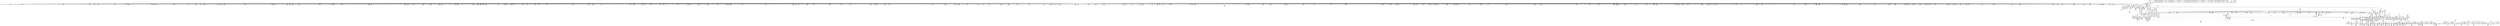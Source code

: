 digraph {
	CE0x4a868c0 [shape=record,shape=Mrecord,label="{CE0x4a868c0|28:_i32,_:_CRE_34,35_|*MultipleSource*|*LoadInst*|security/selinux/hooks.c,1713|security/selinux/hooks.c,1713|security/selinux/hooks.c,1722}"]
	CE0x4b41920 [shape=record,shape=Mrecord,label="{CE0x4b41920|28:_i32,_:_CRE_106,107_}"]
	CE0x4a90240 [shape=record,shape=Mrecord,label="{CE0x4a90240|may_create:tmp6|security/selinux/hooks.c,1706|*SummSink*}"]
	CE0x4aaea80 [shape=record,shape=Mrecord,label="{CE0x4aaea80|40:_%struct.super_block*,_56:_i8*,_:_CRE_556,557_}"]
	CE0x4ae4260 [shape=record,shape=Mrecord,label="{CE0x4ae4260|272:_i8*,_:_CRE_631,632_}"]
	CE0x4a81e80 [shape=record,shape=Mrecord,label="{CE0x4a81e80|may_create:tmp12|security/selinux/hooks.c,1706|*SummSource*}"]
	CE0x4b68da0 [shape=record,shape=Mrecord,label="{CE0x4b68da0|VOIDTB_TE:_CE_148,149_}"]
	CE0x4b44610 [shape=record,shape=Mrecord,label="{CE0x4b44610|avc_has_perm:auditdata|Function::avc_has_perm&Arg::auditdata::}"]
	CE0x4aaf200 [shape=record,shape=Mrecord,label="{CE0x4aaf200|40:_%struct.super_block*,_56:_i8*,_:_CRE_562,563_}"]
	CE0x4aced90 [shape=record,shape=Mrecord,label="{CE0x4aced90|272:_i8*,_:_CRE_304,312_|*MultipleSource*|*LoadInst*|security/selinux/hooks.c,1714|security/selinux/hooks.c,1714}"]
	CE0x4b6b720 [shape=record,shape=Mrecord,label="{CE0x4b6b720|VOIDTB_TE:_CE_112,144_|*MultipleSource*|Function::may_create&Arg::dentry::|security/selinux/hooks.c,1730|Function::selinux_inode_symlink&Arg::dentry::}"]
	CE0x4b3b1f0 [shape=record,shape=Mrecord,label="{CE0x4b3b1f0|may_create:tmp58|security/selinux/hooks.c,1736|*SummSource*}"]
	CE0x4aa3060 [shape=record,shape=Mrecord,label="{CE0x4aa3060|40:_%struct.super_block*,_56:_i8*,_:_CRE_352,360_|*MultipleSource*|Function::may_create&Arg::dir::|security/selinux/hooks.c,1713|Function::selinux_inode_symlink&Arg::dir::}"]
	CE0x4abdde0 [shape=record,shape=Mrecord,label="{CE0x4abdde0|40:_%struct.super_block*,_56:_i8*,_:_CRE_597,598_}"]
	CE0x4a912f0 [shape=record,shape=Mrecord,label="{CE0x4a912f0|get_current:entry}"]
	CE0x4ad0140 [shape=record,shape=Mrecord,label="{CE0x4ad0140|272:_i8*,_:_CRE_393,394_}"]
	CE0x4b397c0 [shape=record,shape=Mrecord,label="{CE0x4b397c0|272:_i8*,_:_CRE_1928,2056_|*MultipleSource*|*LoadInst*|security/selinux/hooks.c,1714|security/selinux/hooks.c,1714}"]
	CE0x4b4f430 [shape=record,shape=Mrecord,label="{CE0x4b4f430|may_create:u|security/selinux/hooks.c,1720|*SummSink*}"]
	CE0x4b536c0 [shape=record,shape=Mrecord,label="{CE0x4b536c0|i64*_getelementptr_inbounds_(_26_x_i64_,_26_x_i64_*___llvm_gcov_ctr217,_i64_0,_i64_12)|*Constant*|*SummSink*}"]
	CE0x4ad9350 [shape=record,shape=Mrecord,label="{CE0x4ad9350|272:_i8*,_:_CRE_407,408_}"]
	CE0x4b37240 [shape=record,shape=Mrecord,label="{CE0x4b37240|272:_i8*,_:_CRE_1784,1792_|*MultipleSource*|*LoadInst*|security/selinux/hooks.c,1714|security/selinux/hooks.c,1714}"]
	CE0x4b3b7d0 [shape=record,shape=Mrecord,label="{CE0x4b3b7d0|may_create:tmp59|security/selinux/hooks.c,1736|*SummSink*}"]
	CE0x4ab0370 [shape=record,shape=Mrecord,label="{CE0x4ab0370|may_create:cred|security/selinux/hooks.c,1706}"]
	CE0x4b82960 [shape=record,shape=Mrecord,label="{CE0x4b82960|may_create:tmp54|security/selinux/hooks.c,1733|*SummSink*}"]
	CE0x4acaaa0 [shape=record,shape=Mrecord,label="{CE0x4acaaa0|40:_%struct.super_block*,_56:_i8*,_:_CRE_980,981_}"]
	CE0x4b93af0 [shape=record,shape=Mrecord,label="{CE0x4b93af0|may_create:tmp67|security/selinux/hooks.c,1742|*SummSink*}"]
	CE0x4ab1d30 [shape=record,shape=Mrecord,label="{CE0x4ab1d30|40:_%struct.super_block*,_56:_i8*,_:_CRE_195,196_}"]
	CE0x4ab15b0 [shape=record,shape=Mrecord,label="{CE0x4ab15b0|40:_%struct.super_block*,_56:_i8*,_:_CRE_185,186_}"]
	CE0x4b33950 [shape=record,shape=Mrecord,label="{CE0x4b33950|272:_i8*,_:_CRE_1653,1654_}"]
	CE0x4b54270 [shape=record,shape=Mrecord,label="{CE0x4b54270|may_create:tmp36|security/selinux/hooks.c,1728|*SummSource*}"]
	CE0x4aa26d0 [shape=record,shape=Mrecord,label="{CE0x4aa26d0|40:_%struct.super_block*,_56:_i8*,_:_CRE_311,312_}"]
	CE0x4a763c0 [shape=record,shape=Mrecord,label="{CE0x4a763c0|40:_%struct.super_block*,_56:_i8*,_:_CRE_271,272_}"]
	CE0x4ab1430 [shape=record,shape=Mrecord,label="{CE0x4ab1430|40:_%struct.super_block*,_56:_i8*,_:_CRE_183,184_}"]
	CE0x4b2fed0 [shape=record,shape=Mrecord,label="{CE0x4b2fed0|272:_i8*,_:_CRE_1375,1376_}"]
	CE0x4ab0ef0 [shape=record,shape=Mrecord,label="{CE0x4ab0ef0|40:_%struct.super_block*,_56:_i8*,_:_CRE_176,177_}"]
	CE0x4b40270 [shape=record,shape=Mrecord,label="{CE0x4b40270|28:_i32,_:_CRE_84,85_}"]
	CE0x4b6d340 [shape=record,shape=Mrecord,label="{CE0x4b6d340|may_create:and|security/selinux/hooks.c,1728}"]
	CE0x4b50cb0 [shape=record,shape=Mrecord,label="{CE0x4b50cb0|may_create:sid13|security/selinux/hooks.c,1722}"]
	CE0x4ad3be0 [shape=record,shape=Mrecord,label="{CE0x4ad3be0|272:_i8*,_:_CRE_1253,1254_}"]
	CE0x4ad3690 [shape=record,shape=Mrecord,label="{CE0x4ad3690|272:_i8*,_:_CRE_1248,1249_}"]
	CE0x4ac0a70 [shape=record,shape=Mrecord,label="{CE0x4ac0a70|40:_%struct.super_block*,_56:_i8*,_:_CRE_672,680_|*MultipleSource*|Function::may_create&Arg::dir::|security/selinux/hooks.c,1713|Function::selinux_inode_symlink&Arg::dir::}"]
	CE0x4ad7970 [shape=record,shape=Mrecord,label="{CE0x4ad7970|272:_i8*,_:_CRE_1360,1361_}"]
	CE0x4ae3380 [shape=record,shape=Mrecord,label="{CE0x4ae3380|272:_i8*,_:_CRE_617,618_}"]
	CE0x4aa0b50 [shape=record,shape=Mrecord,label="{CE0x4aa0b50|40:_%struct.super_block*,_56:_i8*,_:_CRE_289,290_}"]
	CE0x4b83df0 [shape=record,shape=Mrecord,label="{CE0x4b83df0|i64_17|*Constant*|*SummSink*}"]
	CE0x4b55850 [shape=record,shape=Mrecord,label="{CE0x4b55850|i64_13|*Constant*|*SummSource*}"]
	CE0x4a686c0 [shape=record,shape=Mrecord,label="{CE0x4a686c0|i64*_getelementptr_inbounds_(_2_x_i64_,_2_x_i64_*___llvm_gcov_ctr98,_i64_0,_i64_1)|*Constant*}"]
	CE0x4ae07f0 [shape=record,shape=Mrecord,label="{CE0x4ae07f0|272:_i8*,_:_CRE_576,577_}"]
	CE0x4b4c810 [shape=record,shape=Mrecord,label="{CE0x4b4c810|may_create:type|security/selinux/hooks.c,1719|*SummSource*}"]
	CE0x4ab9df0 [shape=record,shape=Mrecord,label="{CE0x4ab9df0|GLOBAL:security_transition_sid|*Constant*}"]
	CE0x4b40970 [shape=record,shape=Mrecord,label="{CE0x4b40970|28:_i32,_:_CRE_91,92_}"]
	CE0x4b46b20 [shape=record,shape=Mrecord,label="{CE0x4b46b20|may_create:tmp32|security/selinux/hooks.c,1725|*SummSource*}"]
	CE0x4ae7060 [shape=record,shape=Mrecord,label="{CE0x4ae7060|272:_i8*,_:_CRE_64,72_|*MultipleSource*|*LoadInst*|security/selinux/hooks.c,1714|security/selinux/hooks.c,1714}"]
	CE0x4b44cf0 [shape=record,shape=Mrecord,label="{CE0x4b44cf0|may_create:tobool15|security/selinux/hooks.c,1725|*SummSink*}"]
	CE0x4a63ee0 [shape=record,shape=Mrecord,label="{CE0x4a63ee0|GLOBAL:__llvm_gcov_ctr217|Global_var:__llvm_gcov_ctr217|*SummSource*}"]
	CE0x4b425e0 [shape=record,shape=Mrecord,label="{CE0x4b425e0|28:_i32,_:_CRE_118,119_}"]
	CE0x4ad27b0 [shape=record,shape=Mrecord,label="{CE0x4ad27b0|272:_i8*,_:_CRE_1234,1235_}"]
	CE0x4a8d3d0 [shape=record,shape=Mrecord,label="{CE0x4a8d3d0|40:_%struct.super_block*,_56:_i8*,_:_CRE_161,162_}"]
	CE0x4ada9a0 [shape=record,shape=Mrecord,label="{CE0x4ada9a0|272:_i8*,_:_CRE_428,429_}"]
	CE0x4a64ef0 [shape=record,shape=Mrecord,label="{CE0x4a64ef0|i1_true|*Constant*}"]
	CE0x4a610a0 [shape=record,shape=Mrecord,label="{CE0x4a610a0|may_create:lor.lhs.false|*SummSink*}"]
	CE0x4ac67a0 [shape=record,shape=Mrecord,label="{CE0x4ac67a0|40:_%struct.super_block*,_56:_i8*,_:_CRE_895,896_}"]
	CE0x4b38460 [shape=record,shape=Mrecord,label="{CE0x4b38460|272:_i8*,_:_CRE_1864,1872_|*MultipleSource*|*LoadInst*|security/selinux/hooks.c,1714|security/selinux/hooks.c,1714}"]
	CE0x4a8c710 [shape=record,shape=Mrecord,label="{CE0x4a8c710|40:_%struct.super_block*,_56:_i8*,_:_CRE_144,145_}"]
	CE0x4a8c650 [shape=record,shape=Mrecord,label="{CE0x4a8c650|40:_%struct.super_block*,_56:_i8*,_:_CRE_143,144_}"]
	CE0x4ad7fd0 [shape=record,shape=Mrecord,label="{CE0x4ad7fd0|272:_i8*,_:_CRE_1366,1367_}"]
	CE0x4ab6b90 [shape=record,shape=Mrecord,label="{CE0x4ab6b90|VOIDTB_TE:_CE_215,216_}"]
	CE0x4a5f360 [shape=record,shape=Mrecord,label="{CE0x4a5f360|may_create:retval.0}"]
	CE0x4b57f40 [shape=record,shape=Mrecord,label="{CE0x4b57f40|8:_i32,_22:_i16,_:_CRE_8,12_|*MultipleSource*|security/selinux/hooks.c,1714|security/selinux/hooks.c,1714|security/selinux/hooks.c,1728}"]
	CE0x4ac7420 [shape=record,shape=Mrecord,label="{CE0x4ac7420|40:_%struct.super_block*,_56:_i8*,_:_CRE_905,906_}"]
	CE0x4a87370 [shape=record,shape=Mrecord,label="{CE0x4a87370|28:_i32,_:_CRE_53,54_}"]
	CE0x4ad1d10 [shape=record,shape=Mrecord,label="{CE0x4ad1d10|272:_i8*,_:_CRE_1224,1225_}"]
	CE0x4ad1c00 [shape=record,shape=Mrecord,label="{CE0x4ad1c00|272:_i8*,_:_CRE_1223,1224_}"]
	CE0x4b40670 [shape=record,shape=Mrecord,label="{CE0x4b40670|28:_i32,_:_CRE_88,89_}"]
	CE0x4b47cc0 [shape=record,shape=Mrecord,label="{CE0x4b47cc0|avc_has_perm:ssid|Function::avc_has_perm&Arg::ssid::|*SummSource*}"]
	CE0x4ac68e0 [shape=record,shape=Mrecord,label="{CE0x4ac68e0|40:_%struct.super_block*,_56:_i8*,_:_CRE_896,897_}"]
	CE0x4ab9570 [shape=record,shape=Mrecord,label="{CE0x4ab9570|VOIDTB_TE:_CE_315,316_}"]
	CE0x4adbdd0 [shape=record,shape=Mrecord,label="{CE0x4adbdd0|272:_i8*,_:_CRE_447,448_}"]
	CE0x4ab8ef0 [shape=record,shape=Mrecord,label="{CE0x4ab8ef0|VOIDTB_TE:_CE_308,309_}"]
	CE0x4ae1f50 [shape=record,shape=Mrecord,label="{CE0x4ae1f50|272:_i8*,_:_CRE_598,599_}"]
	CE0x4adf190 [shape=record,shape=Mrecord,label="{CE0x4adf190|i32_8|*Constant*|*SummSource*}"]
	CE0x4b35b50 [shape=record,shape=Mrecord,label="{CE0x4b35b50|272:_i8*,_:_CRE_1685,1686_}"]
	CE0x4ae4040 [shape=record,shape=Mrecord,label="{CE0x4ae4040|272:_i8*,_:_CRE_629,630_}"]
	CE0x4b3fc70 [shape=record,shape=Mrecord,label="{CE0x4b3fc70|28:_i32,_:_CRE_78,79_}"]
	CE0x4ab4770 [shape=record,shape=Mrecord,label="{CE0x4ab4770|VOIDTB_TE:_CE_181,182_}"]
	CE0x4a684d0 [shape=record,shape=Mrecord,label="{CE0x4a684d0|i64*_getelementptr_inbounds_(_2_x_i64_,_2_x_i64_*___llvm_gcov_ctr223,_i64_0,_i64_1)|*Constant*}"]
	CE0x4b67db0 [shape=record,shape=Mrecord,label="{CE0x4b67db0|VOIDTB_TE:_CE_0,4_|*MultipleSource*|Function::may_create&Arg::dentry::|security/selinux/hooks.c,1730|Function::selinux_inode_symlink&Arg::dentry::}"]
	CE0x4b32630 [shape=record,shape=Mrecord,label="{CE0x4b32630|272:_i8*,_:_CRE_1635,1636_}"]
	CE0x4b3c2a0 [shape=record,shape=Mrecord,label="{CE0x4b3c2a0|i64*_getelementptr_inbounds_(_26_x_i64_,_26_x_i64_*___llvm_gcov_ctr217,_i64_0,_i64_23)|*Constant*|*SummSink*}"]
	CE0x4a66af0 [shape=record,shape=Mrecord,label="{CE0x4a66af0|i32_1|*Constant*|*SummSource*}"]
	CE0x4b33510 [shape=record,shape=Mrecord,label="{CE0x4b33510|272:_i8*,_:_CRE_1649,1650_}"]
	CE0x4ac5ee0 [shape=record,shape=Mrecord,label="{CE0x4ac5ee0|40:_%struct.super_block*,_56:_i8*,_:_CRE_888,889_}"]
	CE0x4adced0 [shape=record,shape=Mrecord,label="{CE0x4adced0|272:_i8*,_:_CRE_463,464_}"]
	CE0x4b41070 [shape=record,shape=Mrecord,label="{CE0x4b41070|28:_i32,_:_CRE_98,99_}"]
	CE0x4302050 [shape=record,shape=Mrecord,label="{CE0x4302050|selinux_inode_symlink:tmp2|*SummSource*}"]
	CE0x4aa2310 [shape=record,shape=Mrecord,label="{CE0x4aa2310|40:_%struct.super_block*,_56:_i8*,_:_CRE_308,309_}"]
	CE0x4b6c710 [shape=record,shape=Mrecord,label="{CE0x4b6c710|VOIDTB_TE:_CE_56,64_|*MultipleSource*|Function::may_create&Arg::dentry::|security/selinux/hooks.c,1730|Function::selinux_inode_symlink&Arg::dentry::}"]
	CE0x4b57ba0 [shape=record,shape=Mrecord,label="{CE0x4b57ba0|may_create:flags|security/selinux/hooks.c,1728|*SummSink*}"]
	CE0x4b3acc0 [shape=record,shape=Mrecord,label="{CE0x4b3acc0|may_create:tmp57|security/selinux/hooks.c,1736|*SummSource*}"]
	CE0x4acbe70 [shape=record,shape=Mrecord,label="{CE0x4acbe70|272:_i8*,_:_CRE_96,104_|*MultipleSource*|*LoadInst*|security/selinux/hooks.c,1714|security/selinux/hooks.c,1714}"]
	CE0x4ab4bb0 [shape=record,shape=Mrecord,label="{CE0x4ab4bb0|VOIDTB_TE:_CE_185,186_}"]
	CE0x4a8a850 [shape=record,shape=Mrecord,label="{CE0x4a8a850|i64*_getelementptr_inbounds_(_26_x_i64_,_26_x_i64_*___llvm_gcov_ctr217,_i64_0,_i64_9)|*Constant*|*SummSource*}"]
	CE0x4b67b40 [shape=record,shape=Mrecord,label="{CE0x4b67b40|i64_15|*Constant*|*SummSink*}"]
	CE0x4b35600 [shape=record,shape=Mrecord,label="{CE0x4b35600|272:_i8*,_:_CRE_1680,1681_}"]
	CE0x4a69a00 [shape=record,shape=Mrecord,label="{CE0x4a69a00|get_current:tmp1}"]
	CE0x4a90030 [shape=record,shape=Mrecord,label="{CE0x4a90030|get_current:tmp4|./arch/x86/include/asm/current.h,14|*SummSink*}"]
	CE0x4aa17d0 [shape=record,shape=Mrecord,label="{CE0x4aa17d0|40:_%struct.super_block*,_56:_i8*,_:_CRE_299,300_}"]
	CE0x4b6beb0 [shape=record,shape=Mrecord,label="{CE0x4b6beb0|VOIDTB_TE:_CE_147,148_}"]
	CE0x4ad39c0 [shape=record,shape=Mrecord,label="{CE0x4ad39c0|272:_i8*,_:_CRE_1251,1252_}"]
	CE0x4b38630 [shape=record,shape=Mrecord,label="{CE0x4b38630|272:_i8*,_:_CRE_1873,1874_}"]
	CE0x4ae1c20 [shape=record,shape=Mrecord,label="{CE0x4ae1c20|272:_i8*,_:_CRE_595,596_}"]
	CE0x4ab5ed0 [shape=record,shape=Mrecord,label="{CE0x4ab5ed0|VOIDTB_TE:_CE_203,204_}"]
	CE0x4b48290 [shape=record,shape=Mrecord,label="{CE0x4b48290|i16_7|*Constant*}"]
	CE0x4b660a0 [shape=record,shape=Mrecord,label="{CE0x4b660a0|may_create:tmp45|security/selinux/hooks.c,1728|*SummSink*}"]
	CE0x4a90fb0 [shape=record,shape=Mrecord,label="{CE0x4a90fb0|GLOBAL:get_current|*Constant*|*SummSource*}"]
	CE0x4abc760 [shape=record,shape=Mrecord,label="{CE0x4abc760|40:_%struct.super_block*,_56:_i8*,_:_CRE_579,580_}"]
	CE0x4ac76a0 [shape=record,shape=Mrecord,label="{CE0x4ac76a0|40:_%struct.super_block*,_56:_i8*,_:_CRE_907,908_}"]
	CE0x4ae2060 [shape=record,shape=Mrecord,label="{CE0x4ae2060|272:_i8*,_:_CRE_599,600_}"]
	CE0x4b389d0 [shape=record,shape=Mrecord,label="{CE0x4b389d0|272:_i8*,_:_CRE_1875,1876_}"]
	CE0x4a75b00 [shape=record,shape=Mrecord,label="{CE0x4a75b00|40:_%struct.super_block*,_56:_i8*,_:_CRE_264,265_}"]
	CE0x4a76500 [shape=record,shape=Mrecord,label="{CE0x4a76500|40:_%struct.super_block*,_56:_i8*,_:_CRE_272,273_}"]
	CE0x4acd430 [shape=record,shape=Mrecord,label="{CE0x4acd430|272:_i8*,_:_CRE_192,200_|*MultipleSource*|*LoadInst*|security/selinux/hooks.c,1714|security/selinux/hooks.c,1714}"]
	CE0x4b6df30 [shape=record,shape=Mrecord,label="{CE0x4b6df30|i64_16|*Constant*|*SummSink*}"]
	CE0x4b38ee0 [shape=record,shape=Mrecord,label="{CE0x4b38ee0|may_create:tmp25|security/selinux/hooks.c,1714}"]
	CE0x4b69750 [shape=record,shape=Mrecord,label="{CE0x4b69750|VOIDTB_TE:_CE_158,159_}"]
	CE0x4b69b90 [shape=record,shape=Mrecord,label="{CE0x4b69b90|VOIDTB_TE:_CE_162,163_}"]
	CE0x4b40370 [shape=record,shape=Mrecord,label="{CE0x4b40370|28:_i32,_:_CRE_85,86_}"]
	CE0x4ad5670 [shape=record,shape=Mrecord,label="{CE0x4ad5670|272:_i8*,_:_CRE_1278,1279_}"]
	CE0x4a56a10 [shape=record,shape=Mrecord,label="{CE0x4a56a10|may_create:if.end25|*SummSource*}"]
	CE0x4acd7d0 [shape=record,shape=Mrecord,label="{CE0x4acd7d0|272:_i8*,_:_CRE_208,216_|*MultipleSource*|*LoadInst*|security/selinux/hooks.c,1714|security/selinux/hooks.c,1714}"]
	CE0x4b43aa0 [shape=record,shape=Mrecord,label="{CE0x4b43aa0|may_create:tmp29|security/selinux/hooks.c,1722}"]
	CE0x4b52f30 [shape=record,shape=Mrecord,label="{CE0x4b52f30|i64*_getelementptr_inbounds_(_26_x_i64_,_26_x_i64_*___llvm_gcov_ctr217,_i64_0,_i64_12)|*Constant*}"]
	CE0x4ae1b10 [shape=record,shape=Mrecord,label="{CE0x4ae1b10|272:_i8*,_:_CRE_594,595_}"]
	CE0x4a83440 [shape=record,shape=Mrecord,label="{CE0x4a83440|may_create:dir|Function::may_create&Arg::dir::|*SummSink*}"]
	CE0x4b36b00 [shape=record,shape=Mrecord,label="{CE0x4b36b00|272:_i8*,_:_CRE_1752,1760_|*MultipleSource*|*LoadInst*|security/selinux/hooks.c,1714|security/selinux/hooks.c,1714}"]
	CE0x4ac8820 [shape=record,shape=Mrecord,label="{CE0x4ac8820|40:_%struct.super_block*,_56:_i8*,_:_CRE_921,922_}"]
	CE0x4ada230 [shape=record,shape=Mrecord,label="{CE0x4ada230|272:_i8*,_:_CRE_421,422_}"]
	CE0x4b3d460 [shape=record,shape=Mrecord,label="{CE0x4b3d460|i64*_getelementptr_inbounds_(_26_x_i64_,_26_x_i64_*___llvm_gcov_ctr217,_i64_0,_i64_24)|*Constant*}"]
	CE0x4b93520 [shape=record,shape=Mrecord,label="{CE0x4b93520|may_create:tmp67|security/selinux/hooks.c,1742}"]
	CE0x4a6b370 [shape=record,shape=Mrecord,label="{CE0x4a6b370|i64_2|*Constant*|*SummSource*}"]
	CE0x4ab6310 [shape=record,shape=Mrecord,label="{CE0x4ab6310|VOIDTB_TE:_CE_207,208_}"]
	CE0x4b31860 [shape=record,shape=Mrecord,label="{CE0x4b31860|272:_i8*,_:_CRE_1622,1623_}"]
	CE0x4ab1df0 [shape=record,shape=Mrecord,label="{CE0x4ab1df0|40:_%struct.super_block*,_56:_i8*,_:_CRE_196,197_}"]
	CE0x4a8cc50 [shape=record,shape=Mrecord,label="{CE0x4a8cc50|40:_%struct.super_block*,_56:_i8*,_:_CRE_151,152_}"]
	CE0x4aa9140 [shape=record,shape=Mrecord,label="{CE0x4aa9140|272:_i8*,_:_CRE_1328,1329_}"]
	CE0x4ab5cb0 [shape=record,shape=Mrecord,label="{CE0x4ab5cb0|VOIDTB_TE:_CE_201,202_}"]
	CE0x4b6a350 [shape=record,shape=Mrecord,label="{CE0x4b6a350|i32_4|*Constant*}"]
	CE0x4ad5780 [shape=record,shape=Mrecord,label="{CE0x4ad5780|272:_i8*,_:_CRE_1279,1280_}"]
	CE0x4ae71f0 [shape=record,shape=Mrecord,label="{CE0x4ae71f0|272:_i8*,_:_CRE_72,80_|*MultipleSource*|*LoadInst*|security/selinux/hooks.c,1714|security/selinux/hooks.c,1714}"]
	CE0x4a81750 [shape=record,shape=Mrecord,label="{CE0x4a81750|may_create:tmp4|security/selinux/hooks.c,1706|*SummSink*}"]
	CE0x4b46ca0 [shape=record,shape=Mrecord,label="{CE0x4b46ca0|may_create:tmp32|security/selinux/hooks.c,1725|*SummSink*}"]
	CE0x4b34d80 [shape=record,shape=Mrecord,label="{CE0x4b34d80|272:_i8*,_:_CRE_1672,1673_}"]
	CE0x4a6a5a0 [shape=record,shape=Mrecord,label="{CE0x4a6a5a0|may_create:tclass|Function::may_create&Arg::tclass::|*SummSource*}"]
	CE0x4b421a0 [shape=record,shape=Mrecord,label="{CE0x4b421a0|28:_i32,_:_CRE_114,115_}"]
	CE0x4ab18b0 [shape=record,shape=Mrecord,label="{CE0x4ab18b0|40:_%struct.super_block*,_56:_i8*,_:_CRE_189,190_}"]
	CE0x4ad29d0 [shape=record,shape=Mrecord,label="{CE0x4ad29d0|272:_i8*,_:_CRE_1236,1237_}"]
	CE0x4ad3140 [shape=record,shape=Mrecord,label="{CE0x4ad3140|272:_i8*,_:_CRE_1243,1244_}"]
	CE0x4a7f4f0 [shape=record,shape=Mrecord,label="{CE0x4a7f4f0|may_create:if.then20}"]
	CE0x4b54200 [shape=record,shape=Mrecord,label="{CE0x4b54200|may_create:tmp36|security/selinux/hooks.c,1728}"]
	CE0x4ae5ad0 [shape=record,shape=Mrecord,label="{CE0x4ae5ad0|272:_i8*,_:_CRE_896,1208_|*MultipleSource*|*LoadInst*|security/selinux/hooks.c,1714|security/selinux/hooks.c,1714}"]
	CE0x4aa4da0 [shape=record,shape=Mrecord,label="{CE0x4aa4da0|40:_%struct.super_block*,_56:_i8*,_:_CRE_464,472_|*MultipleSource*|Function::may_create&Arg::dir::|security/selinux/hooks.c,1713|Function::selinux_inode_symlink&Arg::dir::}"]
	CE0x4ab1670 [shape=record,shape=Mrecord,label="{CE0x4ab1670|40:_%struct.super_block*,_56:_i8*,_:_CRE_186,187_}"]
	CE0x4aa1a50 [shape=record,shape=Mrecord,label="{CE0x4aa1a50|40:_%struct.super_block*,_56:_i8*,_:_CRE_301,302_}"]
	CE0x4ad2d00 [shape=record,shape=Mrecord,label="{CE0x4ad2d00|272:_i8*,_:_CRE_1239,1240_}"]
	CE0x4a75240 [shape=record,shape=Mrecord,label="{CE0x4a75240|40:_%struct.super_block*,_56:_i8*,_:_CRE_257,258_}"]
	CE0x4ad16b0 [shape=record,shape=Mrecord,label="{CE0x4ad16b0|272:_i8*,_:_CRE_1218,1219_}"]
	CE0x4a8c4d0 [shape=record,shape=Mrecord,label="{CE0x4a8c4d0|40:_%struct.super_block*,_56:_i8*,_:_CRE_141,142_}"]
	CE0x4b53a40 [shape=record,shape=Mrecord,label="{CE0x4b53a40|may_create:tmp35|security/selinux/hooks.c,1726|*SummSource*}"]
	CE0x4b50fa0 [shape=record,shape=Mrecord,label="{CE0x4b50fa0|may_create:sid13|security/selinux/hooks.c,1722|*SummSink*}"]
	CE0x4a76c80 [shape=record,shape=Mrecord,label="{CE0x4a76c80|40:_%struct.super_block*,_56:_i8*,_:_CRE_278,279_}"]
	CE0x4aa0000 [shape=record,shape=Mrecord,label="{CE0x4aa0000|may_create:tmp9|security/selinux/hooks.c,1706|*SummSource*}"]
	CE0x4aca9b0 [shape=record,shape=Mrecord,label="{CE0x4aca9b0|40:_%struct.super_block*,_56:_i8*,_:_CRE_979,980_}"]
	CE0x4acbca0 [shape=record,shape=Mrecord,label="{CE0x4acbca0|272:_i8*,_:_CRE_88,96_|*MultipleSource*|*LoadInst*|security/selinux/hooks.c,1714|security/selinux/hooks.c,1714}"]
	CE0x4b65ac0 [shape=record,shape=Mrecord,label="{CE0x4b65ac0|may_create:tmp44|security/selinux/hooks.c,1728|*SummSource*}"]
	CE0x4b447d0 [shape=record,shape=Mrecord,label="{CE0x4b447d0|avc_has_perm:auditdata|Function::avc_has_perm&Arg::auditdata::|*SummSink*}"]
	CE0x4ab2980 [shape=record,shape=Mrecord,label="{CE0x4ab2980|40:_%struct.super_block*,_56:_i8*,_:_CRE_224,232_|*MultipleSource*|Function::may_create&Arg::dir::|security/selinux/hooks.c,1713|Function::selinux_inode_symlink&Arg::dir::}"]
	CE0x4acccf0 [shape=record,shape=Mrecord,label="{CE0x4acccf0|272:_i8*,_:_CRE_152,160_|*MultipleSource*|*LoadInst*|security/selinux/hooks.c,1714|security/selinux/hooks.c,1714}"]
	CE0x4ae35a0 [shape=record,shape=Mrecord,label="{CE0x4ae35a0|272:_i8*,_:_CRE_619,620_}"]
	CE0x4b66df0 [shape=record,shape=Mrecord,label="{CE0x4b66df0|may_create:tmp46|security/selinux/hooks.c,1729|*SummSource*}"]
	CE0x4ade570 [shape=record,shape=Mrecord,label="{CE0x4ade570|272:_i8*,_:_CRE_562,563_}"]
	CE0x4b82200 [shape=record,shape=Mrecord,label="{CE0x4b82200|may_create:tmp53|security/selinux/hooks.c,1733|*SummSink*}"]
	CE0x4b350b0 [shape=record,shape=Mrecord,label="{CE0x4b350b0|272:_i8*,_:_CRE_1675,1676_}"]
	CE0x4a742d0 [shape=record,shape=Mrecord,label="{CE0x4a742d0|i64*_getelementptr_inbounds_(_26_x_i64_,_26_x_i64_*___llvm_gcov_ctr217,_i64_0,_i64_1)|*Constant*|*SummSource*}"]
	CE0x4ae1180 [shape=record,shape=Mrecord,label="{CE0x4ae1180|272:_i8*,_:_CRE_585,586_}"]
	CE0x4a5e800 [shape=record,shape=Mrecord,label="{CE0x4a5e800|i32_10|*Constant*|*SummSource*}"]
	CE0x4abbd60 [shape=record,shape=Mrecord,label="{CE0x4abbd60|40:_%struct.super_block*,_56:_i8*,_:_CRE_571,572_}"]
	CE0x4abb130 [shape=record,shape=Mrecord,label="{CE0x4abb130|i64*_getelementptr_inbounds_(_26_x_i64_,_26_x_i64_*___llvm_gcov_ctr217,_i64_0,_i64_19)|*Constant*}"]
	CE0x4ba9bc0 [shape=record,shape=Mrecord,label="{CE0x4ba9bc0|COLLAPSED:_GCMRE___llvm_gcov_ctr98_internal_global_2_x_i64_zeroinitializer:_elem_0:default:}"]
	CE0x4ad9570 [shape=record,shape=Mrecord,label="{CE0x4ad9570|272:_i8*,_:_CRE_409,410_}"]
	CE0x4b3c500 [shape=record,shape=Mrecord,label="{CE0x4b3c500|may_create:tmp61|security/selinux/hooks.c,1737}"]
	CE0x4aaf980 [shape=record,shape=Mrecord,label="{CE0x4aaf980|40:_%struct.super_block*,_56:_i8*,_:_CRE_568,569_}"]
	CE0x4b40f70 [shape=record,shape=Mrecord,label="{CE0x4b40f70|28:_i32,_:_CRE_97,98_}"]
	CE0x4ab2b40 [shape=record,shape=Mrecord,label="{CE0x4ab2b40|40:_%struct.super_block*,_56:_i8*,_:_CRE_232,236_|*MultipleSource*|Function::may_create&Arg::dir::|security/selinux/hooks.c,1713|Function::selinux_inode_symlink&Arg::dir::}"]
	CE0x4a8f020 [shape=record,shape=Mrecord,label="{CE0x4a8f020|0:_i8,_:_GCMR_may_create.__warned_internal_global_i8_0,_section_.data.unlikely_,_align_1:_elem_0:default:}"]
	CE0x4b33a60 [shape=record,shape=Mrecord,label="{CE0x4b33a60|272:_i8*,_:_CRE_1654,1655_}"]
	CE0x4b6b820 [shape=record,shape=Mrecord,label="{CE0x4b6b820|VOIDTB_TE:_CE_144,145_}"]
	CE0x4b47ff0 [shape=record,shape=Mrecord,label="{CE0x4b47ff0|avc_has_perm:tsid|Function::avc_has_perm&Arg::tsid::|*SummSource*}"]
	CE0x4ad4ce0 [shape=record,shape=Mrecord,label="{CE0x4ad4ce0|272:_i8*,_:_CRE_1269,1270_}"]
	CE0x4a77540 [shape=record,shape=Mrecord,label="{CE0x4a77540|40:_%struct.super_block*,_56:_i8*,_:_CRE_285,286_}"]
	CE0x4b58980 [shape=record,shape=Mrecord,label="{CE0x4b58980|8:_i32,_22:_i16,_:_CRE_22,24_|*MultipleSource*|security/selinux/hooks.c,1714|security/selinux/hooks.c,1714|security/selinux/hooks.c,1728}"]
	CE0x4ac94a0 [shape=record,shape=Mrecord,label="{CE0x4ac94a0|40:_%struct.super_block*,_56:_i8*,_:_CRE_931,932_}"]
	CE0x4aaf0c0 [shape=record,shape=Mrecord,label="{CE0x4aaf0c0|40:_%struct.super_block*,_56:_i8*,_:_CRE_561,562_}"]
	CE0x4b3a2a0 [shape=record,shape=Mrecord,label="{CE0x4b3a2a0|272:_i8*,_:_CRE_2264,2268_|*MultipleSource*|*LoadInst*|security/selinux/hooks.c,1714|security/selinux/hooks.c,1714}"]
	CE0x4aaea10 [shape=record,shape=Mrecord,label="{CE0x4aaea10|GLOBAL:get_current|*Constant*}"]
	CE0x4a86000 [shape=record,shape=Mrecord,label="{CE0x4a86000|28:_i32,_:_CRE_20,21_}"]
	CE0x4a86200 [shape=record,shape=Mrecord,label="{CE0x4a86200|28:_i32,_:_CRE_22,23_}"]
	CE0x4b40070 [shape=record,shape=Mrecord,label="{CE0x4b40070|28:_i32,_:_CRE_82,83_}"]
	CE0x4a70370 [shape=record,shape=Mrecord,label="{CE0x4a70370|%struct.task_struct*_(%struct.task_struct**)*_asm_movq_%gs:$_1:P_,$0_,_r,im,_dirflag_,_fpsr_,_flags_}"]
	CE0x4ae38d0 [shape=record,shape=Mrecord,label="{CE0x4ae38d0|272:_i8*,_:_CRE_622,623_}"]
	CE0x4b4a800 [shape=record,shape=Mrecord,label="{CE0x4b4a800|0:_i32,_4:_i32,_8:_i32,_12:_i32,_:_CMRE_12,16_|*MultipleSource*|security/selinux/hooks.c,1706|security/selinux/hooks.c,1706|security/selinux/hooks.c,1716}"]
	CE0x4b42a20 [shape=record,shape=Mrecord,label="{CE0x4b42a20|28:_i32,_:_CRE_136,144_|*MultipleSource*|*LoadInst*|security/selinux/hooks.c,1713|security/selinux/hooks.c,1713|security/selinux/hooks.c,1722}"]
	CE0x4abc260 [shape=record,shape=Mrecord,label="{CE0x4abc260|40:_%struct.super_block*,_56:_i8*,_:_CRE_575,576_}"]
	CE0x4b300f0 [shape=record,shape=Mrecord,label="{CE0x4b300f0|272:_i8*,_:_CRE_1376,1384_|*MultipleSource*|*LoadInst*|security/selinux/hooks.c,1714|security/selinux/hooks.c,1714}"]
	CE0x4a871d0 [shape=record,shape=Mrecord,label="{CE0x4a871d0|28:_i32,_:_CRE_51,52_}"]
	CE0x4a8b2e0 [shape=record,shape=Mrecord,label="{CE0x4a8b2e0|may_create:tmp18|security/selinux/hooks.c,1706|*SummSource*}"]
	CE0x4a83e00 [shape=record,shape=Mrecord,label="{CE0x4a83e00|may_create:tmp16|security/selinux/hooks.c,1706|*SummSource*}"]
	CE0x4ab27b0 [shape=record,shape=Mrecord,label="{CE0x4ab27b0|40:_%struct.super_block*,_56:_i8*,_:_CRE_212,216_|*MultipleSource*|Function::may_create&Arg::dir::|security/selinux/hooks.c,1713|Function::selinux_inode_symlink&Arg::dir::}"]
	CE0x4abc120 [shape=record,shape=Mrecord,label="{CE0x4abc120|40:_%struct.super_block*,_56:_i8*,_:_CRE_574,575_}"]
	CE0x4b99260 [shape=record,shape=Mrecord,label="{CE0x4b99260|i16_5|*Constant*}"]
	CE0x4b342e0 [shape=record,shape=Mrecord,label="{CE0x4b342e0|272:_i8*,_:_CRE_1662,1663_}"]
	CE0x4ac53a0 [shape=record,shape=Mrecord,label="{CE0x4ac53a0|40:_%struct.super_block*,_56:_i8*,_:_CRE_879,880_}"]
	CE0x4a7c1a0 [shape=record,shape=Mrecord,label="{CE0x4a7c1a0|i32_22|*Constant*|*SummSink*}"]
	CE0x4a73ac0 [shape=record,shape=Mrecord,label="{CE0x4a73ac0|COLLAPSED:_GCMRE___llvm_gcov_ctr217_internal_global_26_x_i64_zeroinitializer:_elem_0:default:}"]
	CE0x4aa8d00 [shape=record,shape=Mrecord,label="{CE0x4aa8d00|272:_i8*,_:_CRE_1324,1325_}"]
	CE0x4a88dd0 [shape=record,shape=Mrecord,label="{CE0x4a88dd0|GLOBAL:__llvm_gcov_ctr217|Global_var:__llvm_gcov_ctr217}"]
	CE0x4b53ec0 [shape=record,shape=Mrecord,label="{CE0x4b53ec0|may_create:tmp35|security/selinux/hooks.c,1726|*SummSink*}"]
	CE0x4ad4240 [shape=record,shape=Mrecord,label="{CE0x4ad4240|272:_i8*,_:_CRE_1259,1260_}"]
	CE0x4b377b0 [shape=record,shape=Mrecord,label="{CE0x4b377b0|272:_i8*,_:_CRE_1808,1816_|*MultipleSource*|*LoadInst*|security/selinux/hooks.c,1714|security/selinux/hooks.c,1714}"]
	CE0x4a5d710 [shape=record,shape=Mrecord,label="{CE0x4a5d710|40:_%struct.super_block*,_56:_i8*,_:_CRE_8,12_|*MultipleSource*|Function::may_create&Arg::dir::|security/selinux/hooks.c,1713|Function::selinux_inode_symlink&Arg::dir::}"]
	CE0x4b39260 [shape=record,shape=Mrecord,label="{CE0x4b39260|272:_i8*,_:_CRE_1896,1904_|*MultipleSource*|*LoadInst*|security/selinux/hooks.c,1714|security/selinux/hooks.c,1714}"]
	CE0x4aa34e0 [shape=record,shape=Mrecord,label="{CE0x4aa34e0|40:_%struct.super_block*,_56:_i8*,_:_CRE_376,384_|*MultipleSource*|Function::may_create&Arg::dir::|security/selinux/hooks.c,1713|Function::selinux_inode_symlink&Arg::dir::}"]
	CE0x4adabc0 [shape=record,shape=Mrecord,label="{CE0x4adabc0|272:_i8*,_:_CRE_430,431_}"]
	CE0x4a8d190 [shape=record,shape=Mrecord,label="{CE0x4a8d190|40:_%struct.super_block*,_56:_i8*,_:_CRE_158,159_}"]
	CE0x4ac8960 [shape=record,shape=Mrecord,label="{CE0x4ac8960|40:_%struct.super_block*,_56:_i8*,_:_CRE_922,923_}"]
	CE0x4abc3a0 [shape=record,shape=Mrecord,label="{CE0x4abc3a0|40:_%struct.super_block*,_56:_i8*,_:_CRE_576,577_}"]
	CE0x4b4c440 [shape=record,shape=Mrecord,label="{CE0x4b4c440|may_create:type|security/selinux/hooks.c,1719}"]
	CE0x4b69a80 [shape=record,shape=Mrecord,label="{CE0x4b69a80|VOIDTB_TE:_CE_161,162_}"]
	CE0x4abe7e0 [shape=record,shape=Mrecord,label="{CE0x4abe7e0|40:_%struct.super_block*,_56:_i8*,_:_CRE_605,606_}"]
	CE0x4ae6530 [shape=record,shape=Mrecord,label="{CE0x4ae6530|272:_i8*,_:_CRE_1216,1217_}"]
	CE0x4ad70f0 [shape=record,shape=Mrecord,label="{CE0x4ad70f0|272:_i8*,_:_CRE_1352,1353_}"]
	CE0x4adc980 [shape=record,shape=Mrecord,label="{CE0x4adc980|272:_i8*,_:_CRE_458,459_}"]
	CE0x4b817d0 [shape=record,shape=Mrecord,label="{CE0x4b817d0|may_create:tmp52|security/selinux/hooks.c,1732|*SummSink*}"]
	CE0x4a65370 [shape=record,shape=Mrecord,label="{CE0x4a65370|i64*_getelementptr_inbounds_(_26_x_i64_,_26_x_i64_*___llvm_gcov_ctr217,_i64_0,_i64_8)|*Constant*|*SummSink*}"]
	CE0x4ac3bb0 [shape=record,shape=Mrecord,label="{CE0x4ac3bb0|40:_%struct.super_block*,_56:_i8*,_:_CRE_856,864_|*MultipleSource*|Function::may_create&Arg::dir::|security/selinux/hooks.c,1713|Function::selinux_inode_symlink&Arg::dir::}"]
	CE0x4b68e50 [shape=record,shape=Mrecord,label="{CE0x4b68e50|VOIDTB_TE:_CE_149,150_}"]
	CE0x4abcb20 [shape=record,shape=Mrecord,label="{CE0x4abcb20|40:_%struct.super_block*,_56:_i8*,_:_CRE_582,583_}"]
	CE0x4b40870 [shape=record,shape=Mrecord,label="{CE0x4b40870|28:_i32,_:_CRE_90,91_}"]
	CE0x4a7f700 [shape=record,shape=Mrecord,label="{CE0x4a7f700|may_create:do.body}"]
	CE0x4ae5ca0 [shape=record,shape=Mrecord,label="{CE0x4ae5ca0|272:_i8*,_:_CRE_1209,1210_}"]
	CE0x4b45280 [shape=record,shape=Mrecord,label="{CE0x4b45280|may_create:tobool15|security/selinux/hooks.c,1725|*SummSource*}"]
	CE0x4b50e30 [shape=record,shape=Mrecord,label="{CE0x4b50e30|may_create:sid13|security/selinux/hooks.c,1722|*SummSource*}"]
	CE0x4a804f0 [shape=record,shape=Mrecord,label="{CE0x4a804f0|i32_0|*Constant*|*SummSource*}"]
	CE0x4a65550 [shape=record,shape=Mrecord,label="{CE0x4a65550|i64*_getelementptr_inbounds_(_26_x_i64_,_26_x_i64_*___llvm_gcov_ctr217,_i64_0,_i64_8)|*Constant*}"]
	CE0x4ac85a0 [shape=record,shape=Mrecord,label="{CE0x4ac85a0|40:_%struct.super_block*,_56:_i8*,_:_CRE_919,920_}"]
	CE0x4a71070 [shape=record,shape=Mrecord,label="{CE0x4a71070|may_create:return|*SummSink*}"]
	CE0x4ac4030 [shape=record,shape=Mrecord,label="{CE0x4ac4030|40:_%struct.super_block*,_56:_i8*,_:_CRE_865,866_}"]
	CE0x4ac4860 [shape=record,shape=Mrecord,label="{CE0x4ac4860|40:_%struct.super_block*,_56:_i8*,_:_CRE_870,871_}"]
	CE0x4ad9240 [shape=record,shape=Mrecord,label="{CE0x4ad9240|272:_i8*,_:_CRE_406,407_}"]
	CE0x4a6a670 [shape=record,shape=Mrecord,label="{CE0x4a6a670|may_create:tclass|Function::may_create&Arg::tclass::|*SummSink*}"]
	CE0x4aaa370 [shape=record,shape=Mrecord,label="{CE0x4aaa370|40:_%struct.super_block*,_56:_i8*,_:_CRE_555,556_}"]
	CE0x4aa03c0 [shape=record,shape=Mrecord,label="{CE0x4aa03c0|may_create:tmp10|security/selinux/hooks.c,1706|*SummSource*}"]
	CE0x4b31db0 [shape=record,shape=Mrecord,label="{CE0x4b31db0|272:_i8*,_:_CRE_1627,1628_}"]
	CE0x4b33c80 [shape=record,shape=Mrecord,label="{CE0x4b33c80|272:_i8*,_:_CRE_1656,1657_}"]
	CE0x4ae2d20 [shape=record,shape=Mrecord,label="{CE0x4ae2d20|272:_i8*,_:_CRE_611,612_}"]
	CE0x6748ab0 [shape=record,shape=Mrecord,label="{CE0x6748ab0|selinux_inode_symlink:tmp3|*SummSink*}"]
	CE0x4ac1830 [shape=record,shape=Mrecord,label="{CE0x4ac1830|40:_%struct.super_block*,_56:_i8*,_:_CRE_712,728_|*MultipleSource*|Function::may_create&Arg::dir::|security/selinux/hooks.c,1713|Function::selinux_inode_symlink&Arg::dir::}"]
	CE0x4add6f0 [shape=record,shape=Mrecord,label="{CE0x4add6f0|272:_i8*,_:_CRE_496,504_|*MultipleSource*|*LoadInst*|security/selinux/hooks.c,1714|security/selinux/hooks.c,1714}"]
	CE0x4ac72e0 [shape=record,shape=Mrecord,label="{CE0x4ac72e0|40:_%struct.super_block*,_56:_i8*,_:_CRE_904,905_}"]
	CE0x4a75740 [shape=record,shape=Mrecord,label="{CE0x4a75740|40:_%struct.super_block*,_56:_i8*,_:_CRE_261,262_}"]
	CE0x4b458c0 [shape=record,shape=Mrecord,label="{CE0x4b458c0|may_create:tmp31|security/selinux/hooks.c,1725}"]
	CE0x4ab1af0 [shape=record,shape=Mrecord,label="{CE0x4ab1af0|40:_%struct.super_block*,_56:_i8*,_:_CRE_192,193_}"]
	CE0x4ae0080 [shape=record,shape=Mrecord,label="{CE0x4ae0080|272:_i8*,_:_CRE_569,570_}"]
	CE0x4ac0cb0 [shape=record,shape=Mrecord,label="{CE0x4ac0cb0|40:_%struct.super_block*,_56:_i8*,_:_CRE_680,684_|*MultipleSource*|Function::may_create&Arg::dir::|security/selinux/hooks.c,1713|Function::selinux_inode_symlink&Arg::dir::}"]
	CE0x4aa0650 [shape=record,shape=Mrecord,label="{CE0x4aa0650|may_create:tmp11|security/selinux/hooks.c,1706}"]
	CE0x4a5fe20 [shape=record,shape=Mrecord,label="{CE0x4a5fe20|40:_%struct.super_block*,_56:_i8*,_:_CRE_80,88_|*MultipleSource*|Function::may_create&Arg::dir::|security/selinux/hooks.c,1713|Function::selinux_inode_symlink&Arg::dir::}"]
	CE0x4aa77e0 [shape=record,shape=Mrecord,label="{CE0x4aa77e0|40:_%struct.super_block*,_56:_i8*,_:_CRE_540,544_|*MultipleSource*|Function::may_create&Arg::dir::|security/selinux/hooks.c,1713|Function::selinux_inode_symlink&Arg::dir::}"]
	CE0x4ad04e0 [shape=record,shape=Mrecord,label="{CE0x4ad04e0|272:_i8*,_:_CRE_395,396_}"]
	CE0x68c2a70 [shape=record,shape=Mrecord,label="{CE0x68c2a70|GLOBAL:may_create|*Constant*|*SummSink*}"]
	CE0x4adb550 [shape=record,shape=Mrecord,label="{CE0x4adb550|272:_i8*,_:_CRE_439,440_}"]
	CE0x4a5fc60 [shape=record,shape=Mrecord,label="{CE0x4a5fc60|40:_%struct.super_block*,_56:_i8*,_:_CRE_76,80_|*MultipleSource*|Function::may_create&Arg::dir::|security/selinux/hooks.c,1713|Function::selinux_inode_symlink&Arg::dir::}"]
	CE0x4aa6510 [shape=record,shape=Mrecord,label="{CE0x4aa6510|40:_%struct.super_block*,_56:_i8*,_:_CRE_487,488_}"]
	CE0x4ab3430 [shape=record,shape=Mrecord,label="{CE0x4ab3430|40:_%struct.super_block*,_56:_i8*,_:_CRE_246,247_}"]
	CE0x4ada890 [shape=record,shape=Mrecord,label="{CE0x4ada890|272:_i8*,_:_CRE_427,428_}"]
	CE0x4b2fdc0 [shape=record,shape=Mrecord,label="{CE0x4b2fdc0|272:_i8*,_:_CRE_1374,1375_}"]
	CE0x4ad0470 [shape=record,shape=Mrecord,label="{CE0x4ad0470|272:_i8*,_:_CRE_396,397_}"]
	CE0x4b55640 [shape=record,shape=Mrecord,label="{CE0x4b55640|may_create:tmp38|security/selinux/hooks.c,1728}"]
	CE0x4ad90f0 [shape=record,shape=Mrecord,label="{CE0x4ad90f0|i32_16|*Constant*}"]
	CE0x4ae0190 [shape=record,shape=Mrecord,label="{CE0x4ae0190|272:_i8*,_:_CRE_570,571_}"]
	CE0x4b12bf0 [shape=record,shape=Mrecord,label="{CE0x4b12bf0|get_current:tmp3}"]
	CE0x4a74ac0 [shape=record,shape=Mrecord,label="{CE0x4a74ac0|40:_%struct.super_block*,_56:_i8*,_:_CRE_251,252_}"]
	CE0x4b93020 [shape=record,shape=Mrecord,label="{CE0x4b93020|may_create:tmp66|security/selinux/hooks.c,1742|*SummSource*}"]
	CE0x4b6d4f0 [shape=record,shape=Mrecord,label="{CE0x4b6d4f0|may_create:tobool19|security/selinux/hooks.c,1728}"]
	CE0x4a814b0 [shape=record,shape=Mrecord,label="{CE0x4a814b0|i64_2|*Constant*|*SummSink*}"]
	CE0x4b45640 [shape=record,shape=Mrecord,label="{CE0x4b45640|i64_11|*Constant*}"]
	CE0x4a897c0 [shape=record,shape=Mrecord,label="{CE0x4a897c0|may_create:tmp3|*SummSource*}"]
	CE0x4b48470 [shape=record,shape=Mrecord,label="{CE0x4b48470|i16_7|*Constant*|*SummSource*}"]
	CE0x4b3fd70 [shape=record,shape=Mrecord,label="{CE0x4b3fd70|28:_i32,_:_CRE_79,80_}"]
	CE0x4adbee0 [shape=record,shape=Mrecord,label="{CE0x4adbee0|272:_i8*,_:_CRE_448,449_}"]
	CE0x4ac0220 [shape=record,shape=Mrecord,label="{CE0x4ac0220|40:_%struct.super_block*,_56:_i8*,_:_CRE_640,648_|*MultipleSource*|Function::may_create&Arg::dir::|security/selinux/hooks.c,1713|Function::selinux_inode_symlink&Arg::dir::}"]
	CE0x4a86300 [shape=record,shape=Mrecord,label="{CE0x4a86300|28:_i32,_:_CRE_23,24_}"]
	CE0x4a64740 [shape=record,shape=Mrecord,label="{CE0x4a64740|avc_has_perm:entry|*SummSource*}"]
	CE0x4a64370 [shape=record,shape=Mrecord,label="{CE0x4a64370|i32_(i32,_i32,_i16,_i32,_%struct.common_audit_data*)*_bitcast_(i32_(i32,_i32,_i16,_i32,_%struct.common_audit_data.495*)*_avc_has_perm_to_i32_(i32,_i32,_i16,_i32,_%struct.common_audit_data*)*)|*Constant*|*SummSink*}"]
	CE0x4ab5430 [shape=record,shape=Mrecord,label="{CE0x4ab5430|VOIDTB_TE:_CE_193,194_}"]
	CE0x4ab0090 [shape=record,shape=Mrecord,label="{CE0x4ab0090|i32_78|*Constant*}"]
	CE0x4ad6a90 [shape=record,shape=Mrecord,label="{CE0x4ad6a90|272:_i8*,_:_CRE_1346,1347_}"]
	CE0x4ab3370 [shape=record,shape=Mrecord,label="{CE0x4ab3370|40:_%struct.super_block*,_56:_i8*,_:_CRE_245,246_}"]
	CE0x4a88e90 [shape=record,shape=Mrecord,label="{CE0x4a88e90|may_create:tmp6|security/selinux/hooks.c,1706}"]
	CE0x4a6c5f0 [shape=record,shape=Mrecord,label="{CE0x4a6c5f0|40:_%struct.super_block*,_56:_i8*,_:_CRE_56,64_|*MultipleSource*|Function::may_create&Arg::dir::|security/selinux/hooks.c,1713|Function::selinux_inode_symlink&Arg::dir::}"]
	CE0x4a56fc0 [shape=record,shape=Mrecord,label="{CE0x4a56fc0|selinux_inode_symlink:entry|*SummSource*}"]
	CE0x4b69640 [shape=record,shape=Mrecord,label="{CE0x4b69640|VOIDTB_TE:_CE_157,158_}"]
	CE0x4a74fc0 [shape=record,shape=Mrecord,label="{CE0x4a74fc0|40:_%struct.super_block*,_56:_i8*,_:_CRE_255,256_}"]
	CE0x4a90620 [shape=record,shape=Mrecord,label="{CE0x4a90620|may_create:tmp7|security/selinux/hooks.c,1706|*SummSink*}"]
	CE0x4b360a0 [shape=record,shape=Mrecord,label="{CE0x4b360a0|272:_i8*,_:_CRE_1696,1704_|*MultipleSource*|*LoadInst*|security/selinux/hooks.c,1714|security/selinux/hooks.c,1714}"]
	CE0x4a606e0 [shape=record,shape=Mrecord,label="{CE0x4a606e0|40:_%struct.super_block*,_56:_i8*,_:_CRE_120,128_|*MultipleSource*|Function::may_create&Arg::dir::|security/selinux/hooks.c,1713|Function::selinux_inode_symlink&Arg::dir::}"]
	CE0x4abc8a0 [shape=record,shape=Mrecord,label="{CE0x4abc8a0|40:_%struct.super_block*,_56:_i8*,_:_CRE_580,581_}"]
	CE0x4b3d270 [shape=record,shape=Mrecord,label="{CE0x4b3d270|may_create:tmp62|security/selinux/hooks.c,1739}"]
	CE0x4abbea0 [shape=record,shape=Mrecord,label="{CE0x4abbea0|40:_%struct.super_block*,_56:_i8*,_:_CRE_572,573_}"]
	CE0x4aa00d0 [shape=record,shape=Mrecord,label="{CE0x4aa00d0|may_create:tmp9|security/selinux/hooks.c,1706|*SummSink*}"]
	CE0x4b436a0 [shape=record,shape=Mrecord,label="{CE0x4b436a0|28:_i32,_:_CRE_192,196_|*MultipleSource*|*LoadInst*|security/selinux/hooks.c,1713|security/selinux/hooks.c,1713|security/selinux/hooks.c,1722}"]
	CE0x4b33d90 [shape=record,shape=Mrecord,label="{CE0x4b33d90|272:_i8*,_:_CRE_1657,1658_}"]
	CE0x4b330d0 [shape=record,shape=Mrecord,label="{CE0x4b330d0|272:_i8*,_:_CRE_1645,1646_}"]
	CE0x4b7f620 [shape=record,shape=Mrecord,label="{CE0x4b7f620|may_create:call27|security/selinux/hooks.c,1735|*SummSource*}"]
	CE0x4b45a60 [shape=record,shape=Mrecord,label="{CE0x4b45a60|i64_10|*Constant*}"]
	CE0x4b4afd0 [shape=record,shape=Mrecord,label="{CE0x4b4afd0|may_create:tmp27|security/selinux/hooks.c,1716|*SummSink*}"]
	CE0x4a89060 [shape=record,shape=Mrecord,label="{CE0x4a89060|may_create:tmp6|security/selinux/hooks.c,1706|*SummSource*}"]
	CE0x4ad38b0 [shape=record,shape=Mrecord,label="{CE0x4ad38b0|272:_i8*,_:_CRE_1250,1251_}"]
	CE0x4ad2480 [shape=record,shape=Mrecord,label="{CE0x4ad2480|272:_i8*,_:_CRE_1231,1232_}"]
	CE0x4ae2b00 [shape=record,shape=Mrecord,label="{CE0x4ae2b00|272:_i8*,_:_CRE_609,610_}"]
	CE0x4a72800 [shape=record,shape=Mrecord,label="{CE0x4a72800|may_create:bb}"]
	CE0x4a75880 [shape=record,shape=Mrecord,label="{CE0x4a75880|40:_%struct.super_block*,_56:_i8*,_:_CRE_262,263_}"]
	CE0x4ad4790 [shape=record,shape=Mrecord,label="{CE0x4ad4790|272:_i8*,_:_CRE_1264,1265_}"]
	CE0x4ac8aa0 [shape=record,shape=Mrecord,label="{CE0x4ac8aa0|40:_%struct.super_block*,_56:_i8*,_:_CRE_923,924_}"]
	CE0x4a6be50 [shape=record,shape=Mrecord,label="{CE0x4a6be50|i16_9|*Constant*|*SummSink*}"]
	CE0x4a777c0 [shape=record,shape=Mrecord,label="{CE0x4a777c0|40:_%struct.super_block*,_56:_i8*,_:_CRE_287,288_}"]
	CE0x4aa98b0 [shape=record,shape=Mrecord,label="{CE0x4aa98b0|272:_i8*,_:_CRE_1335,1336_}"]
	CE0x4b57a80 [shape=record,shape=Mrecord,label="{CE0x4b57a80|may_create:flags|security/selinux/hooks.c,1728}"]
	CE0x4a840b0 [shape=record,shape=Mrecord,label="{CE0x4a840b0|i8_1|*Constant*}"]
	CE0x4ab4330 [shape=record,shape=Mrecord,label="{CE0x4ab4330|VOIDTB_TE:_CE_177,178_}"]
	CE0x4ad09f0 [shape=record,shape=Mrecord,label="{CE0x4ad09f0|272:_i8*,_:_CRE_400,401_}"]
	CE0x4aa2450 [shape=record,shape=Mrecord,label="{CE0x4aa2450|40:_%struct.super_block*,_56:_i8*,_:_CRE_309,310_}"]
	CE0x4aa3be0 [shape=record,shape=Mrecord,label="{CE0x4aa3be0|40:_%struct.super_block*,_56:_i8*,_:_CRE_400,408_|*MultipleSource*|Function::may_create&Arg::dir::|security/selinux/hooks.c,1713|Function::selinux_inode_symlink&Arg::dir::}"]
	CE0x4b434a0 [shape=record,shape=Mrecord,label="{CE0x4b434a0|28:_i32,_:_CRE_184,192_|*MultipleSource*|*LoadInst*|security/selinux/hooks.c,1713|security/selinux/hooks.c,1713|security/selinux/hooks.c,1722}"]
	CE0x4a8c950 [shape=record,shape=Mrecord,label="{CE0x4a8c950|40:_%struct.super_block*,_56:_i8*,_:_CRE_147,148_}"]
	"CONST[source:1(input),value:2(dynamic)][purpose:{object}][SrcIdx:1]"
	CE0x4b34fa0 [shape=record,shape=Mrecord,label="{CE0x4b34fa0|272:_i8*,_:_CRE_1674,1675_}"]
	CE0x4ab7850 [shape=record,shape=Mrecord,label="{CE0x4ab7850|VOIDTB_TE:_CE_248,256_|*MultipleSource*|Function::may_create&Arg::dentry::|security/selinux/hooks.c,1730|Function::selinux_inode_symlink&Arg::dentry::}"]
	CE0x4ab3080 [shape=record,shape=Mrecord,label="{CE0x4ab3080|40:_%struct.super_block*,_56:_i8*,_:_CRE_242,243_}"]
	CE0x4a904c0 [shape=record,shape=Mrecord,label="{CE0x4a904c0|may_create:tmp7|security/selinux/hooks.c,1706|*SummSource*}"]
	CE0x4adff70 [shape=record,shape=Mrecord,label="{CE0x4adff70|272:_i8*,_:_CRE_568,569_}"]
	CE0x4b468a0 [shape=record,shape=Mrecord,label="{CE0x4b468a0|may_create:tmp32|security/selinux/hooks.c,1725}"]
	CE0x4b7efe0 [shape=record,shape=Mrecord,label="{CE0x4b7efe0|may_create:tmp55|security/selinux/hooks.c,1735}"]
	CE0x4a76640 [shape=record,shape=Mrecord,label="{CE0x4a76640|40:_%struct.super_block*,_56:_i8*,_:_CRE_273,274_}"]
	CE0x4aaf700 [shape=record,shape=Mrecord,label="{CE0x4aaf700|40:_%struct.super_block*,_56:_i8*,_:_CRE_566,567_}"]
	CE0x4ae17e0 [shape=record,shape=Mrecord,label="{CE0x4ae17e0|272:_i8*,_:_CRE_591,592_}"]
	CE0x4b3f970 [shape=record,shape=Mrecord,label="{CE0x4b3f970|28:_i32,_:_CRE_75,76_}"]
	CE0x4a8ce90 [shape=record,shape=Mrecord,label="{CE0x4a8ce90|40:_%struct.super_block*,_56:_i8*,_:_CRE_154,155_}"]
	CE0x4abdf20 [shape=record,shape=Mrecord,label="{CE0x4abdf20|40:_%struct.super_block*,_56:_i8*,_:_CRE_598,599_}"]
	CE0x4ad4460 [shape=record,shape=Mrecord,label="{CE0x4ad4460|272:_i8*,_:_CRE_1261,1262_}"]
	CE0x4b3ef70 [shape=record,shape=Mrecord,label="{CE0x4b3ef70|28:_i32,_:_CRE_65,66_}"]
	CE0x4ab6ca0 [shape=record,shape=Mrecord,label="{CE0x4ab6ca0|VOIDTB_TE:_CE_216,217_}"]
	CE0x4aa7f20 [shape=record,shape=Mrecord,label="{CE0x4aa7f20|40:_%struct.super_block*,_56:_i8*,_:_CRE_553,554_}"]
	CE0x4ad4350 [shape=record,shape=Mrecord,label="{CE0x4ad4350|272:_i8*,_:_CRE_1260,1261_}"]
	CE0x4b45ad0 [shape=record,shape=Mrecord,label="{CE0x4b45ad0|i64_10|*Constant*|*SummSource*}"]
	CE0x4ac1170 [shape=record,shape=Mrecord,label="{CE0x4ac1170|40:_%struct.super_block*,_56:_i8*,_:_CRE_688,692_|*MultipleSource*|Function::may_create&Arg::dir::|security/selinux/hooks.c,1713|Function::selinux_inode_symlink&Arg::dir::}"]
	CE0x6748940 [shape=record,shape=Mrecord,label="{CE0x6748940|selinux_inode_symlink:tmp3}"]
	CE0x4ac00e0 [shape=record,shape=Mrecord,label="{CE0x4ac00e0|40:_%struct.super_block*,_56:_i8*,_:_CRE_632,640_|*MultipleSource*|Function::may_create&Arg::dir::|security/selinux/hooks.c,1713|Function::selinux_inode_symlink&Arg::dir::}"]
	CE0x4ad2260 [shape=record,shape=Mrecord,label="{CE0x4ad2260|272:_i8*,_:_CRE_1229,1230_}"]
	CE0x4b31570 [shape=record,shape=Mrecord,label="{CE0x4b31570|272:_i8*,_:_CRE_1619,1620_}"]
	CE0x4b46dd0 [shape=record,shape=Mrecord,label="{CE0x4b46dd0|may_create:tmp33|security/selinux/hooks.c,1725}"]
	CE0x4a698c0 [shape=record,shape=Mrecord,label="{CE0x4a698c0|may_create:entry|*SummSource*}"]
	CE0x4acf2c0 [shape=record,shape=Mrecord,label="{CE0x4acf2c0|272:_i8*,_:_CRE_328,336_|*MultipleSource*|*LoadInst*|security/selinux/hooks.c,1714|security/selinux/hooks.c,1714}"]
	CE0x4a71a70 [shape=record,shape=Mrecord,label="{CE0x4a71a70|may_create:if.end26|*SummSink*}"]
	CE0x4b3cb20 [shape=record,shape=Mrecord,label="{CE0x4b3cb20|may_create:tmp61|security/selinux/hooks.c,1737|*SummSink*}"]
	CE0x68c29b0 [shape=record,shape=Mrecord,label="{CE0x68c29b0|GLOBAL:may_create|*Constant*|*SummSource*}"]
	CE0x4a70880 [shape=record,shape=Mrecord,label="{CE0x4a70880|may_create:if.then29|*SummSource*}"]
	CE0x4abf5a0 [shape=record,shape=Mrecord,label="{CE0x4abf5a0|40:_%struct.super_block*,_56:_i8*,_:_CRE_616,617_}"]
	CE0x4ab5a90 [shape=record,shape=Mrecord,label="{CE0x4ab5a90|VOIDTB_TE:_CE_199,200_}"]
	CE0x4b32eb0 [shape=record,shape=Mrecord,label="{CE0x4b32eb0|272:_i8*,_:_CRE_1643,1644_}"]
	CE0x4a659e0 [shape=record,shape=Mrecord,label="{CE0x4a659e0|may_create:tmp15|security/selinux/hooks.c,1706|*SummSource*}"]
	CE0x4a89900 [shape=record,shape=Mrecord,label="{CE0x4a89900|_call_void_mcount()_#3}"]
	CE0x4ac77e0 [shape=record,shape=Mrecord,label="{CE0x4ac77e0|40:_%struct.super_block*,_56:_i8*,_:_CRE_908,909_}"]
	CE0x4a6c0f0 [shape=record,shape=Mrecord,label="{CE0x4a6c0f0|40:_%struct.super_block*,_56:_i8*,_:_CRE_16,24_|*MultipleSource*|Function::may_create&Arg::dir::|security/selinux/hooks.c,1713|Function::selinux_inode_symlink&Arg::dir::}"]
	CE0x4b41700 [shape=record,shape=Mrecord,label="{CE0x4b41700|28:_i32,_:_CRE_104,105_}"]
	CE0x4a75d80 [shape=record,shape=Mrecord,label="{CE0x4a75d80|40:_%struct.super_block*,_56:_i8*,_:_CRE_266,267_}"]
	CE0x4aa6650 [shape=record,shape=Mrecord,label="{CE0x4aa6650|40:_%struct.super_block*,_56:_i8*,_:_CRE_488,496_|*MultipleSource*|Function::may_create&Arg::dir::|security/selinux/hooks.c,1713|Function::selinux_inode_symlink&Arg::dir::}"]
	CE0x4a80360 [shape=record,shape=Mrecord,label="{CE0x4a80360|i32_0|*Constant*}"]
	CE0x4a851e0 [shape=record,shape=Mrecord,label="{CE0x4a851e0|GLOBAL:lockdep_rcu_suspicious|*Constant*|*SummSink*}"]
	CE0x4b69860 [shape=record,shape=Mrecord,label="{CE0x4b69860|VOIDTB_TE:_CE_159,160_}"]
	CE0x4a8d610 [shape=record,shape=Mrecord,label="{CE0x4a8d610|40:_%struct.super_block*,_56:_i8*,_:_CRE_164,165_}"]
	CE0x4ad6ed0 [shape=record,shape=Mrecord,label="{CE0x4ad6ed0|272:_i8*,_:_CRE_1350,1351_}"]
	CE0x4a8f440 [shape=record,shape=Mrecord,label="{CE0x4a8f440|get_current:tmp2|*SummSink*}"]
	CE0x4ae04c0 [shape=record,shape=Mrecord,label="{CE0x4ae04c0|272:_i8*,_:_CRE_573,574_}"]
	"CONST[source:0(mediator),value:2(dynamic)][purpose:{subject}]"
	CE0x4ab26f0 [shape=record,shape=Mrecord,label="{CE0x4ab26f0|40:_%struct.super_block*,_56:_i8*,_:_CRE_208,210_|*MultipleSource*|Function::may_create&Arg::dir::|security/selinux/hooks.c,1713|Function::selinux_inode_symlink&Arg::dir::}"]
	CE0x4a68890 [shape=record,shape=Mrecord,label="{CE0x4a68890|i64*_getelementptr_inbounds_(_26_x_i64_,_26_x_i64_*___llvm_gcov_ctr217,_i64_0,_i64_6)|*Constant*|*SummSink*}"]
	CE0x4a65240 [shape=record,shape=Mrecord,label="{CE0x4a65240|i1_true|*Constant*|*SummSink*}"]
	CE0x4b36760 [shape=record,shape=Mrecord,label="{CE0x4b36760|272:_i8*,_:_CRE_1728,1736_|*MultipleSource*|*LoadInst*|security/selinux/hooks.c,1714|security/selinux/hooks.c,1714}"]
	CE0x4a85e00 [shape=record,shape=Mrecord,label="{CE0x4a85e00|28:_i32,_:_CRE_18,19_}"]
	CE0x4ac5260 [shape=record,shape=Mrecord,label="{CE0x4ac5260|40:_%struct.super_block*,_56:_i8*,_:_CRE_878,879_}"]
	CE0x4aaf5c0 [shape=record,shape=Mrecord,label="{CE0x4aaf5c0|40:_%struct.super_block*,_56:_i8*,_:_CRE_565,566_}"]
	CE0x4adc100 [shape=record,shape=Mrecord,label="{CE0x4adc100|272:_i8*,_:_CRE_450,451_}"]
	CE0x4ab84a0 [shape=record,shape=Mrecord,label="{CE0x4ab84a0|VOIDTB_TE:_CE_296,304_|*MultipleSource*|Function::may_create&Arg::dentry::|security/selinux/hooks.c,1730|Function::selinux_inode_symlink&Arg::dentry::}"]
	CE0x4b44210 [shape=record,shape=Mrecord,label="{CE0x4b44210|_ret_i32_%retval.0,_!dbg_!27728|security/selinux/avc.c,775}"]
	CE0x4ac8e60 [shape=record,shape=Mrecord,label="{CE0x4ac8e60|40:_%struct.super_block*,_56:_i8*,_:_CRE_926,927_}"]
	CE0x4add4f0 [shape=record,shape=Mrecord,label="{CE0x4add4f0|272:_i8*,_:_CRE_488,496_|*MultipleSource*|*LoadInst*|security/selinux/hooks.c,1714|security/selinux/hooks.c,1714}"]
	CE0x4a64030 [shape=record,shape=Mrecord,label="{CE0x4a64030|may_create:tmp5|security/selinux/hooks.c,1706|*SummSink*}"]
	CE0x4ad89b0 [shape=record,shape=Mrecord,label="{CE0x4ad89b0|may_create:tmp24|*LoadInst*|security/selinux/hooks.c,1714}"]
	CE0x4a641e0 [shape=record,shape=Mrecord,label="{CE0x4a641e0|i64_3|*Constant*|*SummSink*}"]
	CE0x4abace0 [shape=record,shape=Mrecord,label="{CE0x4abace0|may_create:tmp51|security/selinux/hooks.c,1732}"]
	CE0x4ab9460 [shape=record,shape=Mrecord,label="{CE0x4ab9460|VOIDTB_TE:_CE_314,315_}"]
	CE0x4a5d430 [shape=record,shape=Mrecord,label="{CE0x4a5d430|40:_%struct.super_block*,_56:_i8*,_:_CRE_72,76_|*MultipleSource*|Function::may_create&Arg::dir::|security/selinux/hooks.c,1713|Function::selinux_inode_symlink&Arg::dir::}"]
	CE0x4b341d0 [shape=record,shape=Mrecord,label="{CE0x4b341d0|272:_i8*,_:_CRE_1661,1662_}"]
	CE0x4adcdc0 [shape=record,shape=Mrecord,label="{CE0x4adcdc0|272:_i8*,_:_CRE_462,463_}"]
	CE0x4ad6cb0 [shape=record,shape=Mrecord,label="{CE0x4ad6cb0|272:_i8*,_:_CRE_1348,1349_}"]
	CE0x4ad8740 [shape=record,shape=Mrecord,label="{CE0x4ad8740|272:_i8*,_:_CRE_1373,1374_}"]
	CE0x4aafc80 [shape=record,shape=Mrecord,label="{CE0x4aafc80|_ret_%struct.task_struct*_%tmp4,_!dbg_!27714|./arch/x86/include/asm/current.h,14}"]
	CE0x4ada120 [shape=record,shape=Mrecord,label="{CE0x4ada120|272:_i8*,_:_CRE_420,421_}"]
	CE0x4ad5da0 [shape=record,shape=Mrecord,label="{CE0x4ad5da0|272:_i8*,_:_CRE_1305,1306_}"]
	CE0x4a71b30 [shape=record,shape=Mrecord,label="{CE0x4a71b30|may_create:if.end}"]
	CE0x4abcee0 [shape=record,shape=Mrecord,label="{CE0x4abcee0|40:_%struct.super_block*,_56:_i8*,_:_CRE_585,586_}"]
	CE0x4a61800 [shape=record,shape=Mrecord,label="{CE0x4a61800|selinux_inode_symlink:dentry|Function::selinux_inode_symlink&Arg::dentry::|*SummSink*}"]
	CE0x4b4f4a0 [shape=record,shape=Mrecord,label="{CE0x4b4f4a0|may_create:u|security/selinux/hooks.c,1720}"]
	CE0x4b7e4b0 [shape=record,shape=Mrecord,label="{CE0x4b7e4b0|GLOBAL:security_transition_sid|*Constant*|*SummSource*}"]
	CE0x4aa46e0 [shape=record,shape=Mrecord,label="{CE0x4aa46e0|40:_%struct.super_block*,_56:_i8*,_:_CRE_440,448_|*MultipleSource*|Function::may_create&Arg::dir::|security/selinux/hooks.c,1713|Function::selinux_inode_symlink&Arg::dir::}"]
	CE0x4a5c110 [shape=record,shape=Mrecord,label="{CE0x4a5c110|get_current:bb|*SummSink*}"]
	CE0x4a6cb20 [shape=record,shape=Mrecord,label="{CE0x4a6cb20|selinux_inode_symlink:dir|Function::selinux_inode_symlink&Arg::dir::|*SummSource*}"]
	CE0x4adaef0 [shape=record,shape=Mrecord,label="{CE0x4adaef0|272:_i8*,_:_CRE_433,434_}"]
	CE0x4b4b6d0 [shape=record,shape=Mrecord,label="{CE0x4b4b6d0|i32_3|*Constant*|*SummSink*}"]
	CE0x4a5ed20 [shape=record,shape=Mrecord,label="{CE0x4a5ed20|may_create:tmp65|security/selinux/hooks.c,1739|*SummSource*}"]
	CE0x4ac0830 [shape=record,shape=Mrecord,label="{CE0x4ac0830|40:_%struct.super_block*,_56:_i8*,_:_CRE_664,672_|*MultipleSource*|Function::may_create&Arg::dir::|security/selinux/hooks.c,1713|Function::selinux_inode_symlink&Arg::dir::}"]
	CE0x4b6aa30 [shape=record,shape=Mrecord,label="{CE0x4b6aa30|VOIDTB_TE:_CE_88,89_}"]
	CE0x4ac9ef0 [shape=record,shape=Mrecord,label="{CE0x4ac9ef0|40:_%struct.super_block*,_56:_i8*,_:_CRE_960,968_|*MultipleSource*|Function::may_create&Arg::dir::|security/selinux/hooks.c,1713|Function::selinux_inode_symlink&Arg::dir::}"]
	CE0x4aa4220 [shape=record,shape=Mrecord,label="{CE0x4aa4220|40:_%struct.super_block*,_56:_i8*,_:_CRE_424,432_|*MultipleSource*|Function::may_create&Arg::dir::|security/selinux/hooks.c,1713|Function::selinux_inode_symlink&Arg::dir::}"]
	CE0x4ab9130 [shape=record,shape=Mrecord,label="{CE0x4ab9130|VOIDTB_TE:_CE_311,312_}"]
	CE0x4b430a0 [shape=record,shape=Mrecord,label="{CE0x4b430a0|28:_i32,_:_CRE_160,168_|*MultipleSource*|*LoadInst*|security/selinux/hooks.c,1713|security/selinux/hooks.c,1713|security/selinux/hooks.c,1722}"]
	CE0x4b7f1d0 [shape=record,shape=Mrecord,label="{CE0x4b7f1d0|may_create:tmp55|security/selinux/hooks.c,1735|*SummSink*}"]
	CE0x4a63fc0 [shape=record,shape=Mrecord,label="{CE0x4a63fc0|may_create:tmp5|security/selinux/hooks.c,1706|*SummSource*}"]
	CE0x4a754c0 [shape=record,shape=Mrecord,label="{CE0x4a754c0|40:_%struct.super_block*,_56:_i8*,_:_CRE_259,260_}"]
	CE0x4a5f040 [shape=record,shape=Mrecord,label="{CE0x4a5f040|i32_128|*Constant*}"]
	CE0x4a8d550 [shape=record,shape=Mrecord,label="{CE0x4a8d550|40:_%struct.super_block*,_56:_i8*,_:_CRE_163,164_}"]
	CE0x4ade6d0 [shape=record,shape=Mrecord,label="{CE0x4ade6d0|272:_i8*,_:_CRE_564,565_}"]
	CE0x4ab5dc0 [shape=record,shape=Mrecord,label="{CE0x4ab5dc0|VOIDTB_TE:_CE_202,203_}"]
	CE0x4a69850 [shape=record,shape=Mrecord,label="{CE0x4a69850|may_create:entry}"]
	CE0x4a5e370 [shape=record,shape=Mrecord,label="{CE0x4a5e370|i64_5|*Constant*|*SummSource*}"]
	CE0x4a7a8f0 [shape=record,shape=Mrecord,label="{CE0x4a7a8f0|may_create:tmp65|security/selinux/hooks.c,1739}"]
	CE0x4a76140 [shape=record,shape=Mrecord,label="{CE0x4a76140|40:_%struct.super_block*,_56:_i8*,_:_CRE_269,270_}"]
	CE0x4b52500 [shape=record,shape=Mrecord,label="{CE0x4b52500|0:_i32,_4:_i32,_8:_i32,_12:_i32,_:_CMRE_4,8_|*MultipleSource*|security/selinux/hooks.c,1706|security/selinux/hooks.c,1706|security/selinux/hooks.c,1716}"]
	CE0x4b3c310 [shape=record,shape=Mrecord,label="{CE0x4b3c310|may_create:tmp60|security/selinux/hooks.c,1737|*SummSink*}"]
	CE0x4addc60 [shape=record,shape=Mrecord,label="{CE0x4addc60|272:_i8*,_:_CRE_528,536_|*MultipleSource*|*LoadInst*|security/selinux/hooks.c,1714|security/selinux/hooks.c,1714}"]
	CE0x4ab8ce0 [shape=record,shape=Mrecord,label="{CE0x4ab8ce0|VOIDTB_TE:_CE_307,308_}"]
	CE0x4b3a9e0 [shape=record,shape=Mrecord,label="{CE0x4b3a9e0|may_create:tmp26|security/selinux/hooks.c,1714|*SummSource*}"]
	CE0x4ad5230 [shape=record,shape=Mrecord,label="{CE0x4ad5230|272:_i8*,_:_CRE_1274,1275_}"]
	CE0x4ac4ae0 [shape=record,shape=Mrecord,label="{CE0x4ac4ae0|40:_%struct.super_block*,_56:_i8*,_:_CRE_872,873_}"]
	CE0x4add200 [shape=record,shape=Mrecord,label="{CE0x4add200|272:_i8*,_:_CRE_472,480_|*MultipleSource*|*LoadInst*|security/selinux/hooks.c,1714|security/selinux/hooks.c,1714}"]
	CE0x4b42800 [shape=record,shape=Mrecord,label="{CE0x4b42800|28:_i32,_:_CRE_120,128_|*MultipleSource*|*LoadInst*|security/selinux/hooks.c,1713|security/selinux/hooks.c,1713|security/selinux/hooks.c,1722}"]
	CE0x4b6b210 [shape=record,shape=Mrecord,label="{CE0x4b6b210|VOIDTB_TE:_CE_92,93_}"]
	CE0x4ae03b0 [shape=record,shape=Mrecord,label="{CE0x4ae03b0|272:_i8*,_:_CRE_572,573_}"]
	CE0x4aba440 [shape=record,shape=Mrecord,label="{CE0x4aba440|may_create:tmp49|security/selinux/hooks.c,1731}"]
	CE0x4a80650 [shape=record,shape=Mrecord,label="{CE0x4a80650|i32_0|*Constant*|*SummSink*}"]
	CE0x4ae2f40 [shape=record,shape=Mrecord,label="{CE0x4ae2f40|272:_i8*,_:_CRE_613,614_}"]
	CE0x4abffa0 [shape=record,shape=Mrecord,label="{CE0x4abffa0|40:_%struct.super_block*,_56:_i8*,_:_CRE_624,628_|*MultipleSource*|Function::may_create&Arg::dir::|security/selinux/hooks.c,1713|Function::selinux_inode_symlink&Arg::dir::}"]
	CE0x4b3a7a0 [shape=record,shape=Mrecord,label="{CE0x4b3a7a0|may_create:tmp26|security/selinux/hooks.c,1714}"]
	CE0x4b393f0 [shape=record,shape=Mrecord,label="{CE0x4b393f0|272:_i8*,_:_CRE_1904,1920_|*MultipleSource*|*LoadInst*|security/selinux/hooks.c,1714|security/selinux/hooks.c,1714}"]
	CE0x4a7c330 [shape=record,shape=Mrecord,label="{CE0x4a7c330|COLLAPSED:_CMRE:_elem_0::|security/selinux/hooks.c,1706}"]
	CE0x4aa1050 [shape=record,shape=Mrecord,label="{CE0x4aa1050|40:_%struct.super_block*,_56:_i8*,_:_CRE_293,294_}"]
	CE0x4b7e7a0 [shape=record,shape=Mrecord,label="{CE0x4b7e7a0|may_create:tobool23|security/selinux/hooks.c,1731}"]
	CE0x4a85150 [shape=record,shape=Mrecord,label="{CE0x4a85150|GLOBAL:lockdep_rcu_suspicious|*Constant*|*SummSource*}"]
	CE0x4a77040 [shape=record,shape=Mrecord,label="{CE0x4a77040|40:_%struct.super_block*,_56:_i8*,_:_CRE_281,282_}"]
	CE0x4ab4220 [shape=record,shape=Mrecord,label="{CE0x4ab4220|VOIDTB_TE:_CE_176,177_}"]
	CE0x4a872a0 [shape=record,shape=Mrecord,label="{CE0x4a872a0|28:_i32,_:_CRE_52,53_}"]
	CE0x4b31000 [shape=record,shape=Mrecord,label="{CE0x4b31000|272:_i8*,_:_CRE_1608,1612_|*MultipleSource*|*LoadInst*|security/selinux/hooks.c,1714|security/selinux/hooks.c,1714}"]
	CE0x4aa5660 [shape=record,shape=Mrecord,label="{CE0x4aa5660|40:_%struct.super_block*,_56:_i8*,_:_CRE_475,476_}"]
	CE0x4b44680 [shape=record,shape=Mrecord,label="{CE0x4b44680|avc_has_perm:auditdata|Function::avc_has_perm&Arg::auditdata::|*SummSource*}"]
	CE0x4ae6ed0 [shape=record,shape=Mrecord,label="{CE0x4ae6ed0|272:_i8*,_:_CRE_56,64_|*MultipleSource*|*LoadInst*|security/selinux/hooks.c,1714|security/selinux/hooks.c,1714}"]
	CE0x4b6b480 [shape=record,shape=Mrecord,label="{CE0x4b6b480|VOIDTB_TE:_CE_95,96_}"]
	CE0x4ac7ce0 [shape=record,shape=Mrecord,label="{CE0x4ac7ce0|40:_%struct.super_block*,_56:_i8*,_:_CRE_912,913_}"]
	CE0x4adb660 [shape=record,shape=Mrecord,label="{CE0x4adb660|272:_i8*,_:_CRE_440,441_}"]
	CE0x6984ac0 [shape=record,shape=Mrecord,label="{CE0x6984ac0|may_create:ad|security/selinux/hooks.c, 1710|*SummSource*}"]
	CE0x4adc650 [shape=record,shape=Mrecord,label="{CE0x4adc650|272:_i8*,_:_CRE_455,456_}"]
	CE0x4a73920 [shape=record,shape=Mrecord,label="{CE0x4a73920|i64*_getelementptr_inbounds_(_26_x_i64_,_26_x_i64_*___llvm_gcov_ctr217,_i64_0,_i64_0)|*Constant*|*SummSink*}"]
	CE0x4ace9f0 [shape=record,shape=Mrecord,label="{CE0x4ace9f0|272:_i8*,_:_CRE_288,296_|*MultipleSource*|*LoadInst*|security/selinux/hooks.c,1714|security/selinux/hooks.c,1714}"]
	CE0x4a823c0 [shape=record,shape=Mrecord,label="{CE0x4a823c0|i64*_getelementptr_inbounds_(_26_x_i64_,_26_x_i64_*___llvm_gcov_ctr217,_i64_0,_i64_6)|*Constant*|*SummSource*}"]
	CE0x4a729e0 [shape=record,shape=Mrecord,label="{CE0x4a729e0|may_create:bb|*SummSink*}"]
	CE0x4ad7a80 [shape=record,shape=Mrecord,label="{CE0x4ad7a80|272:_i8*,_:_CRE_1361,1362_}"]
	CE0x4b38ff0 [shape=record,shape=Mrecord,label="{CE0x4b38ff0|272:_i8*,_:_CRE_1880,1884_|*MultipleSource*|*LoadInst*|security/selinux/hooks.c,1714|security/selinux/hooks.c,1714}"]
	CE0x4a8cf50 [shape=record,shape=Mrecord,label="{CE0x4a8cf50|40:_%struct.super_block*,_56:_i8*,_:_CRE_155,156_}"]
	CE0x4aa9690 [shape=record,shape=Mrecord,label="{CE0x4aa9690|272:_i8*,_:_CRE_1333,1334_}"]
	CE0x4b354f0 [shape=record,shape=Mrecord,label="{CE0x4b354f0|272:_i8*,_:_CRE_1679,1680_}"]
	CE0x4a70950 [shape=record,shape=Mrecord,label="{CE0x4a70950|may_create:if.then29|*SummSink*}"]
	CE0x4b36590 [shape=record,shape=Mrecord,label="{CE0x4b36590|272:_i8*,_:_CRE_1720,1728_|*MultipleSource*|*LoadInst*|security/selinux/hooks.c,1714|security/selinux/hooks.c,1714}"]
	CE0x4b3bec0 [shape=record,shape=Mrecord,label="{CE0x4b3bec0|may_create:tmp60|security/selinux/hooks.c,1737|*SummSource*}"]
	"CONST[source:2(external),value:2(dynamic)][purpose:{subject}][SrcIdx:3]"
	CE0x4ac7060 [shape=record,shape=Mrecord,label="{CE0x4ac7060|40:_%struct.super_block*,_56:_i8*,_:_CRE_902,903_}"]
	CE0x4a69da0 [shape=record,shape=Mrecord,label="{CE0x4a69da0|may_create:if.end17|*SummSink*}"]
	CE0x4ad7750 [shape=record,shape=Mrecord,label="{CE0x4ad7750|272:_i8*,_:_CRE_1358,1359_}"]
	CE0x4adbcc0 [shape=record,shape=Mrecord,label="{CE0x4adbcc0|272:_i8*,_:_CRE_446,447_}"]
	CE0x4ae3490 [shape=record,shape=Mrecord,label="{CE0x4ae3490|272:_i8*,_:_CRE_618,619_}"]
	CE0x4ac7e20 [shape=record,shape=Mrecord,label="{CE0x4ac7e20|40:_%struct.super_block*,_56:_i8*,_:_CRE_913,914_}"]
	CE0x4ac5120 [shape=record,shape=Mrecord,label="{CE0x4ac5120|40:_%struct.super_block*,_56:_i8*,_:_CRE_877,878_}"]
	CE0x4ab35b0 [shape=record,shape=Mrecord,label="{CE0x4ab35b0|40:_%struct.super_block*,_56:_i8*,_:_CRE_248,249_}"]
	CE0x4a84840 [shape=record,shape=Mrecord,label="{CE0x4a84840|_call_void_lockdep_rcu_suspicious(i8*_getelementptr_inbounds_(_25_x_i8_,_25_x_i8_*_.str3,_i32_0,_i32_0),_i32_1706,_i8*_getelementptr_inbounds_(_45_x_i8_,_45_x_i8_*_.str12,_i32_0,_i32_0))_#10,_!dbg_!27731|security/selinux/hooks.c,1706}"]
	CE0x4ada560 [shape=record,shape=Mrecord,label="{CE0x4ada560|272:_i8*,_:_CRE_424,425_}"]
	CE0x4aa2590 [shape=record,shape=Mrecord,label="{CE0x4aa2590|40:_%struct.super_block*,_56:_i8*,_:_CRE_310,311_}"]
	CE0x4b80910 [shape=record,shape=Mrecord,label="{CE0x4b80910|i64_22|*Constant*|*SummSink*}"]
	CE0x4ab2ec0 [shape=record,shape=Mrecord,label="{CE0x4ab2ec0|40:_%struct.super_block*,_56:_i8*,_:_CRE_241,242_}"]
	CE0x4ab2870 [shape=record,shape=Mrecord,label="{CE0x4ab2870|40:_%struct.super_block*,_56:_i8*,_:_CRE_216,224_|*MultipleSource*|Function::may_create&Arg::dir::|security/selinux/hooks.c,1713|Function::selinux_inode_symlink&Arg::dir::}"]
	CE0x4ac4720 [shape=record,shape=Mrecord,label="{CE0x4ac4720|40:_%struct.super_block*,_56:_i8*,_:_CRE_869,870_}"]
	CE0x4ab1370 [shape=record,shape=Mrecord,label="{CE0x4ab1370|40:_%struct.super_block*,_56:_i8*,_:_CRE_182,183_}"]
	CE0x4a5ca80 [shape=record,shape=Mrecord,label="{CE0x4a5ca80|may_create:i_security|security/selinux/hooks.c,1713|*SummSource*}"]
	CE0x4acae60 [shape=record,shape=Mrecord,label="{CE0x4acae60|40:_%struct.super_block*,_56:_i8*,_:_CRE_983,984_}"]
	CE0x4a5dc70 [shape=record,shape=Mrecord,label="{CE0x4a5dc70|may_create:tmp8|security/selinux/hooks.c,1706|*SummSink*}"]
	CE0x4a70a10 [shape=record,shape=Mrecord,label="{CE0x4a70a10|may_create:if.then24}"]
	CE0x4ab7300 [shape=record,shape=Mrecord,label="{CE0x4ab7300|VOIDTB_TE:_CE_222,223_}"]
	CE0x4b41370 [shape=record,shape=Mrecord,label="{CE0x4b41370|28:_i32,_:_CRE_101,102_}"]
	CE0x4aca7b0 [shape=record,shape=Mrecord,label="{CE0x4aca7b0|40:_%struct.super_block*,_56:_i8*,_:_CRE_978,979_}"]
	CE0x4a5d290 [shape=record,shape=Mrecord,label="{CE0x4a5d290|40:_%struct.super_block*,_56:_i8*,_:_CRE_4,8_|*MultipleSource*|Function::may_create&Arg::dir::|security/selinux/hooks.c,1713|Function::selinux_inode_symlink&Arg::dir::}"]
	CE0x4a84280 [shape=record,shape=Mrecord,label="{CE0x4a84280|i8_1|*Constant*|*SummSource*}"]
	CE0x4a85f00 [shape=record,shape=Mrecord,label="{CE0x4a85f00|28:_i32,_:_CRE_19,20_}"]
	CE0x4a60360 [shape=record,shape=Mrecord,label="{CE0x4a60360|40:_%struct.super_block*,_56:_i8*,_:_CRE_104,112_|*MultipleSource*|Function::may_create&Arg::dir::|security/selinux/hooks.c,1713|Function::selinux_inode_symlink&Arg::dir::}"]
	CE0x4ab1070 [shape=record,shape=Mrecord,label="{CE0x4ab1070|40:_%struct.super_block*,_56:_i8*,_:_CRE_178,179_}"]
	CE0x4ad6980 [shape=record,shape=Mrecord,label="{CE0x4ad6980|272:_i8*,_:_CRE_1345,1346_}"]
	CE0x4ab6fd0 [shape=record,shape=Mrecord,label="{CE0x4ab6fd0|VOIDTB_TE:_CE_219,220_}"]
	CE0x4ab9240 [shape=record,shape=Mrecord,label="{CE0x4ab9240|VOIDTB_TE:_CE_312,313_}"]
	CE0x4b45f90 [shape=record,shape=Mrecord,label="{CE0x4b45f90|i64_10|*Constant*|*SummSink*}"]
	CE0x4b34e90 [shape=record,shape=Mrecord,label="{CE0x4b34e90|272:_i8*,_:_CRE_1673,1674_}"]
	CE0x4a702a0 [shape=record,shape=Mrecord,label="{CE0x4a702a0|may_create:if.end17}"]
	CE0x4b35f90 [shape=record,shape=Mrecord,label="{CE0x4b35f90|272:_i8*,_:_CRE_1688,1696_|*MultipleSource*|*LoadInst*|security/selinux/hooks.c,1714|security/selinux/hooks.c,1714}"]
	CE0x4a76780 [shape=record,shape=Mrecord,label="{CE0x4a76780|40:_%struct.super_block*,_56:_i8*,_:_CRE_274,275_}"]
	CE0x4b48f80 [shape=record,shape=Mrecord,label="{CE0x4b48f80|may_create:call14|security/selinux/hooks.c,1722|*SummSink*}"]
	CE0x4a56830 [shape=record,shape=Mrecord,label="{CE0x4a56830|may_create:if.end|*SummSink*}"]
	CE0x4a6ca80 [shape=record,shape=Mrecord,label="{CE0x4a6ca80|selinux_inode_symlink:dir|Function::selinux_inode_symlink&Arg::dir::}"]
	CE0x4a81160 [shape=record,shape=Mrecord,label="{CE0x4a81160|may_create:tmp2}"]
	CE0x4aa7ce0 [shape=record,shape=Mrecord,label="{CE0x4aa7ce0|40:_%struct.super_block*,_56:_i8*,_:_CRE_552,553_}"]
	CE0x4ae37c0 [shape=record,shape=Mrecord,label="{CE0x4ae37c0|272:_i8*,_:_CRE_621,622_}"]
	CE0x4aa0dd0 [shape=record,shape=Mrecord,label="{CE0x4aa0dd0|40:_%struct.super_block*,_56:_i8*,_:_CRE_291,292_}"]
	CE0x4b6d090 [shape=record,shape=Mrecord,label="{CE0x4b6d090|may_create:conv|security/selinux/hooks.c,1728|*SummSource*}"]
	CE0x4ab2030 [shape=record,shape=Mrecord,label="{CE0x4ab2030|40:_%struct.super_block*,_56:_i8*,_:_CRE_199,200_}"]
	CE0x4a8b8e0 [shape=record,shape=Mrecord,label="{CE0x4a8b8e0|may_create:call4|security/selinux/hooks.c,1706|*SummSink*}"]
	CE0x4a7fd10 [shape=record,shape=Mrecord,label="{CE0x4a7fd10|may_create:do.body|*SummSource*}"]
	CE0x4b33fb0 [shape=record,shape=Mrecord,label="{CE0x4b33fb0|272:_i8*,_:_CRE_1659,1660_}"]
	CE0x4ad4bd0 [shape=record,shape=Mrecord,label="{CE0x4ad4bd0|272:_i8*,_:_CRE_1268,1269_}"]
	CE0x4a85290 [shape=record,shape=Mrecord,label="{CE0x4a85290|i8*_getelementptr_inbounds_(_25_x_i8_,_25_x_i8_*_.str3,_i32_0,_i32_0)|*Constant*|*SummSource*}"]
	CE0x4b40170 [shape=record,shape=Mrecord,label="{CE0x4b40170|28:_i32,_:_CRE_83,84_}"]
	CE0x4b43f40 [shape=record,shape=Mrecord,label="{CE0x4b43f40|i32_9437184|*Constant*|*SummSink*}"]
	CE0x4a81ce0 [shape=record,shape=Mrecord,label="{CE0x4a81ce0|may_create:tmp12|security/selinux/hooks.c,1706}"]
	CE0x4b3ff70 [shape=record,shape=Mrecord,label="{CE0x4b3ff70|28:_i32,_:_CRE_81,82_}"]
	CE0x4a772c0 [shape=record,shape=Mrecord,label="{CE0x4a772c0|40:_%struct.super_block*,_56:_i8*,_:_CRE_283,284_}"]
	CE0x4b32850 [shape=record,shape=Mrecord,label="{CE0x4b32850|272:_i8*,_:_CRE_1637,1638_}"]
	CE0x4b41170 [shape=record,shape=Mrecord,label="{CE0x4b41170|28:_i32,_:_CRE_99,100_}"]
	CE0x4b6bc70 [shape=record,shape=Mrecord,label="{CE0x4b6bc70|VOIDTB_TE:_CE_146,147_}"]
	CE0x4ade3a0 [shape=record,shape=Mrecord,label="{CE0x4ade3a0|272:_i8*,_:_CRE_561,562_}"]
	CE0x4ab4550 [shape=record,shape=Mrecord,label="{CE0x4ab4550|VOIDTB_TE:_CE_179,180_}"]
	CE0x4ae73c0 [shape=record,shape=Mrecord,label="{CE0x4ae73c0|272:_i8*,_:_CRE_80,88_|*MultipleSource*|*LoadInst*|security/selinux/hooks.c,1714|security/selinux/hooks.c,1714}"]
	CE0x4ae6200 [shape=record,shape=Mrecord,label="{CE0x4ae6200|272:_i8*,_:_CRE_1213,1214_}"]
	CE0x4a7fde0 [shape=record,shape=Mrecord,label="{CE0x4a7fde0|may_create:do.body|*SummSink*}"]
	CE0x4b655b0 [shape=record,shape=Mrecord,label="{CE0x4b655b0|may_create:tmp43|security/selinux/hooks.c,1728|*SummSource*}"]
	CE0x4b529a0 [shape=record,shape=Mrecord,label="{CE0x4b529a0|may_create:tmp33|security/selinux/hooks.c,1725|*SummSink*}"]
	CE0x4a86600 [shape=record,shape=Mrecord,label="{CE0x4a86600|28:_i32,_:_CRE_32,34_|*MultipleSource*|*LoadInst*|security/selinux/hooks.c,1713|security/selinux/hooks.c,1713|security/selinux/hooks.c,1722}"]
	CE0x4ab1a30 [shape=record,shape=Mrecord,label="{CE0x4ab1a30|40:_%struct.super_block*,_56:_i8*,_:_CRE_191,192_}"]
	CE0x4b43ca0 [shape=record,shape=Mrecord,label="{CE0x4b43ca0|may_create:tmp29|security/selinux/hooks.c,1722|*SummSource*}"]
	CE0x4b3f870 [shape=record,shape=Mrecord,label="{CE0x4b3f870|28:_i32,_:_CRE_74,75_}"]
	CE0x4b44280 [shape=record,shape=Mrecord,label="{CE0x4b44280|avc_has_perm:requested|Function::avc_has_perm&Arg::requested::}"]
	CE0x4b351c0 [shape=record,shape=Mrecord,label="{CE0x4b351c0|272:_i8*,_:_CRE_1676,1677_}"]
	CE0x4ac9c20 [shape=record,shape=Mrecord,label="{CE0x4ac9c20|40:_%struct.super_block*,_56:_i8*,_:_CRE_944,952_|*MultipleSource*|Function::may_create&Arg::dir::|security/selinux/hooks.c,1713|Function::selinux_inode_symlink&Arg::dir::}"]
	CE0x4a70ab0 [shape=record,shape=Mrecord,label="{CE0x4a70ab0|may_create:if.then24|*SummSink*}"]
	CE0x4acc780 [shape=record,shape=Mrecord,label="{CE0x4acc780|272:_i8*,_:_CRE_132,136_|*MultipleSource*|*LoadInst*|security/selinux/hooks.c,1714|security/selinux/hooks.c,1714}"]
	CE0x4ad1f30 [shape=record,shape=Mrecord,label="{CE0x4ad1f30|272:_i8*,_:_CRE_1226,1227_}"]
	CE0x4ac90e0 [shape=record,shape=Mrecord,label="{CE0x4ac90e0|40:_%struct.super_block*,_56:_i8*,_:_CRE_928,929_}"]
	CE0x4a8f3d0 [shape=record,shape=Mrecord,label="{CE0x4a8f3d0|get_current:tmp2|*SummSource*}"]
	CE0x4b432a0 [shape=record,shape=Mrecord,label="{CE0x4b432a0|28:_i32,_:_CRE_168,184_|*MultipleSource*|*LoadInst*|security/selinux/hooks.c,1713|security/selinux/hooks.c,1713|security/selinux/hooks.c,1722}"]
	CE0x4a7cc20 [shape=record,shape=Mrecord,label="{CE0x4a7cc20|may_create:tmp21|security/selinux/hooks.c,1706}"]
	CE0x4a65a50 [shape=record,shape=Mrecord,label="{CE0x4a65a50|may_create:tmp15|security/selinux/hooks.c,1706|*SummSink*}"]
	CE0x4b932c0 [shape=record,shape=Mrecord,label="{CE0x4b932c0|i64*_getelementptr_inbounds_(_26_x_i64_,_26_x_i64_*___llvm_gcov_ctr217,_i64_0,_i64_25)|*Constant*|*SummSink*}"]
	CE0x4b34940 [shape=record,shape=Mrecord,label="{CE0x4b34940|272:_i8*,_:_CRE_1668,1669_}"]
	CE0x4ac4d60 [shape=record,shape=Mrecord,label="{CE0x4ac4d60|40:_%struct.super_block*,_56:_i8*,_:_CRE_874,875_}"]
	CE0x4b51a20 [shape=record,shape=Mrecord,label="{CE0x4b51a20|28:_i32,_:_CRE_11,12_}"]
	CE0x4a568f0 [shape=record,shape=Mrecord,label="{CE0x4a568f0|may_create:if.end25}"]
	CE0x60c4310 [shape=record,shape=Mrecord,label="{CE0x60c4310|_call_void_mcount()_#3}"]
	CE0x4adc760 [shape=record,shape=Mrecord,label="{CE0x4adc760|272:_i8*,_:_CRE_456,457_}"]
	CE0x4ab3ef0 [shape=record,shape=Mrecord,label="{CE0x4ab3ef0|VOIDTB_TE:_CE_173,174_}"]
	CE0x4add8c0 [shape=record,shape=Mrecord,label="{CE0x4add8c0|272:_i8*,_:_CRE_504,512_|*MultipleSource*|*LoadInst*|security/selinux/hooks.c,1714|security/selinux/hooks.c,1714}"]
	CE0x4abaa30 [shape=record,shape=Mrecord,label="{CE0x4abaa30|may_create:tmp50|security/selinux/hooks.c,1731|*SummSource*}"]
	CE0x4b3a810 [shape=record,shape=Mrecord,label="{CE0x4b3a810|may_create:tmp25|security/selinux/hooks.c,1714|*SummSink*}"]
	CE0x4a7c610 [shape=record,shape=Mrecord,label="{CE0x4a7c610|may_create:security|security/selinux/hooks.c,1706|*SummSink*}"]
	CE0x4adf2f0 [shape=record,shape=Mrecord,label="{CE0x4adf2f0|i32_8|*Constant*|*SummSink*}"]
	CE0x4b31fd0 [shape=record,shape=Mrecord,label="{CE0x4b31fd0|272:_i8*,_:_CRE_1629,1630_}"]
	CE0x4b53730 [shape=record,shape=Mrecord,label="{CE0x4b53730|may_create:tmp34|security/selinux/hooks.c,1726|*SummSink*}"]
	CE0x4b3d840 [shape=record,shape=Mrecord,label="{CE0x4b3d840|i64*_getelementptr_inbounds_(_26_x_i64_,_26_x_i64_*___llvm_gcov_ctr217,_i64_0,_i64_24)|*Constant*|*SummSource*}"]
	CE0x4ae4480 [shape=record,shape=Mrecord,label="{CE0x4ae4480|272:_i8*,_:_CRE_632,640_|*MultipleSource*|*LoadInst*|security/selinux/hooks.c,1714|security/selinux/hooks.c,1714}"]
	CE0x4ad6fe0 [shape=record,shape=Mrecord,label="{CE0x4ad6fe0|272:_i8*,_:_CRE_1351,1352_}"]
	CE0x4abe6a0 [shape=record,shape=Mrecord,label="{CE0x4abe6a0|40:_%struct.super_block*,_56:_i8*,_:_CRE_604,605_}"]
	CE0x4adade0 [shape=record,shape=Mrecord,label="{CE0x4adade0|272:_i8*,_:_CRE_432,433_}"]
	CE0x4a76280 [shape=record,shape=Mrecord,label="{CE0x4a76280|40:_%struct.super_block*,_56:_i8*,_:_CRE_270,271_}"]
	CE0x4b331e0 [shape=record,shape=Mrecord,label="{CE0x4b331e0|272:_i8*,_:_CRE_1646,1647_}"]
	CE0x4aa8260 [shape=record,shape=Mrecord,label="{CE0x4aa8260|272:_i8*,_:_CRE_1314,1315_}"]
	CE0x4acc210 [shape=record,shape=Mrecord,label="{CE0x4acc210|272:_i8*,_:_CRE_112,120_|*MultipleSource*|*LoadInst*|security/selinux/hooks.c,1714|security/selinux/hooks.c,1714}"]
	CE0x4ad18d0 [shape=record,shape=Mrecord,label="{CE0x4ad18d0|272:_i8*,_:_CRE_1220,1221_}"]
	CE0x4ae6310 [shape=record,shape=Mrecord,label="{CE0x4ae6310|272:_i8*,_:_CRE_1214,1215_}"]
	CE0x4b3ae40 [shape=record,shape=Mrecord,label="{CE0x4b3ae40|may_create:tmp57|security/selinux/hooks.c,1736|*SummSink*}"]
	CE0x4a5eea0 [shape=record,shape=Mrecord,label="{CE0x4a5eea0|may_create:tmp65|security/selinux/hooks.c,1739|*SummSink*}"]
	CE0x4ac54e0 [shape=record,shape=Mrecord,label="{CE0x4ac54e0|40:_%struct.super_block*,_56:_i8*,_:_CRE_880,881_}"]
	CE0x4ae39e0 [shape=record,shape=Mrecord,label="{CE0x4ae39e0|272:_i8*,_:_CRE_623,624_}"]
	CE0x4aa3760 [shape=record,shape=Mrecord,label="{CE0x4aa3760|40:_%struct.super_block*,_56:_i8*,_:_CRE_384,388_|*MultipleSource*|Function::may_create&Arg::dir::|security/selinux/hooks.c,1713|Function::selinux_inode_symlink&Arg::dir::}"]
	CE0x4b36390 [shape=record,shape=Mrecord,label="{CE0x4b36390|272:_i8*,_:_CRE_1712,1720_|*MultipleSource*|*LoadInst*|security/selinux/hooks.c,1714|security/selinux/hooks.c,1714}"]
	CE0x4a8c1e0 [shape=record,shape=Mrecord,label="{CE0x4a8c1e0|40:_%struct.super_block*,_56:_i8*,_:_CRE_138,139_}"]
	CE0x4b99000 [shape=record,shape=Mrecord,label="{CE0x4b99000|may_create:call32|security/selinux/hooks.c,1739|*SummSource*}"]
	CE0x4ab6db0 [shape=record,shape=Mrecord,label="{CE0x4ab6db0|VOIDTB_TE:_CE_217,218_}"]
	CE0x4a8dcd0 [shape=record,shape=Mrecord,label="{CE0x4a8dcd0|40:_%struct.super_block*,_56:_i8*,_:_CRE_173,174_}"]
	CE0x4aa4060 [shape=record,shape=Mrecord,label="{CE0x4aa4060|40:_%struct.super_block*,_56:_i8*,_:_CRE_416,424_|*MultipleSource*|Function::may_create&Arg::dir::|security/selinux/hooks.c,1713|Function::selinux_inode_symlink&Arg::dir::}"]
	CE0x4ad3580 [shape=record,shape=Mrecord,label="{CE0x4ad3580|272:_i8*,_:_CRE_1247,1248_}"]
	CE0x4b465f0 [shape=record,shape=Mrecord,label="{CE0x4b465f0|may_create:tmp31|security/selinux/hooks.c,1725|*SummSource*}"]
	CE0x4b41b40 [shape=record,shape=Mrecord,label="{CE0x4b41b40|28:_i32,_:_CRE_108,109_}"]
	CE0x4ac8320 [shape=record,shape=Mrecord,label="{CE0x4ac8320|40:_%struct.super_block*,_56:_i8*,_:_CRE_917,918_}"]
	CE0x4ab6970 [shape=record,shape=Mrecord,label="{CE0x4ab6970|VOIDTB_TE:_CE_213,214_}"]
	CE0x4ac29f0 [shape=record,shape=Mrecord,label="{CE0x4ac29f0|40:_%struct.super_block*,_56:_i8*,_:_CRE_792,800_|*MultipleSource*|Function::may_create&Arg::dir::|security/selinux/hooks.c,1713|Function::selinux_inode_symlink&Arg::dir::}"]
	CE0x4a826b0 [shape=record,shape=Mrecord,label="{CE0x4a826b0|may_create:tmp13|security/selinux/hooks.c,1706}"]
	CE0x4b35e80 [shape=record,shape=Mrecord,label="{CE0x4b35e80|272:_i8*,_:_CRE_1872,1873_}"]
	CE0x4ac4270 [shape=record,shape=Mrecord,label="{CE0x4ac4270|40:_%struct.super_block*,_56:_i8*,_:_CRE_866,867_}"]
	CE0x4a5f4a0 [shape=record,shape=Mrecord,label="{CE0x4a5f4a0|may_create:retval.0|*SummSink*}"]
	CE0x4aa9250 [shape=record,shape=Mrecord,label="{CE0x4aa9250|272:_i8*,_:_CRE_1329,1330_}"]
	CE0x4ae1e40 [shape=record,shape=Mrecord,label="{CE0x4ae1e40|272:_i8*,_:_CRE_597,598_}"]
	CE0x4b42c70 [shape=record,shape=Mrecord,label="{CE0x4b42c70|28:_i32,_:_CRE_144,152_|*MultipleSource*|*LoadInst*|security/selinux/hooks.c,1713|security/selinux/hooks.c,1713|security/selinux/hooks.c,1722}"]
	CE0x4a61cb0 [shape=record,shape=Mrecord,label="{CE0x4a61cb0|may_create:land.lhs.true|*SummSource*}"]
	CE0x4ac6160 [shape=record,shape=Mrecord,label="{CE0x4ac6160|40:_%struct.super_block*,_56:_i8*,_:_CRE_890,891_}"]
	CE0x4abef60 [shape=record,shape=Mrecord,label="{CE0x4abef60|40:_%struct.super_block*,_56:_i8*,_:_CRE_611,612_}"]
	CE0x4a84530 [shape=record,shape=Mrecord,label="{CE0x4a84530|i8*_getelementptr_inbounds_(_25_x_i8_,_25_x_i8_*_.str3,_i32_0,_i32_0)|*Constant*}"]
	CE0x4b6a600 [shape=record,shape=Mrecord,label="{CE0x4b6a600|i32_4|*Constant*|*SummSink*}"]
	CE0x4a87510 [shape=record,shape=Mrecord,label="{CE0x4a87510|28:_i32,_:_CRE_55,56_}"]
	CE0x4b99720 [shape=record,shape=Mrecord,label="{CE0x4b99720|may_create:tmp66|security/selinux/hooks.c,1742}"]
	CE0x4a86ab0 [shape=record,shape=Mrecord,label="{CE0x4a86ab0|28:_i32,_:_CRE_40,44_|*MultipleSource*|*LoadInst*|security/selinux/hooks.c,1713|security/selinux/hooks.c,1713|security/selinux/hooks.c,1722}"]
	CE0x4b37070 [shape=record,shape=Mrecord,label="{CE0x4b37070|272:_i8*,_:_CRE_1776,1784_|*MultipleSource*|*LoadInst*|security/selinux/hooks.c,1714|security/selinux/hooks.c,1714}"]
	CE0x4b47d30 [shape=record,shape=Mrecord,label="{CE0x4b47d30|avc_has_perm:ssid|Function::avc_has_perm&Arg::ssid::|*SummSink*}"]
	CE0x4ac3570 [shape=record,shape=Mrecord,label="{CE0x4ac3570|40:_%struct.super_block*,_56:_i8*,_:_CRE_832,840_|*MultipleSource*|Function::may_create&Arg::dir::|security/selinux/hooks.c,1713|Function::selinux_inode_symlink&Arg::dir::}"]
	CE0x4ab32b0 [shape=record,shape=Mrecord,label="{CE0x4ab32b0|40:_%struct.super_block*,_56:_i8*,_:_CRE_244,245_}"]
	CE0x4a89570 [shape=record,shape=Mrecord,label="{CE0x4a89570|may_create:tmp3}"]
	CE0x4b93330 [shape=record,shape=Mrecord,label="{CE0x4b93330|may_create:tmp66|security/selinux/hooks.c,1742|*SummSink*}"]
	CE0x4b35710 [shape=record,shape=Mrecord,label="{CE0x4b35710|272:_i8*,_:_CRE_1681,1682_}"]
	CE0x4b68290 [shape=record,shape=Mrecord,label="{CE0x4b68290|may_create:d_name|security/selinux/hooks.c,1730|*SummSink*}"]
	CE0x4b3db50 [shape=record,shape=Mrecord,label="{CE0x4b3db50|may_create:tmp63|security/selinux/hooks.c,1739}"]
	CE0x4ac95e0 [shape=record,shape=Mrecord,label="{CE0x4ac95e0|40:_%struct.super_block*,_56:_i8*,_:_CRE_932,933_}"]
	CE0x4ad7b90 [shape=record,shape=Mrecord,label="{CE0x4ad7b90|272:_i8*,_:_CRE_1362,1363_}"]
	CE0x4b37b50 [shape=record,shape=Mrecord,label="{CE0x4b37b50|272:_i8*,_:_CRE_1824,1828_|*MultipleSource*|*LoadInst*|security/selinux/hooks.c,1714|security/selinux/hooks.c,1714}"]
	CE0x4a65970 [shape=record,shape=Mrecord,label="{CE0x4a65970|may_create:tmp15|security/selinux/hooks.c,1706}"]
	CE0x4a5e0c0 [shape=record,shape=Mrecord,label="{CE0x4a5e0c0|i64_5|*Constant*}"]
	CE0x4ad3f10 [shape=record,shape=Mrecord,label="{CE0x4ad3f10|272:_i8*,_:_CRE_1256,1257_}"]
	CE0x4abd520 [shape=record,shape=Mrecord,label="{CE0x4abd520|40:_%struct.super_block*,_56:_i8*,_:_CRE_590,591_}"]
	CE0x4aa6290 [shape=record,shape=Mrecord,label="{CE0x4aa6290|40:_%struct.super_block*,_56:_i8*,_:_CRE_485,486_}"]
	CE0x4a8d9d0 [shape=record,shape=Mrecord,label="{CE0x4a8d9d0|40:_%struct.super_block*,_56:_i8*,_:_CRE_169,170_}"]
	CE0x4b40e70 [shape=record,shape=Mrecord,label="{CE0x4b40e70|28:_i32,_:_CRE_96,97_}"]
	CE0x4aa5b10 [shape=record,shape=Mrecord,label="{CE0x4aa5b10|40:_%struct.super_block*,_56:_i8*,_:_CRE_479,480_}"]
	CE0x4a5e980 [shape=record,shape=Mrecord,label="{CE0x4a5e980|i32_10|*Constant*|*SummSink*}"]
	CE0x4ad9f00 [shape=record,shape=Mrecord,label="{CE0x4ad9f00|272:_i8*,_:_CRE_418,419_}"]
	CE0x4ab2570 [shape=record,shape=Mrecord,label="{CE0x4ab2570|40:_%struct.super_block*,_56:_i8*,_:_CRE_206,207_}"]
	CE0x4adaab0 [shape=record,shape=Mrecord,label="{CE0x4adaab0|272:_i8*,_:_CRE_429,430_}"]
	CE0x4b40770 [shape=record,shape=Mrecord,label="{CE0x4b40770|28:_i32,_:_CRE_89,90_}"]
	CE0x4b304f0 [shape=record,shape=Mrecord,label="{CE0x4b304f0|272:_i8*,_:_CRE_1536,1568_|*MultipleSource*|*LoadInst*|security/selinux/hooks.c,1714|security/selinux/hooks.c,1714}"]
	CE0x4a91640 [shape=record,shape=Mrecord,label="{CE0x4a91640|may_create:call|security/selinux/hooks.c,1706}"]
	CE0x4a8f9b0 [shape=record,shape=Mrecord,label="{CE0x4a8f9b0|%struct.task_struct*_(%struct.task_struct**)*_asm_movq_%gs:$_1:P_,$0_,_r,im,_dirflag_,_fpsr_,_flags_|*SummSink*}"]
	CE0x4abf6e0 [shape=record,shape=Mrecord,label="{CE0x4abf6e0|40:_%struct.super_block*,_56:_i8*,_:_CRE_617,618_}"]
	CE0x4ad4570 [shape=record,shape=Mrecord,label="{CE0x4ad4570|272:_i8*,_:_CRE_1262,1263_}"]
	CE0x4adc870 [shape=record,shape=Mrecord,label="{CE0x4adc870|272:_i8*,_:_CRE_457,458_}"]
	CE0x4ab4dd0 [shape=record,shape=Mrecord,label="{CE0x4ab4dd0|VOIDTB_TE:_CE_187,188_}"]
	CE0x4ad4020 [shape=record,shape=Mrecord,label="{CE0x4ad4020|272:_i8*,_:_CRE_1257,1258_}"]
	CE0x4b461b0 [shape=record,shape=Mrecord,label="{CE0x4b461b0|may_create:tmp30|security/selinux/hooks.c,1725|*SummSource*}"]
	CE0x4aca330 [shape=record,shape=Mrecord,label="{CE0x4aca330|40:_%struct.super_block*,_56:_i8*,_:_CRE_976,977_}"]
	CE0x4b38bb0 [shape=record,shape=Mrecord,label="{CE0x4b38bb0|272:_i8*,_:_CRE_1877,1878_}"]
	CE0x4adeba0 [shape=record,shape=Mrecord,label="{CE0x4adeba0|may_create:tmp23|security/selinux/hooks.c,1713|*SummSource*}"]
	CE0x4b82190 [shape=record,shape=Mrecord,label="{CE0x4b82190|i64*_getelementptr_inbounds_(_26_x_i64_,_26_x_i64_*___llvm_gcov_ctr217,_i64_0,_i64_20)|*Constant*|*SummSink*}"]
	CE0x4ad1af0 [shape=record,shape=Mrecord,label="{CE0x4ad1af0|272:_i8*,_:_CRE_1222,1223_}"]
	CE0x4abd160 [shape=record,shape=Mrecord,label="{CE0x4abd160|40:_%struct.super_block*,_56:_i8*,_:_CRE_587,588_}"]
	CE0x4b65710 [shape=record,shape=Mrecord,label="{CE0x4b65710|may_create:tmp43|security/selinux/hooks.c,1728|*SummSink*}"]
	CE0x4a7eb80 [shape=record,shape=Mrecord,label="{CE0x4a7eb80|selinux_inode_symlink:tmp|*SummSource*}"]
	CE0x4a837c0 [shape=record,shape=Mrecord,label="{CE0x4a837c0|selinux_inode_symlink:dentry|Function::selinux_inode_symlink&Arg::dentry::|*SummSource*}"]
	CE0x4b57af0 [shape=record,shape=Mrecord,label="{CE0x4b57af0|may_create:flags|security/selinux/hooks.c,1728|*SummSource*}"]
	CE0x4a5ba00 [shape=record,shape=Mrecord,label="{CE0x4a5ba00|may_create:i_security|security/selinux/hooks.c,1713}"]
	CE0x4ad5450 [shape=record,shape=Mrecord,label="{CE0x4ad5450|272:_i8*,_:_CRE_1276,1277_}"]
	CE0x4b83f80 [shape=record,shape=Mrecord,label="{CE0x4b83f80|may_create:tmp47|security/selinux/hooks.c,1731|*SummSource*}"]
	CE0x4ac4fe0 [shape=record,shape=Mrecord,label="{CE0x4ac4fe0|40:_%struct.super_block*,_56:_i8*,_:_CRE_876,877_}"]
	CE0x4a7b810 [shape=record,shape=Mrecord,label="{CE0x4a7b810|may_create:cred|security/selinux/hooks.c,1706|*SummSink*}"]
	CE0x4ac7a60 [shape=record,shape=Mrecord,label="{CE0x4ac7a60|40:_%struct.super_block*,_56:_i8*,_:_CRE_910,911_}"]
	CE0x4aa2e60 [shape=record,shape=Mrecord,label="{CE0x4aa2e60|40:_%struct.super_block*,_56:_i8*,_:_CRE_344,352_|*MultipleSource*|Function::may_create&Arg::dir::|security/selinux/hooks.c,1713|Function::selinux_inode_symlink&Arg::dir::}"]
	CE0x4ae5390 [shape=record,shape=Mrecord,label="{CE0x4ae5390|272:_i8*,_:_CRE_712,720_|*MultipleSource*|*LoadInst*|security/selinux/hooks.c,1714|security/selinux/hooks.c,1714}"]
	CE0x4a6dbf0 [shape=record,shape=Mrecord,label="{CE0x4a6dbf0|_ret_i32_%call,_!dbg_!27715|security/selinux/hooks.c,2779|*SummSink*}"]
	CE0x4b574d0 [shape=record,shape=Mrecord,label="{CE0x4b574d0|i32_5|*Constant*|*SummSink*}"]
	CE0x4a6b970 [shape=record,shape=Mrecord,label="{CE0x4a6b970|i16_9|*Constant*}"]
	CE0x4a61d80 [shape=record,shape=Mrecord,label="{CE0x4a61d80|may_create:land.lhs.true|*SummSink*}"]
	CE0x4a800b0 [shape=record,shape=Mrecord,label="{CE0x4a800b0|selinux_inode_symlink:call|security/selinux/hooks.c,2779|*SummSink*}"]
	CE0x4b457e0 [shape=record,shape=Mrecord,label="{CE0x4b457e0|i64_11|*Constant*|*SummSink*}"]
	CE0x4a88b60 [shape=record,shape=Mrecord,label="{CE0x4a88b60|i64_0|*Constant*|*SummSink*}"]
	CE0x4a85750 [shape=record,shape=Mrecord,label="{CE0x4a85750|i64*_getelementptr_inbounds_(_2_x_i64_,_2_x_i64_*___llvm_gcov_ctr98,_i64_0,_i64_0)|*Constant*}"]
	CE0x4ab6200 [shape=record,shape=Mrecord,label="{CE0x4ab6200|VOIDTB_TE:_CE_206,207_}"]
	CE0x4a81680 [shape=record,shape=Mrecord,label="{CE0x4a81680|may_create:tmp4|security/selinux/hooks.c,1706|*SummSource*}"]
	CE0x4ab4110 [shape=record,shape=Mrecord,label="{CE0x4ab4110|VOIDTB_TE:_CE_175,176_}"]
	CE0x4b424d0 [shape=record,shape=Mrecord,label="{CE0x4b424d0|28:_i32,_:_CRE_117,118_}"]
	CE0x4b375e0 [shape=record,shape=Mrecord,label="{CE0x4b375e0|272:_i8*,_:_CRE_1800,1804_|*MultipleSource*|*LoadInst*|security/selinux/hooks.c,1714|security/selinux/hooks.c,1714}"]
	CE0x4b4bd60 [shape=record,shape=Mrecord,label="{CE0x4b4bd60|may_create:tmp28|security/selinux/hooks.c,1717|*SummSource*}"]
	CE0x4b80a80 [shape=record,shape=Mrecord,label="{CE0x4b80a80|may_create:tmp57|security/selinux/hooks.c,1736}"]
	CE0x4a7cdc0 [shape=record,shape=Mrecord,label="{CE0x4a7cdc0|may_create:tmp20|security/selinux/hooks.c,1706|*SummSink*}"]
	CE0x4aa5890 [shape=record,shape=Mrecord,label="{CE0x4aa5890|40:_%struct.super_block*,_56:_i8*,_:_CRE_477,478_}"]
	CE0x4b313a0 [shape=record,shape=Mrecord,label="{CE0x4b313a0|272:_i8*,_:_CRE_1618,1619_}"]
	CE0x4ad0c10 [shape=record,shape=Mrecord,label="{CE0x4ad0c10|272:_i8*,_:_CRE_402,403_}"]
	CE0x4b65190 [shape=record,shape=Mrecord,label="{CE0x4b65190|may_create:tmp41|security/selinux/hooks.c,1728}"]
	CE0x4ac1f30 [shape=record,shape=Mrecord,label="{CE0x4ac1f30|40:_%struct.super_block*,_56:_i8*,_:_CRE_744,752_|*MultipleSource*|Function::may_create&Arg::dir::|security/selinux/hooks.c,1713|Function::selinux_inode_symlink&Arg::dir::}"]
	CE0x4b33620 [shape=record,shape=Mrecord,label="{CE0x4b33620|272:_i8*,_:_CRE_1650,1651_}"]
	CE0x4aaf840 [shape=record,shape=Mrecord,label="{CE0x4aaf840|40:_%struct.super_block*,_56:_i8*,_:_CRE_567,568_}"]
	CE0x4b39100 [shape=record,shape=Mrecord,label="{CE0x4b39100|272:_i8*,_:_CRE_1888,1896_|*MultipleSource*|*LoadInst*|security/selinux/hooks.c,1714|security/selinux/hooks.c,1714}"]
	CE0x4ab3240 [shape=record,shape=Mrecord,label="{CE0x4ab3240|40:_%struct.super_block*,_56:_i8*,_:_CRE_243,244_}"]
	CE0x4aa1f50 [shape=record,shape=Mrecord,label="{CE0x4aa1f50|40:_%struct.super_block*,_56:_i8*,_:_CRE_305,306_}"]
	CE0x4aa5220 [shape=record,shape=Mrecord,label="{CE0x4aa5220|40:_%struct.super_block*,_56:_i8*,_:_CRE_473,474_}"]
	CE0x4aa6010 [shape=record,shape=Mrecord,label="{CE0x4aa6010|40:_%struct.super_block*,_56:_i8*,_:_CRE_483,484_}"]
	CE0x4adccb0 [shape=record,shape=Mrecord,label="{CE0x4adccb0|272:_i8*,_:_CRE_461,462_}"]
	CE0x4b65f20 [shape=record,shape=Mrecord,label="{CE0x4b65f20|may_create:tmp45|security/selinux/hooks.c,1728|*SummSource*}"]
	CE0x4abb650 [shape=record,shape=Mrecord,label="{CE0x4abb650|i64*_getelementptr_inbounds_(_26_x_i64_,_26_x_i64_*___llvm_gcov_ctr217,_i64_0,_i64_19)|*Constant*|*SummSource*}"]
	CE0x4aa68d0 [shape=record,shape=Mrecord,label="{CE0x4aa68d0|40:_%struct.super_block*,_56:_i8*,_:_CRE_500,504_|*MultipleSource*|Function::may_create&Arg::dir::|security/selinux/hooks.c,1713|Function::selinux_inode_symlink&Arg::dir::}"]
	CE0x4aa8ae0 [shape=record,shape=Mrecord,label="{CE0x4aa8ae0|272:_i8*,_:_CRE_1322,1323_}"]
	CE0x4b48c20 [shape=record,shape=Mrecord,label="{CE0x4b48c20|i32_9437184|*Constant*|*SummSource*}"]
	CE0x4abe2e0 [shape=record,shape=Mrecord,label="{CE0x4abe2e0|40:_%struct.super_block*,_56:_i8*,_:_CRE_601,602_}"]
	CE0x4ad3030 [shape=record,shape=Mrecord,label="{CE0x4ad3030|272:_i8*,_:_CRE_1242,1243_}"]
	CE0x4a9fd90 [shape=record,shape=Mrecord,label="{CE0x4a9fd90|i64_4|*Constant*|*SummSource*}"]
	CE0x4ba99f0 [shape=record,shape=Mrecord,label="{CE0x4ba99f0|get_current:tmp}"]
	CE0x4aa1550 [shape=record,shape=Mrecord,label="{CE0x4aa1550|40:_%struct.super_block*,_56:_i8*,_:_CRE_297,298_}"]
	CE0x4ae6d40 [shape=record,shape=Mrecord,label="{CE0x4ae6d40|272:_i8*,_:_CRE_48,56_|*MultipleSource*|*LoadInst*|security/selinux/hooks.c,1714|security/selinux/hooks.c,1714}"]
	CE0x4adb110 [shape=record,shape=Mrecord,label="{CE0x4adb110|272:_i8*,_:_CRE_435,436_}"]
	CE0x4ae0d40 [shape=record,shape=Mrecord,label="{CE0x4ae0d40|272:_i8*,_:_CRE_581,582_}"]
	CE0x4a77be0 [shape=record,shape=Mrecord,label="{CE0x4a77be0|may_create:land.lhs.true2|*SummSink*}"]
	CE0x4b35930 [shape=record,shape=Mrecord,label="{CE0x4b35930|272:_i8*,_:_CRE_1683,1684_}"]
	CE0x4a74c00 [shape=record,shape=Mrecord,label="{CE0x4a74c00|40:_%struct.super_block*,_56:_i8*,_:_CRE_252,253_}"]
	CE0x4b308c0 [shape=record,shape=Mrecord,label="{CE0x4b308c0|272:_i8*,_:_CRE_1584,1592_|*MultipleSource*|*LoadInst*|security/selinux/hooks.c,1714|security/selinux/hooks.c,1714}"]
	CE0x4ab12b0 [shape=record,shape=Mrecord,label="{CE0x4ab12b0|40:_%struct.super_block*,_56:_i8*,_:_CRE_181,182_}"]
	CE0x4ae6000 [shape=record,shape=Mrecord,label="{CE0x4ae6000|272:_i8*,_:_CRE_1211,1212_}"]
	CE0x4abdca0 [shape=record,shape=Mrecord,label="{CE0x4abdca0|40:_%struct.super_block*,_56:_i8*,_:_CRE_596,597_}"]
	CE0x4ae28e0 [shape=record,shape=Mrecord,label="{CE0x4ae28e0|272:_i8*,_:_CRE_607,608_}"]
	CE0x4a76dc0 [shape=record,shape=Mrecord,label="{CE0x4a76dc0|40:_%struct.super_block*,_56:_i8*,_:_CRE_279,280_}"]
	CE0x4aa1690 [shape=record,shape=Mrecord,label="{CE0x4aa1690|40:_%struct.super_block*,_56:_i8*,_:_CRE_298,299_}"]
	CE0x4abd8e0 [shape=record,shape=Mrecord,label="{CE0x4abd8e0|40:_%struct.super_block*,_56:_i8*,_:_CRE_593,594_}"]
	CE0x4b69200 [shape=record,shape=Mrecord,label="{CE0x4b69200|VOIDTB_TE:_CE_153,154_}"]
	CE0x4ac2eb0 [shape=record,shape=Mrecord,label="{CE0x4ac2eb0|40:_%struct.super_block*,_56:_i8*,_:_CRE_808,816_|*MultipleSource*|Function::may_create&Arg::dir::|security/selinux/hooks.c,1713|Function::selinux_inode_symlink&Arg::dir::}"]
	CE0x4adb220 [shape=record,shape=Mrecord,label="{CE0x4adb220|272:_i8*,_:_CRE_436,437_}"]
	CE0x4a6d880 [shape=record,shape=Mrecord,label="{CE0x4a6d880|_ret_i32_%call,_!dbg_!27715|security/selinux/hooks.c,2779}"]
	CE0x4acff70 [shape=record,shape=Mrecord,label="{CE0x4acff70|272:_i8*,_:_CRE_384,388_|*MultipleSource*|*LoadInst*|security/selinux/hooks.c,1714|security/selinux/hooks.c,1714}"]
	CE0x4a813d0 [shape=record,shape=Mrecord,label="{CE0x4a813d0|may_create:tmp2|*SummSource*}"]
	CE0x4b56930 [shape=record,shape=Mrecord,label="{CE0x4b56930|may_create:tmp39|security/selinux/hooks.c,1728|*SummSource*}"]
	CE0x4b813a0 [shape=record,shape=Mrecord,label="{CE0x4b813a0|may_create:tmp52|security/selinux/hooks.c,1732|*SummSource*}"]
	CE0x4ac2830 [shape=record,shape=Mrecord,label="{CE0x4ac2830|40:_%struct.super_block*,_56:_i8*,_:_CRE_776,792_|*MultipleSource*|Function::may_create&Arg::dir::|security/selinux/hooks.c,1713|Function::selinux_inode_symlink&Arg::dir::}"]
	CE0x4b38dd0 [shape=record,shape=Mrecord,label="{CE0x4b38dd0|272:_i8*,_:_CRE_1879,1880_}"]
	CE0x4b32da0 [shape=record,shape=Mrecord,label="{CE0x4b32da0|272:_i8*,_:_CRE_1642,1643_}"]
	CE0x4b67660 [shape=record,shape=Mrecord,label="{CE0x4b67660|may_create:tmp42|security/selinux/hooks.c,1728|*SummSink*}"]
	CE0x4b32300 [shape=record,shape=Mrecord,label="{CE0x4b32300|272:_i8*,_:_CRE_1632,1633_}"]
	CE0x4ac23b0 [shape=record,shape=Mrecord,label="{CE0x4ac23b0|40:_%struct.super_block*,_56:_i8*,_:_CRE_760,768_|*MultipleSource*|Function::may_create&Arg::dir::|security/selinux/hooks.c,1713|Function::selinux_inode_symlink&Arg::dir::}"]
	CE0x4b82370 [shape=record,shape=Mrecord,label="{CE0x4b82370|may_create:tmp54|security/selinux/hooks.c,1733}"]
	CE0x4aa87b0 [shape=record,shape=Mrecord,label="{CE0x4aa87b0|272:_i8*,_:_CRE_1319,1320_}"]
	CE0x4b7f7a0 [shape=record,shape=Mrecord,label="{CE0x4b7f7a0|may_create:call27|security/selinux/hooks.c,1735|*SummSink*}"]
	CE0x4a8a340 [shape=record,shape=Mrecord,label="{CE0x4a8a340|i32_1706|*Constant*|*SummSink*}"]
	CE0x4a7beb0 [shape=record,shape=Mrecord,label="{CE0x4a7beb0|may_create:tmp19|security/selinux/hooks.c,1706|*SummSink*}"]
	CE0x4b18b90 [shape=record,shape=Mrecord,label="{CE0x4b18b90|i64*_getelementptr_inbounds_(_2_x_i64_,_2_x_i64_*___llvm_gcov_ctr98,_i64_0,_i64_0)|*Constant*|*SummSink*}"]
	CE0x4b37980 [shape=record,shape=Mrecord,label="{CE0x4b37980|272:_i8*,_:_CRE_1816,1824_|*MultipleSource*|*LoadInst*|security/selinux/hooks.c,1714|security/selinux/hooks.c,1714}"]
	CE0x4a819d0 [shape=record,shape=Mrecord,label="{CE0x4a819d0|i64_0|*Constant*|*SummSource*}"]
	CE0x4a664e0 [shape=record,shape=Mrecord,label="{CE0x4a664e0|may_create:tmp1|*SummSource*}"]
	CE0x4b40c70 [shape=record,shape=Mrecord,label="{CE0x4b40c70|28:_i32,_:_CRE_94,95_}"]
	CE0x4aa59d0 [shape=record,shape=Mrecord,label="{CE0x4aa59d0|40:_%struct.super_block*,_56:_i8*,_:_CRE_478,479_}"]
	CE0x4a685f0 [shape=record,shape=Mrecord,label="{CE0x4a685f0|selinux_inode_symlink:bb|*SummSource*}"]
	CE0x4a82130 [shape=record,shape=Mrecord,label="{CE0x4a82130|i64*_getelementptr_inbounds_(_26_x_i64_,_26_x_i64_*___llvm_gcov_ctr217,_i64_0,_i64_6)|*Constant*}"]
	CE0x4a8d910 [shape=record,shape=Mrecord,label="{CE0x4a8d910|40:_%struct.super_block*,_56:_i8*,_:_CRE_168,169_}"]
	CE0x4b3e900 [shape=record,shape=Mrecord,label="{CE0x4b3e900|may_create:tmp64|security/selinux/hooks.c,1739|*SummSource*}"]
	CE0x4b99970 [shape=record,shape=Mrecord,label="{CE0x4b99970|get_current:tmp3|*SummSource*}"]
	CE0x4ad19e0 [shape=record,shape=Mrecord,label="{CE0x4ad19e0|272:_i8*,_:_CRE_1221,1222_}"]
	CE0x4ac9360 [shape=record,shape=Mrecord,label="{CE0x4ac9360|40:_%struct.super_block*,_56:_i8*,_:_CRE_930,931_}"]
	CE0x4ab20f0 [shape=record,shape=Mrecord,label="{CE0x4ab20f0|40:_%struct.super_block*,_56:_i8*,_:_CRE_200,201_}"]
	CE0x4b34b60 [shape=record,shape=Mrecord,label="{CE0x4b34b60|272:_i8*,_:_CRE_1670,1671_}"]
	CE0x4a6da70 [shape=record,shape=Mrecord,label="{CE0x4a6da70|_ret_i32_%call,_!dbg_!27715|security/selinux/hooks.c,2779|*SummSource*}"]
	CE0x4b31b90 [shape=record,shape=Mrecord,label="{CE0x4b31b90|272:_i8*,_:_CRE_1625,1626_}"]
	CE0x4acb870 [shape=record,shape=Mrecord,label="{CE0x4acb870|may_create:tmp22|*LoadInst*|security/selinux/hooks.c,1713|*SummSource*}"]
	CE0x4a76a00 [shape=record,shape=Mrecord,label="{CE0x4a76a00|40:_%struct.super_block*,_56:_i8*,_:_CRE_276,277_}"]
	CE0x4b4b860 [shape=record,shape=Mrecord,label="{CE0x4b4b860|may_create:tmp28|security/selinux/hooks.c,1717}"]
	CE0x4b40570 [shape=record,shape=Mrecord,label="{CE0x4b40570|28:_i32,_:_CRE_87,88_}"]
	CE0x4a5eae0 [shape=record,shape=Mrecord,label="{CE0x4a5eae0|may_create:i_security|security/selinux/hooks.c,1713|*SummSink*}"]
	CE0x4ad9bd0 [shape=record,shape=Mrecord,label="{CE0x4ad9bd0|272:_i8*,_:_CRE_415,416_}"]
	CE0x4a8d790 [shape=record,shape=Mrecord,label="{CE0x4a8d790|40:_%struct.super_block*,_56:_i8*,_:_CRE_166,167_}"]
	CE0x4ac5da0 [shape=record,shape=Mrecord,label="{CE0x4ac5da0|40:_%struct.super_block*,_56:_i8*,_:_CRE_887,888_}"]
	CE0x4ad11c0 [shape=record,shape=Mrecord,label="{CE0x4ad11c0|i32_16|*Constant*|*SummSink*}"]
	CE0x4a83f80 [shape=record,shape=Mrecord,label="{CE0x4a83f80|may_create:tmp16|security/selinux/hooks.c,1706|*SummSink*}"]
	CE0x4b66d80 [shape=record,shape=Mrecord,label="{CE0x4b66d80|may_create:tmp46|security/selinux/hooks.c,1729}"]
	CE0x4aaf340 [shape=record,shape=Mrecord,label="{CE0x4aaf340|40:_%struct.super_block*,_56:_i8*,_:_CRE_563,564_}"]
	CE0x4a76000 [shape=record,shape=Mrecord,label="{CE0x4a76000|40:_%struct.super_block*,_56:_i8*,_:_CRE_268,269_}"]
	CE0x4a8e960 [shape=record,shape=Mrecord,label="{CE0x4a8e960|GLOBAL:may_create.__warned|Global_var:may_create.__warned|*SummSource*}"]
	CE0x4ab5870 [shape=record,shape=Mrecord,label="{CE0x4ab5870|VOIDTB_TE:_CE_197,198_}"]
	CE0x5de8fe0 [shape=record,shape=Mrecord,label="{CE0x5de8fe0|_call_void_mcount()_#3|*SummSink*}"]
	CE0x4ab4990 [shape=record,shape=Mrecord,label="{CE0x4ab4990|VOIDTB_TE:_CE_183,184_}"]
	CE0x4b3a640 [shape=record,shape=Mrecord,label="{CE0x4b3a640|may_create:tmp25|security/selinux/hooks.c,1714|*SummSource*}"]
	CE0x4aafa90 [shape=record,shape=Mrecord,label="{CE0x4aafa90|_ret_%struct.task_struct*_%tmp4,_!dbg_!27714|./arch/x86/include/asm/current.h,14|*SummSource*}"]
	CE0x4b33730 [shape=record,shape=Mrecord,label="{CE0x4b33730|272:_i8*,_:_CRE_1651,1652_}"]
	CE0x4b3f370 [shape=record,shape=Mrecord,label="{CE0x4b3f370|28:_i32,_:_CRE_69,70_}"]
	CE0x4b6c910 [shape=record,shape=Mrecord,label="{CE0x4b6c910|VOIDTB_TE:_CE_64,72_|*MultipleSource*|Function::may_create&Arg::dentry::|security/selinux/hooks.c,1730|Function::selinux_inode_symlink&Arg::dentry::}"]
	CE0x4ad06c0 [shape=record,shape=Mrecord,label="{CE0x4ad06c0|272:_i8*,_:_CRE_397,398_}"]
	CE0x4ad0b00 [shape=record,shape=Mrecord,label="{CE0x4ad0b00|272:_i8*,_:_CRE_401,402_}"]
	CE0x4a69d30 [shape=record,shape=Mrecord,label="{CE0x4a69d30|may_create:if.end17|*SummSource*}"]
	CE0x4ab8080 [shape=record,shape=Mrecord,label="{CE0x4ab8080|VOIDTB_TE:_CE_280,288_|*MultipleSource*|Function::may_create&Arg::dentry::|security/selinux/hooks.c,1730|Function::selinux_inode_symlink&Arg::dentry::}"]
	CE0x4a6bf20 [shape=record,shape=Mrecord,label="{CE0x4a6bf20|may_create:call|security/selinux/hooks.c,1706|*SummSource*}"]
	CE0x4b69970 [shape=record,shape=Mrecord,label="{CE0x4b69970|VOIDTB_TE:_CE_160,161_}"]
	CE0x4acfbd0 [shape=record,shape=Mrecord,label="{CE0x4acfbd0|272:_i8*,_:_CRE_368,372_|*MultipleSource*|*LoadInst*|security/selinux/hooks.c,1714|security/selinux/hooks.c,1714}"]
	CE0x4ad2f20 [shape=record,shape=Mrecord,label="{CE0x4ad2f20|272:_i8*,_:_CRE_1241,1242_}"]
	CE0x4b41e70 [shape=record,shape=Mrecord,label="{CE0x4b41e70|28:_i32,_:_CRE_111,112_}"]
	CE0x4a7ba80 [shape=record,shape=Mrecord,label="{CE0x4a7ba80|may_create:tmp19|security/selinux/hooks.c,1706}"]
	CE0x4ab4aa0 [shape=record,shape=Mrecord,label="{CE0x4ab4aa0|VOIDTB_TE:_CE_184,185_}"]
	CE0x4ab1130 [shape=record,shape=Mrecord,label="{CE0x4ab1130|40:_%struct.super_block*,_56:_i8*,_:_CRE_179,180_}"]
	CE0x4a6e370 [shape=record,shape=Mrecord,label="{CE0x4a6e370|may_create:do.end}"]
	CE0x4a8d850 [shape=record,shape=Mrecord,label="{CE0x4a8d850|40:_%struct.super_block*,_56:_i8*,_:_CRE_167,168_}"]
	CE0x4b7fae0 [shape=record,shape=Mrecord,label="{CE0x4b7fae0|may_create:tobool28|security/selinux/hooks.c,1736}"]
	CE0x4b3f570 [shape=record,shape=Mrecord,label="{CE0x4b3f570|28:_i32,_:_CRE_71,72_}"]
	CE0x4b936c0 [shape=record,shape=Mrecord,label="{CE0x4b936c0|may_create:tmp67|security/selinux/hooks.c,1742|*SummSource*}"]
	CE0x4a7a640 [shape=record,shape=Mrecord,label="{CE0x4a7a640|may_create:sid31|security/selinux/hooks.c,1739|*SummSource*}"]
	CE0x4aa3e20 [shape=record,shape=Mrecord,label="{CE0x4aa3e20|40:_%struct.super_block*,_56:_i8*,_:_CRE_408,416_|*MultipleSource*|Function::may_create&Arg::dir::|security/selinux/hooks.c,1713|Function::selinux_inode_symlink&Arg::dir::}"]
	CE0x4b3ed70 [shape=record,shape=Mrecord,label="{CE0x4b3ed70|28:_i32,_:_CRE_63,64_}"]
	CE0x4ab1970 [shape=record,shape=Mrecord,label="{CE0x4ab1970|40:_%struct.super_block*,_56:_i8*,_:_CRE_190,191_}"]
	CE0x4b44b10 [shape=record,shape=Mrecord,label="{CE0x4b44b10|_ret_i32_%retval.0,_!dbg_!27728|security/selinux/avc.c,775|*SummSink*}"]
	CE0x4ab2270 [shape=record,shape=Mrecord,label="{CE0x4ab2270|40:_%struct.super_block*,_56:_i8*,_:_CRE_202,203_}"]
	CE0x4b36cd0 [shape=record,shape=Mrecord,label="{CE0x4b36cd0|272:_i8*,_:_CRE_1760,1764_|*MultipleSource*|*LoadInst*|security/selinux/hooks.c,1714|security/selinux/hooks.c,1714}"]
	CE0x4a7f660 [shape=record,shape=Mrecord,label="{CE0x4a7f660|may_create:if.then20|*SummSource*}"]
	CE0x4b44380 [shape=record,shape=Mrecord,label="{CE0x4b44380|avc_has_perm:requested|Function::avc_has_perm&Arg::requested::|*SummSource*}"]
	CE0x4b36930 [shape=record,shape=Mrecord,label="{CE0x4b36930|272:_i8*,_:_CRE_1736,1752_|*MultipleSource*|*LoadInst*|security/selinux/hooks.c,1714|security/selinux/hooks.c,1714}"]
	CE0x4b56f10 [shape=record,shape=Mrecord,label="{CE0x4b56f10|may_create:tmp40|security/selinux/hooks.c,1728|*SummSink*}"]
	CE0x4b54b80 [shape=record,shape=Mrecord,label="{CE0x4b54b80|may_create:tobool18|security/selinux/hooks.c,1728|*SummSink*}"]
	CE0x4aa6a60 [shape=record,shape=Mrecord,label="{CE0x4aa6a60|40:_%struct.super_block*,_56:_i8*,_:_CRE_504,508_|*MultipleSource*|Function::may_create&Arg::dir::|security/selinux/hooks.c,1713|Function::selinux_inode_symlink&Arg::dir::}"]
	CE0x4abdb60 [shape=record,shape=Mrecord,label="{CE0x4abdb60|40:_%struct.super_block*,_56:_i8*,_:_CRE_595,596_}"]
	CE0x4ae16d0 [shape=record,shape=Mrecord,label="{CE0x4ae16d0|272:_i8*,_:_CRE_590,591_}"]
	CE0x4ae1d30 [shape=record,shape=Mrecord,label="{CE0x4ae1d30|272:_i8*,_:_CRE_596,597_}"]
	CE0x4b30e30 [shape=record,shape=Mrecord,label="{CE0x4b30e30|272:_i8*,_:_CRE_1600,1604_|*MultipleSource*|*LoadInst*|security/selinux/hooks.c,1714|security/selinux/hooks.c,1714}"]
	CE0x4b32960 [shape=record,shape=Mrecord,label="{CE0x4b32960|272:_i8*,_:_CRE_1638,1639_}"]
	CE0x4b80770 [shape=record,shape=Mrecord,label="{CE0x4b80770|i64_22|*Constant*}"]
	CE0x4ac6b60 [shape=record,shape=Mrecord,label="{CE0x4ac6b60|40:_%struct.super_block*,_56:_i8*,_:_CRE_898,899_}"]
	CE0x4ad4680 [shape=record,shape=Mrecord,label="{CE0x4ad4680|272:_i8*,_:_CRE_1263,1264_}"]
	CE0x4ae15c0 [shape=record,shape=Mrecord,label="{CE0x4ae15c0|272:_i8*,_:_CRE_589,590_}"]
	CE0x4b3ec70 [shape=record,shape=Mrecord,label="{CE0x4b3ec70|28:_i32,_:_CRE_62,63_}"]
	CE0x4ae4e20 [shape=record,shape=Mrecord,label="{CE0x4ae4e20|272:_i8*,_:_CRE_680,696_|*MultipleSource*|*LoadInst*|security/selinux/hooks.c,1714|security/selinux/hooks.c,1714}"]
	CE0x4a8d490 [shape=record,shape=Mrecord,label="{CE0x4a8d490|40:_%struct.super_block*,_56:_i8*,_:_CRE_162,163_}"]
	CE0x4a6bc90 [shape=record,shape=Mrecord,label="{CE0x4a6bc90|i16_9|*Constant*|*SummSource*}"]
	CE0x4ab9bd0 [shape=record,shape=Mrecord,label="{CE0x4ab9bd0|may_create:call22|security/selinux/hooks.c,1729|*SummSource*}"]
	CE0x4b38290 [shape=record,shape=Mrecord,label="{CE0x4b38290|272:_i8*,_:_CRE_1856,1864_|*MultipleSource*|*LoadInst*|security/selinux/hooks.c,1714|security/selinux/hooks.c,1714}"]
	CE0x4ade740 [shape=record,shape=Mrecord,label="{CE0x4ade740|272:_i8*,_:_CRE_563,564_}"]
	CE0x4a8f170 [shape=record,shape=Mrecord,label="{CE0x4a8f170|may_create:tmp8|security/selinux/hooks.c,1706|*SummSource*}"]
	CE0x4ac7560 [shape=record,shape=Mrecord,label="{CE0x4ac7560|40:_%struct.super_block*,_56:_i8*,_:_CRE_906,907_}"]
	CE0x4ae4880 [shape=record,shape=Mrecord,label="{CE0x4ae4880|272:_i8*,_:_CRE_656,664_|*MultipleSource*|*LoadInst*|security/selinux/hooks.c,1714|security/selinux/hooks.c,1714}"]
	CE0x4ad6100 [shape=record,shape=Mrecord,label="{CE0x4ad6100|272:_i8*,_:_CRE_1308,1309_}"]
	CE0x4b80f30 [shape=record,shape=Mrecord,label="{CE0x4b80f30|may_create:tmp56|security/selinux/hooks.c,1736|*SummSource*}"]
	CE0x4a69000 [shape=record,shape=Mrecord,label="{CE0x4a69000|i64_1|*Constant*}"]
	CE0x4abcc60 [shape=record,shape=Mrecord,label="{CE0x4abcc60|40:_%struct.super_block*,_56:_i8*,_:_CRE_583,584_}"]
	CE0x4b2ffe0 [shape=record,shape=Mrecord,label="{CE0x4b2ffe0|272:_i8*,_:_CRE_1616,1617_}"]
	CE0x4a85ae0 [shape=record,shape=Mrecord,label="{CE0x4a85ae0|28:_i32,_:_CRE_14,15_}"]
	CE0x4b538a0 [shape=record,shape=Mrecord,label="{CE0x4b538a0|may_create:tmp35|security/selinux/hooks.c,1726}"]
	CE0x4aa8f20 [shape=record,shape=Mrecord,label="{CE0x4aa8f20|272:_i8*,_:_CRE_1326,1327_}"]
	CE0x4ab6640 [shape=record,shape=Mrecord,label="{CE0x4ab6640|VOIDTB_TE:_CE_210,211_}"]
	CE0x4aa6ce0 [shape=record,shape=Mrecord,label="{CE0x4aa6ce0|40:_%struct.super_block*,_56:_i8*,_:_CRE_508,512_|*MultipleSource*|Function::may_create&Arg::dir::|security/selinux/hooks.c,1713|Function::selinux_inode_symlink&Arg::dir::}"]
	CE0x4ada010 [shape=record,shape=Mrecord,label="{CE0x4ada010|272:_i8*,_:_CRE_419,420_}"]
	CE0x4b820e0 [shape=record,shape=Mrecord,label="{CE0x4b820e0|i64*_getelementptr_inbounds_(_26_x_i64_,_26_x_i64_*___llvm_gcov_ctr217,_i64_0,_i64_20)|*Constant*|*SummSource*}"]
	CE0x4ad6460 [shape=record,shape=Mrecord,label="{CE0x4ad6460|272:_i8*,_:_CRE_1310,1311_}"]
	CE0x4ae0f60 [shape=record,shape=Mrecord,label="{CE0x4ae0f60|272:_i8*,_:_CRE_583,584_}"]
	CE0x4ab9050 [shape=record,shape=Mrecord,label="{CE0x4ab9050|VOIDTB_TE:_CE_310,311_}"]
	CE0x4ac2170 [shape=record,shape=Mrecord,label="{CE0x4ac2170|40:_%struct.super_block*,_56:_i8*,_:_CRE_752,756_|*MultipleSource*|Function::may_create&Arg::dir::|security/selinux/hooks.c,1713|Function::selinux_inode_symlink&Arg::dir::}"]
	CE0x4a5e4a0 [shape=record,shape=Mrecord,label="{CE0x4a5e4a0|i64_5|*Constant*|*SummSink*}"]
	CE0x4b332f0 [shape=record,shape=Mrecord,label="{CE0x4b332f0|272:_i8*,_:_CRE_1647,1648_}"]
	CE0x4b4a230 [shape=record,shape=Mrecord,label="{CE0x4b4a230|i32_(i32,_i32,_i16,_i32,_%struct.common_audit_data*)*_bitcast_(i32_(i32,_i32,_i16,_i32,_%struct.common_audit_data.495*)*_avc_has_perm_to_i32_(i32,_i32,_i16,_i32,_%struct.common_audit_data*)*)|*Constant*|*SummSource*}"]
	CE0x4b3b370 [shape=record,shape=Mrecord,label="{CE0x4b3b370|may_create:tmp58|security/selinux/hooks.c,1736|*SummSink*}"]
	CE0x4b53060 [shape=record,shape=Mrecord,label="{CE0x4b53060|may_create:tmp34|security/selinux/hooks.c,1726|*SummSource*}"]
	CE0x4a68430 [shape=record,shape=Mrecord,label="{CE0x4a68430|selinux_inode_symlink:tmp1|*SummSource*}"]
	CE0x4b41f80 [shape=record,shape=Mrecord,label="{CE0x4b41f80|28:_i32,_:_CRE_112,113_}"]
	CE0x4b83930 [shape=record,shape=Mrecord,label="{CE0x4b83930|i64_18|*Constant*}"]
	CE0x4b99130 [shape=record,shape=Mrecord,label="{CE0x4b99130|may_create:call32|security/selinux/hooks.c,1739|*SummSink*}"]
	CE0x4ab11f0 [shape=record,shape=Mrecord,label="{CE0x4ab11f0|40:_%struct.super_block*,_56:_i8*,_:_CRE_180,181_}"]
	CE0x4a8e1f0 [shape=record,shape=Mrecord,label="{CE0x4a8e1f0|i8*_getelementptr_inbounds_(_45_x_i8_,_45_x_i8_*_.str12,_i32_0,_i32_0)|*Constant*|*SummSink*}"]
	CE0x4a690a0 [shape=record,shape=Mrecord,label="{CE0x4a690a0|i64*_getelementptr_inbounds_(_2_x_i64_,_2_x_i64_*___llvm_gcov_ctr223,_i64_0,_i64_1)|*Constant*|*SummSink*}"]
	CE0x4ae6780 [shape=record,shape=Mrecord,label="{CE0x4ae6780|272:_i8*,_:_CRE_20,21_|*MultipleSource*|*LoadInst*|security/selinux/hooks.c,1714|security/selinux/hooks.c,1714}"]
	CE0x4b41810 [shape=record,shape=Mrecord,label="{CE0x4b41810|28:_i32,_:_CRE_105,106_}"]
	CE0x4b3b4a0 [shape=record,shape=Mrecord,label="{CE0x4b3b4a0|may_create:tmp59|security/selinux/hooks.c,1736}"]
	CE0x4a717c0 [shape=record,shape=Mrecord,label="{CE0x4a717c0|may_create:do.end|*SummSink*}"]
	CE0x4ac8460 [shape=record,shape=Mrecord,label="{CE0x4ac8460|40:_%struct.super_block*,_56:_i8*,_:_CRE_918,919_}"]
	CE0x4ae3160 [shape=record,shape=Mrecord,label="{CE0x4ae3160|272:_i8*,_:_CRE_615,616_}"]
	CE0x4b51710 [shape=record,shape=Mrecord,label="{CE0x4b51710|may_create:call14|security/selinux/hooks.c,1722}"]
	CE0x4a5de30 [shape=record,shape=Mrecord,label="{CE0x4a5de30|may_create:tobool1|security/selinux/hooks.c,1706|*SummSource*}"]
	CE0x4ae3f30 [shape=record,shape=Mrecord,label="{CE0x4ae3f30|272:_i8*,_:_CRE_628,629_}"]
	CE0x4b80c90 [shape=record,shape=Mrecord,label="{CE0x4b80c90|i64_21|*Constant*|*SummSource*}"]
	CE0x4ac99a0 [shape=record,shape=Mrecord,label="{CE0x4ac99a0|40:_%struct.super_block*,_56:_i8*,_:_CRE_935,936_}"]
	CE0x4b9d690 [shape=record,shape=Mrecord,label="{CE0x4b9d690|i64*_getelementptr_inbounds_(_2_x_i64_,_2_x_i64_*___llvm_gcov_ctr98,_i64_0,_i64_1)|*Constant*|*SummSource*}"]
	CE0x4b30200 [shape=record,shape=Mrecord,label="{CE0x4b30200|272:_i8*,_:_CRE_1384,1392_|*MultipleSource*|*LoadInst*|security/selinux/hooks.c,1714|security/selinux/hooks.c,1714}"]
	CE0x4b83c00 [shape=record,shape=Mrecord,label="{CE0x4b83c00|may_create:tmp48|security/selinux/hooks.c,1731}"]
	CE0x4a70510 [shape=record,shape=Mrecord,label="{CE0x4a70510|%struct.task_struct*_(%struct.task_struct**)*_asm_movq_%gs:$_1:P_,$0_,_r,im,_dirflag_,_fpsr_,_flags_|*SummSource*}"]
	CE0x4b7fdd0 [shape=record,shape=Mrecord,label="{CE0x4b7fdd0|may_create:tobool28|security/selinux/hooks.c,1736|*SummSink*}"]
	CE0x5de90a0 [shape=record,shape=Mrecord,label="{CE0x5de90a0|selinux_inode_symlink:call|security/selinux/hooks.c,2779}"]
	CE0x4a72af0 [shape=record,shape=Mrecord,label="{CE0x4a72af0|i64*_getelementptr_inbounds_(_26_x_i64_,_26_x_i64_*___llvm_gcov_ctr217,_i64_0,_i64_0)|*Constant*}"]
	CE0x4ad6570 [shape=record,shape=Mrecord,label="{CE0x4ad6570|272:_i8*,_:_CRE_1311,1312_}"]
	CE0x4ad28c0 [shape=record,shape=Mrecord,label="{CE0x4ad28c0|272:_i8*,_:_CRE_1235,1236_}"]
	CE0x4a76b40 [shape=record,shape=Mrecord,label="{CE0x4a76b40|40:_%struct.super_block*,_56:_i8*,_:_CRE_277,278_}"]
	CE0x4ad8300 [shape=record,shape=Mrecord,label="{CE0x4ad8300|272:_i8*,_:_CRE_1369,1370_}"]
	CE0x4ae0a10 [shape=record,shape=Mrecord,label="{CE0x4ae0a10|272:_i8*,_:_CRE_578,579_}"]
	CE0x4b557e0 [shape=record,shape=Mrecord,label="{CE0x4b557e0|i64_13|*Constant*}"]
	CE0x4ab60f0 [shape=record,shape=Mrecord,label="{CE0x4ab60f0|VOIDTB_TE:_CE_205,206_}"]
	CE0x4ba9c30 [shape=record,shape=Mrecord,label="{CE0x4ba9c30|get_current:tmp|*SummSource*}"]
	CE0x4abd660 [shape=record,shape=Mrecord,label="{CE0x4abd660|40:_%struct.super_block*,_56:_i8*,_:_CRE_591,592_}"]
	CE0x4ace2b0 [shape=record,shape=Mrecord,label="{CE0x4ace2b0|272:_i8*,_:_CRE_264,268_|*MultipleSource*|*LoadInst*|security/selinux/hooks.c,1714|security/selinux/hooks.c,1714}"]
	CE0x4b31750 [shape=record,shape=Mrecord,label="{CE0x4b31750|272:_i8*,_:_CRE_1621,1622_}"]
	CE0x4aa88c0 [shape=record,shape=Mrecord,label="{CE0x4aa88c0|272:_i8*,_:_CRE_1320,1321_}"]
	CE0x4ae3e20 [shape=record,shape=Mrecord,label="{CE0x4ae3e20|272:_i8*,_:_CRE_627,628_}"]
	CE0x4ab5fe0 [shape=record,shape=Mrecord,label="{CE0x4ab5fe0|VOIDTB_TE:_CE_204,205_}"]
	CE0x4ade1d0 [shape=record,shape=Mrecord,label="{CE0x4ade1d0|272:_i8*,_:_CRE_552,556_|*MultipleSource*|*LoadInst*|security/selinux/hooks.c,1714|security/selinux/hooks.c,1714}"]
	CE0x4b462c0 [shape=record,shape=Mrecord,label="{CE0x4b462c0|may_create:tmp30|security/selinux/hooks.c,1725|*SummSink*}"]
	CE0x4add360 [shape=record,shape=Mrecord,label="{CE0x4add360|272:_i8*,_:_CRE_480,488_|*MultipleSource*|*LoadInst*|security/selinux/hooks.c,1714|security/selinux/hooks.c,1714}"]
	CE0x4aa8480 [shape=record,shape=Mrecord,label="{CE0x4aa8480|272:_i8*,_:_CRE_1316,1317_}"]
	CE0x4ab6ec0 [shape=record,shape=Mrecord,label="{CE0x4ab6ec0|VOIDTB_TE:_CE_218,219_}"]
	CE0x4b36200 [shape=record,shape=Mrecord,label="{CE0x4b36200|272:_i8*,_:_CRE_1704,1712_|*MultipleSource*|*LoadInst*|security/selinux/hooks.c,1714|security/selinux/hooks.c,1714}"]
	CE0x4ada670 [shape=record,shape=Mrecord,label="{CE0x4ada670|272:_i8*,_:_CRE_425,426_}"]
	CE0x4a7bbe0 [shape=record,shape=Mrecord,label="{CE0x4a7bbe0|may_create:tmp19|security/selinux/hooks.c,1706|*SummSource*}"]
	CE0x4b653f0 [shape=record,shape=Mrecord,label="{CE0x4b653f0|may_create:tmp41|security/selinux/hooks.c,1728|*SummSink*}"]
	CE0x4aa7160 [shape=record,shape=Mrecord,label="{CE0x4aa7160|40:_%struct.super_block*,_56:_i8*,_:_CRE_520,528_|*MultipleSource*|Function::may_create&Arg::dir::|security/selinux/hooks.c,1713|Function::selinux_inode_symlink&Arg::dir::}"]
	CE0x4aa5460 [shape=record,shape=Mrecord,label="{CE0x4aa5460|40:_%struct.super_block*,_56:_i8*,_:_CRE_474,475_}"]
	CE0x4a61350 [shape=record,shape=Mrecord,label="{CE0x4a61350|may_create:if.end30|*SummSink*}"]
	CE0x4a6a8c0 [shape=record,shape=Mrecord,label="{CE0x4a6a8c0|_ret_i32_%retval.0,_!dbg_!27798|security/selinux/hooks.c,1742|*SummSource*}"]
	CE0x4ada780 [shape=record,shape=Mrecord,label="{CE0x4ada780|272:_i8*,_:_CRE_426,427_}"]
	CE0x4aaf480 [shape=record,shape=Mrecord,label="{CE0x4aaf480|40:_%struct.super_block*,_56:_i8*,_:_CRE_564,565_}"]
	CE0x4a759c0 [shape=record,shape=Mrecord,label="{CE0x4a759c0|40:_%struct.super_block*,_56:_i8*,_:_CRE_263,264_}"]
	CE0x4a81090 [shape=record,shape=Mrecord,label="{CE0x4a81090|i64*_getelementptr_inbounds_(_26_x_i64_,_26_x_i64_*___llvm_gcov_ctr217,_i64_0,_i64_1)|*Constant*|*SummSink*}"]
	CE0x4a8c020 [shape=record,shape=Mrecord,label="{CE0x4a8c020|40:_%struct.super_block*,_56:_i8*,_:_CRE_137,138_}"]
	CE0x4ab71f0 [shape=record,shape=Mrecord,label="{CE0x4ab71f0|VOIDTB_TE:_CE_221,222_}"]
	CE0x4aa2950 [shape=record,shape=Mrecord,label="{CE0x4aa2950|40:_%struct.super_block*,_56:_i8*,_:_CRE_320,328_|*MultipleSource*|Function::may_create&Arg::dir::|security/selinux/hooks.c,1713|Function::selinux_inode_symlink&Arg::dir::}"]
	CE0x4b69310 [shape=record,shape=Mrecord,label="{CE0x4b69310|VOIDTB_TE:_CE_154,155_}"]
	CE0x4b30a90 [shape=record,shape=Mrecord,label="{CE0x4b30a90|272:_i8*,_:_CRE_1592,1596_|*MultipleSource*|*LoadInst*|security/selinux/hooks.c,1714|security/selinux/hooks.c,1714}"]
	CE0x4ac44f0 [shape=record,shape=Mrecord,label="{CE0x4ac44f0|40:_%struct.super_block*,_56:_i8*,_:_CRE_867,868_}"]
	CE0x4adc540 [shape=record,shape=Mrecord,label="{CE0x4adc540|272:_i8*,_:_CRE_454,455_}"]
	CE0x4a90750 [shape=record,shape=Mrecord,label="{CE0x4a90750|GLOBAL:may_create.__warned|Global_var:may_create.__warned}"]
	CE0x4ad7200 [shape=record,shape=Mrecord,label="{CE0x4ad7200|272:_i8*,_:_CRE_1353,1354_}"]
	CE0x4b489b0 [shape=record,shape=Mrecord,label="{CE0x4b489b0|avc_has_perm:tclass|Function::avc_has_perm&Arg::tclass::|*SummSink*}"]
	CE0x4a712f0 [shape=record,shape=Mrecord,label="{CE0x4a712f0|may_create:lor.lhs.false|*SummSource*}"]
	CE0x4a86100 [shape=record,shape=Mrecord,label="{CE0x4a86100|28:_i32,_:_CRE_21,22_}"]
	CE0x4a8e110 [shape=record,shape=Mrecord,label="{CE0x4a8e110|i8*_getelementptr_inbounds_(_45_x_i8_,_45_x_i8_*_.str12,_i32_0,_i32_0)|*Constant*}"]
	CE0x4b6c4b0 [shape=record,shape=Mrecord,label="{CE0x4b6c4b0|VOIDTB_TE:_CE_48,52_|*MultipleSource*|Function::may_create&Arg::dentry::|security/selinux/hooks.c,1730|Function::selinux_inode_symlink&Arg::dentry::}"]
	CE0x4ae25b0 [shape=record,shape=Mrecord,label="{CE0x4ae25b0|272:_i8*,_:_CRE_604,605_}"]
	CE0x4ab3bc0 [shape=record,shape=Mrecord,label="{CE0x4ab3bc0|VOIDTB_TE:_CE_170,171_}"]
	CE0x4acc5b0 [shape=record,shape=Mrecord,label="{CE0x4acc5b0|272:_i8*,_:_CRE_128,132_|*MultipleSource*|*LoadInst*|security/selinux/hooks.c,1714|security/selinux/hooks.c,1714}"]
	CE0x4aa8e10 [shape=record,shape=Mrecord,label="{CE0x4aa8e10|272:_i8*,_:_CRE_1325,1326_}"]
	CE0x4a87a60 [shape=record,shape=Mrecord,label="{CE0x4a87a60|may_create:tmp}"]
	CE0x4acb5f0 [shape=record,shape=Mrecord,label="{CE0x4acb5f0|may_create:tmp22|*LoadInst*|security/selinux/hooks.c,1713}"]
	CE0x4ab21b0 [shape=record,shape=Mrecord,label="{CE0x4ab21b0|40:_%struct.super_block*,_56:_i8*,_:_CRE_201,202_}"]
	CE0x4b57350 [shape=record,shape=Mrecord,label="{CE0x4b57350|i32_5|*Constant*|*SummSource*}"]
	CE0x4a60520 [shape=record,shape=Mrecord,label="{CE0x4a60520|40:_%struct.super_block*,_56:_i8*,_:_CRE_112,120_|*MultipleSource*|Function::may_create&Arg::dir::|security/selinux/hooks.c,1713|Function::selinux_inode_symlink&Arg::dir::}"]
	CE0x4a74880 [shape=record,shape=Mrecord,label="{CE0x4a74880|40:_%struct.super_block*,_56:_i8*,_:_CRE_249,250_}"]
	CE0x4b6b550 [shape=record,shape=Mrecord,label="{CE0x4b6b550|VOIDTB_TE:_CE_96,104_|*MultipleSource*|Function::may_create&Arg::dentry::|security/selinux/hooks.c,1730|Function::selinux_inode_symlink&Arg::dentry::}"]
	CE0x4b4a0c0 [shape=record,shape=Mrecord,label="{CE0x4b4a0c0|i32_(i32,_i32,_i16,_i32,_%struct.common_audit_data*)*_bitcast_(i32_(i32,_i32,_i16,_i32,_%struct.common_audit_data.495*)*_avc_has_perm_to_i32_(i32,_i32,_i16,_i32,_%struct.common_audit_data*)*)|*Constant*}"]
	CE0x4b31ca0 [shape=record,shape=Mrecord,label="{CE0x4b31ca0|272:_i8*,_:_CRE_1626,1627_}"]
	CE0x4a61a40 [shape=record,shape=Mrecord,label="{CE0x4a61a40|may_create:dentry|Function::may_create&Arg::dentry::}"]
	CE0x4ae4c50 [shape=record,shape=Mrecord,label="{CE0x4ae4c50|272:_i8*,_:_CRE_672,680_|*MultipleSource*|*LoadInst*|security/selinux/hooks.c,1714|security/selinux/hooks.c,1714}"]
	"CONST[source:1(input),value:2(dynamic)][purpose:{object}][SrcIdx:0]"
	CE0x4b9c910 [shape=record,shape=Mrecord,label="{CE0x4b9c910|_call_void_mcount()_#3|*SummSink*}"]
	CE0x4acef60 [shape=record,shape=Mrecord,label="{CE0x4acef60|272:_i8*,_:_CRE_312,320_|*MultipleSource*|*LoadInst*|security/selinux/hooks.c,1714|security/selinux/hooks.c,1714}"]
	CE0x4a80f60 [shape=record,shape=Mrecord,label="{CE0x4a80f60|selinux_inode_symlink:bb|*SummSink*}"]
	"CONST[source:0(mediator),value:0(static)][purpose:{operation}]"
	CE0x4ab7740 [shape=record,shape=Mrecord,label="{CE0x4ab7740|VOIDTB_TE:_CE_240,248_|*MultipleSource*|Function::may_create&Arg::dentry::|security/selinux/hooks.c,1730|Function::selinux_inode_symlink&Arg::dentry::}"]
	CE0x4ad6350 [shape=record,shape=Mrecord,label="{CE0x4ad6350|272:_i8*,_:_CRE_1309,1310_}"]
	CE0x4a74e80 [shape=record,shape=Mrecord,label="{CE0x4a74e80|40:_%struct.super_block*,_56:_i8*,_:_CRE_254,255_}"]
	CE0x4b414e0 [shape=record,shape=Mrecord,label="{CE0x4b414e0|28:_i32,_:_CRE_102,103_}"]
	CE0x4b46770 [shape=record,shape=Mrecord,label="{CE0x4b46770|may_create:tmp31|security/selinux/hooks.c,1725|*SummSink*}"]
	CE0x4ab9ce0 [shape=record,shape=Mrecord,label="{CE0x4ab9ce0|may_create:call22|security/selinux/hooks.c,1729|*SummSink*}"]
	CE0x4adc210 [shape=record,shape=Mrecord,label="{CE0x4adc210|272:_i8*,_:_CRE_451,452_}"]
	"CONST[source:0(mediator),value:2(dynamic)][purpose:{object}]"
	CE0x4b515e0 [shape=record,shape=Mrecord,label="{CE0x4b515e0|28:_i32,_:_CRE_9,10_}"]
	CE0x4b7e940 [shape=record,shape=Mrecord,label="{CE0x4b7e940|may_create:tobool23|security/selinux/hooks.c,1731|*SummSink*}"]
	CE0x4a70fa0 [shape=record,shape=Mrecord,label="{CE0x4a70fa0|may_create:return}"]
	CE0x4a84400 [shape=record,shape=Mrecord,label="{CE0x4a84400|i8_1|*Constant*|*SummSink*}"]
	CE0x4ab5650 [shape=record,shape=Mrecord,label="{CE0x4ab5650|VOIDTB_TE:_CE_195,196_}"]
	CE0x4b6b030 [shape=record,shape=Mrecord,label="{CE0x4b6b030|VOIDTB_TE:_CE_91,92_}"]
	CE0x4ae5f90 [shape=record,shape=Mrecord,label="{CE0x4ae5f90|272:_i8*,_:_CRE_1212,1213_}"]
	CE0x4ab04e0 [shape=record,shape=Mrecord,label="{CE0x4ab04e0|may_create:cred|security/selinux/hooks.c,1706|*SummSource*}"]
	CE0x4abcda0 [shape=record,shape=Mrecord,label="{CE0x4abcda0|40:_%struct.super_block*,_56:_i8*,_:_CRE_584,585_}"]
	CE0x4b423c0 [shape=record,shape=Mrecord,label="{CE0x4b423c0|28:_i32,_:_CRE_116,117_}"]
	CE0x4ada450 [shape=record,shape=Mrecord,label="{CE0x4ada450|272:_i8*,_:_CRE_423,424_}"]
	CE0x4ace820 [shape=record,shape=Mrecord,label="{CE0x4ace820|272:_i8*,_:_CRE_280,288_|*MultipleSource*|*LoadInst*|security/selinux/hooks.c,1714|security/selinux/hooks.c,1714}"]
	CE0x4b6b3b0 [shape=record,shape=Mrecord,label="{CE0x4b6b3b0|VOIDTB_TE:_CE_94,95_}"]
	CE0x4ab5980 [shape=record,shape=Mrecord,label="{CE0x4ab5980|VOIDTB_TE:_CE_198,199_}"]
	CE0x4b6ba30 [shape=record,shape=Mrecord,label="{CE0x4b6ba30|VOIDTB_TE:_CE_145,146_}"]
	CE0x4b440b0 [shape=record,shape=Mrecord,label="{CE0x4b440b0|avc_has_perm:requested|Function::avc_has_perm&Arg::requested::|*SummSink*}"]
	CE0x4ac2c70 [shape=record,shape=Mrecord,label="{CE0x4ac2c70|40:_%struct.super_block*,_56:_i8*,_:_CRE_800,804_|*MultipleSource*|Function::may_create&Arg::dir::|security/selinux/hooks.c,1713|Function::selinux_inode_symlink&Arg::dir::}"]
	CE0x4aa9360 [shape=record,shape=Mrecord,label="{CE0x4aa9360|272:_i8*,_:_CRE_1330,1331_}"]
	CE0x4abe420 [shape=record,shape=Mrecord,label="{CE0x4abe420|40:_%struct.super_block*,_56:_i8*,_:_CRE_602,603_}"]
	CE0x5f1bbf0 [shape=record,shape=Mrecord,label="{CE0x5f1bbf0|selinux_inode_symlink:tmp|*SummSink*}"]
	CE0x4a84f00 [shape=record,shape=Mrecord,label="{CE0x4a84f00|GLOBAL:lockdep_rcu_suspicious|*Constant*}"]
	CE0x4ad5c10 [shape=record,shape=Mrecord,label="{CE0x4ad5c10|272:_i8*,_:_CRE_1296,1300_|*MultipleSource*|*LoadInst*|security/selinux/hooks.c,1714|security/selinux/hooks.c,1714}"]
	CE0x4b6a710 [shape=record,shape=Mrecord,label="{CE0x4b6a710|may_create:d_name|security/selinux/hooks.c,1730|*SummSource*}"]
	CE0x4ab17f0 [shape=record,shape=Mrecord,label="{CE0x4ab17f0|40:_%struct.super_block*,_56:_i8*,_:_CRE_188,189_}"]
	CE0x4adca90 [shape=record,shape=Mrecord,label="{CE0x4adca90|272:_i8*,_:_CRE_459,460_}"]
	CE0x4b343f0 [shape=record,shape=Mrecord,label="{CE0x4b343f0|272:_i8*,_:_CRE_1663,1664_}"]
	CE0x4ae5900 [shape=record,shape=Mrecord,label="{CE0x4ae5900|272:_i8*,_:_CRE_880,896_|*MultipleSource*|*LoadInst*|security/selinux/hooks.c,1714|security/selinux/hooks.c,1714}"]
	CE0x4ab4440 [shape=record,shape=Mrecord,label="{CE0x4ab4440|VOIDTB_TE:_CE_178,179_}"]
	CE0x4a7d110 [shape=record,shape=Mrecord,label="{CE0x4a7d110|may_create:tmp21|security/selinux/hooks.c,1706|*SummSink*}"]
	CE0x4ab5540 [shape=record,shape=Mrecord,label="{CE0x4ab5540|VOIDTB_TE:_CE_194,195_}"]
	CE0x4aa6f20 [shape=record,shape=Mrecord,label="{CE0x4aa6f20|40:_%struct.super_block*,_56:_i8*,_:_CRE_512,520_|*MultipleSource*|Function::may_create&Arg::dir::|security/selinux/hooks.c,1713|Function::selinux_inode_symlink&Arg::dir::}"]
	CE0x4aa4fe0 [shape=record,shape=Mrecord,label="{CE0x4aa4fe0|40:_%struct.super_block*,_56:_i8*,_:_CRE_472,473_}"]
	CE0x4ab7c60 [shape=record,shape=Mrecord,label="{CE0x4ab7c60|VOIDTB_TE:_CE_264,272_|*MultipleSource*|Function::may_create&Arg::dentry::|security/selinux/hooks.c,1730|Function::selinux_inode_symlink&Arg::dentry::}"]
	CE0x4a8c890 [shape=record,shape=Mrecord,label="{CE0x4a8c890|40:_%struct.super_block*,_56:_i8*,_:_CRE_146,147_}"]
	CE0x4adc320 [shape=record,shape=Mrecord,label="{CE0x4adc320|272:_i8*,_:_CRE_452,453_}"]
	CE0x4b7e150 [shape=record,shape=Mrecord,label="{CE0x4b7e150|may_create:tmp48|security/selinux/hooks.c,1731|*SummSource*}"]
	CE0x4b4bf70 [shape=record,shape=Mrecord,label="{CE0x4b4bf70|0:_i32,_:_SCMRE:_elem_0:default:}"]
	CE0x4adda90 [shape=record,shape=Mrecord,label="{CE0x4adda90|272:_i8*,_:_CRE_512,528_|*MultipleSource*|*LoadInst*|security/selinux/hooks.c,1714|security/selinux/hooks.c,1714}"]
	CE0x4b3d590 [shape=record,shape=Mrecord,label="{CE0x4b3d590|may_create:tmp62|security/selinux/hooks.c,1739|*SummSource*}"]
	CE0x4a7c020 [shape=record,shape=Mrecord,label="{CE0x4a7c020|i32_22|*Constant*|*SummSource*}"]
	CE0x4b4b970 [shape=record,shape=Mrecord,label="{CE0x4b4b970|may_create:create_sid|security/selinux/hooks.c,1717|*SummSource*}"]
	CE0x4b995b0 [shape=record,shape=Mrecord,label="{CE0x4b995b0|i16_5|*Constant*|*SummSink*}"]
	CE0x4a8ca10 [shape=record,shape=Mrecord,label="{CE0x4a8ca10|40:_%struct.super_block*,_56:_i8*,_:_CRE_148,149_}"]
	CE0x4aa6790 [shape=record,shape=Mrecord,label="{CE0x4aa6790|40:_%struct.super_block*,_56:_i8*,_:_CRE_496,500_|*MultipleSource*|Function::may_create&Arg::dir::|security/selinux/hooks.c,1713|Function::selinux_inode_symlink&Arg::dir::}"]
	CE0x4acfda0 [shape=record,shape=Mrecord,label="{CE0x4acfda0|272:_i8*,_:_CRE_376,380_|*MultipleSource*|*LoadInst*|security/selinux/hooks.c,1714|security/selinux/hooks.c,1714}"]
	CE0x4b6ae30 [shape=record,shape=Mrecord,label="{CE0x4b6ae30|VOIDTB_TE:_CE_90,91_}"]
	CE0x4ad2bf0 [shape=record,shape=Mrecord,label="{CE0x4ad2bf0|272:_i8*,_:_CRE_1238,1239_}"]
	CE0x4a7c930 [shape=record,shape=Mrecord,label="{CE0x4a7c930|may_create:tmp20|security/selinux/hooks.c,1706}"]
	CE0x4a8eac0 [shape=record,shape=Mrecord,label="{CE0x4a8eac0|GLOBAL:may_create.__warned|Global_var:may_create.__warned|*SummSink*}"]
	CE0x4acf490 [shape=record,shape=Mrecord,label="{CE0x4acf490|272:_i8*,_:_CRE_336,344_|*MultipleSource*|*LoadInst*|security/selinux/hooks.c,1714|security/selinux/hooks.c,1714}"]
	CE0x4b48710 [shape=record,shape=Mrecord,label="{CE0x4b48710|i32_9437184|*Constant*}"]
	CE0x4b320e0 [shape=record,shape=Mrecord,label="{CE0x4b320e0|272:_i8*,_:_CRE_1630,1631_}"]
	CE0x4ad9ac0 [shape=record,shape=Mrecord,label="{CE0x4ad9ac0|272:_i8*,_:_CRE_414,415_}"]
	CE0x4b3fe70 [shape=record,shape=Mrecord,label="{CE0x4b3fe70|28:_i32,_:_CRE_80,81_}"]
	CE0x4ace0e0 [shape=record,shape=Mrecord,label="{CE0x4ace0e0|272:_i8*,_:_CRE_256,264_|*MultipleSource*|*LoadInst*|security/selinux/hooks.c,1714|security/selinux/hooks.c,1714}"]
	CE0x4acc3e0 [shape=record,shape=Mrecord,label="{CE0x4acc3e0|272:_i8*,_:_CRE_120,128_|*MultipleSource*|*LoadInst*|security/selinux/hooks.c,1714|security/selinux/hooks.c,1714}"]
	CE0x4b40b70 [shape=record,shape=Mrecord,label="{CE0x4b40b70|28:_i32,_:_CRE_93,94_}"]
	CE0x4aa5ed0 [shape=record,shape=Mrecord,label="{CE0x4aa5ed0|40:_%struct.super_block*,_56:_i8*,_:_CRE_482,483_}"]
	CE0x4a9f4a0 [shape=record,shape=Mrecord,label="{CE0x4a9f4a0|may_create:tmp10|security/selinux/hooks.c,1706}"]
	CE0x4a91130 [shape=record,shape=Mrecord,label="{CE0x4a91130|GLOBAL:get_current|*Constant*|*SummSink*}"]
	CE0x68c2be0 [shape=record,shape=Mrecord,label="{CE0x68c2be0|may_create:entry|*SummSink*}"]
	CE0x4ad2040 [shape=record,shape=Mrecord,label="{CE0x4ad2040|272:_i8*,_:_CRE_1227,1228_}"]
	CE0x4b46090 [shape=record,shape=Mrecord,label="{CE0x4b46090|may_create:tmp30|security/selinux/hooks.c,1725}"]
	CE0x4ac8be0 [shape=record,shape=Mrecord,label="{CE0x4ac8be0|40:_%struct.super_block*,_56:_i8*,_:_CRE_924,925_}"]
	CE0x4abc620 [shape=record,shape=Mrecord,label="{CE0x4abc620|40:_%struct.super_block*,_56:_i8*,_:_CRE_578,579_}"]
	CE0x4ab4880 [shape=record,shape=Mrecord,label="{CE0x4ab4880|VOIDTB_TE:_CE_182,183_}"]
	CE0x4b51f00 [shape=record,shape=Mrecord,label="{CE0x4b51f00|may_create:sid11|security/selinux/hooks.c,1716}"]
	CE0x4a56760 [shape=record,shape=Mrecord,label="{CE0x4a56760|may_create:if.end|*SummSource*}"]
	CE0x4ab7520 [shape=record,shape=Mrecord,label="{CE0x4ab7520|VOIDTB_TE:_CE_224,232_|*MultipleSource*|Function::may_create&Arg::dentry::|security/selinux/hooks.c,1730|Function::selinux_inode_symlink&Arg::dentry::}"]
	CE0x4b67850 [shape=record,shape=Mrecord,label="{CE0x4b67850|may_create:tmp43|security/selinux/hooks.c,1728}"]
	CE0x4ab4000 [shape=record,shape=Mrecord,label="{CE0x4ab4000|VOIDTB_TE:_CE_174,175_}"]
	CE0x4a5f180 [shape=record,shape=Mrecord,label="{CE0x4a5f180|i32_128|*Constant*|*SummSink*}"]
	CE0x4b3b900 [shape=record,shape=Mrecord,label="{CE0x4b3b900|may_create:tmp60|security/selinux/hooks.c,1737}"]
	CE0x4abf460 [shape=record,shape=Mrecord,label="{CE0x4abf460|40:_%struct.super_block*,_56:_i8*,_:_CRE_615,616_}"]
	CE0x4b65840 [shape=record,shape=Mrecord,label="{CE0x4b65840|may_create:tmp44|security/selinux/hooks.c,1728}"]
	CE0x4a7cab0 [shape=record,shape=Mrecord,label="{CE0x4a7cab0|may_create:tmp20|security/selinux/hooks.c,1706|*SummSource*}"]
	CE0x4a7a2f0 [shape=record,shape=Mrecord,label="{CE0x4a7a2f0|may_create:sid31|security/selinux/hooks.c,1739}"]
	CE0x4a6aa60 [shape=record,shape=Mrecord,label="{CE0x4a6aa60|may_create:do.end|*SummSource*}"]
	CE0x4ad9790 [shape=record,shape=Mrecord,label="{CE0x4ad9790|272:_i8*,_:_CRE_411,412_}"]
	CE0x4ae0b20 [shape=record,shape=Mrecord,label="{CE0x4ae0b20|272:_i8*,_:_CRE_579,580_}"]
	CE0x4ab4660 [shape=record,shape=Mrecord,label="{CE0x4ab4660|VOIDTB_TE:_CE_180,181_}"]
	CE0x4ad5ab0 [shape=record,shape=Mrecord,label="{CE0x4ad5ab0|272:_i8*,_:_CRE_1288,1296_|*MultipleSource*|*LoadInst*|security/selinux/hooks.c,1714|security/selinux/hooks.c,1714}"]
	CE0x4ade000 [shape=record,shape=Mrecord,label="{CE0x4ade000|272:_i8*,_:_CRE_544,552_|*MultipleSource*|*LoadInst*|security/selinux/hooks.c,1714|security/selinux/hooks.c,1714}"]
	CE0x4ac3970 [shape=record,shape=Mrecord,label="{CE0x4ac3970|40:_%struct.super_block*,_56:_i8*,_:_CRE_848,856_|*MultipleSource*|Function::may_create&Arg::dir::|security/selinux/hooks.c,1713|Function::selinux_inode_symlink&Arg::dir::}"]
	CE0x4a6b300 [shape=record,shape=Mrecord,label="{CE0x4a6b300|i64_2|*Constant*}"]
	CE0x4abeba0 [shape=record,shape=Mrecord,label="{CE0x4abeba0|40:_%struct.super_block*,_56:_i8*,_:_CRE_608,609_}"]
	CE0x4b7e630 [shape=record,shape=Mrecord,label="{CE0x4b7e630|GLOBAL:security_transition_sid|*Constant*|*SummSink*}"]
	CE0x4b69db0 [shape=record,shape=Mrecord,label="{CE0x4b69db0|VOIDTB_TE:_CE_164,165_}"]
	CE0x4a64450 [shape=record,shape=Mrecord,label="{CE0x4a64450|avc_has_perm:entry}"]
	CE0x4a5fb60 [shape=record,shape=Mrecord,label="{CE0x4a5fb60|40:_%struct.super_block*,_56:_i8*,_:_CRE_288,289_}"]
	CE0x4ad8af0 [shape=record,shape=Mrecord,label="{CE0x4ad8af0|may_create:i_sb|security/selinux/hooks.c,1714|*SummSource*}"]
	CE0x4b4cab0 [shape=record,shape=Mrecord,label="{CE0x4b4cab0|0:_i8,_8:_%struct.dentry*,_24:_%struct.selinux_audit_data*,_:_SCMRE_0,1_|*MultipleSource*|security/selinux/hooks.c, 1710|security/selinux/hooks.c,1719}"]
	CE0x4a8b460 [shape=record,shape=Mrecord,label="{CE0x4a8b460|may_create:tmp18|security/selinux/hooks.c,1706|*SummSink*}"]
	CE0x4ae3d10 [shape=record,shape=Mrecord,label="{CE0x4ae3d10|272:_i8*,_:_CRE_626,627_}"]
	CE0x4b566b0 [shape=record,shape=Mrecord,label="{CE0x4b566b0|may_create:tmp39|security/selinux/hooks.c,1728}"]
	CE0x4ad17c0 [shape=record,shape=Mrecord,label="{CE0x4ad17c0|272:_i8*,_:_CRE_1219,1220_}"]
	CE0x4b40d70 [shape=record,shape=Mrecord,label="{CE0x4b40d70|28:_i32,_:_CRE_95,96_}"]
	CE0x4a7ffe0 [shape=record,shape=Mrecord,label="{CE0x4a7ffe0|selinux_inode_symlink:call|security/selinux/hooks.c,2779|*SummSource*}"]
	CE0x4b65c40 [shape=record,shape=Mrecord,label="{CE0x4b65c40|may_create:tmp44|security/selinux/hooks.c,1728|*SummSink*}"]
	CE0x4a84920 [shape=record,shape=Mrecord,label="{CE0x4a84920|_call_void_lockdep_rcu_suspicious(i8*_getelementptr_inbounds_(_25_x_i8_,_25_x_i8_*_.str3,_i32_0,_i32_0),_i32_1706,_i8*_getelementptr_inbounds_(_45_x_i8_,_45_x_i8_*_.str12,_i32_0,_i32_0))_#10,_!dbg_!27731|security/selinux/hooks.c,1706|*SummSink*}"]
	CE0x4a875e0 [shape=record,shape=Mrecord,label="{CE0x4a875e0|28:_i32,_:_CRE_56,57_}"]
	CE0x4adb880 [shape=record,shape=Mrecord,label="{CE0x4adb880|272:_i8*,_:_CRE_442,443_}"]
	CE0x4b35a40 [shape=record,shape=Mrecord,label="{CE0x4b35a40|272:_i8*,_:_CRE_1684,1685_}"]
	CE0x4ac63e0 [shape=record,shape=Mrecord,label="{CE0x4ac63e0|40:_%struct.super_block*,_56:_i8*,_:_CRE_892,893_}"]
	CE0x4a8d010 [shape=record,shape=Mrecord,label="{CE0x4a8d010|40:_%struct.super_block*,_56:_i8*,_:_CRE_156,157_}"]
	CE0x4a61be0 [shape=record,shape=Mrecord,label="{CE0x4a61be0|may_create:dentry|Function::may_create&Arg::dentry::|*SummSink*}"]
	CE0x4b4c570 [shape=record,shape=Mrecord,label="{CE0x4b4c570|may_create:type|security/selinux/hooks.c,1719|*SummSink*}"]
	CE0x4b65d70 [shape=record,shape=Mrecord,label="{CE0x4b65d70|may_create:tmp45|security/selinux/hooks.c,1728}"]
	CE0x4ad08e0 [shape=record,shape=Mrecord,label="{CE0x4ad08e0|272:_i8*,_:_CRE_399,400_}"]
	CE0x4a66930 [shape=record,shape=Mrecord,label="{CE0x4a66930|may_create:tmp1|*SummSink*}"]
	CE0x4ae02a0 [shape=record,shape=Mrecord,label="{CE0x4ae02a0|272:_i8*,_:_CRE_571,572_}"]
	CE0x4aa0520 [shape=record,shape=Mrecord,label="{CE0x4aa0520|may_create:tmp10|security/selinux/hooks.c,1706|*SummSink*}"]
	CE0x4ad2ae0 [shape=record,shape=Mrecord,label="{CE0x4ad2ae0|272:_i8*,_:_CRE_1237,1238_}"]
	CE0x4abd020 [shape=record,shape=Mrecord,label="{CE0x4abd020|40:_%struct.super_block*,_56:_i8*,_:_CRE_586,587_}"]
	CE0x4ac6520 [shape=record,shape=Mrecord,label="{CE0x4ac6520|40:_%struct.super_block*,_56:_i8*,_:_CRE_893,894_}"]
	CE0x4ab9790 [shape=record,shape=Mrecord,label="{CE0x4ab9790|VOIDTB_TE:_CE_317,318_}"]
	CE0x4ad5890 [shape=record,shape=Mrecord,label="{CE0x4ad5890|272:_i8*,_:_CRE_1304,1305_}"]
	CE0x4b3f470 [shape=record,shape=Mrecord,label="{CE0x4b3f470|28:_i32,_:_CRE_70,71_}"]
	CE0x4ac9220 [shape=record,shape=Mrecord,label="{CE0x4ac9220|40:_%struct.super_block*,_56:_i8*,_:_CRE_929,930_}"]
	CE0x4ad0d20 [shape=record,shape=Mrecord,label="{CE0x4ad0d20|272:_i8*,_:_CRE_403,404_}"]
	CE0x4ab1eb0 [shape=record,shape=Mrecord,label="{CE0x4ab1eb0|40:_%struct.super_block*,_56:_i8*,_:_CRE_197,198_}"]
	CE0x4a8dc10 [shape=record,shape=Mrecord,label="{CE0x4a8dc10|40:_%struct.super_block*,_56:_i8*,_:_CRE_172,173_}"]
	CE0x4abe1a0 [shape=record,shape=Mrecord,label="{CE0x4abe1a0|40:_%struct.super_block*,_56:_i8*,_:_CRE_600,601_}"]
	CE0x4a61fa0 [shape=record,shape=Mrecord,label="{CE0x4a61fa0|may_create:land.lhs.true2|*SummSource*}"]
	CE0x4ad3ad0 [shape=record,shape=Mrecord,label="{CE0x4ad3ad0|272:_i8*,_:_CRE_1252,1253_}"]
	CE0x4ae51c0 [shape=record,shape=Mrecord,label="{CE0x4ae51c0|272:_i8*,_:_CRE_704,708_|*MultipleSource*|*LoadInst*|security/selinux/hooks.c,1714|security/selinux/hooks.c,1714}"]
	CE0x4a9f600 [shape=record,shape=Mrecord,label="{CE0x4a9f600|28:_i32,_:_CRE_0,8_|*MultipleSource*|*LoadInst*|security/selinux/hooks.c,1713|security/selinux/hooks.c,1713|security/selinux/hooks.c,1722}"]
	CE0x4b69530 [shape=record,shape=Mrecord,label="{CE0x4b69530|VOIDTB_TE:_CE_156,157_}"]
	CE0x4b931c0 [shape=record,shape=Mrecord,label="{CE0x4b931c0|i64*_getelementptr_inbounds_(_26_x_i64_,_26_x_i64_*___llvm_gcov_ctr217,_i64_0,_i64_25)|*Constant*|*SummSource*}"]
	CE0x4b81040 [shape=record,shape=Mrecord,label="{CE0x4b81040|may_create:tmp56|security/selinux/hooks.c,1736|*SummSink*}"]
	CE0x4b3d960 [shape=record,shape=Mrecord,label="{CE0x4b3d960|may_create:tmp62|security/selinux/hooks.c,1739|*SummSink*}"]
	CE0x4b33b70 [shape=record,shape=Mrecord,label="{CE0x4b33b70|272:_i8*,_:_CRE_1655,1656_}"]
	CE0x4ab6860 [shape=record,shape=Mrecord,label="{CE0x4ab6860|VOIDTB_TE:_CE_212,213_}"]
	CE0x4ab1730 [shape=record,shape=Mrecord,label="{CE0x4ab1730|40:_%struct.super_block*,_56:_i8*,_:_CRE_187,188_}"]
	CE0x4b3fb70 [shape=record,shape=Mrecord,label="{CE0x4b3fb70|28:_i32,_:_CRE_77,78_}"]
	CE0x4b34c70 [shape=record,shape=Mrecord,label="{CE0x4b34c70|272:_i8*,_:_CRE_1671,1672_}"]
	CE0x4b44950 [shape=record,shape=Mrecord,label="{CE0x4b44950|_ret_i32_%retval.0,_!dbg_!27728|security/selinux/avc.c,775|*SummSource*}"]
	CE0x4a61160 [shape=record,shape=Mrecord,label="{CE0x4a61160|may_create:if.end30}"]
	CE0x4adb330 [shape=record,shape=Mrecord,label="{CE0x4adb330|272:_i8*,_:_CRE_437,438_}"]
	CE0x4b66790 [shape=record,shape=Mrecord,label="{CE0x4b66790|may_create:sid21|security/selinux/hooks.c,1729|*SummSink*}"]
	CE0x4b3c1f0 [shape=record,shape=Mrecord,label="{CE0x4b3c1f0|i64*_getelementptr_inbounds_(_26_x_i64_,_26_x_i64_*___llvm_gcov_ctr217,_i64_0,_i64_23)|*Constant*|*SummSource*}"]
	CE0x4aa5750 [shape=record,shape=Mrecord,label="{CE0x4aa5750|40:_%struct.super_block*,_56:_i8*,_:_CRE_476,477_}"]
	CE0x4a74220 [shape=record,shape=Mrecord,label="{CE0x4a74220|may_create:ad|security/selinux/hooks.c, 1710|*SummSink*}"]
	CE0x4b581f0 [shape=record,shape=Mrecord,label="{CE0x4b581f0|may_create:conv|security/selinux/hooks.c,1728}"]
	CE0x4a6c4f0 [shape=record,shape=Mrecord,label="{CE0x4a6c4f0|40:_%struct.super_block*,_56:_i8*,_:_CRE_48,56_|*MultipleSource*|Function::may_create&Arg::dir::|security/selinux/hooks.c,1713|Function::selinux_inode_symlink&Arg::dir::}"]
	CE0x4a75600 [shape=record,shape=Mrecord,label="{CE0x4a75600|40:_%struct.super_block*,_56:_i8*,_:_CRE_260,261_}"]
	CE0x4aa89d0 [shape=record,shape=Mrecord,label="{CE0x4aa89d0|272:_i8*,_:_CRE_1321,1322_}"]
	CE0x4b96730 [shape=record,shape=Mrecord,label="{CE0x4b96730|i64*_getelementptr_inbounds_(_2_x_i64_,_2_x_i64_*___llvm_gcov_ctr98,_i64_0,_i64_1)|*Constant*|*SummSink*}"]
	CE0x4a57c40 [shape=record,shape=Mrecord,label="{CE0x4a57c40|selinux_inode_symlink:bb}"]
	CE0x4a61e90 [shape=record,shape=Mrecord,label="{CE0x4a61e90|may_create:land.lhs.true2}"]
	CE0x4aa2a90 [shape=record,shape=Mrecord,label="{CE0x4aa2a90|40:_%struct.super_block*,_56:_i8*,_:_CRE_328,336_|*MultipleSource*|Function::may_create&Arg::dir::|security/selinux/hooks.c,1713|Function::selinux_inode_symlink&Arg::dir::}"]
	CE0x4b42090 [shape=record,shape=Mrecord,label="{CE0x4b42090|28:_i32,_:_CRE_113,114_}"]
	CE0x4a64970 [shape=record,shape=Mrecord,label="{CE0x4a64970|avc_has_perm:entry|*SummSink*}"]
	CE0x4abb8e0 [shape=record,shape=Mrecord,label="{CE0x4abb8e0|may_create:tmp52|security/selinux/hooks.c,1732}"]
	CE0x4a82790 [shape=record,shape=Mrecord,label="{CE0x4a82790|may_create:tmp13|security/selinux/hooks.c,1706|*SummSink*}"]
	CE0x4a77680 [shape=record,shape=Mrecord,label="{CE0x4a77680|40:_%struct.super_block*,_56:_i8*,_:_CRE_286,287_}"]
	CE0x4a8a9c0 [shape=record,shape=Mrecord,label="{CE0x4a8a9c0|i64*_getelementptr_inbounds_(_26_x_i64_,_26_x_i64_*___llvm_gcov_ctr217,_i64_0,_i64_9)|*Constant*|*SummSink*}"]
	CE0x4b548d0 [shape=record,shape=Mrecord,label="{CE0x4b548d0|may_create:tobool18|security/selinux/hooks.c,1728}"]
	CE0x4a8be60 [shape=record,shape=Mrecord,label="{CE0x4a8be60|40:_%struct.super_block*,_56:_i8*,_:_CRE_136,137_}"]
	CE0x4a5f3d0 [shape=record,shape=Mrecord,label="{CE0x4a5f3d0|may_create:retval.0|*SummSource*}"]
	CE0x4ab23f0 [shape=record,shape=Mrecord,label="{CE0x4ab23f0|40:_%struct.super_block*,_56:_i8*,_:_CRE_204,205_}"]
	CE0x4ae18f0 [shape=record,shape=Mrecord,label="{CE0x4ae18f0|272:_i8*,_:_CRE_592,593_}"]
	CE0x4b69ca0 [shape=record,shape=Mrecord,label="{CE0x4b69ca0|VOIDTB_TE:_CE_163,164_}"]
	CE0x4a5d970 [shape=record,shape=Mrecord,label="{CE0x4a5d970|40:_%struct.super_block*,_56:_i8*,_:_CRE_12,16_|*MultipleSource*|Function::may_create&Arg::dir::|security/selinux/hooks.c,1713|Function::selinux_inode_symlink&Arg::dir::}"]
	CE0x4a913a0 [shape=record,shape=Mrecord,label="{CE0x4a913a0|get_current:entry|*SummSource*}"]
	CE0x4b37ef0 [shape=record,shape=Mrecord,label="{CE0x4b37ef0|272:_i8*,_:_CRE_1840,1848_|*MultipleSource*|*LoadInst*|security/selinux/hooks.c,1714|security/selinux/hooks.c,1714}"]
	CE0x4ab2330 [shape=record,shape=Mrecord,label="{CE0x4ab2330|40:_%struct.super_block*,_56:_i8*,_:_CRE_203,204_}"]
	CE0x4b52820 [shape=record,shape=Mrecord,label="{CE0x4b52820|may_create:tmp33|security/selinux/hooks.c,1725|*SummSource*}"]
	CE0x4ad2370 [shape=record,shape=Mrecord,label="{CE0x4ad2370|272:_i8*,_:_CRE_1230,1231_}"]
	CE0x4aa5d90 [shape=record,shape=Mrecord,label="{CE0x4aa5d90|40:_%struct.super_block*,_56:_i8*,_:_CRE_481,482_}"]
	CE0x4ad9680 [shape=record,shape=Mrecord,label="{CE0x4ad9680|272:_i8*,_:_CRE_410,411_}"]
	CE0x4a66f00 [shape=record,shape=Mrecord,label="{CE0x4a66f00|may_create:newsid|security/selinux/hooks.c, 1709|*SummSource*}"]
	CE0x4b31a80 [shape=record,shape=Mrecord,label="{CE0x4b31a80|272:_i8*,_:_CRE_1624,1625_}"]
	CE0x4ab86b0 [shape=record,shape=Mrecord,label="{CE0x4ab86b0|VOIDTB_TE:_CE_304,305_}"]
	CE0x4abe060 [shape=record,shape=Mrecord,label="{CE0x4abe060|40:_%struct.super_block*,_56:_i8*,_:_CRE_599,600_}"]
	CE0x4a5cd20 [shape=record,shape=Mrecord,label="{CE0x4a5cd20|40:_%struct.super_block*,_56:_i8*,_:_CRE_0,2_|*MultipleSource*|Function::may_create&Arg::dir::|security/selinux/hooks.c,1713|Function::selinux_inode_symlink&Arg::dir::}"]
	CE0x4b6d780 [shape=record,shape=Mrecord,label="{CE0x4b6d780|may_create:and|security/selinux/hooks.c,1728|*SummSink*}"]
	CE0x4a80810 [shape=record,shape=Mrecord,label="{CE0x4a80810|i64_1|*Constant*}"]
	CE0x4ae1a00 [shape=record,shape=Mrecord,label="{CE0x4ae1a00|272:_i8*,_:_CRE_593,594_}"]
	CE0x4aa6150 [shape=record,shape=Mrecord,label="{CE0x4aa6150|40:_%struct.super_block*,_56:_i8*,_:_CRE_484,485_}"]
	CE0x4ab98a0 [shape=record,shape=Mrecord,label="{CE0x4ab98a0|VOIDTB_TE:_CE_318,319_}"]
	CE0x4aa8370 [shape=record,shape=Mrecord,label="{CE0x4aa8370|272:_i8*,_:_CRE_1315,1316_}"]
	CE0x4ac6a20 [shape=record,shape=Mrecord,label="{CE0x4ac6a20|40:_%struct.super_block*,_56:_i8*,_:_CRE_897,898_}"]
	CE0x4acd600 [shape=record,shape=Mrecord,label="{CE0x4acd600|272:_i8*,_:_CRE_200,204_|*MultipleSource*|*LoadInst*|security/selinux/hooks.c,1714|security/selinux/hooks.c,1714}"]
	CE0x4ac8fa0 [shape=record,shape=Mrecord,label="{CE0x4ac8fa0|40:_%struct.super_block*,_56:_i8*,_:_CRE_927,928_}"]
	CE0x4b807e0 [shape=record,shape=Mrecord,label="{CE0x4b807e0|i64_22|*Constant*|*SummSource*}"]
	CE0x4b80d40 [shape=record,shape=Mrecord,label="{CE0x4b80d40|i64_21|*Constant*|*SummSink*}"]
	CE0x4a75ec0 [shape=record,shape=Mrecord,label="{CE0x4a75ec0|40:_%struct.super_block*,_56:_i8*,_:_CRE_267,268_}"]
	CE0x4b6cb10 [shape=record,shape=Mrecord,label="{CE0x4b6cb10|VOIDTB_TE:_CE_72,80_|*MultipleSource*|Function::may_create&Arg::dentry::|security/selinux/hooks.c,1730|Function::selinux_inode_symlink&Arg::dentry::}"]
	CE0x4aa9e00 [shape=record,shape=Mrecord,label="{CE0x4aa9e00|272:_i8*,_:_CRE_1340,1341_}"]
	CE0x4a87440 [shape=record,shape=Mrecord,label="{CE0x4a87440|28:_i32,_:_CRE_54,55_}"]
	CE0x4a6ff60 [shape=record,shape=Mrecord,label="{CE0x4a6ff60|may_create:if.then16}"]
	CE0x4a68f90 [shape=record,shape=Mrecord,label="{CE0x4a68f90|get_current:tmp|*SummSink*}"]
	CE0x4aaee40 [shape=record,shape=Mrecord,label="{CE0x4aaee40|40:_%struct.super_block*,_56:_i8*,_:_CRE_559,560_}"]
	CE0x4b554d0 [shape=record,shape=Mrecord,label="{CE0x4b554d0|i64_14|*Constant*|*SummSink*}"]
	CE0x4b66f70 [shape=record,shape=Mrecord,label="{CE0x4b66f70|may_create:tmp46|security/selinux/hooks.c,1729|*SummSink*}"]
	CE0x4aa9580 [shape=record,shape=Mrecord,label="{CE0x4aa9580|272:_i8*,_:_CRE_1332,1333_}"]
	CE0x4ae05d0 [shape=record,shape=Mrecord,label="{CE0x4ae05d0|272:_i8*,_:_CRE_574,575_}"]
	CE0x4ae46f0 [shape=record,shape=Mrecord,label="{CE0x4ae46f0|272:_i8*,_:_CRE_648,656_|*MultipleSource*|*LoadInst*|security/selinux/hooks.c,1714|security/selinux/hooks.c,1714}"]
	CE0x4b51920 [shape=record,shape=Mrecord,label="{CE0x4b51920|28:_i32,_:_CRE_10,11_}"]
	CE0x4ac71a0 [shape=record,shape=Mrecord,label="{CE0x4ac71a0|40:_%struct.super_block*,_56:_i8*,_:_CRE_903,904_}"]
	CE0x4ad7310 [shape=record,shape=Mrecord,label="{CE0x4ad7310|272:_i8*,_:_CRE_1354,1355_}"]
	CE0x4a85b70 [shape=record,shape=Mrecord,label="{CE0x4a85b70|28:_i32,_:_CRE_15,16_}"]
	CE0x4b32fc0 [shape=record,shape=Mrecord,label="{CE0x4b32fc0|272:_i8*,_:_CRE_1644,1645_}"]
	CE0x4ad1360 [shape=record,shape=Mrecord,label="{CE0x4ad1360|272:_i8*,_:_CRE_392,393_}"]
	CE0x4b3fa70 [shape=record,shape=Mrecord,label="{CE0x4b3fa70|28:_i32,_:_CRE_76,77_}"]
	CE0x4b7f050 [shape=record,shape=Mrecord,label="{CE0x4b7f050|may_create:tmp55|security/selinux/hooks.c,1735|*SummSource*}"]
	CE0x4a6c6f0 [shape=record,shape=Mrecord,label="{CE0x4a6c6f0|40:_%struct.super_block*,_56:_i8*,_:_CRE_64,72_|*MultipleSource*|Function::may_create&Arg::dir::|security/selinux/hooks.c,1713|Function::selinux_inode_symlink&Arg::dir::}"]
	CE0x4abfbe0 [shape=record,shape=Mrecord,label="{CE0x4abfbe0|40:_%struct.super_block*,_56:_i8*,_:_CRE_621,622_}"]
	CE0x4b56070 [shape=record,shape=Mrecord,label="{CE0x4b56070|may_create:tmp37|security/selinux/hooks.c,1728|*SummSink*}"]
	CE0x4b415f0 [shape=record,shape=Mrecord,label="{CE0x4b415f0|28:_i32,_:_CRE_103,104_}"]
	CE0x4ab9680 [shape=record,shape=Mrecord,label="{CE0x4ab9680|VOIDTB_TE:_CE_316,317_}"]
	CE0x4b40470 [shape=record,shape=Mrecord,label="{CE0x4b40470|28:_i32,_:_CRE_86,87_}"]
	CE0x4adbbb0 [shape=record,shape=Mrecord,label="{CE0x4adbbb0|272:_i8*,_:_CRE_445,446_}"]
	CE0x4aa86a0 [shape=record,shape=Mrecord,label="{CE0x4aa86a0|272:_i8*,_:_CRE_1318,1319_}"]
	CE0x4b353e0 [shape=record,shape=Mrecord,label="{CE0x4b353e0|272:_i8*,_:_CRE_1678,1679_}"]
	CE0x68c2d20 [shape=record,shape=Mrecord,label="{CE0x68c2d20|may_create:dir|Function::may_create&Arg::dir::}"]
	CE0x4aa0810 [shape=record,shape=Mrecord,label="{CE0x4aa0810|may_create:tmp11|security/selinux/hooks.c,1706|*SummSource*}"]
	CE0x4a86500 [shape=record,shape=Mrecord,label="{CE0x4a86500|28:_i32,_:_CRE_28,32_|*MultipleSource*|*LoadInst*|security/selinux/hooks.c,1713|security/selinux/hooks.c,1713|security/selinux/hooks.c,1722}"]
	CE0x4b3c6a0 [shape=record,shape=Mrecord,label="{CE0x4b3c6a0|may_create:tmp61|security/selinux/hooks.c,1737|*SummSource*}"]
	CE0x4ab99b0 [shape=record,shape=Mrecord,label="{CE0x4ab99b0|VOIDTB_TE:_CE_319,320_}"]
	CE0x4ad8520 [shape=record,shape=Mrecord,label="{CE0x4ad8520|272:_i8*,_:_CRE_1371,1372_}"]
	CE0x4ab8290 [shape=record,shape=Mrecord,label="{CE0x4ab8290|VOIDTB_TE:_CE_288,296_|*MultipleSource*|Function::may_create&Arg::dentry::|security/selinux/hooks.c,1730|Function::selinux_inode_symlink&Arg::dentry::}"]
	CE0x4abb700 [shape=record,shape=Mrecord,label="{CE0x4abb700|i64*_getelementptr_inbounds_(_26_x_i64_,_26_x_i64_*___llvm_gcov_ctr217,_i64_0,_i64_19)|*Constant*|*SummSink*}"]
	CE0x4a61b70 [shape=record,shape=Mrecord,label="{CE0x4a61b70|may_create:dentry|Function::may_create&Arg::dentry::|*SummSource*}"]
	CE0x4adb990 [shape=record,shape=Mrecord,label="{CE0x4adb990|272:_i8*,_:_CRE_443,444_}"]
	CE0x4b4ae60 [shape=record,shape=Mrecord,label="{CE0x4b4ae60|may_create:tmp27|security/selinux/hooks.c,1716|*SummSource*}"]
	CE0x4b83ec0 [shape=record,shape=Mrecord,label="{CE0x4b83ec0|may_create:tmp47|security/selinux/hooks.c,1731}"]
	CE0x4ab5760 [shape=record,shape=Mrecord,label="{CE0x4ab5760|VOIDTB_TE:_CE_196,197_}"]
	CE0x4abea60 [shape=record,shape=Mrecord,label="{CE0x4abea60|40:_%struct.super_block*,_56:_i8*,_:_CRE_607,608_}"]
	CE0x4ad99b0 [shape=record,shape=Mrecord,label="{CE0x4ad99b0|272:_i8*,_:_CRE_413,414_}"]
	CE0x4ab0e30 [shape=record,shape=Mrecord,label="{CE0x4ab0e30|40:_%struct.super_block*,_56:_i8*,_:_CRE_175,176_}"]
	CE0x4ac3df0 [shape=record,shape=Mrecord,label="{CE0x4ac3df0|40:_%struct.super_block*,_56:_i8*,_:_CRE_864,865_}"]
	CE0x4ad8410 [shape=record,shape=Mrecord,label="{CE0x4ad8410|272:_i8*,_:_CRE_1370,1371_}"]
	CE0x4b340c0 [shape=record,shape=Mrecord,label="{CE0x4b340c0|272:_i8*,_:_CRE_1660,1661_}"]
	CE0x4a7fef0 [shape=record,shape=Mrecord,label="{CE0x4a7fef0|may_create:land.lhs.true}"]
	CE0x4b53610 [shape=record,shape=Mrecord,label="{CE0x4b53610|i64*_getelementptr_inbounds_(_26_x_i64_,_26_x_i64_*___llvm_gcov_ctr217,_i64_0,_i64_12)|*Constant*|*SummSource*}"]
	CE0x4ad5560 [shape=record,shape=Mrecord,label="{CE0x4ad5560|272:_i8*,_:_CRE_1277,1278_}"]
	CE0x4a90350 [shape=record,shape=Mrecord,label="{CE0x4a90350|may_create:tmp7|security/selinux/hooks.c,1706}"]
	CE0x4a8ff90 [shape=record,shape=Mrecord,label="{CE0x4a8ff90|get_current:tmp4|./arch/x86/include/asm/current.h,14|*SummSource*}"]
	CE0x4adfe60 [shape=record,shape=Mrecord,label="{CE0x4adfe60|272:_i8*,_:_CRE_567,568_}"]
	CE0x4b456b0 [shape=record,shape=Mrecord,label="{CE0x4b456b0|i64_11|*Constant*|*SummSource*}"]
	CE0x4ac59e0 [shape=record,shape=Mrecord,label="{CE0x4ac59e0|40:_%struct.super_block*,_56:_i8*,_:_CRE_884,885_}"]
	CE0x4acf660 [shape=record,shape=Mrecord,label="{CE0x4acf660|272:_i8*,_:_CRE_344,352_|*MultipleSource*|*LoadInst*|security/selinux/hooks.c,1714|security/selinux/hooks.c,1714}"]
	CE0x4ae4a80 [shape=record,shape=Mrecord,label="{CE0x4ae4a80|272:_i8*,_:_CRE_664,672_|*MultipleSource*|*LoadInst*|security/selinux/hooks.c,1714|security/selinux/hooks.c,1714}"]
	CE0x4b35c60 [shape=record,shape=Mrecord,label="{CE0x4b35c60|272:_i8*,_:_CRE_1686,1687_}"]
	CE0x4b652c0 [shape=record,shape=Mrecord,label="{CE0x4b652c0|may_create:tmp41|security/selinux/hooks.c,1728|*SummSource*}"]
	CE0x4ad8fc0 [shape=record,shape=Mrecord,label="{CE0x4ad8fc0|may_create:tmp24|*LoadInst*|security/selinux/hooks.c,1714|*SummSink*}"]
	CE0x4a86e90 [shape=record,shape=Mrecord,label="{CE0x4a86e90|28:_i32,_:_CRE_49,50_}"]
	CE0x4b7e860 [shape=record,shape=Mrecord,label="{CE0x4b7e860|may_create:tobool23|security/selinux/hooks.c,1731|*SummSource*}"]
	CE0x4b82510 [shape=record,shape=Mrecord,label="{CE0x4b82510|may_create:tmp54|security/selinux/hooks.c,1733|*SummSource*}"]
	CE0x4a77ea0 [shape=record,shape=Mrecord,label="{CE0x4a77ea0|may_create:if.then|*SummSink*}"]
	CE0x4a8b0f0 [shape=record,shape=Mrecord,label="{CE0x4a8b0f0|may_create:tmp18|security/selinux/hooks.c,1706}"]
	CE0x4b42910 [shape=record,shape=Mrecord,label="{CE0x4b42910|28:_i32,_:_CRE_128,136_|*MultipleSource*|*LoadInst*|security/selinux/hooks.c,1713|security/selinux/hooks.c,1713|security/selinux/hooks.c,1722}"]
	CE0x4aba610 [shape=record,shape=Mrecord,label="{CE0x4aba610|may_create:tmp49|security/selinux/hooks.c,1731|*SummSource*}"]
	CE0x4ac5620 [shape=record,shape=Mrecord,label="{CE0x4ac5620|40:_%struct.super_block*,_56:_i8*,_:_CRE_881,882_}"]
	CE0x4ab9350 [shape=record,shape=Mrecord,label="{CE0x4ab9350|VOIDTB_TE:_CE_313,314_}"]
	CE0x4a57e10 [shape=record,shape=Mrecord,label="{CE0x4a57e10|i64_1|*Constant*|*SummSource*}"]
	CE0x4b3b650 [shape=record,shape=Mrecord,label="{CE0x4b3b650|may_create:tmp59|security/selinux/hooks.c,1736|*SummSource*}"]
	CE0x4acebc0 [shape=record,shape=Mrecord,label="{CE0x4acebc0|272:_i8*,_:_CRE_296,304_|*MultipleSource*|*LoadInst*|security/selinux/hooks.c,1714|security/selinux/hooks.c,1714}"]
	CE0x4acb0e0 [shape=record,shape=Mrecord,label="{CE0x4acb0e0|40:_%struct.super_block*,_56:_i8*,_:_CRE_988,992_|*MultipleSource*|Function::may_create&Arg::dir::|security/selinux/hooks.c,1713|Function::selinux_inode_symlink&Arg::dir::}"]
	CE0x4ae3270 [shape=record,shape=Mrecord,label="{CE0x4ae3270|272:_i8*,_:_CRE_616,617_}"]
	CE0x4aa0c90 [shape=record,shape=Mrecord,label="{CE0x4aa0c90|40:_%struct.super_block*,_56:_i8*,_:_CRE_290,291_}"]
	CE0x4aa63d0 [shape=record,shape=Mrecord,label="{CE0x4aa63d0|40:_%struct.super_block*,_56:_i8*,_:_CRE_486,487_}"]
	CE0x4b450a0 [shape=record,shape=Mrecord,label="{CE0x4b450a0|may_create:tobool15|security/selinux/hooks.c,1725}"]
	CE0x4adb440 [shape=record,shape=Mrecord,label="{CE0x4adb440|272:_i8*,_:_CRE_438,439_}"]
	CE0x4ac4ea0 [shape=record,shape=Mrecord,label="{CE0x4ac4ea0|40:_%struct.super_block*,_56:_i8*,_:_CRE_875,876_}"]
	CE0x4b56580 [shape=record,shape=Mrecord,label="{CE0x4b56580|may_create:tmp38|security/selinux/hooks.c,1728|*SummSink*}"]
	CE0x4ada340 [shape=record,shape=Mrecord,label="{CE0x4ada340|272:_i8*,_:_CRE_422,423_}"]
	CE0x4a601a0 [shape=record,shape=Mrecord,label="{CE0x4a601a0|40:_%struct.super_block*,_56:_i8*,_:_CRE_96,104_|*MultipleSource*|Function::may_create&Arg::dir::|security/selinux/hooks.c,1713|Function::selinux_inode_symlink&Arg::dir::}"]
	CE0x4a5f0b0 [shape=record,shape=Mrecord,label="{CE0x4a5f0b0|i32_128|*Constant*|*SummSource*}"]
	CE0x4ae5560 [shape=record,shape=Mrecord,label="{CE0x4ae5560|272:_i8*,_:_CRE_720,736_|*MultipleSource*|*LoadInst*|security/selinux/hooks.c,1714|security/selinux/hooks.c,1714}"]
	CE0x4a82000 [shape=record,shape=Mrecord,label="{CE0x4a82000|may_create:tmp12|security/selinux/hooks.c,1706|*SummSink*}"]
	CE0x4a64dc0 [shape=record,shape=Mrecord,label="{CE0x4a64dc0|may_create:tmp14|security/selinux/hooks.c,1706|*SummSink*}"]
	CE0x4aa0f10 [shape=record,shape=Mrecord,label="{CE0x4aa0f10|40:_%struct.super_block*,_56:_i8*,_:_CRE_292,293_}"]
	CE0x4b32a70 [shape=record,shape=Mrecord,label="{CE0x4b32a70|272:_i8*,_:_CRE_1639,1640_}"]
	CE0x4b30360 [shape=record,shape=Mrecord,label="{CE0x4b30360|272:_i8*,_:_CRE_1392,1536_|*MultipleSource*|*LoadInst*|security/selinux/hooks.c,1714|security/selinux/hooks.c,1714}"]
	CE0x4b83d80 [shape=record,shape=Mrecord,label="{CE0x4b83d80|i64_17|*Constant*|*SummSource*}"]
	CE0x4ae26c0 [shape=record,shape=Mrecord,label="{CE0x4ae26c0|272:_i8*,_:_CRE_605,606_}"]
	CE0x4a8cdd0 [shape=record,shape=Mrecord,label="{CE0x4a8cdd0|40:_%struct.super_block*,_56:_i8*,_:_CRE_153,154_}"]
	CE0x4a718d0 [shape=record,shape=Mrecord,label="{CE0x4a718d0|may_create:if.end26}"]
	CE0x4ab70e0 [shape=record,shape=Mrecord,label="{CE0x4ab70e0|VOIDTB_TE:_CE_220,221_}"]
	CE0x4accec0 [shape=record,shape=Mrecord,label="{CE0x4accec0|272:_i8*,_:_CRE_160,176_|*MultipleSource*|*LoadInst*|security/selinux/hooks.c,1714|security/selinux/hooks.c,1714}"]
	CE0x4a73b30 [shape=record,shape=Mrecord,label="{CE0x4a73b30|may_create:tmp|*SummSource*}"]
	CE0x4b3e890 [shape=record,shape=Mrecord,label="{CE0x4b3e890|may_create:tmp64|security/selinux/hooks.c,1739}"]
	CE0x4adfb40 [shape=record,shape=Mrecord,label="{CE0x4adfb40|272:_i8*,_:_CRE_16,20_|*MultipleSource*|*LoadInst*|security/selinux/hooks.c,1714|security/selinux/hooks.c,1714}"]
	CE0x4a6bfc0 [shape=record,shape=Mrecord,label="{CE0x4a6bfc0|may_create:call|security/selinux/hooks.c,1706|*SummSink*}"]
	CE0x4b6dac0 [shape=record,shape=Mrecord,label="{CE0x4b6dac0|i64_16|*Constant*}"]
	CE0x4ad2590 [shape=record,shape=Mrecord,label="{CE0x4ad2590|272:_i8*,_:_CRE_1232,1233_}"]
	CE0x4b39f00 [shape=record,shape=Mrecord,label="{CE0x4b39f00|272:_i8*,_:_CRE_2248,2256_|*MultipleSource*|*LoadInst*|security/selinux/hooks.c,1714|security/selinux/hooks.c,1714}"]
	CE0x4ac05f0 [shape=record,shape=Mrecord,label="{CE0x4ac05f0|40:_%struct.super_block*,_56:_i8*,_:_CRE_656,664_|*MultipleSource*|Function::may_create&Arg::dir::|security/selinux/hooks.c,1713|Function::selinux_inode_symlink&Arg::dir::}"]
	CE0x4ab6a80 [shape=record,shape=Mrecord,label="{CE0x4ab6a80|VOIDTB_TE:_CE_214,215_}"]
	CE0x4abc4e0 [shape=record,shape=Mrecord,label="{CE0x4abc4e0|40:_%struct.super_block*,_56:_i8*,_:_CRE_577,578_}"]
	CE0x4ad1e20 [shape=record,shape=Mrecord,label="{CE0x4ad1e20|272:_i8*,_:_CRE_1225,1226_}"]
	CE0x6984960 [shape=record,shape=Mrecord,label="{CE0x6984960|i64*_getelementptr_inbounds_(_26_x_i64_,_26_x_i64_*___llvm_gcov_ctr217,_i64_0,_i64_1)|*Constant*}"]
	CE0x4b6d650 [shape=record,shape=Mrecord,label="{CE0x4b6d650|may_create:and|security/selinux/hooks.c,1728|*SummSource*}"]
	CE0x4abf960 [shape=record,shape=Mrecord,label="{CE0x4abf960|40:_%struct.super_block*,_56:_i8*,_:_CRE_619,620_}"]
	CE0x4ac0f30 [shape=record,shape=Mrecord,label="{CE0x4ac0f30|40:_%struct.super_block*,_56:_i8*,_:_CRE_684,688_|*MultipleSource*|Function::may_create&Arg::dir::|security/selinux/hooks.c,1713|Function::selinux_inode_symlink&Arg::dir::}"]
	CE0x4a8c3a0 [shape=record,shape=Mrecord,label="{CE0x4a8c3a0|40:_%struct.super_block*,_56:_i8*,_:_CRE_139,140_}"]
	CE0x4adea30 [shape=record,shape=Mrecord,label="{CE0x4adea30|272:_i8*,_:_CRE_566,567_}"]
	CE0x4b68840 [shape=record,shape=Mrecord,label="{CE0x4b68840|VOIDTB_TE:_CE_24,40_|*MultipleSource*|Function::may_create&Arg::dentry::|security/selinux/hooks.c,1730|Function::selinux_inode_symlink&Arg::dentry::}"]
	CE0x4b83b20 [shape=record,shape=Mrecord,label="{CE0x4b83b20|i64_18|*Constant*|*SummSink*}"]
	CE0x4ac3730 [shape=record,shape=Mrecord,label="{CE0x4ac3730|40:_%struct.super_block*,_56:_i8*,_:_CRE_840,848_|*MultipleSource*|Function::may_create&Arg::dir::|security/selinux/hooks.c,1713|Function::selinux_inode_symlink&Arg::dir::}"]
	CE0x4b485a0 [shape=record,shape=Mrecord,label="{CE0x4b485a0|i16_7|*Constant*|*SummSink*}"]
	CE0x4b56d90 [shape=record,shape=Mrecord,label="{CE0x4b56d90|may_create:tmp40|security/selinux/hooks.c,1728|*SummSource*}"]
	CE0x4b83d10 [shape=record,shape=Mrecord,label="{CE0x4b83d10|i64_17|*Constant*}"]
	CE0x4b36ea0 [shape=record,shape=Mrecord,label="{CE0x4b36ea0|272:_i8*,_:_CRE_1768,1776_|*MultipleSource*|*LoadInst*|security/selinux/hooks.c,1714|security/selinux/hooks.c,1714}"]
	CE0x4adde30 [shape=record,shape=Mrecord,label="{CE0x4adde30|272:_i8*,_:_CRE_536,540_|*MultipleSource*|*LoadInst*|security/selinux/hooks.c,1714|security/selinux/hooks.c,1714}"]
	CE0x4b3d8f0 [shape=record,shape=Mrecord,label="{CE0x4b3d8f0|i64*_getelementptr_inbounds_(_26_x_i64_,_26_x_i64_*___llvm_gcov_ctr217,_i64_0,_i64_24)|*Constant*|*SummSink*}"]
	CE0x4a8da90 [shape=record,shape=Mrecord,label="{CE0x4a8da90|40:_%struct.super_block*,_56:_i8*,_:_CRE_170,171_}"]
	CE0x4aba790 [shape=record,shape=Mrecord,label="{CE0x4aba790|may_create:tmp49|security/selinux/hooks.c,1731|*SummSink*}"]
	CE0x4aa97a0 [shape=record,shape=Mrecord,label="{CE0x4aa97a0|272:_i8*,_:_CRE_1334,1335_}"]
	CE0x4a6cc10 [shape=record,shape=Mrecord,label="{CE0x4a6cc10|selinux_inode_symlink:dir|Function::selinux_inode_symlink&Arg::dir::|*SummSink*}"]
	CE0x4ae06e0 [shape=record,shape=Mrecord,label="{CE0x4ae06e0|272:_i8*,_:_CRE_575,576_}"]
	CE0x4ad7860 [shape=record,shape=Mrecord,label="{CE0x4ad7860|272:_i8*,_:_CRE_1359,1360_}"]
	CE0x4a9fba0 [shape=record,shape=Mrecord,label="{CE0x4a9fba0|may_create:dentry12|security/selinux/hooks.c,1720|*SummSource*}"]
	CE0x4b56400 [shape=record,shape=Mrecord,label="{CE0x4b56400|may_create:tmp38|security/selinux/hooks.c,1728|*SummSource*}"]
	CE0x4ab6750 [shape=record,shape=Mrecord,label="{CE0x4ab6750|VOIDTB_TE:_CE_211,212_}"]
	CE0x4a87080 [shape=record,shape=Mrecord,label="{CE0x4a87080|28:_i32,_:_CRE_50,51_}"]
	CE0x4add0f0 [shape=record,shape=Mrecord,label="{CE0x4add0f0|272:_i8*,_:_CRE_464,472_|*MultipleSource*|*LoadInst*|security/selinux/hooks.c,1714|security/selinux/hooks.c,1714}"]
	CE0x4abfaa0 [shape=record,shape=Mrecord,label="{CE0x4abfaa0|40:_%struct.super_block*,_56:_i8*,_:_CRE_620,621_}"]
	CE0x4ad7ca0 [shape=record,shape=Mrecord,label="{CE0x4ad7ca0|272:_i8*,_:_CRE_1363,1364_}"]
	CE0x4b47df0 [shape=record,shape=Mrecord,label="{CE0x4b47df0|avc_has_perm:tsid|Function::avc_has_perm&Arg::tsid::}"]
	CE0x4a85a50 [shape=record,shape=Mrecord,label="{CE0x4a85a50|28:_i32,_:_CRE_13,14_}"]
	CE0x4ab8fa0 [shape=record,shape=Mrecord,label="{CE0x4ab8fa0|VOIDTB_TE:_CE_309,310_}"]
	CE0x4ad37a0 [shape=record,shape=Mrecord,label="{CE0x4ad37a0|272:_i8*,_:_CRE_1249,1250_}"]
	CE0x4a82a20 [shape=record,shape=Mrecord,label="{CE0x4a82a20|may_create:tmp14|security/selinux/hooks.c,1706}"]
	CE0x4a9fb30 [shape=record,shape=Mrecord,label="{CE0x4a9fb30|may_create:dentry12|security/selinux/hooks.c,1720}"]
	CE0x4adc430 [shape=record,shape=Mrecord,label="{CE0x4adc430|272:_i8*,_:_CRE_453,454_}"]
	CE0x4ac25f0 [shape=record,shape=Mrecord,label="{CE0x4ac25f0|40:_%struct.super_block*,_56:_i8*,_:_CRE_768,776_|*MultipleSource*|Function::may_create&Arg::dir::|security/selinux/hooks.c,1713|Function::selinux_inode_symlink&Arg::dir::}"]
	CE0x4b43ea0 [shape=record,shape=Mrecord,label="{CE0x4b43ea0|may_create:tmp29|security/selinux/hooks.c,1722|*SummSink*}"]
	CE0x4b32740 [shape=record,shape=Mrecord,label="{CE0x4b32740|272:_i8*,_:_CRE_1636,1637_}"]
	CE0x4a88c90 [shape=record,shape=Mrecord,label="{CE0x4a88c90|GLOBAL:__llvm_gcov_ctr217|Global_var:__llvm_gcov_ctr217|*SummSink*}"]
	CE0x4a75100 [shape=record,shape=Mrecord,label="{CE0x4a75100|40:_%struct.super_block*,_56:_i8*,_:_CRE_256,257_}"]
	CE0x4acd9a0 [shape=record,shape=Mrecord,label="{CE0x4acd9a0|272:_i8*,_:_CRE_216,224_|*MultipleSource*|*LoadInst*|security/selinux/hooks.c,1714|security/selinux/hooks.c,1714}"]
	CE0x4aa5c50 [shape=record,shape=Mrecord,label="{CE0x4aa5c50|40:_%struct.super_block*,_56:_i8*,_:_CRE_480,481_}"]
	CE0x4b41270 [shape=record,shape=Mrecord,label="{CE0x4b41270|28:_i32,_:_CRE_100,101_}"]
	CE0x4abd2a0 [shape=record,shape=Mrecord,label="{CE0x4abd2a0|40:_%struct.super_block*,_56:_i8*,_:_CRE_588,589_}"]
	CE0x4abece0 [shape=record,shape=Mrecord,label="{CE0x4abece0|40:_%struct.super_block*,_56:_i8*,_:_CRE_609,610_}"]
	CE0x4b4b8d0 [shape=record,shape=Mrecord,label="{CE0x4b4b8d0|may_create:create_sid|security/selinux/hooks.c,1717}"]
	CE0x4a878b0 [shape=record,shape=Mrecord,label="{CE0x4a878b0|28:_i32,_:_CRE_59,60_}"]
	CE0x4a85d00 [shape=record,shape=Mrecord,label="{CE0x4a85d00|28:_i32,_:_CRE_17,18_}"]
	CE0x4b41d60 [shape=record,shape=Mrecord,label="{CE0x4b41d60|28:_i32,_:_CRE_110,111_}"]
	CE0x4b352d0 [shape=record,shape=Mrecord,label="{CE0x4b352d0|272:_i8*,_:_CRE_1677,1678_}"]
	CE0x4aa7a60 [shape=record,shape=Mrecord,label="{CE0x4aa7a60|40:_%struct.super_block*,_56:_i8*,_:_CRE_544,552_|*MultipleSource*|Function::may_create&Arg::dir::|security/selinux/hooks.c,1713|Function::selinux_inode_symlink&Arg::dir::}"]
	CE0x4a848b0 [shape=record,shape=Mrecord,label="{CE0x4a848b0|_call_void_lockdep_rcu_suspicious(i8*_getelementptr_inbounds_(_25_x_i8_,_25_x_i8_*_.str3,_i32_0,_i32_0),_i32_1706,_i8*_getelementptr_inbounds_(_45_x_i8_,_45_x_i8_*_.str12,_i32_0,_i32_0))_#10,_!dbg_!27731|security/selinux/hooks.c,1706|*SummSource*}"]
	CE0x4abe560 [shape=record,shape=Mrecord,label="{CE0x4abe560|40:_%struct.super_block*,_56:_i8*,_:_CRE_603,604_}"]
	CE0x4abb770 [shape=record,shape=Mrecord,label="{CE0x4abb770|may_create:tmp51|security/selinux/hooks.c,1732|*SummSink*}"]
	CE0x4a8d310 [shape=record,shape=Mrecord,label="{CE0x4a8d310|40:_%struct.super_block*,_56:_i8*,_:_CRE_160,161_}"]
	CE0x4ae2390 [shape=record,shape=Mrecord,label="{CE0x4ae2390|272:_i8*,_:_CRE_602,603_}"]
	CE0x4b57040 [shape=record,shape=Mrecord,label="{CE0x4b57040|i32_5|*Constant*}"]
	CE0x4b6a1f0 [shape=record,shape=Mrecord,label="{CE0x4b6a1f0|VOIDTB_TE:_CE_168,169_}"]
	CE0x4ad5120 [shape=record,shape=Mrecord,label="{CE0x4ad5120|272:_i8*,_:_CRE_1273,1274_}"]
	CE0x4ab0fb0 [shape=record,shape=Mrecord,label="{CE0x4ab0fb0|40:_%struct.super_block*,_56:_i8*,_:_CRE_177,178_}"]
	CE0x4a7fbd0 [shape=record,shape=Mrecord,label="{CE0x4a7fbd0|may_create:if.then20|*SummSink*}"]
	CE0x4b6ac30 [shape=record,shape=Mrecord,label="{CE0x4b6ac30|VOIDTB_TE:_CE_89,90_}"]
	CE0x4b4f7f0 [shape=record,shape=Mrecord,label="{CE0x4b4f7f0|may_create:u|security/selinux/hooks.c,1720|*SummSource*}"]
	CE0x4a71940 [shape=record,shape=Mrecord,label="{CE0x4a71940|may_create:if.end26|*SummSource*}"]
	CE0x4b68fe0 [shape=record,shape=Mrecord,label="{CE0x4b68fe0|VOIDTB_TE:_CE_151,152_}"]
	CE0x4ad07d0 [shape=record,shape=Mrecord,label="{CE0x4ad07d0|272:_i8*,_:_CRE_398,399_}"]
	CE0x4b69420 [shape=record,shape=Mrecord,label="{CE0x4b69420|VOIDTB_TE:_CE_155,156_}"]
	CE0x4b69fd0 [shape=record,shape=Mrecord,label="{CE0x4b69fd0|VOIDTB_TE:_CE_166,167_}"]
	CE0x4a75c40 [shape=record,shape=Mrecord,label="{CE0x4a75c40|40:_%struct.super_block*,_56:_i8*,_:_CRE_265,266_}"]
	CE0x4a879b0 [shape=record,shape=Mrecord,label="{CE0x4a879b0|28:_i32,_:_CRE_60,61_}"]
	CE0x4b11ad0 [shape=record,shape=Mrecord,label="{CE0x4b11ad0|get_current:tmp1|*SummSink*}"]
	CE0x4ae3c00 [shape=record,shape=Mrecord,label="{CE0x4ae3c00|272:_i8*,_:_CRE_625,626_}"]
	CE0x4aaef80 [shape=record,shape=Mrecord,label="{CE0x4aaef80|40:_%struct.super_block*,_56:_i8*,_:_CRE_560,561_}"]
	CE0x4ad5010 [shape=record,shape=Mrecord,label="{CE0x4ad5010|272:_i8*,_:_CRE_1272,1273_}"]
	CE0x4b3f070 [shape=record,shape=Mrecord,label="{CE0x4b3f070|28:_i32,_:_CRE_66,67_}"]
	CE0x4aa44a0 [shape=record,shape=Mrecord,label="{CE0x4aa44a0|40:_%struct.super_block*,_56:_i8*,_:_CRE_432,440_|*MultipleSource*|Function::may_create&Arg::dir::|security/selinux/hooks.c,1713|Function::selinux_inode_symlink&Arg::dir::}"]
	CE0x4b4b420 [shape=record,shape=Mrecord,label="{CE0x4b4b420|i32_3|*Constant*}"]
	CE0x4b41c50 [shape=record,shape=Mrecord,label="{CE0x4b41c50|28:_i32,_:_CRE_109,110_}"]
	CE0x4aa9470 [shape=record,shape=Mrecord,label="{CE0x4aa9470|272:_i8*,_:_CRE_1331,1332_}"]
	CE0x4ab5100 [shape=record,shape=Mrecord,label="{CE0x4ab5100|VOIDTB_TE:_CE_190,191_}"]
	CE0x4aa39a0 [shape=record,shape=Mrecord,label="{CE0x4aa39a0|40:_%struct.super_block*,_56:_i8*,_:_CRE_392,400_|*MultipleSource*|Function::may_create&Arg::dir::|security/selinux/hooks.c,1713|Function::selinux_inode_symlink&Arg::dir::}"]
	CE0x4b54a50 [shape=record,shape=Mrecord,label="{CE0x4b54a50|may_create:tobool18|security/selinux/hooks.c,1728|*SummSource*}"]
	CE0x4b3f670 [shape=record,shape=Mrecord,label="{CE0x4b3f670|28:_i32,_:_CRE_72,73_}"]
	CE0x4b6c2b0 [shape=record,shape=Mrecord,label="{CE0x4b6c2b0|VOIDTB_TE:_CE_40,48_|*MultipleSource*|Function::may_create&Arg::dentry::|security/selinux/hooks.c,1730|Function::selinux_inode_symlink&Arg::dentry::}"]
	CE0x4abb260 [shape=record,shape=Mrecord,label="{CE0x4abb260|may_create:tmp51|security/selinux/hooks.c,1732|*SummSource*}"]
	CE0x4ab7630 [shape=record,shape=Mrecord,label="{CE0x4ab7630|VOIDTB_TE:_CE_232,240_|*MultipleSource*|Function::may_create&Arg::dentry::|security/selinux/hooks.c,1730|Function::selinux_inode_symlink&Arg::dentry::}"]
	CE0x4a74d40 [shape=record,shape=Mrecord,label="{CE0x4a74d40|40:_%struct.super_block*,_56:_i8*,_:_CRE_253,254_}"]
	CE0x4ad4ac0 [shape=record,shape=Mrecord,label="{CE0x4ad4ac0|272:_i8*,_:_CRE_1267,1268_}"]
	CE0x4ae2c10 [shape=record,shape=Mrecord,label="{CE0x4ae2c10|272:_i8*,_:_CRE_610,611_}"]
	CE0x4a80150 [shape=record,shape=Mrecord,label="{CE0x4a80150|GLOBAL:may_create|*Constant*}"]
	CE0x4ae4370 [shape=record,shape=Mrecord,label="{CE0x4ae4370|272:_i8*,_:_CRE_1208,1209_}"]
	CE0x4b3e140 [shape=record,shape=Mrecord,label="{CE0x4b3e140|may_create:tmp63|security/selinux/hooks.c,1739|*SummSink*}"]
	CE0x4b9c9a0 [shape=record,shape=Mrecord,label="{CE0x4b9c9a0|get_current:tmp4|./arch/x86/include/asm/current.h,14}"]
	CE0x4b67be0 [shape=record,shape=Mrecord,label="{CE0x4b67be0|may_create:tmp42|security/selinux/hooks.c,1728}"]
	CE0x4a86ca0 [shape=record,shape=Mrecord,label="{CE0x4a86ca0|28:_i32,_:_CRE_48,49_}"]
	CE0x4a85c00 [shape=record,shape=Mrecord,label="{CE0x4a85c00|28:_i32,_:_CRE_16,17_}"]
	CE0x4b31970 [shape=record,shape=Mrecord,label="{CE0x4b31970|272:_i8*,_:_CRE_1623,1624_}"]
	CE0x4ac7920 [shape=record,shape=Mrecord,label="{CE0x4ac7920|40:_%struct.super_block*,_56:_i8*,_:_CRE_909,910_}"]
	CE0x4b51ab0 [shape=record,shape=Mrecord,label="{CE0x4b51ab0|28:_i32,_:_CRE_12,13_}"]
	CE0x4ac6020 [shape=record,shape=Mrecord,label="{CE0x4ac6020|40:_%struct.super_block*,_56:_i8*,_:_CRE_889,890_}"]
	CE0x4ab9ac0 [shape=record,shape=Mrecord,label="{CE0x4ab9ac0|may_create:call22|security/selinux/hooks.c,1729}"]
	CE0x4ab0250 [shape=record,shape=Mrecord,label="{CE0x4ab0250|i32_78|*Constant*|*SummSource*}"]
	CE0x4b543f0 [shape=record,shape=Mrecord,label="{CE0x4b543f0|may_create:tmp36|security/selinux/hooks.c,1728|*SummSink*}"]
	CE0x4a6b1a0 [shape=record,shape=Mrecord,label="{CE0x4a6b1a0|may_create:tobool|security/selinux/hooks.c,1706}"]
	CE0x4a81440 [shape=record,shape=Mrecord,label="{CE0x4a81440|may_create:tmp2|*SummSink*}"]
	CE0x4b664e0 [shape=record,shape=Mrecord,label="{CE0x4b664e0|may_create:sid21|security/selinux/hooks.c,1729}"]
	CE0x4aa2090 [shape=record,shape=Mrecord,label="{CE0x4aa2090|40:_%struct.super_block*,_56:_i8*,_:_CRE_306,307_}"]
	CE0x4b32b80 [shape=record,shape=Mrecord,label="{CE0x4b32b80|272:_i8*,_:_CRE_1640,1641_}"]
	CE0x4aaa490 [shape=record,shape=Mrecord,label="{CE0x4aaa490|GLOBAL:current_task|Global_var:current_task|*SummSource*}"]
	CE0x4a7c500 [shape=record,shape=Mrecord,label="{CE0x4a7c500|may_create:security|security/selinux/hooks.c,1706}"]
	CE0x4b47a90 [shape=record,shape=Mrecord,label="{CE0x4b47a90|avc_has_perm:ssid|Function::avc_has_perm&Arg::ssid::}"]
	CE0x4a8cb90 [shape=record,shape=Mrecord,label="{CE0x4a8cb90|40:_%struct.super_block*,_56:_i8*,_:_CRE_150,151_}"]
	CE0x4aa9f10 [shape=record,shape=Mrecord,label="{CE0x4aa9f10|272:_i8*,_:_CRE_1341,1342_}"]
	CE0x4ad3cf0 [shape=record,shape=Mrecord,label="{CE0x4ad3cf0|272:_i8*,_:_CRE_1254,1255_}"]
	CE0x4ad6760 [shape=record,shape=Mrecord,label="{CE0x4ad6760|272:_i8*,_:_CRE_1343,1344_}"]
	CE0x4a66400 [shape=record,shape=Mrecord,label="{CE0x4a66400|i64_1|*Constant*}"]
	CE0x4adecd0 [shape=record,shape=Mrecord,label="{CE0x4adecd0|may_create:tmp23|security/selinux/hooks.c,1713|*SummSink*}"]
	CE0x4ae5730 [shape=record,shape=Mrecord,label="{CE0x4ae5730|272:_i8*,_:_CRE_736,880_|*MultipleSource*|*LoadInst*|security/selinux/hooks.c,1714|security/selinux/hooks.c,1714}"]
	CE0x4a9fe30 [shape=record,shape=Mrecord,label="{CE0x4a9fe30|i64_4|*Constant*|*SummSink*}"]
	CE0x4ac6de0 [shape=record,shape=Mrecord,label="{CE0x4ac6de0|40:_%struct.super_block*,_56:_i8*,_:_CRE_900,901_}"]
	CE0x4a854a0 [shape=record,shape=Mrecord,label="{CE0x4a854a0|may_create:tobool|security/selinux/hooks.c,1706|*SummSource*}"]
	CE0x4a85350 [shape=record,shape=Mrecord,label="{CE0x4a85350|i8*_getelementptr_inbounds_(_25_x_i8_,_25_x_i8_*_.str3,_i32_0,_i32_0)|*Constant*|*SummSink*}"]
	CE0x4abee20 [shape=record,shape=Mrecord,label="{CE0x4abee20|40:_%struct.super_block*,_56:_i8*,_:_CRE_610,611_}"]
	CE0x4ac4c20 [shape=record,shape=Mrecord,label="{CE0x4ac4c20|40:_%struct.super_block*,_56:_i8*,_:_CRE_873,874_}"]
	CE0x4aa1b90 [shape=record,shape=Mrecord,label="{CE0x4aa1b90|40:_%struct.super_block*,_56:_i8*,_:_CRE_302,303_}"]
	CE0x4ae4590 [shape=record,shape=Mrecord,label="{CE0x4ae4590|272:_i8*,_:_CRE_640,648_|*MultipleSource*|*LoadInst*|security/selinux/hooks.c,1714|security/selinux/hooks.c,1714}"]
	CE0x4a5efd0 [shape=record,shape=Mrecord,label="{CE0x4a5efd0|may_create:call32|security/selinux/hooks.c,1739}"]
	CE0x4a694c0 [shape=record,shape=Mrecord,label="{CE0x4a694c0|selinux_inode_symlink:tmp}"]
	CE0x4ab1bb0 [shape=record,shape=Mrecord,label="{CE0x4ab1bb0|40:_%struct.super_block*,_56:_i8*,_:_CRE_193,194_}"]
	CE0x4b514b0 [shape=record,shape=Mrecord,label="{CE0x4b514b0|28:_i32,_:_CRE_8,9_}"]
	CE0x4b4be90 [shape=record,shape=Mrecord,label="{CE0x4b4be90|may_create:tmp28|security/selinux/hooks.c,1717|*SummSink*}"]
	"CONST[source:1(input),value:2(dynamic)][purpose:{object}][SrcIdx:2]"
	CE0x4a66e90 [shape=record,shape=Mrecord,label="{CE0x4a66e90|may_create:newsid|security/selinux/hooks.c, 1709}"]
	CE0x4abf0a0 [shape=record,shape=Mrecord,label="{CE0x4abf0a0|40:_%struct.super_block*,_56:_i8*,_:_CRE_612,613_}"]
	CE0x4acdf10 [shape=record,shape=Mrecord,label="{CE0x4acdf10|272:_i8*,_:_CRE_248,252_|*MultipleSource*|*LoadInst*|security/selinux/hooks.c,1714|security/selinux/hooks.c,1714}"]
	CE0x4b31500 [shape=record,shape=Mrecord,label="{CE0x4b31500|272:_i8*,_:_CRE_1620,1621_}"]
	CE0x4b32520 [shape=record,shape=Mrecord,label="{CE0x4b32520|272:_i8*,_:_CRE_1634,1635_}"]
	CE0x4ad98a0 [shape=record,shape=Mrecord,label="{CE0x4ad98a0|272:_i8*,_:_CRE_412,413_}"]
	CE0x4ad8630 [shape=record,shape=Mrecord,label="{CE0x4ad8630|272:_i8*,_:_CRE_1372,1373_}"]
	CE0x4b3eb70 [shape=record,shape=Mrecord,label="{CE0x4b3eb70|28:_i32,_:_CRE_61,62_}"]
	CE0x4ad3360 [shape=record,shape=Mrecord,label="{CE0x4ad3360|272:_i8*,_:_CRE_1245,1246_}"]
	CE0x4abc9e0 [shape=record,shape=Mrecord,label="{CE0x4abc9e0|40:_%struct.super_block*,_56:_i8*,_:_CRE_581,582_}"]
	CE0x4ab3de0 [shape=record,shape=Mrecord,label="{CE0x4ab3de0|VOIDTB_TE:_CE_172,173_}"]
	CE0x4ab4ee0 [shape=record,shape=Mrecord,label="{CE0x4ab4ee0|VOIDTB_TE:_CE_188,189_}"]
	CE0x4b7fc60 [shape=record,shape=Mrecord,label="{CE0x4b7fc60|may_create:tobool28|security/selinux/hooks.c,1736|*SummSource*}"]
	CE0x4acb220 [shape=record,shape=Mrecord,label="{CE0x4acb220|40:_%struct.super_block*,_56:_i8*,_:_CRE_992,1000_|*MultipleSource*|Function::may_create&Arg::dir::|security/selinux/hooks.c,1713|Function::selinux_inode_symlink&Arg::dir::}"]
	CE0x4b438a0 [shape=record,shape=Mrecord,label="{CE0x4b438a0|28:_i32,_:_CRE_200,208_|*MultipleSource*|*LoadInst*|security/selinux/hooks.c,1713|security/selinux/hooks.c,1713|security/selinux/hooks.c,1722}"]
	CE0x4a86400 [shape=record,shape=Mrecord,label="{CE0x4a86400|28:_i32,_:_CRE_24,28_|*MultipleSource*|*LoadInst*|security/selinux/hooks.c,1713|security/selinux/hooks.c,1713|security/selinux/hooks.c,1722}"]
	CE0x4a66b60 [shape=record,shape=Mrecord,label="{CE0x4a66b60|i32_1|*Constant*|*SummSink*}"]
	CE0x4b33400 [shape=record,shape=Mrecord,label="{CE0x4b33400|272:_i8*,_:_CRE_1648,1649_}"]
	CE0x4b690f0 [shape=record,shape=Mrecord,label="{CE0x4b690f0|VOIDTB_TE:_CE_152,153_}"]
	CE0x4a8c7d0 [shape=record,shape=Mrecord,label="{CE0x4a8c7d0|40:_%struct.super_block*,_56:_i8*,_:_CRE_145,146_}"]
	CE0x4b6a4d0 [shape=record,shape=Mrecord,label="{CE0x4b6a4d0|i32_4|*Constant*|*SummSource*}"]
	CE0x4b3dcf0 [shape=record,shape=Mrecord,label="{CE0x4b3dcf0|may_create:tmp63|security/selinux/hooks.c,1739|*SummSource*}"]
	CE0x4a85540 [shape=record,shape=Mrecord,label="{CE0x4a85540|i64_3|*Constant*}"]
	CE0x4aa75a0 [shape=record,shape=Mrecord,label="{CE0x4aa75a0|40:_%struct.super_block*,_56:_i8*,_:_CRE_536,540_|*MultipleSource*|Function::may_create&Arg::dir::|security/selinux/hooks.c,1713|Function::selinux_inode_symlink&Arg::dir::}"]
	CE0x4a855b0 [shape=record,shape=Mrecord,label="{CE0x4a855b0|i64_3|*Constant*|*SummSource*}"]
	CE0x4ac6ca0 [shape=record,shape=Mrecord,label="{CE0x4ac6ca0|40:_%struct.super_block*,_56:_i8*,_:_CRE_899,900_}"]
	CE0x4aa1cd0 [shape=record,shape=Mrecord,label="{CE0x4aa1cd0|40:_%struct.super_block*,_56:_i8*,_:_CRE_303,304_}"]
	CE0x4a77400 [shape=record,shape=Mrecord,label="{CE0x4a77400|40:_%struct.super_block*,_56:_i8*,_:_CRE_284,285_}"]
	CE0x4b553a0 [shape=record,shape=Mrecord,label="{CE0x4b553a0|i64_14|*Constant*|*SummSource*}"]
	CE0x4b39b60 [shape=record,shape=Mrecord,label="{CE0x4b39b60|272:_i8*,_:_CRE_2112,2120_|*MultipleSource*|*LoadInst*|security/selinux/hooks.c,1714|security/selinux/hooks.c,1714}"]
	CE0x4a8cd10 [shape=record,shape=Mrecord,label="{CE0x4a8cd10|40:_%struct.super_block*,_56:_i8*,_:_CRE_152,153_}"]
	CE0x4ab3ab0 [shape=record,shape=Mrecord,label="{CE0x4ab3ab0|VOIDTB_TE:_CE_169,170_}"]
	CE0x4aaa130 [shape=record,shape=Mrecord,label="{CE0x4aaa130|40:_%struct.super_block*,_56:_i8*,_:_CRE_554,555_}"]
	CE0x4adcfe0 [shape=record,shape=Mrecord,label="{CE0x4adcfe0|272:_i8*,_:_CRE_560,561_}"]
	CE0x4b422b0 [shape=record,shape=Mrecord,label="{CE0x4b422b0|28:_i32,_:_CRE_115,116_}"]
	CE0x4b686d0 [shape=record,shape=Mrecord,label="{CE0x4b686d0|VOIDTB_TE:_CE_16,24_|*MultipleSource*|Function::may_create&Arg::dentry::|security/selinux/hooks.c,1730|Function::selinux_inode_symlink&Arg::dentry::}"]
	CE0x4b3a0d0 [shape=record,shape=Mrecord,label="{CE0x4b3a0d0|272:_i8*,_:_CRE_2256,2264_|*MultipleSource*|*LoadInst*|security/selinux/hooks.c,1714|security/selinux/hooks.c,1714}"]
	CE0x4ab01e0 [shape=record,shape=Mrecord,label="{CE0x4ab01e0|i32_78|*Constant*|*SummSink*}"]
	CE0x4adf360 [shape=record,shape=Mrecord,label="{CE0x4adf360|may_create:s_security|security/selinux/hooks.c,1714|*SummSink*}"]
	CE0x5de8f70 [shape=record,shape=Mrecord,label="{CE0x5de8f70|_call_void_mcount()_#3|*SummSource*}"]
	CE0x4ac62a0 [shape=record,shape=Mrecord,label="{CE0x4ac62a0|40:_%struct.super_block*,_56:_i8*,_:_CRE_891,892_}"]
	CE0x4ad4f00 [shape=record,shape=Mrecord,label="{CE0x4ad4f00|272:_i8*,_:_CRE_1271,1272_}"]
	CE0x4b6d210 [shape=record,shape=Mrecord,label="{CE0x4b6d210|may_create:conv|security/selinux/hooks.c,1728|*SummSink*}"]
	CE0x4aa73a0 [shape=record,shape=Mrecord,label="{CE0x4aa73a0|40:_%struct.super_block*,_56:_i8*,_:_CRE_528,536_|*MultipleSource*|Function::may_create&Arg::dir::|security/selinux/hooks.c,1713|Function::selinux_inode_symlink&Arg::dir::}"]
	CE0x4a5cd90 [shape=record,shape=Mrecord,label="{CE0x4a5cd90|40:_%struct.super_block*,_56:_i8*,_:_CRE_2,4_|*MultipleSource*|Function::may_create&Arg::dir::|security/selinux/hooks.c,1713|Function::selinux_inode_symlink&Arg::dir::}"]
	CE0x4ab7410 [shape=record,shape=Mrecord,label="{CE0x4ab7410|VOIDTB_TE:_CE_223,224_}"]
	CE0x4aa1410 [shape=record,shape=Mrecord,label="{CE0x4aa1410|40:_%struct.super_block*,_56:_i8*,_:_CRE_296,297_}"]
	CE0x4ade920 [shape=record,shape=Mrecord,label="{CE0x4ade920|272:_i8*,_:_CRE_565,566_}"]
	CE0x4a655c0 [shape=record,shape=Mrecord,label="{CE0x4a655c0|i64*_getelementptr_inbounds_(_26_x_i64_,_26_x_i64_*___llvm_gcov_ctr217,_i64_0,_i64_8)|*Constant*|*SummSource*}"]
	CE0x4b81e30 [shape=record,shape=Mrecord,label="{CE0x4b81e30|may_create:tmp53|security/selinux/hooks.c,1733|*SummSource*}"]
	CE0x4ab6530 [shape=record,shape=Mrecord,label="{CE0x4ab6530|VOIDTB_TE:_CE_209,210_}"]
	CE0x4a700f0 [shape=record,shape=Mrecord,label="{CE0x4a700f0|may_create:if.then16|*SummSource*}"]
	CE0x4ae0900 [shape=record,shape=Mrecord,label="{CE0x4ae0900|272:_i8*,_:_CRE_577,578_}"]
	CE0x4b35d70 [shape=record,shape=Mrecord,label="{CE0x4b35d70|272:_i8*,_:_CRE_1687,1688_}"]
	CE0x4b34a50 [shape=record,shape=Mrecord,label="{CE0x4b34a50|272:_i8*,_:_CRE_1669,1670_}"]
	CE0x4aa12d0 [shape=record,shape=Mrecord,label="{CE0x4aa12d0|40:_%struct.super_block*,_56:_i8*,_:_CRE_295,296_}"]
	CE0x4b34610 [shape=record,shape=Mrecord,label="{CE0x4b34610|272:_i8*,_:_CRE_1665,1666_}"]
	CE0x4a77dd0 [shape=record,shape=Mrecord,label="{CE0x4a77dd0|may_create:if.then|*SummSource*}"]
	CE0x4a6b480 [shape=record,shape=Mrecord,label="{CE0x4a6b480|i64_1|*Constant*|*SummSink*}"]
	CE0x4b34500 [shape=record,shape=Mrecord,label="{CE0x4b34500|272:_i8*,_:_CRE_1664,1665_}"]
	CE0x4adb000 [shape=record,shape=Mrecord,label="{CE0x4adb000|272:_i8*,_:_CRE_434,435_}"]
	CE0x4ab6420 [shape=record,shape=Mrecord,label="{CE0x4ab6420|VOIDTB_TE:_CE_208,209_}"]
	CE0x4a7a7c0 [shape=record,shape=Mrecord,label="{CE0x4a7a7c0|may_create:sid31|security/selinux/hooks.c,1739|*SummSink*}"]
	CE0x4acd260 [shape=record,shape=Mrecord,label="{CE0x4acd260|272:_i8*,_:_CRE_184,188_|*MultipleSource*|*LoadInst*|security/selinux/hooks.c,1714|security/selinux/hooks.c,1714}"]
	CE0x4aa2c20 [shape=record,shape=Mrecord,label="{CE0x4aa2c20|40:_%struct.super_block*,_56:_i8*,_:_CRE_336,344_|*MultipleSource*|Function::may_create&Arg::dir::|security/selinux/hooks.c,1713|Function::selinux_inode_symlink&Arg::dir::}"]
	CE0x4ad8bc0 [shape=record,shape=Mrecord,label="{CE0x4ad8bc0|may_create:i_sb|security/selinux/hooks.c,1714|*SummSink*}"]
	CE0x4a9f510 [shape=record,shape=Mrecord,label="{CE0x4a9f510|i64_4|*Constant*}"]
	CE0x4a8ae60 [shape=record,shape=Mrecord,label="{CE0x4a8ae60|may_create:tmp17|security/selinux/hooks.c,1706|*SummSink*}"]
	CE0x4ae36b0 [shape=record,shape=Mrecord,label="{CE0x4ae36b0|272:_i8*,_:_CRE_620,621_}"]
	CE0x4a57da0 [shape=record,shape=Mrecord,label="{CE0x4a57da0|selinux_inode_symlink:tmp1}"]
	CE0x4a71180 [shape=record,shape=Mrecord,label="{CE0x4a71180|may_create:lor.lhs.false}"]
	CE0x4b48870 [shape=record,shape=Mrecord,label="{CE0x4b48870|avc_has_perm:tclass|Function::avc_has_perm&Arg::tclass::}"]
	CE0x4a6c2f0 [shape=record,shape=Mrecord,label="{CE0x4a6c2f0|40:_%struct.super_block*,_56:_i8*,_:_CRE_32,40_|*MultipleSource*|Function::may_create&Arg::dir::|security/selinux/hooks.c,1713|Function::selinux_inode_symlink&Arg::dir::}"]
	CE0x4b6b620 [shape=record,shape=Mrecord,label="{CE0x4b6b620|VOIDTB_TE:_CE_104,112_|*MultipleSource*|Function::may_create&Arg::dentry::|security/selinux/hooks.c,1730|Function::selinux_inode_symlink&Arg::dentry::}"]
	CE0x4a8ebf0 [shape=record,shape=Mrecord,label="{CE0x4a8ebf0|may_create:tmp8|security/selinux/hooks.c,1706}"]
	CE0x4b3a970 [shape=record,shape=Mrecord,label="{CE0x4b3a970|may_create:tmp26|security/selinux/hooks.c,1714|*SummSink*}"]
	CE0x4b99a10 [shape=record,shape=Mrecord,label="{CE0x4b99a10|get_current:tmp3|*SummSink*}"]
	CE0x4ac86e0 [shape=record,shape=Mrecord,label="{CE0x4ac86e0|40:_%struct.super_block*,_56:_i8*,_:_CRE_920,921_}"]
	CE0x4accb20 [shape=record,shape=Mrecord,label="{CE0x4accb20|272:_i8*,_:_CRE_144,152_|*MultipleSource*|*LoadInst*|security/selinux/hooks.c,1714|security/selinux/hooks.c,1714}"]
	CE0x4a876b0 [shape=record,shape=Mrecord,label="{CE0x4a876b0|28:_i32,_:_CRE_57,58_}"]
	CE0x4a83be0 [shape=record,shape=Mrecord,label="{CE0x4a83be0|may_create:tmp16|security/selinux/hooks.c,1706}"]
	CE0x4a5c240 [shape=record,shape=Mrecord,label="{CE0x4a5c240|i64*_getelementptr_inbounds_(_2_x_i64_,_2_x_i64_*___llvm_gcov_ctr98,_i64_0,_i64_0)|*Constant*|*SummSource*}"]
	CE0x4a8d250 [shape=record,shape=Mrecord,label="{CE0x4a8d250|40:_%struct.super_block*,_56:_i8*,_:_CRE_159,160_}"]
	CE0x4b3f770 [shape=record,shape=Mrecord,label="{CE0x4b3f770|28:_i32,_:_CRE_73,74_}"]
	CE0x4aa1910 [shape=record,shape=Mrecord,label="{CE0x4aa1910|40:_%struct.super_block*,_56:_i8*,_:_CRE_300,301_}"]
	CE0x4a6c3f0 [shape=record,shape=Mrecord,label="{CE0x4a6c3f0|40:_%struct.super_block*,_56:_i8*,_:_CRE_40,48_|*MultipleSource*|Function::may_create&Arg::dir::|security/selinux/hooks.c,1713|Function::selinux_inode_symlink&Arg::dir::}"]
	CE0x4ad6870 [shape=record,shape=Mrecord,label="{CE0x4ad6870|272:_i8*,_:_CRE_1344,1345_}"]
	CE0x4b3f270 [shape=record,shape=Mrecord,label="{CE0x4b3f270|28:_i32,_:_CRE_68,69_}"]
	CE0x4b81d00 [shape=record,shape=Mrecord,label="{CE0x4b81d00|i64*_getelementptr_inbounds_(_26_x_i64_,_26_x_i64_*___llvm_gcov_ctr217,_i64_0,_i64_20)|*Constant*}"]
	CE0x4aa4920 [shape=record,shape=Mrecord,label="{CE0x4aa4920|40:_%struct.super_block*,_56:_i8*,_:_CRE_448,456_|*MultipleSource*|Function::may_create&Arg::dir::|security/selinux/hooks.c,1713|Function::selinux_inode_symlink&Arg::dir::}"]
	CE0x4ab24b0 [shape=record,shape=Mrecord,label="{CE0x4ab24b0|40:_%struct.super_block*,_56:_i8*,_:_CRE_205,206_}"]
	CE0x4a88d60 [shape=record,shape=Mrecord,label="{CE0x4a88d60|may_create:tmp5|security/selinux/hooks.c,1706}"]
	CE0x4b6e010 [shape=record,shape=Mrecord,label="{CE0x4b6e010|i64_15|*Constant*}"]
	CE0x4ac1430 [shape=record,shape=Mrecord,label="{CE0x4ac1430|40:_%struct.super_block*,_56:_i8*,_:_CRE_696,704_|*MultipleSource*|Function::may_create&Arg::dir::|security/selinux/hooks.c,1713|Function::selinux_inode_symlink&Arg::dir::}"]
	CE0x4b30c60 [shape=record,shape=Mrecord,label="{CE0x4b30c60|272:_i8*,_:_CRE_1596,1600_|*MultipleSource*|*LoadInst*|security/selinux/hooks.c,1714|security/selinux/hooks.c,1714}"]
	CE0x4ae0c30 [shape=record,shape=Mrecord,label="{CE0x4ae0c30|272:_i8*,_:_CRE_580,581_}"]
	CE0x4acdd40 [shape=record,shape=Mrecord,label="{CE0x4acdd40|272:_i8*,_:_CRE_240,248_|*MultipleSource*|*LoadInst*|security/selinux/hooks.c,1714|security/selinux/hooks.c,1714}"]
	CE0x4a72940 [shape=record,shape=Mrecord,label="{CE0x4a72940|may_create:bb|*SummSource*}"]
	CE0x4ac1cf0 [shape=record,shape=Mrecord,label="{CE0x4ac1cf0|40:_%struct.super_block*,_56:_i8*,_:_CRE_736,740_|*MultipleSource*|Function::may_create&Arg::dir::|security/selinux/hooks.c,1713|Function::selinux_inode_symlink&Arg::dir::}"]
	CE0x4abda20 [shape=record,shape=Mrecord,label="{CE0x4abda20|40:_%struct.super_block*,_56:_i8*,_:_CRE_594,595_}"]
	CE0x4a8aa30 [shape=record,shape=Mrecord,label="{CE0x4a8aa30|may_create:tmp17|security/selinux/hooks.c,1706}"]
	CE0x4b40a70 [shape=record,shape=Mrecord,label="{CE0x4b40a70|28:_i32,_:_CRE_92,93_}"]
	CE0x4ad81f0 [shape=record,shape=Mrecord,label="{CE0x4ad81f0|272:_i8*,_:_CRE_1368,1369_}"]
	CE0x4ac5760 [shape=record,shape=Mrecord,label="{CE0x4ac5760|40:_%struct.super_block*,_56:_i8*,_:_CRE_882,883_}"]
	CE0x4a74980 [shape=record,shape=Mrecord,label="{CE0x4a74980|40:_%struct.super_block*,_56:_i8*,_:_CRE_250,251_}"]
	CE0x4ae1070 [shape=record,shape=Mrecord,label="{CE0x4ae1070|272:_i8*,_:_CRE_584,585_}"]
	CE0x4b7f300 [shape=record,shape=Mrecord,label="{CE0x4b7f300|may_create:call27|security/selinux/hooks.c,1735}"]
	CE0x4a6a530 [shape=record,shape=Mrecord,label="{CE0x4a6a530|may_create:tclass|Function::may_create&Arg::tclass::}"]
	CE0x4a77180 [shape=record,shape=Mrecord,label="{CE0x4a77180|40:_%struct.super_block*,_56:_i8*,_:_CRE_282,283_}"]
	CE0x4ad15a0 [shape=record,shape=Mrecord,label="{CE0x4ad15a0|272:_i8*,_:_CRE_1217,1218_}"]
	CE0x4ae6af0 [shape=record,shape=Mrecord,label="{CE0x4ae6af0|272:_i8*,_:_CRE_32,40_|*MultipleSource*|*LoadInst*|security/selinux/hooks.c,1714|security/selinux/hooks.c,1714}"]
	CE0x4b4f330 [shape=record,shape=Mrecord,label="{CE0x4b4f330|i8_10|*Constant*|*SummSink*}"]
	CE0x4ad5fa0 [shape=record,shape=Mrecord,label="{CE0x4ad5fa0|272:_i8*,_:_CRE_1306,1307_}"]
	CE0x4b6da50 [shape=record,shape=Mrecord,label="{CE0x4b6da50|may_create:tobool19|security/selinux/hooks.c,1728|*SummSink*}"]
	CE0x4ad48a0 [shape=record,shape=Mrecord,label="{CE0x4ad48a0|272:_i8*,_:_CRE_1265,1266_}"]
	CE0x4a5bf20 [shape=record,shape=Mrecord,label="{CE0x4a5bf20|get_current:bb}"]
	CE0x4a61250 [shape=record,shape=Mrecord,label="{CE0x4a61250|may_create:if.end30|*SummSource*}"]
	CE0x4a650c0 [shape=record,shape=Mrecord,label="{CE0x4a650c0|i1_true|*Constant*|*SummSource*}"]
	CE0x4ad9460 [shape=record,shape=Mrecord,label="{CE0x4ad9460|272:_i8*,_:_CRE_408,409_}"]
	CE0x4aa21d0 [shape=record,shape=Mrecord,label="{CE0x4aa21d0|40:_%struct.super_block*,_56:_i8*,_:_CRE_307,308_}"]
	CE0x4abba90 [shape=record,shape=Mrecord,label="{CE0x4abba90|40:_%struct.super_block*,_56:_i8*,_:_CRE_569,570_}"]
	CE0x4b31ec0 [shape=record,shape=Mrecord,label="{CE0x4b31ec0|272:_i8*,_:_CRE_1628,1629_}"]
	CE0x4abf320 [shape=record,shape=Mrecord,label="{CE0x4abf320|40:_%struct.super_block*,_56:_i8*,_:_CRE_614,615_}"]
	CE0x4ad1090 [shape=record,shape=Mrecord,label="{CE0x4ad1090|i32_16|*Constant*|*SummSource*}"]
	CE0x4b99430 [shape=record,shape=Mrecord,label="{CE0x4b99430|i16_5|*Constant*|*SummSource*}"]
	CE0x4b6cd10 [shape=record,shape=Mrecord,label="{CE0x4b6cd10|VOIDTB_TE:_CE_80,88_|*MultipleSource*|Function::may_create&Arg::dentry::|security/selinux/hooks.c,1730|Function::selinux_inode_symlink&Arg::dentry::}"]
	CE0x4abbfe0 [shape=record,shape=Mrecord,label="{CE0x4abbfe0|40:_%struct.super_block*,_56:_i8*,_:_CRE_573,574_}"]
	CE0x4a69a70 [shape=record,shape=Mrecord,label="{CE0x4a69a70|get_current:tmp1|*SummSource*}"]
	CE0x4ac3330 [shape=record,shape=Mrecord,label="{CE0x4ac3330|40:_%struct.super_block*,_56:_i8*,_:_CRE_824,832_|*MultipleSource*|Function::may_create&Arg::dir::|security/selinux/hooks.c,1713|Function::selinux_inode_symlink&Arg::dir::}"]
	CE0x4a76f00 [shape=record,shape=Mrecord,label="{CE0x4a76f00|40:_%struct.super_block*,_56:_i8*,_:_CRE_280,281_}"]
	CE0x4b3ea80 [shape=record,shape=Mrecord,label="{CE0x4b3ea80|may_create:tmp64|security/selinux/hooks.c,1739|*SummSink*}"]
	CE0x4acd090 [shape=record,shape=Mrecord,label="{CE0x4acd090|272:_i8*,_:_CRE_176,184_|*MultipleSource*|*LoadInst*|security/selinux/hooks.c,1714|security/selinux/hooks.c,1714}"]
	CE0x4b48120 [shape=record,shape=Mrecord,label="{CE0x4b48120|avc_has_perm:tsid|Function::avc_has_perm&Arg::tsid::|*SummSink*}"]
	CE0x4b56be0 [shape=record,shape=Mrecord,label="{CE0x4b56be0|may_create:tmp40|security/selinux/hooks.c,1728}"]
	CE0x4ae13a0 [shape=record,shape=Mrecord,label="{CE0x4ae13a0|272:_i8*,_:_CRE_587,588_}"]
	CE0x4a70780 [shape=record,shape=Mrecord,label="{CE0x4a70780|may_create:if.then29}"]
	CE0x4b6a0e0 [shape=record,shape=Mrecord,label="{CE0x4b6a0e0|VOIDTB_TE:_CE_167,168_}"]
	CE0x4b6d940 [shape=record,shape=Mrecord,label="{CE0x4b6d940|may_create:tobool19|security/selinux/hooks.c,1728|*SummSource*}"]
	CE0x4a8f360 [shape=record,shape=Mrecord,label="{CE0x4a8f360|get_current:tmp2}"]
	CE0x4a8fac0 [shape=record,shape=Mrecord,label="{CE0x4a8fac0|GLOBAL:current_task|Global_var:current_task}"]
	CE0x4ad8a20 [shape=record,shape=Mrecord,label="{CE0x4ad8a20|may_create:i_sb|security/selinux/hooks.c,1714}"]
	CE0x4b839a0 [shape=record,shape=Mrecord,label="{CE0x4b839a0|i64_18|*Constant*|*SummSource*}"]
	CE0x4abbc20 [shape=record,shape=Mrecord,label="{CE0x4abbc20|40:_%struct.super_block*,_56:_i8*,_:_CRE_570,571_}"]
	CE0x4ab2d00 [shape=record,shape=Mrecord,label="{CE0x4ab2d00|40:_%struct.super_block*,_56:_i8*,_:_CRE_240,241_}"]
	CE0x4ad9ce0 [shape=record,shape=Mrecord,label="{CE0x4ad9ce0|272:_i8*,_:_CRE_416,417_}"]
	CE0x4a91530 [shape=record,shape=Mrecord,label="{CE0x4a91530|_call_void_mcount()_#3|*SummSource*}"]
	CE0x4a83600 [shape=record,shape=Mrecord,label="{CE0x4a83600|selinux_inode_symlink:dentry|Function::selinux_inode_symlink&Arg::dentry::}"]
	CE0x4aa9cf0 [shape=record,shape=Mrecord,label="{CE0x4aa9cf0|272:_i8*,_:_CRE_1339,1340_}"]
	CE0x4ac80a0 [shape=record,shape=Mrecord,label="{CE0x4ac80a0|40:_%struct.super_block*,_56:_i8*,_:_CRE_915,916_}"]
	CE0x4b68550 [shape=record,shape=Mrecord,label="{CE0x4b68550|VOIDTB_TE:_CE_8,12_|*MultipleSource*|Function::may_create&Arg::dentry::|security/selinux/hooks.c,1730|Function::selinux_inode_symlink&Arg::dentry::}"]
	CE0x4ac6660 [shape=record,shape=Mrecord,label="{CE0x4ac6660|40:_%struct.super_block*,_56:_i8*,_:_CRE_894,895_}"]
	CE0x4b3af70 [shape=record,shape=Mrecord,label="{CE0x4b3af70|may_create:tmp58|security/selinux/hooks.c,1736}"]
	CE0x4a6b4f0 [shape=record,shape=Mrecord,label="{CE0x4a6b4f0|selinux_inode_symlink:tmp1|*SummSink*}"]
	CE0x4b321f0 [shape=record,shape=Mrecord,label="{CE0x4b321f0|272:_i8*,_:_CRE_1631,1632_}"]
	CE0x4ae6420 [shape=record,shape=Mrecord,label="{CE0x4ae6420|272:_i8*,_:_CRE_1215,1216_}"]
	CE0x4a5bf90 [shape=record,shape=Mrecord,label="{CE0x4a5bf90|get_current:bb|*SummSource*}"]
	CE0x4aa1e10 [shape=record,shape=Mrecord,label="{CE0x4aa1e10|40:_%struct.super_block*,_56:_i8*,_:_CRE_304,305_}"]
	CE0x4ac49a0 [shape=record,shape=Mrecord,label="{CE0x4ac49a0|40:_%struct.super_block*,_56:_i8*,_:_CRE_871,872_}"]
	CE0x4ac5b20 [shape=record,shape=Mrecord,label="{CE0x4ac5b20|40:_%struct.super_block*,_56:_i8*,_:_CRE_885,886_}"]
	CE0x4a779b0 [shape=record,shape=Mrecord,label="{CE0x4a779b0|i64*_getelementptr_inbounds_(_2_x_i64_,_2_x_i64_*___llvm_gcov_ctr223,_i64_0,_i64_1)|*Constant*|*SummSource*}"]
	CE0x4a73840 [shape=record,shape=Mrecord,label="{CE0x4a73840|i64*_getelementptr_inbounds_(_26_x_i64_,_26_x_i64_*___llvm_gcov_ctr217,_i64_0,_i64_0)|*Constant*|*SummSource*}"]
	CE0x4ad6680 [shape=record,shape=Mrecord,label="{CE0x4ad6680|272:_i8*,_:_CRE_1312,1313_}"]
	CE0x4ae4ff0 [shape=record,shape=Mrecord,label="{CE0x4ae4ff0|272:_i8*,_:_CRE_696,704_|*MultipleSource*|*LoadInst*|security/selinux/hooks.c,1714|security/selinux/hooks.c,1714}"]
	CE0x4ab1f70 [shape=record,shape=Mrecord,label="{CE0x4ab1f70|40:_%struct.super_block*,_56:_i8*,_:_CRE_198,199_}"]
	CE0x4ae2e30 [shape=record,shape=Mrecord,label="{CE0x4ae2e30|272:_i8*,_:_CRE_612,613_}"]
	CE0x4b311d0 [shape=record,shape=Mrecord,label="{CE0x4b311d0|272:_i8*,_:_CRE_1617,1618_}"]
	CE0x4a8dd90 [shape=record,shape=Mrecord,label="{CE0x4a8dd90|40:_%struct.super_block*,_56:_i8*,_:_CRE_174,175_}"]
	CE0x4acafa0 [shape=record,shape=Mrecord,label="{CE0x4acafa0|40:_%struct.super_block*,_56:_i8*,_:_CRE_984,988_|*MultipleSource*|Function::may_create&Arg::dir::|security/selinux/hooks.c,1713|Function::selinux_inode_symlink&Arg::dir::}"]
	CE0x4a77ca0 [shape=record,shape=Mrecord,label="{CE0x4a77ca0|may_create:if.then}"]
	CE0x4ae4150 [shape=record,shape=Mrecord,label="{CE0x4ae4150|272:_i8*,_:_CRE_630,631_}"]
	CE0x4aa9ad0 [shape=record,shape=Mrecord,label="{CE0x4aa9ad0|272:_i8*,_:_CRE_1337,1338_}"]
	CE0x4a69e80 [shape=record,shape=Mrecord,label="{CE0x4a69e80|may_create:return|*SummSource*}"]
	CE0x4b33840 [shape=record,shape=Mrecord,label="{CE0x4b33840|272:_i8*,_:_CRE_1652,1653_}"]
	CE0x4abd7a0 [shape=record,shape=Mrecord,label="{CE0x4abd7a0|40:_%struct.super_block*,_56:_i8*,_:_CRE_592,593_}"]
	CE0x4a8a680 [shape=record,shape=Mrecord,label="{CE0x4a8a680|i64*_getelementptr_inbounds_(_26_x_i64_,_26_x_i64_*___llvm_gcov_ctr217,_i64_0,_i64_9)|*Constant*}"]
	CE0x4b4b5a0 [shape=record,shape=Mrecord,label="{CE0x4b4b5a0|i32_3|*Constant*|*SummSource*}"]
	CE0x4b81b10 [shape=record,shape=Mrecord,label="{CE0x4b81b10|may_create:tmp53|security/selinux/hooks.c,1733}"]
	CE0x4acb3b0 [shape=record,shape=Mrecord,label="{CE0x4acb3b0|40:_%struct.super_block*,_56:_i8*,_:_CRE_1000,1008_|*MultipleSource*|Function::may_create&Arg::dir::|security/selinux/hooks.c,1713|Function::selinux_inode_symlink&Arg::dir::}"]
	CE0x4aa4b60 [shape=record,shape=Mrecord,label="{CE0x4aa4b60|40:_%struct.super_block*,_56:_i8*,_:_CRE_456,464_|*MultipleSource*|Function::may_create&Arg::dir::|security/selinux/hooks.c,1713|Function::selinux_inode_symlink&Arg::dir::}"]
	CE0x4b4efa0 [shape=record,shape=Mrecord,label="{CE0x4b4efa0|i8_10|*Constant*}"]
	CE0x4a8a180 [shape=record,shape=Mrecord,label="{CE0x4a8a180|i32_1706|*Constant*|*SummSource*}"]
	CE0x4abd3e0 [shape=record,shape=Mrecord,label="{CE0x4abd3e0|40:_%struct.super_block*,_56:_i8*,_:_CRE_589,590_}"]
	CE0x4aca570 [shape=record,shape=Mrecord,label="{CE0x4aca570|40:_%struct.super_block*,_56:_i8*,_:_CRE_977,978_}"]
	CE0x4aa8150 [shape=record,shape=Mrecord,label="{CE0x4aa8150|272:_i8*,_:_CRE_1313,1314_}"]
	CE0x4ace650 [shape=record,shape=Mrecord,label="{CE0x4ace650|272:_i8*,_:_CRE_272,280_|*MultipleSource*|*LoadInst*|security/selinux/hooks.c,1714|security/selinux/hooks.c,1714}"]
	CE0x4a8c410 [shape=record,shape=Mrecord,label="{CE0x4a8c410|40:_%struct.super_block*,_56:_i8*,_:_CRE_140,141_}"]
	CE0x4b55f60 [shape=record,shape=Mrecord,label="{CE0x4b55f60|may_create:tmp37|security/selinux/hooks.c,1728|*SummSource*}"]
	CE0x4a75380 [shape=record,shape=Mrecord,label="{CE0x4a75380|40:_%struct.super_block*,_56:_i8*,_:_CRE_258,259_}"]
	CE0x4b426f0 [shape=record,shape=Mrecord,label="{CE0x4b426f0|28:_i32,_:_CRE_119,120_}"]
	CE0x4ab03e0 [shape=record,shape=Mrecord,label="{CE0x4ab03e0|COLLAPSED:_GCMRE_current_task_external_global_%struct.task_struct*:_elem_0::|security/selinux/hooks.c,1706}"]
	CE0x4ac5c60 [shape=record,shape=Mrecord,label="{CE0x4ac5c60|40:_%struct.super_block*,_56:_i8*,_:_CRE_886,887_}"]
	CE0x4a8cad0 [shape=record,shape=Mrecord,label="{CE0x4a8cad0|40:_%struct.super_block*,_56:_i8*,_:_CRE_149,150_}"]
	CE0x4ad59a0 [shape=record,shape=Mrecord,label="{CE0x4ad59a0|272:_i8*,_:_CRE_1280,1288_|*MultipleSource*|*LoadInst*|security/selinux/hooks.c,1714|security/selinux/hooks.c,1714}"]
	CE0x4ac30f0 [shape=record,shape=Mrecord,label="{CE0x4ac30f0|40:_%struct.super_block*,_56:_i8*,_:_CRE_816,824_|*MultipleSource*|Function::may_create&Arg::dir::|security/selinux/hooks.c,1713|Function::selinux_inode_symlink&Arg::dir::}"]
	CE0x4b37410 [shape=record,shape=Mrecord,label="{CE0x4b37410|272:_i8*,_:_CRE_1792,1800_|*MultipleSource*|*LoadInst*|security/selinux/hooks.c,1714|security/selinux/hooks.c,1714}"]
	CE0x4ab7e70 [shape=record,shape=Mrecord,label="{CE0x4ab7e70|VOIDTB_TE:_CE_272,280_|*MultipleSource*|Function::may_create&Arg::dentry::|security/selinux/hooks.c,1730|Function::selinux_inode_symlink&Arg::dentry::}"]
	CE0x4ae5e70 [shape=record,shape=Mrecord,label="{CE0x4ae5e70|272:_i8*,_:_CRE_1210,1211_}"]
	CE0x4ac45e0 [shape=record,shape=Mrecord,label="{CE0x4ac45e0|40:_%struct.super_block*,_56:_i8*,_:_CRE_868,869_}"]
	CE0x4b33ea0 [shape=record,shape=Mrecord,label="{CE0x4b33ea0|272:_i8*,_:_CRE_1658,1659_}"]
	CE0x4ab1c70 [shape=record,shape=Mrecord,label="{CE0x4ab1c70|40:_%struct.super_block*,_56:_i8*,_:_CRE_194,195_}"]
	CE0x4b32c90 [shape=record,shape=Mrecord,label="{CE0x4b32c90|272:_i8*,_:_CRE_1641,1642_}"]
	CE0x4aa32a0 [shape=record,shape=Mrecord,label="{CE0x4aa32a0|40:_%struct.super_block*,_56:_i8*,_:_CRE_360,376_|*MultipleSource*|Function::may_create&Arg::dir::|security/selinux/hooks.c,1713|Function::selinux_inode_symlink&Arg::dir::}"]
	CE0x4ad7530 [shape=record,shape=Mrecord,label="{CE0x4ad7530|272:_i8*,_:_CRE_1356,1357_}"]
	CE0x4abf820 [shape=record,shape=Mrecord,label="{CE0x4abf820|40:_%struct.super_block*,_56:_i8*,_:_CRE_618,619_}"]
	CE0x4adbff0 [shape=record,shape=Mrecord,label="{CE0x4adbff0|272:_i8*,_:_CRE_449,450_}"]
	CE0x4ad0e30 [shape=record,shape=Mrecord,label="{CE0x4ad0e30|272:_i8*,_:_CRE_404,405_}"]
	CE0x4a69b10 [shape=record,shape=Mrecord,label="{CE0x4a69b10|i64*_getelementptr_inbounds_(_2_x_i64_,_2_x_i64_*___llvm_gcov_ctr223,_i64_0,_i64_0)|*Constant*|*SummSource*}"]
	CE0x4ae14b0 [shape=record,shape=Mrecord,label="{CE0x4ae14b0|272:_i8*,_:_CRE_588,589_}"]
	CE0x4a8d0d0 [shape=record,shape=Mrecord,label="{CE0x4a8d0d0|40:_%struct.super_block*,_56:_i8*,_:_CRE_157,158_}"]
	CE0x4acc950 [shape=record,shape=Mrecord,label="{CE0x4acc950|272:_i8*,_:_CRE_136,140_|*MultipleSource*|*LoadInst*|security/selinux/hooks.c,1714|security/selinux/hooks.c,1714}"]
	CE0x4ae27d0 [shape=record,shape=Mrecord,label="{CE0x4ae27d0|272:_i8*,_:_CRE_606,607_}"]
	CE0x4a8e180 [shape=record,shape=Mrecord,label="{CE0x4a8e180|i8*_getelementptr_inbounds_(_45_x_i8_,_45_x_i8_*_.str12,_i32_0,_i32_0)|*Constant*|*SummSource*}"]
	CE0x4ab88c0 [shape=record,shape=Mrecord,label="{CE0x4ab88c0|VOIDTB_TE:_CE_305,306_}"]
	CE0x4a89fe0 [shape=record,shape=Mrecord,label="{CE0x4a89fe0|i32_1706|*Constant*}"]
	CE0x4abe920 [shape=record,shape=Mrecord,label="{CE0x4abe920|40:_%struct.super_block*,_56:_i8*,_:_CRE_606,607_}"]
	CE0x4ab4ff0 [shape=record,shape=Mrecord,label="{CE0x4ab4ff0|VOIDTB_TE:_CE_189,190_}"]
	CE0x4b38cc0 [shape=record,shape=Mrecord,label="{CE0x4b38cc0|272:_i8*,_:_CRE_1878,1879_}"]
	CE0x4a89830 [shape=record,shape=Mrecord,label="{CE0x4a89830|may_create:tmp3|*SummSink*}"]
	CE0x4a66470 [shape=record,shape=Mrecord,label="{CE0x4a66470|may_create:tmp1}"]
	CE0x4a8c590 [shape=record,shape=Mrecord,label="{CE0x4a8c590|40:_%struct.super_block*,_56:_i8*,_:_CRE_142,143_}"]
	CE0x4a9fed0 [shape=record,shape=Mrecord,label="{CE0x4a9fed0|may_create:tmp9|security/selinux/hooks.c,1706}"]
	CE0x4b34720 [shape=record,shape=Mrecord,label="{CE0x4b34720|272:_i8*,_:_CRE_1666,1667_}"]
	CE0x4ad9df0 [shape=record,shape=Mrecord,label="{CE0x4ad9df0|272:_i8*,_:_CRE_417,418_}"]
	CE0x4b6dbf0 [shape=record,shape=Mrecord,label="{CE0x4b6dbf0|i64_16|*Constant*|*SummSource*}"]
	CE0x4a8bca0 [shape=record,shape=Mrecord,label="{CE0x4a8bca0|40:_%struct.super_block*,_56:_i8*,_:_CRE_128,136_|*MultipleSource*|Function::may_create&Arg::dir::|security/selinux/hooks.c,1713|Function::selinux_inode_symlink&Arg::dir::}"]
	CE0x4a5fa20 [shape=record,shape=Mrecord,label="{CE0x4a5fa20|i64*_getelementptr_inbounds_(_26_x_i64_,_26_x_i64_*___llvm_gcov_ctr217,_i64_0,_i64_25)|*Constant*}"]
	CE0x4abfe60 [shape=record,shape=Mrecord,label="{CE0x4abfe60|40:_%struct.super_block*,_56:_i8*,_:_CRE_623,624_}"]
	CE0x4b80c20 [shape=record,shape=Mrecord,label="{CE0x4b80c20|i64_21|*Constant*}"]
	CE0x4ac9ae0 [shape=record,shape=Mrecord,label="{CE0x4ac9ae0|40:_%struct.super_block*,_56:_i8*,_:_CRE_936,944_|*MultipleSource*|Function::may_create&Arg::dir::|security/selinux/hooks.c,1713|Function::selinux_inode_symlink&Arg::dir::}"]
	CE0x4b3ee70 [shape=record,shape=Mrecord,label="{CE0x4b3ee70|28:_i32,_:_CRE_64,65_}"]
	CE0x4b55330 [shape=record,shape=Mrecord,label="{CE0x4b55330|i64_14|*Constant*}"]
	CE0x4ab8ad0 [shape=record,shape=Mrecord,label="{CE0x4ab8ad0|VOIDTB_TE:_CE_306,307_}"]
	CE0x4ac7f60 [shape=record,shape=Mrecord,label="{CE0x4ac7f60|40:_%struct.super_block*,_56:_i8*,_:_CRE_914,915_}"]
	CE0x4a82720 [shape=record,shape=Mrecord,label="{CE0x4a82720|may_create:tmp13|security/selinux/hooks.c,1706|*SummSource*}"]
	CE0x4ac7ba0 [shape=record,shape=Mrecord,label="{CE0x4ac7ba0|40:_%struct.super_block*,_56:_i8*,_:_CRE_911,912_}"]
	CE0x4b488e0 [shape=record,shape=Mrecord,label="{CE0x4b488e0|avc_has_perm:tclass|Function::avc_has_perm&Arg::tclass::|*SummSource*}"]
	CE0x4b39990 [shape=record,shape=Mrecord,label="{CE0x4b39990|272:_i8*,_:_CRE_2056,2112_|*MultipleSource*|*LoadInst*|security/selinux/hooks.c,1714|security/selinux/hooks.c,1714}"]
	CE0x4a7c570 [shape=record,shape=Mrecord,label="{CE0x4a7c570|may_create:security|security/selinux/hooks.c,1706|*SummSource*}"]
	CE0x4a73220 [shape=record,shape=Mrecord,label="{CE0x4a73220|may_create:tmp|*SummSink*}"]
	CE0x4aa2810 [shape=record,shape=Mrecord,label="{CE0x4aa2810|40:_%struct.super_block*,_56:_i8*,_:_CRE_312,320_|*MultipleSource*|Function::may_create&Arg::dir::|security/selinux/hooks.c,1713|Function::selinux_inode_symlink&Arg::dir::}"]
	CE0x4a7bd10 [shape=record,shape=Mrecord,label="{CE0x4a7bd10|i32_22|*Constant*}"]
	CE0x4b39d30 [shape=record,shape=Mrecord,label="{CE0x4b39d30|272:_i8*,_:_CRE_2120,2248_|*MultipleSource*|*LoadInst*|security/selinux/hooks.c,1714|security/selinux/hooks.c,1714}"]
	CE0x4a81550 [shape=record,shape=Mrecord,label="{CE0x4a81550|may_create:tmp4|security/selinux/hooks.c,1706}"]
	CE0x4aa9030 [shape=record,shape=Mrecord,label="{CE0x4aa9030|272:_i8*,_:_CRE_1327,1328_}"]
	CE0x4a70190 [shape=record,shape=Mrecord,label="{CE0x4a70190|may_create:if.then16|*SummSink*}"]
	CE0x4acc040 [shape=record,shape=Mrecord,label="{CE0x4acc040|272:_i8*,_:_CRE_104,112_|*MultipleSource*|*LoadInst*|security/selinux/hooks.c,1714|security/selinux/hooks.c,1714}"]
	CE0x4b306f0 [shape=record,shape=Mrecord,label="{CE0x4b306f0|272:_i8*,_:_CRE_1568,1584_|*MultipleSource*|*LoadInst*|security/selinux/hooks.c,1714|security/selinux/hooks.c,1714}"]
	CE0x4adacd0 [shape=record,shape=Mrecord,label="{CE0x4adacd0|272:_i8*,_:_CRE_431,432_}"]
	CE0x4a692b0 [shape=record,shape=Mrecord,label="{CE0x4a692b0|COLLAPSED:_GCMRE___llvm_gcov_ctr223_internal_global_2_x_i64_zeroinitializer:_elem_0:default:}"]
	CE0x4a8adf0 [shape=record,shape=Mrecord,label="{CE0x4a8adf0|may_create:tmp17|security/selinux/hooks.c,1706|*SummSource*}"]
	CE0x4ad7ec0 [shape=record,shape=Mrecord,label="{CE0x4ad7ec0|272:_i8*,_:_CRE_1365,1366_}"]
	CE0x4a59160 [shape=record,shape=Mrecord,label="{CE0x4a59160|i64*_getelementptr_inbounds_(_2_x_i64_,_2_x_i64_*___llvm_gcov_ctr223,_i64_0,_i64_0)|*Constant*}"]
	CE0x4ac15f0 [shape=record,shape=Mrecord,label="{CE0x4ac15f0|40:_%struct.super_block*,_56:_i8*,_:_CRE_704,712_|*MultipleSource*|Function::may_create&Arg::dir::|security/selinux/hooks.c,1713|Function::selinux_inode_symlink&Arg::dir::}"]
	CE0x4a7d2a0 [shape=record,shape=Mrecord,label="{CE0x4a7d2a0|i32_10|*Constant*}"]
	CE0x4adf010 [shape=record,shape=Mrecord,label="{CE0x4adf010|i32_8|*Constant*}"]
	CE0x4ac8d20 [shape=record,shape=Mrecord,label="{CE0x4ac8d20|40:_%struct.super_block*,_56:_i8*,_:_CRE_925,926_}"]
	CE0x4ae69e0 [shape=record,shape=Mrecord,label="{CE0x4ae69e0|272:_i8*,_:_CRE_24,32_|*MultipleSource*|*LoadInst*|security/selinux/hooks.c,1714|security/selinux/hooks.c,1714}"]
	CE0x4b380c0 [shape=record,shape=Mrecord,label="{CE0x4b380c0|272:_i8*,_:_CRE_1848,1856_|*MultipleSource*|*LoadInst*|security/selinux/hooks.c,1714|security/selinux/hooks.c,1714}"]
	CE0x4a7cf90 [shape=record,shape=Mrecord,label="{CE0x4a7cf90|may_create:tmp21|security/selinux/hooks.c,1706|*SummSource*}"]
	CE0x4ab5ba0 [shape=record,shape=Mrecord,label="{CE0x4ab5ba0|VOIDTB_TE:_CE_200,201_}"]
	CE0x4a66c30 [shape=record,shape=Mrecord,label="{CE0x4a66c30|may_create:ad|security/selinux/hooks.c, 1710}"]
	CE0x4ac1a70 [shape=record,shape=Mrecord,label="{CE0x4ac1a70|40:_%struct.super_block*,_56:_i8*,_:_CRE_728,736_|*MultipleSource*|Function::may_create&Arg::dir::|security/selinux/hooks.c,1713|Function::selinux_inode_symlink&Arg::dir::}"]
	CE0x4ad7420 [shape=record,shape=Mrecord,label="{CE0x4ad7420|272:_i8*,_:_CRE_1355,1356_}"]
	CE0x4ad49b0 [shape=record,shape=Mrecord,label="{CE0x4ad49b0|272:_i8*,_:_CRE_1266,1267_}"]
	CE0x4ae6c30 [shape=record,shape=Mrecord,label="{CE0x4ae6c30|272:_i8*,_:_CRE_40,48_|*MultipleSource*|*LoadInst*|security/selinux/hooks.c,1714|security/selinux/hooks.c,1714}"]
	CE0x4aaa730 [shape=record,shape=Mrecord,label="{CE0x4aaa730|GLOBAL:current_task|Global_var:current_task|*SummSink*}"]
	CE0x4ae3050 [shape=record,shape=Mrecord,label="{CE0x4ae3050|272:_i8*,_:_CRE_614,615_}"]
	CE0x4b3bd90 [shape=record,shape=Mrecord,label="{CE0x4b3bd90|i64*_getelementptr_inbounds_(_26_x_i64_,_26_x_i64_*___llvm_gcov_ctr217,_i64_0,_i64_23)|*Constant*}"]
	CE0x4acba70 [shape=record,shape=Mrecord,label="{CE0x4acba70|may_create:tmp22|*LoadInst*|security/selinux/hooks.c,1713|*SummSink*}"]
	CE0x4a908a0 [shape=record,shape=Mrecord,label="{CE0x4a908a0|may_create:if.then24|*SummSource*}"]
	CE0x4a6a9f0 [shape=record,shape=Mrecord,label="{CE0x4a6a9f0|_ret_i32_%retval.0,_!dbg_!27798|security/selinux/hooks.c,1742|*SummSink*}"]
	CE0x4abfd20 [shape=record,shape=Mrecord,label="{CE0x4abfd20|40:_%struct.super_block*,_56:_i8*,_:_CRE_622,623_}"]
	CE0x4a877b0 [shape=record,shape=Mrecord,label="{CE0x4a877b0|28:_i32,_:_CRE_58,59_}"]
	CE0x4ac58a0 [shape=record,shape=Mrecord,label="{CE0x4ac58a0|40:_%struct.super_block*,_56:_i8*,_:_CRE_883,884_}"]
	CE0x4ad88a0 [shape=record,shape=Mrecord,label="{CE0x4ad88a0|may_create:s_security|security/selinux/hooks.c,1714|*SummSource*}"]
	CE0x4a5da50 [shape=record,shape=Mrecord,label="{CE0x4a5da50|may_create:tobool1|security/selinux/hooks.c,1706}"]
	CE0x4b4ba40 [shape=record,shape=Mrecord,label="{CE0x4b4ba40|may_create:create_sid|security/selinux/hooks.c,1717|*SummSink*}"]
	CE0x4ae2280 [shape=record,shape=Mrecord,label="{CE0x4ae2280|272:_i8*,_:_CRE_601,602_}"]
	CE0x4ab5320 [shape=record,shape=Mrecord,label="{CE0x4ab5320|VOIDTB_TE:_CE_192,193_}"]
	CE0x4acf830 [shape=record,shape=Mrecord,label="{CE0x4acf830|272:_i8*,_:_CRE_352,360_|*MultipleSource*|*LoadInst*|security/selinux/hooks.c,1714|security/selinux/hooks.c,1714}"]
	CE0x4b42ea0 [shape=record,shape=Mrecord,label="{CE0x4b42ea0|28:_i32,_:_CRE_152,160_|*MultipleSource*|*LoadInst*|security/selinux/hooks.c,1713|security/selinux/hooks.c,1713|security/selinux/hooks.c,1722}"]
	CE0x4ac9860 [shape=record,shape=Mrecord,label="{CE0x4ac9860|40:_%struct.super_block*,_56:_i8*,_:_CRE_934,935_}"]
	CE0x4b55e40 [shape=record,shape=Mrecord,label="{CE0x4b55e40|may_create:tmp37|security/selinux/hooks.c,1728}"]
	CE0x4b68f00 [shape=record,shape=Mrecord,label="{CE0x4b68f00|VOIDTB_TE:_CE_150,151_}"]
	CE0x43020c0 [shape=record,shape=Mrecord,label="{CE0x43020c0|selinux_inode_symlink:tmp2|*SummSink*}"]
	CE0x4b37d20 [shape=record,shape=Mrecord,label="{CE0x4b37d20|272:_i8*,_:_CRE_1832,1840_|*MultipleSource*|*LoadInst*|security/selinux/hooks.c,1714|security/selinux/hooks.c,1714}"]
	CE0x4a64c40 [shape=record,shape=Mrecord,label="{CE0x4a64c40|may_create:tmp14|security/selinux/hooks.c,1706|*SummSource*}"]
	CE0x4b395f0 [shape=record,shape=Mrecord,label="{CE0x4b395f0|272:_i8*,_:_CRE_1920,1928_|*MultipleSource*|*LoadInst*|security/selinux/hooks.c,1714|security/selinux/hooks.c,1714}"]
	CE0x4ad9160 [shape=record,shape=Mrecord,label="{CE0x4ad9160|272:_i8*,_:_CRE_405,406_}"]
	CE0x4ab4cc0 [shape=record,shape=Mrecord,label="{CE0x4ab4cc0|VOIDTB_TE:_CE_186,187_}"]
	CE0x4ababb0 [shape=record,shape=Mrecord,label="{CE0x4ababb0|may_create:tmp50|security/selinux/hooks.c,1731|*SummSink*}"]
	CE0x4aa9be0 [shape=record,shape=Mrecord,label="{CE0x4aa9be0|272:_i8*,_:_CRE_1338,1339_}"]
	CE0x4b99ad0 [shape=record,shape=Mrecord,label="{CE0x4b99ad0|_call_void_mcount()_#3}"]
	CE0x4b3a470 [shape=record,shape=Mrecord,label="{CE0x4b3a470|272:_i8*,_:_CRE_2268,2304_|*MultipleSource*|*LoadInst*|security/selinux/hooks.c,1714|security/selinux/hooks.c,1714}"]
	CE0x4b38800 [shape=record,shape=Mrecord,label="{CE0x4b38800|272:_i8*,_:_CRE_1874,1875_}"]
	CE0x4a57b50 [shape=record,shape=Mrecord,label="{CE0x4a57b50|selinux_inode_symlink:entry|*SummSink*}"]
	CE0x4aafd20 [shape=record,shape=Mrecord,label="{CE0x4aafd20|_ret_%struct.task_struct*_%tmp4,_!dbg_!27714|./arch/x86/include/asm/current.h,14|*SummSink*}"]
	CE0x4aaa020 [shape=record,shape=Mrecord,label="{CE0x4aaa020|272:_i8*,_:_CRE_1342,1343_}"]
	CE0x4ac9d60 [shape=record,shape=Mrecord,label="{CE0x4ac9d60|40:_%struct.super_block*,_56:_i8*,_:_CRE_952,960_|*MultipleSource*|Function::may_create&Arg::dir::|security/selinux/hooks.c,1713|Function::selinux_inode_symlink&Arg::dir::}"]
	CE0x4acfa00 [shape=record,shape=Mrecord,label="{CE0x4acfa00|272:_i8*,_:_CRE_360,368_|*MultipleSource*|*LoadInst*|security/selinux/hooks.c,1714|security/selinux/hooks.c,1714}"]
	CE0x4a768c0 [shape=record,shape=Mrecord,label="{CE0x4a768c0|40:_%struct.super_block*,_56:_i8*,_:_CRE_275,276_}"]
	CE0x4aaed00 [shape=record,shape=Mrecord,label="{CE0x4aaed00|40:_%struct.super_block*,_56:_i8*,_:_CRE_558,559_}"]
	CE0x4aa8590 [shape=record,shape=Mrecord,label="{CE0x4aa8590|272:_i8*,_:_CRE_1317,1318_}"]
	CE0x4ab14f0 [shape=record,shape=Mrecord,label="{CE0x4ab14f0|40:_%struct.super_block*,_56:_i8*,_:_CRE_184,185_}"]
	CE0x4b41a30 [shape=record,shape=Mrecord,label="{CE0x4b41a30|28:_i32,_:_CRE_107,108_}"]
	CE0x4b834b0 [shape=record,shape=Mrecord,label="{CE0x4b834b0|may_create:tmp47|security/selinux/hooks.c,1731|*SummSink*}"]
	CE0x4acdb70 [shape=record,shape=Mrecord,label="{CE0x4acdb70|272:_i8*,_:_CRE_224,240_|*MultipleSource*|*LoadInst*|security/selinux/hooks.c,1714|security/selinux/hooks.c,1714}"]
	CE0x4b69ec0 [shape=record,shape=Mrecord,label="{CE0x4b69ec0|VOIDTB_TE:_CE_165,166_}"]
	CE0x4b6a780 [shape=record,shape=Mrecord,label="{CE0x4b6a780|may_create:d_name|security/selinux/hooks.c,1730}"]
	CE0x4a58150 [shape=record,shape=Mrecord,label="{CE0x4a58150|selinux_inode_symlink:entry}"]
	CE0x4aa1190 [shape=record,shape=Mrecord,label="{CE0x4aa1190|40:_%struct.super_block*,_56:_i8*,_:_CRE_294,295_}"]
	CE0x4ae24a0 [shape=record,shape=Mrecord,label="{CE0x4ae24a0|272:_i8*,_:_CRE_603,604_}"]
	CE0x4aa99c0 [shape=record,shape=Mrecord,label="{CE0x4aa99c0|272:_i8*,_:_CRE_1336,1337_}"]
	CE0x4a8db50 [shape=record,shape=Mrecord,label="{CE0x4a8db50|40:_%struct.super_block*,_56:_i8*,_:_CRE_171,172_}"]
	CE0x4a666f0 [shape=record,shape=Mrecord,label="{CE0x4a666f0|i32_1|*Constant*}"]
	CE0x4b52080 [shape=record,shape=Mrecord,label="{CE0x4b52080|may_create:sid11|security/selinux/hooks.c,1716|*SummSource*}"]
	CE0x4a6c1f0 [shape=record,shape=Mrecord,label="{CE0x4a6c1f0|40:_%struct.super_block*,_56:_i8*,_:_CRE_24,32_|*MultipleSource*|Function::may_create&Arg::dir::|security/selinux/hooks.c,1713|Function::selinux_inode_symlink&Arg::dir::}"]
	CE0x4ad3e00 [shape=record,shape=Mrecord,label="{CE0x4ad3e00|272:_i8*,_:_CRE_1255,1256_}"]
	CE0x4b80e10 [shape=record,shape=Mrecord,label="{CE0x4b80e10|may_create:tmp56|security/selinux/hooks.c,1736}"]
	CE0x4ad26a0 [shape=record,shape=Mrecord,label="{CE0x4ad26a0|272:_i8*,_:_CRE_1233,1234_}"]
	CE0x4acad20 [shape=record,shape=Mrecord,label="{CE0x4acad20|40:_%struct.super_block*,_56:_i8*,_:_CRE_982,983_}"]
	CE0x4ae29f0 [shape=record,shape=Mrecord,label="{CE0x4ae29f0|272:_i8*,_:_CRE_608,609_}"]
	CE0x4a5df90 [shape=record,shape=Mrecord,label="{CE0x4a5df90|may_create:tobool1|security/selinux/hooks.c,1706|*SummSink*}"]
	CE0x4ad5340 [shape=record,shape=Mrecord,label="{CE0x4ad5340|272:_i8*,_:_CRE_1275,1276_}"]
	CE0x4ab5210 [shape=record,shape=Mrecord,label="{CE0x4ab5210|VOIDTB_TE:_CE_191,192_}"]
	CE0x4aa8bf0 [shape=record,shape=Mrecord,label="{CE0x4aa8bf0|272:_i8*,_:_CRE_1323,1324_}"]
	CE0x4ad3250 [shape=record,shape=Mrecord,label="{CE0x4ad3250|272:_i8*,_:_CRE_1244,1245_}"]
	CE0x4ae0e50 [shape=record,shape=Mrecord,label="{CE0x4ae0e50|272:_i8*,_:_CRE_582,583_}"]
	CE0x4ad7640 [shape=record,shape=Mrecord,label="{CE0x4ad7640|272:_i8*,_:_CRE_1357,1358_}"]
	CE0x4acf130 [shape=record,shape=Mrecord,label="{CE0x4acf130|272:_i8*,_:_CRE_320,328_|*MultipleSource*|*LoadInst*|security/selinux/hooks.c,1714|security/selinux/hooks.c,1714}"]
	CE0x4ac9720 [shape=record,shape=Mrecord,label="{CE0x4ac9720|40:_%struct.super_block*,_56:_i8*,_:_CRE_933,934_}"]
	CE0x4ad8830 [shape=record,shape=Mrecord,label="{CE0x4ad8830|may_create:s_security|security/selinux/hooks.c,1714}"]
	CE0x4a6b240 [shape=record,shape=Mrecord,label="{CE0x4a6b240|i64_0|*Constant*}"]
	CE0x4ab2630 [shape=record,shape=Mrecord,label="{CE0x4ab2630|40:_%struct.super_block*,_56:_i8*,_:_CRE_207,208_}"]
	CE0x4b55d40 [shape=record,shape=Mrecord,label="{CE0x4b55d40|i64_13|*Constant*|*SummSink*}"]
	CE0x4ac03b0 [shape=record,shape=Mrecord,label="{CE0x4ac03b0|40:_%struct.super_block*,_56:_i8*,_:_CRE_648,656_|*MultipleSource*|Function::may_create&Arg::dir::|security/selinux/hooks.c,1713|Function::selinux_inode_symlink&Arg::dir::}"]
	CE0x4a915a0 [shape=record,shape=Mrecord,label="{CE0x4a915a0|_call_void_mcount()_#3|*SummSink*}"]
	CE0x4acabe0 [shape=record,shape=Mrecord,label="{CE0x4acabe0|40:_%struct.super_block*,_56:_i8*,_:_CRE_981,982_}"]
	CE0x4adbaa0 [shape=record,shape=Mrecord,label="{CE0x4adbaa0|272:_i8*,_:_CRE_444,445_}"]
	CE0x4b38960 [shape=record,shape=Mrecord,label="{CE0x4b38960|272:_i8*,_:_CRE_1876,1877_}"]
	CE0x4ad4df0 [shape=record,shape=Mrecord,label="{CE0x4ad4df0|272:_i8*,_:_CRE_1270,1271_}"]
	CE0x4a8b760 [shape=record,shape=Mrecord,label="{CE0x4a8b760|may_create:call4|security/selinux/hooks.c,1706|*SummSource*}"]
	CE0x4b521e0 [shape=record,shape=Mrecord,label="{CE0x4b521e0|may_create:sid11|security/selinux/hooks.c,1716|*SummSink*}"]
	CE0x4adcba0 [shape=record,shape=Mrecord,label="{CE0x4adcba0|272:_i8*,_:_CRE_460,461_}"]
	CE0x6748a10 [shape=record,shape=Mrecord,label="{CE0x6748a10|selinux_inode_symlink:tmp3|*SummSource*}"]
	CE0x4ad80e0 [shape=record,shape=Mrecord,label="{CE0x4ad80e0|272:_i8*,_:_CRE_1367,1368_}"]
	CE0x4ae2170 [shape=record,shape=Mrecord,label="{CE0x4ae2170|272:_i8*,_:_CRE_600,601_}"]
	CE0x4a53d50 [shape=record,shape=Mrecord,label="{CE0x4a53d50|may_create:newsid|security/selinux/hooks.c, 1709|*SummSink*}"]
	CE0x4a81b80 [shape=record,shape=Mrecord,label="{CE0x4a81b80|may_create:tmp11|security/selinux/hooks.c,1706|*SummSink*}"]
	CE0x4aba8c0 [shape=record,shape=Mrecord,label="{CE0x4aba8c0|may_create:tmp50|security/selinux/hooks.c,1731}"]
	CE0x4ad8e60 [shape=record,shape=Mrecord,label="{CE0x4ad8e60|may_create:tmp24|*LoadInst*|security/selinux/hooks.c,1714|*SummSource*}"]
	CE0x4b4acf0 [shape=record,shape=Mrecord,label="{CE0x4b4acf0|may_create:tmp27|security/selinux/hooks.c,1716}"]
	CE0x4ad3470 [shape=record,shape=Mrecord,label="{CE0x4ad3470|272:_i8*,_:_CRE_1246,1247_}"]
	CE0x4ad4130 [shape=record,shape=Mrecord,label="{CE0x4ad4130|272:_i8*,_:_CRE_1258,1259_}"]
	CE0x4a69790 [shape=record,shape=Mrecord,label="{CE0x4a69790|i64*_getelementptr_inbounds_(_2_x_i64_,_2_x_i64_*___llvm_gcov_ctr223,_i64_0,_i64_0)|*Constant*|*SummSink*}"]
	CE0x4a914c0 [shape=record,shape=Mrecord,label="{CE0x4a914c0|get_current:entry|*SummSink*}"]
	CE0x4a8d6d0 [shape=record,shape=Mrecord,label="{CE0x4a8d6d0|40:_%struct.super_block*,_56:_i8*,_:_CRE_165,166_}"]
	CE0x4a85980 [shape=record,shape=Mrecord,label="{CE0x4a85980|_call_void_mcount()_#3|*SummSource*}"]
	CE0x4ae1290 [shape=record,shape=Mrecord,label="{CE0x4ae1290|272:_i8*,_:_CRE_586,587_}"]
	CE0x4b4f1d0 [shape=record,shape=Mrecord,label="{CE0x4b4f1d0|i8_10|*Constant*|*SummSource*}"]
	CE0x4b34830 [shape=record,shape=Mrecord,label="{CE0x4b34830|272:_i8*,_:_CRE_1667,1668_}"]
	CE0x4ad6ba0 [shape=record,shape=Mrecord,label="{CE0x4ad6ba0|272:_i8*,_:_CRE_1347,1348_}"]
	CE0x4ad6170 [shape=record,shape=Mrecord,label="{CE0x4ad6170|272:_i8*,_:_CRE_1307,1308_}"]
	CE0x4a56ab0 [shape=record,shape=Mrecord,label="{CE0x4a56ab0|may_create:if.end25|*SummSink*}"]
	CE0x4ac81e0 [shape=record,shape=Mrecord,label="{CE0x4ac81e0|40:_%struct.super_block*,_56:_i8*,_:_CRE_916,917_}"]
	CE0x4a8b590 [shape=record,shape=Mrecord,label="{CE0x4a8b590|may_create:call4|security/selinux/hooks.c,1706}"]
	CE0x4ad2e10 [shape=record,shape=Mrecord,label="{CE0x4ad2e10|272:_i8*,_:_CRE_1240,1241_}"]
	CE0x4301fe0 [shape=record,shape=Mrecord,label="{CE0x4301fe0|selinux_inode_symlink:tmp2}"]
	CE0x4b66660 [shape=record,shape=Mrecord,label="{CE0x4b66660|may_create:sid21|security/selinux/hooks.c,1729|*SummSource*}"]
	CE0x4a5ffe0 [shape=record,shape=Mrecord,label="{CE0x4a5ffe0|40:_%struct.super_block*,_56:_i8*,_:_CRE_88,96_|*MultipleSource*|Function::may_create&Arg::dir::|security/selinux/hooks.c,1713|Function::selinux_inode_symlink&Arg::dir::}"]
	CE0x4a6a430 [shape=record,shape=Mrecord,label="{CE0x4a6a430|_ret_i32_%retval.0,_!dbg_!27798|security/selinux/hooks.c,1742}"]
	CE0x4ad2150 [shape=record,shape=Mrecord,label="{CE0x4ad2150|272:_i8*,_:_CRE_1228,1229_}"]
	CE0x4adf660 [shape=record,shape=Mrecord,label="{CE0x4adf660|272:_i8*,_:_CRE_0,8_|*MultipleSource*|*LoadInst*|security/selinux/hooks.c,1714|security/selinux/hooks.c,1714}"]
	CE0x4a6b070 [shape=record,shape=Mrecord,label="{CE0x4a6b070|may_create:tobool|security/selinux/hooks.c,1706|*SummSink*}"]
	CE0x4ae3af0 [shape=record,shape=Mrecord,label="{CE0x4ae3af0|272:_i8*,_:_CRE_624,625_}"]
	CE0x4ad6dc0 [shape=record,shape=Mrecord,label="{CE0x4ad6dc0|272:_i8*,_:_CRE_1349,1350_}"]
	CE0x4adf7e0 [shape=record,shape=Mrecord,label="{CE0x4adf7e0|272:_i8*,_:_CRE_8,16_|*MultipleSource*|*LoadInst*|security/selinux/hooks.c,1714|security/selinux/hooks.c,1714}"]
	CE0x4b32410 [shape=record,shape=Mrecord,label="{CE0x4b32410|272:_i8*,_:_CRE_1633,1634_}"]
	CE0x4ad7db0 [shape=record,shape=Mrecord,label="{CE0x4ad7db0|272:_i8*,_:_CRE_1364,1365_}"]
	CE0x4adb770 [shape=record,shape=Mrecord,label="{CE0x4adb770|272:_i8*,_:_CRE_441,442_}"]
	CE0x4ab34f0 [shape=record,shape=Mrecord,label="{CE0x4ab34f0|40:_%struct.super_block*,_56:_i8*,_:_CRE_247,248_}"]
	CE0x4ad0310 [shape=record,shape=Mrecord,label="{CE0x4ad0310|272:_i8*,_:_CRE_394,395_}"]
	CE0x4aba310 [shape=record,shape=Mrecord,label="{CE0x4aba310|may_create:tmp48|security/selinux/hooks.c,1731|*SummSink*}"]
	CE0x4aca130 [shape=record,shape=Mrecord,label="{CE0x4aca130|40:_%struct.super_block*,_56:_i8*,_:_CRE_968,976_|*MultipleSource*|Function::may_create&Arg::dir::|security/selinux/hooks.c,1713|Function::selinux_inode_symlink&Arg::dir::}"]
	CE0x4b67ad0 [shape=record,shape=Mrecord,label="{CE0x4b67ad0|i64_15|*Constant*|*SummSource*}"]
	CE0x4b35820 [shape=record,shape=Mrecord,label="{CE0x4b35820|272:_i8*,_:_CRE_1682,1683_}"]
	CE0x4aaebc0 [shape=record,shape=Mrecord,label="{CE0x4aaebc0|40:_%struct.super_block*,_56:_i8*,_:_CRE_557,558_}"]
	CE0x4b56ab0 [shape=record,shape=Mrecord,label="{CE0x4b56ab0|may_create:tmp39|security/selinux/hooks.c,1728|*SummSink*}"]
	CE0x4b52ad0 [shape=record,shape=Mrecord,label="{CE0x4b52ad0|may_create:tmp34|security/selinux/hooks.c,1726}"]
	CE0x4ac6f20 [shape=record,shape=Mrecord,label="{CE0x4ac6f20|40:_%struct.super_block*,_56:_i8*,_:_CRE_901,902_}"]
	CE0x4aa0a10 [shape=record,shape=Mrecord,label="{CE0x4aa0a10|may_create:tmp23|security/selinux/hooks.c,1713}"]
	CE0x4ace480 [shape=record,shape=Mrecord,label="{CE0x4ace480|272:_i8*,_:_CRE_268,272_|*MultipleSource*|*LoadInst*|security/selinux/hooks.c,1714|security/selinux/hooks.c,1714}"]
	CE0x4a833d0 [shape=record,shape=Mrecord,label="{CE0x4a833d0|may_create:dir|Function::may_create&Arg::dir::|*SummSource*}"]
	CE0x4a9fc70 [shape=record,shape=Mrecord,label="{CE0x4a9fc70|may_create:dentry12|security/selinux/hooks.c,1720|*SummSink*}"]
	CE0x4b6b2e0 [shape=record,shape=Mrecord,label="{CE0x4b6b2e0|VOIDTB_TE:_CE_93,94_}"]
	CE0x4ab7a20 [shape=record,shape=Mrecord,label="{CE0x4ab7a20|VOIDTB_TE:_CE_256,264_|*MultipleSource*|Function::may_create&Arg::dentry::|security/selinux/hooks.c,1730|Function::selinux_inode_symlink&Arg::dentry::}"]
	CE0x4b48e00 [shape=record,shape=Mrecord,label="{CE0x4b48e00|may_create:call14|security/selinux/hooks.c,1722|*SummSource*}"]
	CE0x4b3f170 [shape=record,shape=Mrecord,label="{CE0x4b3f170|28:_i32,_:_CRE_67,68_}"]
	CE0x4b67590 [shape=record,shape=Mrecord,label="{CE0x4b67590|may_create:tmp42|security/selinux/hooks.c,1728|*SummSource*}"]
	CE0x4ab3cd0 [shape=record,shape=Mrecord,label="{CE0x4ab3cd0|VOIDTB_TE:_CE_171,172_}"]
	CE0x4abf1e0 [shape=record,shape=Mrecord,label="{CE0x4abf1e0|40:_%struct.super_block*,_56:_i8*,_:_CRE_613,614_}"]
	CE0x4a6ff60 -> CE0x4a70190
	"CONST[source:1(input),value:2(dynamic)][purpose:{object}][SrcIdx:1]" -> CE0x4ab6860
	CE0x68c2d20 -> CE0x4a83440
	"CONST[source:1(input),value:2(dynamic)][purpose:{object}][SrcIdx:1]" -> CE0x4b6a1f0
	CE0x4a8adf0 -> CE0x4a8aa30
	CE0x4b3b4a0 -> CE0x4a73ac0
	"CONST[source:1(input),value:2(dynamic)][purpose:{object}][SrcIdx:0]" -> CE0x4acb220
	CE0x4b57040 -> CE0x4b57a80
	"CONST[source:1(input),value:2(dynamic)][purpose:{object}][SrcIdx:0]" -> CE0x4b395f0
	"CONST[source:1(input),value:2(dynamic)][purpose:{object}][SrcIdx:0]" -> CE0x4ad3580
	"CONST[source:1(input),value:2(dynamic)][purpose:{object}][SrcIdx:1]" -> CE0x4ab4770
	CE0x4b53060 -> CE0x4b52ad0
	"CONST[source:1(input),value:2(dynamic)][purpose:{object}][SrcIdx:1]" -> CE0x4ab6310
	"CONST[source:1(input),value:2(dynamic)][purpose:{object}][SrcIdx:0]" -> CE0x4abe920
	"CONST[source:1(input),value:2(dynamic)][purpose:{object}][SrcIdx:0]" -> CE0x4accb20
	CE0x4b456b0 -> CE0x4b45640
	"CONST[source:1(input),value:2(dynamic)][purpose:{object}][SrcIdx:0]" -> CE0x4b434a0
	CE0x4b66d80 -> CE0x4ab9ac0
	"CONST[source:1(input),value:2(dynamic)][purpose:{object}][SrcIdx:0]" -> CE0x4b32520
	"CONST[source:1(input),value:2(dynamic)][purpose:{object}][SrcIdx:0]" -> CE0x4ad4460
	CE0x5de90a0 -> CE0x4a6d880
	CE0x4aba440 -> CE0x4aba8c0
	CE0x4b6a350 -> CE0x4b6a780
	CE0x4b813a0 -> CE0x4abb8e0
	"CONST[source:1(input),value:2(dynamic)][purpose:{object}][SrcIdx:0]" -> CE0x4b40f70
	"CONST[source:1(input),value:2(dynamic)][purpose:{object}][SrcIdx:0]" -> CE0x4aa99c0
	"CONST[source:1(input),value:2(dynamic)][purpose:{object}][SrcIdx:0]" -> CE0x4ad4680
	CE0x4a698c0 -> CE0x4a69850
	CE0x4b4f7f0 -> CE0x4b4f4a0
	"CONST[source:1(input),value:2(dynamic)][purpose:{object}][SrcIdx:1]" -> CE0x4ab6970
	CE0x4a7a2f0 -> CE0x4a7a8f0
	CE0x6748a10 -> CE0x6748940
	CE0x4b44210 -> CE0x4b51710
	"CONST[source:1(input),value:2(dynamic)][purpose:{object}][SrcIdx:1]" -> CE0x4ab7e70
	CE0x4b82370 -> CE0x4a73ac0
	CE0x4a83be0 -> CE0x4a73ac0
	"CONST[source:1(input),value:2(dynamic)][purpose:{object}][SrcIdx:0]" -> CE0x4abef60
	"CONST[source:1(input),value:2(dynamic)][purpose:{object}][SrcIdx:0]" -> CE0x4addc60
	"CONST[source:1(input),value:2(dynamic)][purpose:{object}][SrcIdx:0]" -> CE0x4a8c7d0
	"CONST[source:1(input),value:2(dynamic)][purpose:{object}][SrcIdx:0]" -> CE0x4aa59d0
	"CONST[source:1(input),value:2(dynamic)][purpose:{object}][SrcIdx:1]" -> CE0x4b6b620
	"CONST[source:1(input),value:2(dynamic)][purpose:{object}][SrcIdx:1]" -> CE0x4ab5ed0
	"CONST[source:1(input),value:2(dynamic)][purpose:{object}][SrcIdx:0]" -> CE0x4ae4e20
	"CONST[source:1(input),value:2(dynamic)][purpose:{object}][SrcIdx:0]" -> CE0x4ac9360
	"CONST[source:1(input),value:2(dynamic)][purpose:{object}][SrcIdx:0]" -> CE0x4add6f0
	"CONST[source:1(input),value:2(dynamic)][purpose:{object}][SrcIdx:0]" -> CE0x4acc040
	"CONST[source:1(input),value:2(dynamic)][purpose:{object}][SrcIdx:0]" -> CE0x4ad6cb0
	CE0x4aa03c0 -> CE0x4a9f4a0
	"CONST[source:1(input),value:2(dynamic)][purpose:{object}][SrcIdx:0]" -> CE0x4ac58a0
	"CONST[source:1(input),value:2(dynamic)][purpose:{object}][SrcIdx:0]" -> CE0x4aa2c20
	"CONST[source:1(input),value:2(dynamic)][purpose:{object}][SrcIdx:1]" -> CE0x4b6b2e0
	"CONST[source:1(input),value:2(dynamic)][purpose:{object}][SrcIdx:0]" -> CE0x4ac77e0
	"CONST[source:1(input),value:2(dynamic)][purpose:{object}][SrcIdx:0]" -> CE0x4ae5ca0
	"CONST[source:1(input),value:2(dynamic)][purpose:{object}][SrcIdx:0]" -> CE0x4ac99a0
	"CONST[source:1(input),value:2(dynamic)][purpose:{object}][SrcIdx:0]" -> CE0x4ade740
	CE0x4a73ac0 -> CE0x4a8aa30
	CE0x4b48710 -> CE0x4b44280
	CE0x4a8ebf0 -> CE0x4a5da50
	"CONST[source:1(input),value:2(dynamic)][purpose:{object}][SrcIdx:0]" -> CE0x4ae0900
	CE0x4b7e150 -> CE0x4b83c00
	CE0x4b65d70 -> CE0x4a73ac0
	"CONST[source:1(input),value:2(dynamic)][purpose:{object}][SrcIdx:0]" -> CE0x4a87510
	"CONST[source:1(input),value:2(dynamic)][purpose:{object}][SrcIdx:0]" -> CE0x4b351c0
	CE0x4a80360 -> CE0x4b6a780
	"CONST[source:1(input),value:2(dynamic)][purpose:{object}][SrcIdx:1]" -> CE0x4ab8ef0
	"CONST[source:1(input),value:2(dynamic)][purpose:{object}][SrcIdx:0]" -> CE0x4b31a80
	CE0x4b6aa30 -> CE0x4ab9ac0
	"CONST[source:1(input),value:2(dynamic)][purpose:{object}][SrcIdx:0]" -> CE0x4ade1d0
	CE0x4a81e80 -> CE0x4a81ce0
	CE0x4aa0a10 -> CE0x4b50cb0
	CE0x4b7f300 -> CE0x4b7f7a0
	CE0x4a666f0 -> CE0x4a7a2f0
	"CONST[source:1(input),value:2(dynamic)][purpose:{object}][SrcIdx:0]" -> CE0x4b3f870
	CE0x4a6b970 -> CE0x4a6a530
	"CONST[source:1(input),value:2(dynamic)][purpose:{object}][SrcIdx:0]" -> CE0x4b3ff70
	CE0x4b57a80 -> CE0x4b57ba0
	CE0x4a694c0 -> CE0x4a57da0
	CE0x4a5ca80 -> CE0x4a5ba00
	CE0x4b65840 -> CE0x4b65c40
	"CONST[source:1(input),value:2(dynamic)][purpose:{object}][SrcIdx:0]" -> CE0x4ad5ab0
	CE0x4a8ff90 -> CE0x4b9c9a0
	"CONST[source:1(input),value:2(dynamic)][purpose:{object}][SrcIdx:0]" -> CE0x4a5cd20
	CE0x4a6cb20 -> CE0x4a6ca80
	"CONST[source:1(input),value:2(dynamic)][purpose:{object}][SrcIdx:0]" -> CE0x4adca90
	CE0x5de90a0 -> CE0x4a800b0
	"CONST[source:1(input),value:2(dynamic)][purpose:{object}][SrcIdx:1]" -> CE0x4b686d0
	"CONST[source:1(input),value:2(dynamic)][purpose:{object}][SrcIdx:0]" -> CE0x4adbee0
	"CONST[source:1(input),value:2(dynamic)][purpose:{object}][SrcIdx:0]" -> CE0x4ab1d30
	CE0x4a6b300 -> CE0x4a81550
	"CONST[source:1(input),value:2(dynamic)][purpose:{object}][SrcIdx:0]" -> CE0x4add360
	"CONST[source:1(input),value:2(dynamic)][purpose:{object}][SrcIdx:0]" -> CE0x4ae28e0
	"CONST[source:1(input),value:2(dynamic)][purpose:{object}][SrcIdx:1]" -> CE0x4ab4330
	CE0x4abb130 -> CE0x4abb700
	CE0x4a83be0 -> CE0x4a83f80
	"CONST[source:1(input),value:2(dynamic)][purpose:{object}][SrcIdx:0]" -> CE0x4a8cc50
	CE0x4a84f00 -> CE0x4a851e0
	CE0x4a7bd10 -> CE0x4a7c500
	CE0x4a69a00 -> CE0x4b11ad0
	CE0x4ab03e0 -> CE0x4a7ba80
	"CONST[source:1(input),value:2(dynamic)][purpose:{object}][SrcIdx:0]" -> CE0x4adade0
	CE0x4a81160 -> CE0x4a89570
	CE0x4a779b0 -> CE0x4a684d0
	"CONST[source:1(input),value:2(dynamic)][purpose:{object}][SrcIdx:1]" -> CE0x4ab8ad0
	"CONST[source:1(input),value:2(dynamic)][purpose:{object}][SrcIdx:0]" -> CE0x4aa17d0
	"CONST[source:1(input),value:2(dynamic)][purpose:{object}][SrcIdx:0]" -> CE0x4aaf340
	"CONST[source:1(input),value:2(dynamic)][purpose:{object}][SrcIdx:0]" -> CE0x4b51ab0
	"CONST[source:1(input),value:2(dynamic)][purpose:{object}][SrcIdx:0]" -> CE0x4aa1b90
	"CONST[source:1(input),value:2(dynamic)][purpose:{object}][SrcIdx:1]" -> CE0x4ab60f0
	"CONST[source:1(input),value:2(dynamic)][purpose:{object}][SrcIdx:0]" -> CE0x4b375e0
	"CONST[source:1(input),value:2(dynamic)][purpose:{object}][SrcIdx:0]" -> CE0x4abc3a0
	"CONST[source:1(input),value:2(dynamic)][purpose:{object}][SrcIdx:0]" -> CE0x4a8c890
	CE0x4b4bf70 -> CE0x4ab9ac0
	CE0x4a7bd10 -> CE0x4a7c1a0
	CE0x4b3ea80 -> "CONST[source:0(mediator),value:2(dynamic)][purpose:{subject}]"
	CE0x4b55640 -> CE0x4b566b0
	CE0x4a64740 -> CE0x4a64450
	"CONST[source:1(input),value:2(dynamic)][purpose:{object}][SrcIdx:0]" -> CE0x4b40470
	CE0x4a66400 -> CE0x4abb8e0
	"CONST[source:1(input),value:2(dynamic)][purpose:{object}][SrcIdx:0]" -> CE0x4b34fa0
	"CONST[source:1(input),value:2(dynamic)][purpose:{object}][SrcIdx:0]" -> CE0x4a879b0
	"CONST[source:1(input),value:2(dynamic)][purpose:{object}][SrcIdx:0]" -> CE0x4ac1830
	CE0x4a66e90 -> CE0x4b3e890
	CE0x4a66400 -> CE0x4a6b480
	"CONST[source:1(input),value:2(dynamic)][purpose:{object}][SrcIdx:0]" -> CE0x4ae1070
	"CONST[source:1(input),value:2(dynamic)][purpose:{object}][SrcIdx:1]" -> CE0x4ab9130
	"CONST[source:1(input),value:2(dynamic)][purpose:{object}][SrcIdx:0]" -> CE0x4a76c80
	CE0x4a80360 -> CE0x4b50cb0
	"CONST[source:1(input),value:2(dynamic)][purpose:{object}][SrcIdx:0]" -> CE0x4abd660
	"CONST[source:1(input),value:2(dynamic)][purpose:{object}][SrcIdx:0]" -> CE0x4ad5780
	CE0x4b4a230 -> CE0x4b4a0c0
	"CONST[source:1(input),value:2(dynamic)][purpose:{object}][SrcIdx:0]" -> CE0x4adde30
	CE0x4a8b0f0 -> CE0x4a73ac0
	"CONST[source:1(input),value:2(dynamic)][purpose:{object}][SrcIdx:0]" -> CE0x4adb110
	CE0x4b6d340 -> CE0x4b6d4f0
	"CONST[source:1(input),value:2(dynamic)][purpose:{object}][SrcIdx:0]" -> CE0x4b313a0
	"CONST[source:1(input),value:2(dynamic)][purpose:{object}][SrcIdx:0]" -> CE0x4ae2b00
	"CONST[source:1(input),value:2(dynamic)][purpose:{object}][SrcIdx:0]" -> CE0x4b42800
	CE0x4b65d70 -> CE0x4b660a0
	CE0x4a655c0 -> CE0x4a65550
	CE0x4b38ee0 -> CE0x4b3a7a0
	CE0x4a72af0 -> CE0x4a87a60
	CE0x4a73ac0 -> CE0x4b65840
	"CONST[source:1(input),value:2(dynamic)][purpose:{object}][SrcIdx:0]" -> CE0x4b31db0
	"CONST[source:1(input),value:2(dynamic)][purpose:{object}][SrcIdx:0]" -> CE0x4b35c60
	CE0x6748940 -> CE0x4a692b0
	"CONST[source:1(input),value:2(dynamic)][purpose:{object}][SrcIdx:0]" -> CE0x4ae6310
	CE0x4abace0 -> CE0x4abb770
	"CONST[source:1(input),value:2(dynamic)][purpose:{object}][SrcIdx:0]" -> CE0x4ac6160
	"CONST[source:1(input),value:2(dynamic)][purpose:{object}][SrcIdx:0]" -> CE0x4ae2c10
	"CONST[source:1(input),value:2(dynamic)][purpose:{object}][SrcIdx:0]" -> CE0x4b35600
	CE0x4a8aa30 -> CE0x4a8b0f0
	"CONST[source:1(input),value:2(dynamic)][purpose:{object}][SrcIdx:0]" -> CE0x4ac4270
	CE0x4b6a350 -> CE0x4b6a600
	"CONST[source:1(input),value:2(dynamic)][purpose:{object}][SrcIdx:0]" -> CE0x4a5ffe0
	"CONST[source:1(input),value:2(dynamic)][purpose:{object}][SrcIdx:0]" -> CE0x4a75d80
	"CONST[source:1(input),value:2(dynamic)][purpose:{object}][SrcIdx:0]" -> CE0x4a8d6d0
	CE0x4b83c00 -> CE0x4aba440
	"CONST[source:1(input),value:2(dynamic)][purpose:{object}][SrcIdx:0]" -> CE0x4acebc0
	"CONST[source:1(input),value:2(dynamic)][purpose:{object}][SrcIdx:0]" -> CE0x4acd7d0
	"CONST[source:1(input),value:2(dynamic)][purpose:{object}][SrcIdx:0]" -> CE0x4aa9030
	"CONST[source:1(input),value:2(dynamic)][purpose:{object}][SrcIdx:0]" -> CE0x4aa2950
	"CONST[source:1(input),value:2(dynamic)][purpose:{object}][SrcIdx:0]" -> CE0x4ae0d40
	CE0x4b995b0 -> "CONST[source:0(mediator),value:2(dynamic)][purpose:{object}]"
	CE0x4ad90f0 -> CE0x4b6d340
	CE0x4ad8af0 -> CE0x4ad8a20
	"CONST[source:1(input),value:2(dynamic)][purpose:{object}][SrcIdx:0]" -> CE0x4ac68e0
	"CONST[source:1(input),value:2(dynamic)][purpose:{object}][SrcIdx:0]" -> CE0x4ae2060
	"CONST[source:1(input),value:2(dynamic)][purpose:{object}][SrcIdx:0]" -> CE0x4ab2570
	"CONST[source:1(input),value:2(dynamic)][purpose:{object}][SrcIdx:0]" -> CE0x4aaf980
	CE0x4b99720 -> CE0x4b93330
	CE0x4a9f4a0 -> CE0x4aa0520
	"CONST[source:1(input),value:2(dynamic)][purpose:{object}][SrcIdx:0]" -> CE0x4ac0a70
	CE0x4b52f30 -> CE0x4b536c0
	CE0x4b45ad0 -> CE0x4b45a60
	"CONST[source:1(input),value:2(dynamic)][purpose:{object}][SrcIdx:0]" -> CE0x4ae69e0
	"CONST[source:1(input),value:2(dynamic)][purpose:{object}][SrcIdx:0]" -> CE0x4a86600
	"CONST[source:1(input),value:2(dynamic)][purpose:{object}][SrcIdx:0]" -> CE0x4a60360
	"CONST[source:1(input),value:2(dynamic)][purpose:{object}][SrcIdx:0]" -> CE0x4aca330
	"CONST[source:1(input),value:2(dynamic)][purpose:{object}][SrcIdx:0]" -> CE0x4b3fa70
	CE0x4b80e10 -> CE0x4b81040
	"CONST[source:1(input),value:2(dynamic)][purpose:{object}][SrcIdx:0]" -> CE0x4acbe70
	"CONST[source:1(input),value:2(dynamic)][purpose:{object}][SrcIdx:1]" -> CE0x4ab5980
	CE0x4a6b240 -> CE0x4b67850
	CE0x4a6a530 -> CE0x4ab9ac0
	CE0x4a77ca0 -> CE0x4a77ea0
	"CONST[source:1(input),value:2(dynamic)][purpose:{object}][SrcIdx:0]" -> CE0x4ac2170
	"CONST[source:1(input),value:2(dynamic)][purpose:{object}][SrcIdx:0]" -> CE0x4adb990
	"CONST[source:1(input),value:2(dynamic)][purpose:{object}][SrcIdx:0]" -> CE0x4ab32b0
	CE0x4b43f40 -> "CONST[source:0(mediator),value:0(static)][purpose:{operation}]"
	"CONST[source:1(input),value:2(dynamic)][purpose:{object}][SrcIdx:0]" -> CE0x4aa46e0
	CE0x4b450a0 -> CE0x4b44cf0
	"CONST[source:1(input),value:2(dynamic)][purpose:{object}][SrcIdx:0]" -> CE0x4a85e00
	CE0x4b43aa0 -> CE0x4b47df0
	CE0x4b6b3b0 -> CE0x4ab9ac0
	"CONST[source:1(input),value:2(dynamic)][purpose:{object}][SrcIdx:0]" -> CE0x4b35930
	CE0x4a57da0 -> CE0x4a6b4f0
	"CONST[source:1(input),value:2(dynamic)][purpose:{object}][SrcIdx:0]" -> CE0x4a5d430
	"CONST[source:1(input),value:2(dynamic)][purpose:{object}][SrcIdx:0]" -> CE0x4abbd60
	"CONST[source:1(input),value:2(dynamic)][purpose:{object}][SrcIdx:0]" -> CE0x4ad5230
	"CONST[source:1(input),value:2(dynamic)][purpose:{object}][SrcIdx:0]" -> CE0x4acdd40
	CE0x4b99970 -> CE0x4b12bf0
	CE0x4a81680 -> CE0x4a81550
	"CONST[source:1(input),value:2(dynamic)][purpose:{object}][SrcIdx:0]" -> CE0x4abbfe0
	"CONST[source:1(input),value:2(dynamic)][purpose:{object}][SrcIdx:0]" -> CE0x4b40a70
	CE0x4b83930 -> CE0x4b83b20
	"CONST[source:1(input),value:2(dynamic)][purpose:{object}][SrcIdx:0]" -> CE0x4a8d910
	"CONST[source:1(input),value:2(dynamic)][purpose:{object}][SrcIdx:0]" -> CE0x4ad2260
	CE0x4ab9ac0 -> CE0x4a5f360
	"CONST[source:1(input),value:2(dynamic)][purpose:{object}][SrcIdx:0]" -> CE0x4b30c60
	"CONST[source:1(input),value:2(dynamic)][purpose:{object}][SrcIdx:0]" -> CE0x4acbca0
	CE0x4a840b0 -> CE0x4a8f020
	CE0x4b7fae0 -> CE0x4b7fdd0
	"CONST[source:1(input),value:2(dynamic)][purpose:{object}][SrcIdx:0]" -> CE0x4ae29f0
	CE0x4a9fb30 -> CE0x4a9fc70
	"CONST[source:1(input),value:2(dynamic)][purpose:{object}][SrcIdx:0]" -> CE0x4abd2a0
	"CONST[source:1(input),value:2(dynamic)][purpose:{object}][SrcIdx:0]" -> CE0x4aaa020
	"CONST[source:1(input),value:2(dynamic)][purpose:{object}][SrcIdx:0]" -> CE0x4ad4ac0
	"CONST[source:1(input),value:2(dynamic)][purpose:{object}][SrcIdx:0]" -> CE0x4ae3380
	CE0x4a666f0 -> CE0x4b51f00
	CE0x4a80360 -> CE0x4b7fae0
	CE0x4b83ec0 -> CE0x4b83c00
	"CONST[source:1(input),value:2(dynamic)][purpose:{object}][SrcIdx:0]" -> CE0x4ae4880
	CE0x4a742d0 -> CE0x6984960
	CE0x4a86500 -> CE0x4b43aa0
	CE0x4a659e0 -> CE0x4a65970
	CE0x4b557e0 -> CE0x4b55d40
	"CONST[source:1(input),value:2(dynamic)][purpose:{object}][SrcIdx:0]" -> CE0x4ab23f0
	"CONST[source:1(input),value:2(dynamic)][purpose:{object}][SrcIdx:0]" -> CE0x4adcfe0
	CE0x4a70fa0 -> CE0x4a71070
	"CONST[source:1(input),value:2(dynamic)][purpose:{object}][SrcIdx:0]" -> CE0x4ad4790
	"CONST[source:1(input),value:2(dynamic)][purpose:{object}][SrcIdx:0]" -> CE0x4ae02a0
	"CONST[source:1(input),value:2(dynamic)][purpose:{object}][SrcIdx:0]" -> CE0x4a74880
	CE0x4a80810 -> CE0x4a57da0
	CE0x4a5e370 -> CE0x4a5e0c0
	CE0x4b4f4a0 -> CE0x4a9fb30
	"CONST[source:1(input),value:2(dynamic)][purpose:{object}][SrcIdx:0]" -> CE0x4abf1e0
	"CONST[source:1(input),value:2(dynamic)][purpose:{object}][SrcIdx:0]" -> CE0x4b3ee70
	"CONST[source:1(input),value:2(dynamic)][purpose:{object}][SrcIdx:0]" -> CE0x4ab1070
	"CONST[source:1(input),value:2(dynamic)][purpose:{object}][SrcIdx:0]" -> CE0x4ad5120
	"CONST[source:1(input),value:2(dynamic)][purpose:{object}][SrcIdx:0]" -> CE0x4b30200
	"CONST[source:1(input),value:2(dynamic)][purpose:{object}][SrcIdx:0]" -> CE0x4a75740
	CE0x4a80360 -> CE0x4b548d0
	"CONST[source:1(input),value:2(dynamic)][purpose:{object}][SrcIdx:0]" -> CE0x4adf7e0
	"CONST[source:1(input),value:2(dynamic)][purpose:{object}][SrcIdx:1]" -> CE0x4b68550
	"CONST[source:1(input),value:2(dynamic)][purpose:{object}][SrcIdx:0]" -> CE0x4b426f0
	CE0x4b56be0 -> CE0x4b56f10
	CE0x4b538a0 -> CE0x4a73ac0
	"CONST[source:1(input),value:2(dynamic)][purpose:{object}][SrcIdx:0]" -> CE0x4aaf0c0
	"CONST[source:1(input),value:2(dynamic)][purpose:{object}][SrcIdx:0]" -> CE0x4abc8a0
	"CONST[source:1(input),value:2(dynamic)][purpose:{object}][SrcIdx:0]" -> CE0x4ad6760
	"CONST[source:1(input),value:2(dynamic)][purpose:{object}][SrcIdx:0]" -> CE0x4ad8300
	CE0x4a6a530 -> CE0x4b48870
	CE0x4a69a70 -> CE0x4a69a00
	CE0x4a82130 -> CE0x4a68890
	CE0x4a72af0 -> CE0x4a73920
	"CONST[source:1(input),value:2(dynamic)][purpose:{object}][SrcIdx:0]" -> CE0x4ad9570
	"CONST[source:1(input),value:2(dynamic)][purpose:{object}][SrcIdx:0]" -> CE0x4adc540
	CE0x4ab0090 -> CE0x4ab01e0
	CE0x4301fe0 -> CE0x6748940
	"CONST[source:1(input),value:2(dynamic)][purpose:{object}][SrcIdx:0]" -> CE0x4ad2150
	"CONST[source:1(input),value:2(dynamic)][purpose:{object}][SrcIdx:0]" -> CE0x4adfb40
	CE0x4b3d270 -> CE0x4b3db50
	"CONST[source:1(input),value:2(dynamic)][purpose:{object}][SrcIdx:0]" -> CE0x4ac8320
	"CONST[source:1(input),value:2(dynamic)][purpose:{object}][SrcIdx:1]" -> CE0x4ab3ab0
	CE0x4a66400 -> CE0x4a90350
	"CONST[source:1(input),value:2(dynamic)][purpose:{object}][SrcIdx:0]" -> CE0x4b2fdc0
	"CONST[source:1(input),value:2(dynamic)][purpose:{object}][SrcIdx:0]" -> CE0x4ab1af0
	"CONST[source:1(input),value:2(dynamic)][purpose:{object}][SrcIdx:1]" -> CE0x4ab7630
	"CONST[source:1(input),value:2(dynamic)][purpose:{object}][SrcIdx:1]" -> CE0x4ab9790
	"CONST[source:1(input),value:2(dynamic)][purpose:{object}][SrcIdx:0]" -> CE0x4a8d250
	"CONST[source:1(input),value:2(dynamic)][purpose:{object}][SrcIdx:0]" -> CE0x4adbaa0
	"CONST[source:1(input),value:2(dynamic)][purpose:{object}][SrcIdx:0]" -> CE0x4ad26a0
	"CONST[source:1(input),value:2(dynamic)][purpose:{object}][SrcIdx:0]" -> CE0x4ad7b90
	"CONST[source:1(input),value:2(dynamic)][purpose:{object}][SrcIdx:0]" -> CE0x4a76780
	"CONST[source:1(input),value:2(dynamic)][purpose:{object}][SrcIdx:0]" -> CE0x4b41b40
	"CONST[source:1(input),value:2(dynamic)][purpose:{object}][SrcIdx:0]" -> CE0x4ad3030
	"CONST[source:1(input),value:2(dynamic)][purpose:{object}][SrcIdx:0]" -> CE0x4ad37a0
	"CONST[source:1(input),value:2(dynamic)][purpose:{object}][SrcIdx:1]" -> CE0x4ab5ba0
	"CONST[source:1(input),value:2(dynamic)][purpose:{object}][SrcIdx:0]" -> CE0x4acc780
	CE0x4b6a710 -> CE0x4b6a780
	CE0x4a686c0 -> CE0x4b96730
	"CONST[source:1(input),value:2(dynamic)][purpose:{object}][SrcIdx:0]" -> CE0x4a8dc10
	"CONST[source:1(input),value:2(dynamic)][purpose:{object}][SrcIdx:0]" -> CE0x4abfe60
	"CONST[source:1(input),value:2(dynamic)][purpose:{object}][SrcIdx:1]" -> CE0x4ab4220
	"CONST[source:1(input),value:2(dynamic)][purpose:{object}][SrcIdx:0]" -> CE0x4abcee0
	"CONST[source:1(input),value:2(dynamic)][purpose:{object}][SrcIdx:0]" -> CE0x4ad8630
	"CONST[source:1(input),value:2(dynamic)][purpose:{object}][SrcIdx:0]" -> CE0x4acff70
	"CONST[source:1(input),value:2(dynamic)][purpose:{object}][SrcIdx:0]" -> CE0x4ac85a0
	"CONST[source:1(input),value:2(dynamic)][purpose:{object}][SrcIdx:0]" -> CE0x4ab35b0
	"CONST[source:1(input),value:2(dynamic)][purpose:{object}][SrcIdx:0]" -> CE0x4abd8e0
	"CONST[source:1(input),value:2(dynamic)][purpose:{object}][SrcIdx:0]" -> CE0x4b415f0
	"CONST[source:1(input),value:2(dynamic)][purpose:{object}][SrcIdx:1]" -> CE0x4a837c0
	"CONST[source:1(input),value:2(dynamic)][purpose:{object}][SrcIdx:0]" -> CE0x4a6c3f0
	CE0x4a6b240 -> CE0x4a9f4a0
	"CONST[source:1(input),value:2(dynamic)][purpose:{object}][SrcIdx:0]" -> CE0x4b30e30
	"CONST[source:1(input),value:2(dynamic)][purpose:{object}][SrcIdx:0]" -> CE0x4abdf20
	"CONST[source:1(input),value:2(dynamic)][purpose:{object}][SrcIdx:0]" -> CE0x4ae15c0
	"CONST[source:1(input),value:2(dynamic)][purpose:{object}][SrcIdx:0]" -> CE0x4a74fc0
	"CONST[source:1(input),value:2(dynamic)][purpose:{object}][SrcIdx:0]" -> CE0x4adbdd0
	"CONST[source:1(input),value:2(dynamic)][purpose:{object}][SrcIdx:0]" -> CE0x4ada450
	"CONST[source:1(input),value:2(dynamic)][purpose:{object}][SrcIdx:0]" -> CE0x4ad9df0
	"CONST[source:1(input),value:2(dynamic)][purpose:{object}][SrcIdx:0]" -> CE0x4ac80a0
	"CONST[source:1(input),value:2(dynamic)][purpose:{object}][SrcIdx:0]" -> CE0x4aa1690
	CE0x6984960 -> CE0x4a81090
	"CONST[source:1(input),value:2(dynamic)][purpose:{object}][SrcIdx:0]" -> CE0x4a878b0
	CE0x4ba9bc0 -> CE0x4ba99f0
	"CONST[source:1(input),value:2(dynamic)][purpose:{object}][SrcIdx:0]" -> CE0x4b35d70
	CE0x4b7e860 -> CE0x4b7e7a0
	"CONST[source:1(input),value:2(dynamic)][purpose:{object}][SrcIdx:0]" -> CE0x4acabe0
	"CONST[source:1(input),value:2(dynamic)][purpose:{object}][SrcIdx:0]" -> CE0x4ae4260
	CE0x4b50e30 -> CE0x4b50cb0
	"CONST[source:1(input),value:2(dynamic)][purpose:{object}][SrcIdx:0]" -> CE0x4add8c0
	CE0x4b48870 -> CE0x4b489b0
	CE0x4b7efe0 -> CE0x4b47df0
	"CONST[source:1(input),value:2(dynamic)][purpose:{object}][SrcIdx:0]" -> CE0x4ac8be0
	"CONST[source:1(input),value:2(dynamic)][purpose:{object}][SrcIdx:0]" -> CE0x4b36390
	CE0x4b4afd0 -> "CONST[source:0(mediator),value:2(dynamic)][purpose:{subject}]"
	CE0x4b655b0 -> CE0x4b67850
	CE0x4b6e010 -> CE0x4b67b40
	CE0x4a58150 -> CE0x4a57b50
	"CONST[source:1(input),value:2(dynamic)][purpose:{object}][SrcIdx:0]" -> CE0x4b36200
	"CONST[source:1(input),value:2(dynamic)][purpose:{object}][SrcIdx:0]" -> CE0x4abc120
	"CONST[source:1(input),value:2(dynamic)][purpose:{object}][SrcIdx:0]" -> CE0x4abd7a0
	"CONST[source:1(input),value:2(dynamic)][purpose:{object}][SrcIdx:0]" -> CE0x4b34610
	"CONST[source:1(input),value:2(dynamic)][purpose:{object}][SrcIdx:0]" -> CE0x4b320e0
	"CONST[source:1(input),value:2(dynamic)][purpose:{object}][SrcIdx:0]" -> CE0x4ae0c30
	CE0x4adf010 -> CE0x4adf2f0
	"CONST[source:1(input),value:2(dynamic)][purpose:{object}][SrcIdx:1]" -> CE0x4ab5870
	CE0x4a5efd0 -> CE0x4a5f360
	CE0x4b57350 -> CE0x4b57040
	"CONST[source:1(input),value:2(dynamic)][purpose:{object}][SrcIdx:0]" -> CE0x4ab2b40
	"CONST[source:1(input),value:2(dynamic)][purpose:{object}][SrcIdx:0]" -> CE0x4b2ffe0
	"CONST[source:1(input),value:2(dynamic)][purpose:{object}][SrcIdx:1]" -> CE0x4ab6fd0
	"CONST[source:1(input),value:2(dynamic)][purpose:{object}][SrcIdx:1]" -> CE0x4b69970
	CE0x4a5da50 -> CE0x4a5df90
	"CONST[source:1(input),value:2(dynamic)][purpose:{object}][SrcIdx:0]" -> CE0x4ac9220
	"CONST[source:1(input),value:2(dynamic)][purpose:{object}][SrcIdx:0]" -> CE0x4ae17e0
	"CONST[source:1(input),value:2(dynamic)][purpose:{object}][SrcIdx:0]" -> CE0x4b37ef0
	CE0x4a61fa0 -> CE0x4a61e90
	CE0x4b488e0 -> CE0x4b48870
	"CONST[source:1(input),value:2(dynamic)][purpose:{object}][SrcIdx:0]" -> CE0x4ab3080
	"CONST[source:1(input),value:2(dynamic)][purpose:{object}][SrcIdx:0]" -> CE0x4abe1a0
	"CONST[source:1(input),value:2(dynamic)][purpose:{object}][SrcIdx:0]" -> CE0x4acfbd0
	"CONST[source:1(input),value:2(dynamic)][purpose:{object}][SrcIdx:0]" -> CE0x4ac8fa0
	CE0x4b3b1f0 -> CE0x4b3af70
	"CONST[source:1(input),value:2(dynamic)][purpose:{object}][SrcIdx:0]" -> CE0x4b430a0
	"CONST[source:1(input),value:2(dynamic)][purpose:{object}][SrcIdx:0]" -> CE0x4ad2ae0
	CE0x4a68430 -> CE0x4a57da0
	"CONST[source:1(input),value:2(dynamic)][purpose:{object}][SrcIdx:0]" -> CE0x4a86000
	CE0x4aa0a10 -> CE0x4adecd0
	"CONST[source:1(input),value:2(dynamic)][purpose:{object}][SrcIdx:0]" -> CE0x4a8bca0
	"CONST[source:1(input),value:2(dynamic)][purpose:{object}][SrcIdx:0]" -> CE0x4aa4220
	"CONST[source:1(input),value:2(dynamic)][purpose:{object}][SrcIdx:0]" -> CE0x4ade3a0
	CE0x4b83d10 -> CE0x4b83df0
	"CONST[source:1(input),value:2(dynamic)][purpose:{object}][SrcIdx:0]" -> CE0x4ad7530
	"CONST[source:1(input),value:2(dynamic)][purpose:{object}][SrcIdx:0]" -> CE0x4ae07f0
	CE0x4ab03e0 -> CE0x4a7c930
	CE0x4b3dcf0 -> CE0x4b3db50
	"CONST[source:1(input),value:2(dynamic)][purpose:{object}][SrcIdx:0]" -> CE0x4ac81e0
	"CONST[source:1(input),value:2(dynamic)][purpose:{object}][SrcIdx:0]" -> CE0x4ad4350
	CE0x4a66e90 -> CE0x4b7efe0
	"CONST[source:1(input),value:2(dynamic)][purpose:{object}][SrcIdx:0]" -> CE0x4aa87b0
	CE0x4b67ad0 -> CE0x4b6e010
	"CONST[source:1(input),value:2(dynamic)][purpose:{object}][SrcIdx:0]" -> CE0x4a6c0f0
	CE0x4a73ac0 -> CE0x4b3af70
	"CONST[source:1(input),value:2(dynamic)][purpose:{object}][SrcIdx:0]" -> CE0x4abf5a0
	"CONST[source:1(input),value:2(dynamic)][purpose:{object}][SrcIdx:0]" -> CE0x4ac7a60
	"CONST[source:1(input),value:2(dynamic)][purpose:{object}][SrcIdx:0]" -> CE0x4abbc20
	CE0x4b54200 -> CE0x4b548d0
	"CONST[source:1(input),value:2(dynamic)][purpose:{object}][SrcIdx:0]" -> CE0x4b3f370
	"CONST[source:1(input),value:2(dynamic)][purpose:{object}][SrcIdx:0]" -> CE0x4a75c40
	"CONST[source:1(input),value:2(dynamic)][purpose:{object}][SrcIdx:0]" -> CE0x4ac5ee0
	"CONST[source:1(input),value:2(dynamic)][purpose:{object}][SrcIdx:0]" -> CE0x4ac8aa0
	"CONST[source:1(input),value:2(dynamic)][purpose:{object}][SrcIdx:0]" -> CE0x4aa7f20
	CE0x4b3a9e0 -> CE0x4b3a7a0
	"CONST[source:1(input),value:2(dynamic)][purpose:{object}][SrcIdx:0]" -> CE0x4ad5010
	"CONST[source:1(input),value:2(dynamic)][purpose:{object}][SrcIdx:0]" -> CE0x4a76dc0
	CE0x4b6dac0 -> CE0x4b67be0
	"CONST[source:1(input),value:2(dynamic)][purpose:{object}][SrcIdx:0]" -> CE0x4ad99b0
	"CONST[source:1(input),value:2(dynamic)][purpose:{object}][SrcIdx:0]" -> CE0x4ae5560
	"CONST[source:1(input),value:2(dynamic)][purpose:{object}][SrcIdx:0]" -> CE0x4aa8ae0
	"CONST[source:1(input),value:2(dynamic)][purpose:{object}][SrcIdx:0]" -> CE0x4abc4e0
	CE0x4b54270 -> CE0x4b54200
	"CONST[source:1(input),value:2(dynamic)][purpose:{object}][SrcIdx:1]" -> CE0x4ab4aa0
	CE0x4a83e00 -> CE0x4a83be0
	"CONST[source:1(input),value:2(dynamic)][purpose:{object}][SrcIdx:0]" -> CE0x4a606e0
	"CONST[source:1(input),value:2(dynamic)][purpose:{object}][SrcIdx:0]" -> CE0x4b3fb70
	"CONST[source:1(input),value:2(dynamic)][purpose:{object}][SrcIdx:0]" -> CE0x4b39d30
	CE0x4b4acf0 -> CE0x4b47a90
	"CONST[source:1(input),value:2(dynamic)][purpose:{object}][SrcIdx:0]" -> CE0x4ad6870
	"CONST[source:1(input),value:2(dynamic)][purpose:{object}][SrcIdx:1]" -> CE0x4ab3de0
	"CONST[source:1(input),value:2(dynamic)][purpose:{object}][SrcIdx:0]" -> CE0x4ad9460
	"CONST[source:1(input),value:2(dynamic)][purpose:{object}][SrcIdx:0]" -> CE0x4a8cb90
	CE0x4b44610 -> CE0x4b447d0
	CE0x4a85750 -> CE0x4ba99f0
	"CONST[source:1(input),value:2(dynamic)][purpose:{object}][SrcIdx:0]" -> CE0x4b311d0
	CE0x4ba99f0 -> CE0x4a68f90
	"CONST[source:1(input),value:2(dynamic)][purpose:{object}][SrcIdx:0]" -> CE0x4abf6e0
	"CONST[source:1(input),value:2(dynamic)][purpose:{object}][SrcIdx:0]" -> CE0x4aa44a0
	"CONST[source:1(input),value:2(dynamic)][purpose:{object}][SrcIdx:0]" -> CE0x4ad1d10
	"CONST[source:1(input),value:2(dynamic)][purpose:{object}][SrcIdx:0]" -> CE0x4b38630
	"CONST[source:1(input),value:2(dynamic)][purpose:{object}][SrcIdx:0]" -> CE0x4ad1360
	CE0x4a5eea0 -> "CONST[source:0(mediator),value:2(dynamic)][purpose:{object}]"
	CE0x4a71940 -> CE0x4a718d0
	"CONST[source:1(input),value:2(dynamic)][purpose:{object}][SrcIdx:0]" -> CE0x4ad2370
	CE0x4b43aa0 -> CE0x4b43ea0
	"CONST[source:1(input),value:2(dynamic)][purpose:{object}][SrcIdx:1]" -> CE0x4ab6ca0
	CE0x4ad1090 -> CE0x4ad90f0
	"CONST[source:1(input),value:2(dynamic)][purpose:{object}][SrcIdx:2]" -> CE0x4a6a5a0
	"CONST[source:1(input),value:2(dynamic)][purpose:{object}][SrcIdx:0]" -> CE0x4b34500
	"CONST[source:1(input),value:2(dynamic)][purpose:{object}][SrcIdx:0]" -> CE0x4b35a40
	CE0x4b55850 -> CE0x4b557e0
	CE0x4a90350 -> CE0x4a90620
	"CONST[source:1(input),value:2(dynamic)][purpose:{object}][SrcIdx:0]" -> CE0x4ab1730
	"CONST[source:1(input),value:2(dynamic)][purpose:{object}][SrcIdx:0]" -> CE0x4ac9860
	CE0x4b581f0 -> CE0x4b6d340
	CE0x4a90350 -> CE0x4a73ac0
	CE0x4b57af0 -> CE0x4b57a80
	CE0x4b6dac0 -> CE0x4b6df30
	"CONST[source:1(input),value:2(dynamic)][purpose:{object}][SrcIdx:0]" -> CE0x4aaea80
	"CONST[source:1(input),value:2(dynamic)][purpose:{object}][SrcIdx:0]" -> CE0x4b36930
	"CONST[source:1(input),value:2(dynamic)][purpose:{object}][SrcIdx:1]" -> CE0x4b6c2b0
	CE0x4a8fac0 -> CE0x4b9c9a0
	CE0x4a66400 -> CE0x4b3db50
	"CONST[source:1(input),value:2(dynamic)][purpose:{object}][SrcIdx:0]" -> CE0x4ae2f40
	"CONST[source:1(input),value:2(dynamic)][purpose:{object}][SrcIdx:1]" -> CE0x4b69db0
	"CONST[source:1(input),value:2(dynamic)][purpose:{object}][SrcIdx:0]" -> CE0x4aa1e10
	"CONST[source:1(input),value:2(dynamic)][purpose:{object}][SrcIdx:0]" -> CE0x4b42ea0
	CE0x4a6c5f0 -> CE0x4acb5f0
	"CONST[source:1(input),value:2(dynamic)][purpose:{object}][SrcIdx:0]" -> CE0x4b33a60
	CE0x4a81ce0 -> CE0x4a73ac0
	CE0x4b7e4b0 -> CE0x4ab9df0
	"CONST[source:1(input),value:2(dynamic)][purpose:{object}][SrcIdx:0]" -> CE0x4ad04e0
	CE0x4a64450 -> CE0x4a64970
	"CONST[source:1(input),value:2(dynamic)][purpose:{object}][SrcIdx:0]" -> CE0x4ab20f0
	CE0x4b3bd90 -> CE0x4b3b900
	"CONST[source:1(input),value:2(dynamic)][purpose:{object}][SrcIdx:0]" -> CE0x4abf960
	CE0x4a88dd0 -> CE0x4a9f4a0
	"CONST[source:1(input),value:2(dynamic)][purpose:{object}][SrcIdx:0]" -> CE0x4aa3be0
	CE0x4a684d0 -> CE0x4301fe0
	CE0x4a904c0 -> CE0x4a90350
	"CONST[source:1(input),value:2(dynamic)][purpose:{object}][SrcIdx:0]" -> CE0x4ada340
	"CONST[source:1(input),value:2(dynamic)][purpose:{object}][SrcIdx:0]" -> CE0x4aa77e0
	"CONST[source:1(input),value:2(dynamic)][purpose:{object}][SrcIdx:0]" -> CE0x4ab2030
	"CONST[source:1(input),value:2(dynamic)][purpose:{object}][SrcIdx:0]" -> CE0x4b3f970
	CE0x4a91640 -> CE0x4a6bfc0
	CE0x4a73ac0 -> CE0x4b566b0
	"CONST[source:1(input),value:2(dynamic)][purpose:{object}][SrcIdx:0]" -> CE0x4ad18d0
	"CONST[source:1(input),value:2(dynamic)][purpose:{object}][SrcIdx:0]" -> CE0x4ac9d60
	"CONST[source:1(input),value:2(dynamic)][purpose:{object}][SrcIdx:0]" -> CE0x4aa9690
	CE0x4a5f0b0 -> CE0x4a5f040
	"CONST[source:1(input),value:2(dynamic)][purpose:{object}][SrcIdx:1]" -> CE0x4b69530
	"CONST[source:1(input),value:2(dynamic)][purpose:{object}][SrcIdx:0]" -> CE0x4ac0220
	"CONST[source:1(input),value:2(dynamic)][purpose:{object}][SrcIdx:0]" -> CE0x4ae4370
	"CONST[source:1(input),value:2(dynamic)][purpose:{object}][SrcIdx:0]" -> CE0x4a8cdd0
	"CONST[source:1(input),value:2(dynamic)][purpose:{object}][SrcIdx:0]" -> CE0x4a85a50
	"CONST[source:1(input),value:2(dynamic)][purpose:{object}][SrcIdx:0]" -> CE0x4aa3060
	CE0x4b81d00 -> CE0x4b82190
	"CONST[source:1(input),value:2(dynamic)][purpose:{object}][SrcIdx:0]" -> CE0x4ada890
	"CONST[source:1(input),value:2(dynamic)][purpose:{object}][SrcIdx:0]" -> CE0x4ad15a0
	"CONST[source:1(input),value:2(dynamic)][purpose:{object}][SrcIdx:0]" -> CE0x4ae39e0
	CE0x4b3d460 -> CE0x4b3d270
	"CONST[source:1(input),value:2(dynamic)][purpose:{object}][SrcIdx:0]" -> CE0x4a8dcd0
	"CONST[source:1(input),value:2(dynamic)][purpose:{object}][SrcIdx:0]" -> CE0x4adb660
	"CONST[source:1(input),value:2(dynamic)][purpose:{object}][SrcIdx:0]" -> CE0x4adfe60
	CE0x4a823c0 -> CE0x4a82130
	CE0x4abaa30 -> CE0x4aba8c0
	"CONST[source:1(input),value:2(dynamic)][purpose:{object}][SrcIdx:0]" -> CE0x4b37070
	"CONST[source:1(input),value:2(dynamic)][purpose:{object}][SrcIdx:0]" -> CE0x4a763c0
	"CONST[source:1(input),value:2(dynamic)][purpose:{object}][SrcIdx:0]" -> CE0x4ac2830
	"CONST[source:1(input),value:2(dynamic)][purpose:{object}][SrcIdx:0]" -> CE0x4b3a0d0
	"CONST[source:1(input),value:2(dynamic)][purpose:{object}][SrcIdx:0]" -> CE0x4ac63e0
	"CONST[source:1(input),value:2(dynamic)][purpose:{object}][SrcIdx:0]" -> CE0x4b40770
	"CONST[source:1(input),value:2(dynamic)][purpose:{object}][SrcIdx:0]" -> CE0x4a6c1f0
	CE0x4b7fae0 -> CE0x4b80e10
	"CONST[source:1(input),value:2(dynamic)][purpose:{object}][SrcIdx:0]" -> CE0x4ac6a20
	CE0x4a66400 -> CE0x4b65d70
	CE0x4a87a60 -> CE0x4a73220
	"CONST[source:1(input),value:2(dynamic)][purpose:{object}][SrcIdx:0]" -> CE0x4aa6290
	"CONST[source:1(input),value:2(dynamic)][purpose:{object}][SrcIdx:0]" -> CE0x4ace2b0
	"CONST[source:1(input),value:2(dynamic)][purpose:{object}][SrcIdx:0]" -> CE0x4b51920
	CE0x4b65190 -> CE0x4b653f0
	"CONST[source:1(input),value:2(dynamic)][purpose:{object}][SrcIdx:0]" -> CE0x4aa4060
	CE0x4adf010 -> CE0x4b44280
	"CONST[source:1(input),value:2(dynamic)][purpose:{object}][SrcIdx:0]" -> CE0x4ab12b0
	"CONST[source:1(input),value:2(dynamic)][purpose:{object}][SrcIdx:0]" -> CE0x4ada010
	CE0x4b538a0 -> CE0x4b53ec0
	CE0x4b44210 -> CE0x4a5efd0
	"CONST[source:1(input),value:2(dynamic)][purpose:{object}][SrcIdx:0]" -> CE0x4ad4ce0
	"CONST[source:1(input),value:2(dynamic)][purpose:{object}][SrcIdx:0]" -> CE0x4adb000
	"CONST[source:1(input),value:2(dynamic)][purpose:{object}][SrcIdx:0]" -> CE0x4ad3cf0
	CE0x4b465f0 -> CE0x4b458c0
	"CONST[source:1(input),value:2(dynamic)][purpose:{object}][SrcIdx:0]" -> CE0x4ac7e20
	CE0x4a8f360 -> CE0x4b12bf0
	CE0x4b46090 -> CE0x4b462c0
	CE0x4b6ac30 -> CE0x4ab9ac0
	CE0x4a5c240 -> CE0x4a85750
	"CONST[source:1(input),value:2(dynamic)][purpose:{object}][SrcIdx:0]" -> CE0x4ae6af0
	CE0x4b67be0 -> CE0x4b67660
	CE0x4a88dd0 -> CE0x4b80a80
	"CONST[source:1(input),value:2(dynamic)][purpose:{object}][SrcIdx:0]" -> CE0x4a76b40
	"CONST[source:1(input),value:2(dynamic)][purpose:{object}][SrcIdx:0]" -> CE0x4acf490
	"CONST[source:1(input),value:2(dynamic)][purpose:{object}][SrcIdx:0]" -> CE0x4a86400
	"CONST[source:1(input),value:2(dynamic)][purpose:{object}][SrcIdx:0]" -> CE0x4aa6ce0
	"CONST[source:1(input),value:2(dynamic)][purpose:{object}][SrcIdx:0]" -> CE0x4ab34f0
	CE0x4b6a4d0 -> CE0x4b6a350
	CE0x4b50cb0 -> CE0x4b50fa0
	CE0x4a8b0f0 -> CE0x4a8b460
	"CONST[source:1(input),value:2(dynamic)][purpose:{object}][SrcIdx:0]" -> CE0x4b3fc70
	CE0x4b4a800 -> CE0x4b4b860
	"CONST[source:1(input),value:2(dynamic)][purpose:{object}][SrcIdx:0]" -> CE0x4ad8520
	"CONST[source:1(input),value:2(dynamic)][purpose:{object}][SrcIdx:0]" -> CE0x4acfda0
	CE0x4a8f3d0 -> CE0x4a8f360
	"CONST[source:1(input),value:2(dynamic)][purpose:{object}][SrcIdx:0]" -> CE0x4b41d60
	CE0x4b80a80 -> CE0x4b3af70
	CE0x4ab0090 -> CE0x4ab0370
	CE0x4b52080 -> CE0x4b51f00
	"CONST[source:1(input),value:2(dynamic)][purpose:{object}][SrcIdx:0]" -> CE0x4ae04c0
	"CONST[source:1(input),value:2(dynamic)][purpose:{object}][SrcIdx:0]" -> CE0x4ae27d0
	CE0x4a73ac0 -> CE0x4a88e90
	CE0x4a5de30 -> CE0x4a5da50
	"CONST[source:1(input),value:2(dynamic)][purpose:{object}][SrcIdx:0]" -> CE0x4ae0a10
	CE0x4a73ac0 -> CE0x4a65970
	"CONST[source:1(input),value:2(dynamic)][purpose:{object}][SrcIdx:0]" -> CE0x4aa5b10
	"CONST[source:1(input),value:2(dynamic)][purpose:{object}][SrcIdx:0]" -> CE0x4ad3ad0
	"CONST[source:1(input),value:2(dynamic)][purpose:{object}][SrcIdx:0]" -> CE0x4a75ec0
	"CONST[source:1(input),value:2(dynamic)][purpose:{object}][SrcIdx:0]" -> CE0x4ad9ac0
	"CONST[source:1(input),value:2(dynamic)][purpose:{object}][SrcIdx:0]" -> CE0x4b32b80
	CE0x4a73ac0 -> CE0x4b3b900
	"CONST[source:1(input),value:2(dynamic)][purpose:{object}][SrcIdx:1]" -> CE0x4b69420
	CE0x4a88dd0 -> CE0x4b67850
	"CONST[source:1(input),value:2(dynamic)][purpose:{object}][SrcIdx:0]" -> CE0x4abece0
	"CONST[source:1(input),value:2(dynamic)][purpose:{object}][SrcIdx:0]" -> CE0x4ab24b0
	"CONST[source:1(input),value:2(dynamic)][purpose:{object}][SrcIdx:0]" -> CE0x4b34e90
	CE0x4a73ac0 -> CE0x4aa0650
	CE0x4b3b650 -> CE0x4b3b4a0
	CE0x4a61a40 -> CE0x4b6a780
	"CONST[source:1(input),value:2(dynamic)][purpose:{object}][SrcIdx:0]" -> CE0x4ac6b60
	"CONST[source:1(input),value:2(dynamic)][purpose:{object}][SrcIdx:0]" -> CE0x4b353e0
	CE0x4a6bc90 -> CE0x4a6b970
	"CONST[source:1(input),value:2(dynamic)][purpose:{object}][SrcIdx:0]" -> CE0x4ac7060
	"CONST[source:1(input),value:2(dynamic)][purpose:{object}][SrcIdx:0]" -> CE0x4acccf0
	CE0x4a73ac0 -> CE0x4abace0
	CE0x4a7c020 -> CE0x4a7bd10
	CE0x4a5f3d0 -> CE0x4a5f360
	CE0x4a90750 -> CE0x4a8eac0
	CE0x4b6a780 -> CE0x4b68290
	"CONST[source:1(input),value:2(dynamic)][purpose:{object}][SrcIdx:0]" -> CE0x4ac76a0
	"CONST[source:1(input),value:2(dynamic)][purpose:{object}][SrcIdx:0]" -> CE0x4aa1410
	CE0x4b48c20 -> CE0x4b48710
	"CONST[source:1(input),value:2(dynamic)][purpose:{object}][SrcIdx:0]" -> CE0x4abdca0
	CE0x4a7a640 -> CE0x4a7a2f0
	CE0x4b4bf70 -> CE0x4b54200
	"CONST[source:1(input),value:2(dynamic)][purpose:{object}][SrcIdx:0]" -> CE0x4aa2450
	CE0x4a69850 -> CE0x68c2be0
	CE0x4a666f0 -> CE0x4b4f4a0
	CE0x4a7c930 -> CE0x4a7cc20
	"CONST[source:1(input),value:2(dynamic)][purpose:{object}][SrcIdx:0]" -> CE0x4ac9720
	"CONST[source:1(input),value:2(dynamic)][purpose:{object}][SrcIdx:0]" -> CE0x4adb330
	CE0x4a88dd0 -> CE0x4b55640
	CE0x4a84530 -> CE0x4a85350
	CE0x4a6b240 -> CE0x4a88b60
	CE0x4a73ac0 -> CE0x4b99720
	"CONST[source:1(input),value:2(dynamic)][purpose:{object}][SrcIdx:0]" -> CE0x4ad1c00
	CE0x4a80360 -> CE0x4b4c440
	"CONST[source:1(input),value:2(dynamic)][purpose:{object}][SrcIdx:0]" -> CE0x4b32a70
	"CONST[source:1(input),value:2(dynamic)][purpose:{object}][SrcIdx:1]" -> CE0x4ab9050
	"CONST[source:1(input),value:2(dynamic)][purpose:{object}][SrcIdx:0]" -> CE0x4b41170
	"CONST[source:1(input),value:2(dynamic)][purpose:{object}][SrcIdx:0]" -> CE0x4ad7860
	CE0x4a5f040 -> CE0x4b44280
	"CONST[source:1(input),value:2(dynamic)][purpose:{object}][SrcIdx:0]" -> CE0x4b35820
	"CONST[source:1(input),value:2(dynamic)][purpose:{object}][SrcIdx:0]" -> CE0x4b32410
	"CONST[source:1(input),value:2(dynamic)][purpose:{object}][SrcIdx:0]" -> CE0x4b34830
	"CONST[source:1(input),value:2(dynamic)][purpose:{object}][SrcIdx:0]" -> CE0x4ad3470
	CE0x4a7cc20 -> CE0x4b51f00
	"CONST[source:1(input),value:2(dynamic)][purpose:{object}][SrcIdx:0]" -> CE0x4ade6d0
	"CONST[source:1(input),value:2(dynamic)][purpose:{object}][SrcIdx:0]" -> CE0x4abea60
	CE0x4a59160 -> CE0x4a69790
	CE0x4a80360 -> CE0x4a7c500
	"CONST[source:1(input),value:2(dynamic)][purpose:{object}][SrcIdx:0]" -> CE0x4b33b70
	"CONST[source:1(input),value:2(dynamic)][purpose:{object}][SrcIdx:0]" -> CE0x4b3f670
	CE0x4aa0000 -> CE0x4a9fed0
	CE0x4b47a90 -> CE0x4b47d30
	"CONST[source:1(input),value:2(dynamic)][purpose:{object}][SrcIdx:0]" -> CE0x4b31ec0
	"CONST[source:1(input),value:2(dynamic)][purpose:{object}][SrcIdx:1]" -> CE0x4b6a0e0
	CE0x4a6b970 -> CE0x4a6be50
	"CONST[source:1(input),value:2(dynamic)][purpose:{object}][SrcIdx:0]" -> CE0x4a8c590
	"CONST[source:1(input),value:2(dynamic)][purpose:{object}][SrcIdx:0]" -> CE0x4acc5b0
	"CONST[source:1(input),value:2(dynamic)][purpose:{object}][SrcIdx:0]" -> CE0x4b31500
	CE0x4a7ba80 -> CE0x4a7beb0
	"CONST[source:1(input),value:2(dynamic)][purpose:{object}][SrcIdx:0]" -> CE0x4b3f570
	CE0x4a6a670 -> "CONST[source:0(mediator),value:2(dynamic)][purpose:{object}]"
	"CONST[source:1(input),value:2(dynamic)][purpose:{object}][SrcIdx:0]" -> CE0x4ad6ba0
	"CONST[source:1(input),value:2(dynamic)][purpose:{object}][SrcIdx:1]" -> CE0x4ab5760
	"CONST[source:1(input),value:2(dynamic)][purpose:{object}][SrcIdx:0]" -> CE0x4aa9ad0
	"CONST[source:1(input),value:2(dynamic)][purpose:{object}][SrcIdx:0]" -> CE0x4ace480
	"CONST[source:1(input),value:2(dynamic)][purpose:{object}][SrcIdx:0]" -> CE0x4ad0310
	"CONST[source:1(input),value:2(dynamic)][purpose:{object}][SrcIdx:1]" -> CE0x4ab8ce0
	"CONST[source:1(input),value:2(dynamic)][purpose:{object}][SrcIdx:0]" -> CE0x4adf660
	CE0x4a6a8c0 -> CE0x4a6a430
	"CONST[source:1(input),value:2(dynamic)][purpose:{object}][SrcIdx:1]" -> CE0x4b69200
	CE0x4b55330 -> CE0x4b55e40
	"CONST[source:1(input),value:2(dynamic)][purpose:{object}][SrcIdx:0]" -> CE0x4ae0190
	"CONST[source:1(input),value:2(dynamic)][purpose:{object}][SrcIdx:0]" -> CE0x4aa8370
	"CONST[source:1(input),value:2(dynamic)][purpose:{object}][SrcIdx:0]" -> CE0x4acc210
	CE0x4b468a0 -> CE0x4b46ca0
	"CONST[source:1(input),value:2(dynamic)][purpose:{object}][SrcIdx:0]" -> CE0x4a75100
	"CONST[source:1(input),value:2(dynamic)][purpose:{object}][SrcIdx:0]" -> CE0x4ac5b20
	CE0x4a7a8f0 -> CE0x4a5eea0
	CE0x4a61cb0 -> CE0x4a7fef0
	CE0x4b99260 -> CE0x4b48870
	CE0x4a84280 -> CE0x4a840b0
	"CONST[source:1(input),value:2(dynamic)][purpose:{object}][SrcIdx:0]" -> CE0x4aa9f10
	"CONST[source:1(input),value:2(dynamic)][purpose:{object}][SrcIdx:1]" -> CE0x4ab5540
	"CONST[source:1(input),value:2(dynamic)][purpose:{object}][SrcIdx:1]" -> CE0x4b69ec0
	"CONST[source:1(input),value:2(dynamic)][purpose:{object}][SrcIdx:0]" -> CE0x4a86100
	CE0x4a6b240 -> CE0x4b55640
	"CONST[source:1(input),value:2(dynamic)][purpose:{object}][SrcIdx:0]" -> CE0x4ab21b0
	"CONST[source:1(input),value:2(dynamic)][purpose:{object}][SrcIdx:0]" -> CE0x4aa5d90
	"CONST[source:1(input),value:2(dynamic)][purpose:{object}][SrcIdx:0]" -> CE0x4ae6c30
	"CONST[source:1(input),value:2(dynamic)][purpose:{object}][SrcIdx:1]" -> CE0x4b69750
	CE0x4b66660 -> CE0x4b664e0
	"CONST[source:1(input),value:2(dynamic)][purpose:{object}][SrcIdx:0]" -> CE0x4ad0d20
	"CONST[source:1(input),value:2(dynamic)][purpose:{object}][SrcIdx:1]" -> CE0x4b6b480
	CE0x4a84840 -> CE0x4a84920
	"CONST[source:1(input),value:2(dynamic)][purpose:{object}][SrcIdx:0]" -> CE0x4ade920
	"CONST[source:1(input),value:2(dynamic)][purpose:{object}][SrcIdx:0]" -> CE0x4ada120
	CE0x4ab03e0 -> CE0x4b9c9a0
	"CONST[source:1(input),value:2(dynamic)][purpose:{object}][SrcIdx:0]" -> CE0x4a8c4d0
	"CONST[source:1(input),value:2(dynamic)][purpose:{object}][SrcIdx:0]" -> CE0x4ac6520
	CE0x4b548d0 -> CE0x4b54b80
	CE0x4b4ae60 -> CE0x4b4acf0
	"CONST[source:1(input),value:2(dynamic)][purpose:{object}][SrcIdx:0]" -> CE0x4ace0e0
	"CONST[source:1(input),value:2(dynamic)][purpose:{object}][SrcIdx:0]" -> CE0x4b31000
	"CONST[source:1(input),value:2(dynamic)][purpose:{object}][SrcIdx:0]" -> CE0x4ae2280
	CE0x4a666f0 -> CE0x4a66b60
	"CONST[source:1(input),value:2(dynamic)][purpose:{object}][SrcIdx:0]" -> CE0x4abc260
	CE0x4a848b0 -> CE0x4a84840
	"CONST[source:1(input),value:2(dynamic)][purpose:{object}][SrcIdx:0]" -> CE0x4a768c0
	CE0x4a9fed0 -> CE0x4a9f4a0
	"CONST[source:1(input),value:2(dynamic)][purpose:{object}][SrcIdx:0]" -> CE0x4ae24a0
	CE0x4b44680 -> CE0x4b44610
	CE0x4a80360 -> CE0x4b450a0
	CE0x4b45a60 -> CE0x4b46090
	"CONST[source:1(input),value:2(dynamic)][purpose:{object}][SrcIdx:1]" -> CE0x4b68f00
	"CONST[source:1(input),value:2(dynamic)][purpose:{object}][SrcIdx:0]" -> CE0x4b39260
	"CONST[source:1(input),value:2(dynamic)][purpose:{object}][SrcIdx:0]" -> CE0x4aa0c90
	CE0x4b4acf0 -> CE0x4ab9ac0
	CE0x4a69000 -> CE0x4a6b480
	CE0x4ad90f0 -> CE0x4ad11c0
	"CONST[source:1(input),value:2(dynamic)][purpose:{object}][SrcIdx:0]" -> CE0x4ab1df0
	CE0x4a69a00 -> CE0x4ba9bc0
	"CONST[source:1(input),value:2(dynamic)][purpose:{object}][SrcIdx:0]" -> CE0x4ae4590
	"CONST[source:1(input),value:2(dynamic)][purpose:{object}][SrcIdx:0]" -> CE0x4ae1d30
	"CONST[source:1(input),value:2(dynamic)][purpose:{object}][SrcIdx:0]" -> CE0x4ab1430
	CE0x4a840b0 -> CE0x4a84400
	"CONST[source:1(input),value:2(dynamic)][purpose:{object}][SrcIdx:0]" -> CE0x4abd520
	"CONST[source:1(input),value:2(dynamic)][purpose:{object}][SrcIdx:0]" -> CE0x4b32c90
	"CONST[source:1(input),value:2(dynamic)][purpose:{object}][SrcIdx:0]" -> CE0x4ad3690
	CE0x4a66470 -> CE0x4a66930
	"CONST[source:1(input),value:2(dynamic)][purpose:{object}][SrcIdx:1]" -> CE0x4ab9680
	CE0x4a73ac0 -> CE0x4b3d270
	"CONST[source:1(input),value:2(dynamic)][purpose:{object}][SrcIdx:0]" -> CE0x4ac1170
	"CONST[source:1(input),value:2(dynamic)][purpose:{object}][SrcIdx:0]" -> CE0x4acc950
	CE0x4a6a430 -> CE0x5de90a0
	CE0x4ab9bd0 -> CE0x4ab9ac0
	"CONST[source:1(input),value:2(dynamic)][purpose:{object}][SrcIdx:0]" -> CE0x4ab2330
	CE0x4b4bf70 -> CE0x4b3e890
	"CONST[source:1(input),value:2(dynamic)][purpose:{object}][SrcIdx:1]" -> CE0x4ab6640
	"CONST[source:1(input),value:2(dynamic)][purpose:{object}][SrcIdx:1]" -> CE0x4ab98a0
	"CONST[source:1(input),value:2(dynamic)][purpose:{object}][SrcIdx:0]" -> CE0x4b32da0
	CE0x4b3d270 -> CE0x4b3d960
	"CONST[source:1(input),value:2(dynamic)][purpose:{object}][SrcIdx:0]" -> CE0x4accec0
	"CONST[source:1(input),value:2(dynamic)][purpose:{object}][SrcIdx:0]" -> CE0x4ae2d20
	"CONST[source:1(input),value:2(dynamic)][purpose:{object}][SrcIdx:0]" -> CE0x4adff70
	"CONST[source:1(input),value:2(dynamic)][purpose:{object}][SrcIdx:0]" -> CE0x4a75880
	"CONST[source:1(input),value:2(dynamic)][purpose:{object}][SrcIdx:0]" -> CE0x4a5d290
	CE0x4a66c30 -> CE0x4b4c440
	"CONST[source:1(input),value:2(dynamic)][purpose:{object}][SrcIdx:0]" -> CE0x4a86200
	"CONST[source:1(input),value:2(dynamic)][purpose:{object}][SrcIdx:0]" -> CE0x4b40270
	"CONST[source:1(input),value:2(dynamic)][purpose:{object}][SrcIdx:0]" -> CE0x4ac7920
	"CONST[source:1(input),value:2(dynamic)][purpose:{object}][SrcIdx:1]" -> CE0x4b69310
	"CONST[source:1(input),value:2(dynamic)][purpose:{object}][SrcIdx:1]" -> CE0x4b6cd10
	CE0x4ad89b0 -> CE0x4ad8830
	"CONST[source:1(input),value:2(dynamic)][purpose:{object}][SrcIdx:0]" -> CE0x4b38bb0
	"CONST[source:1(input),value:2(dynamic)][purpose:{object}][SrcIdx:0]" -> CE0x4a74980
	"CONST[source:1(input),value:2(dynamic)][purpose:{object}][SrcIdx:0]" -> CE0x4aa73a0
	"CONST[source:1(input),value:2(dynamic)][purpose:{object}][SrcIdx:0]" -> CE0x4a8ce90
	"CONST[source:1(input),value:2(dynamic)][purpose:{object}][SrcIdx:0]" -> CE0x4aa89d0
	"CONST[source:1(input),value:2(dynamic)][purpose:{object}][SrcIdx:0]" -> CE0x4a75240
	"CONST[source:1(input),value:2(dynamic)][purpose:{object}][SrcIdx:0]" -> CE0x4b30a90
	"CONST[source:1(input),value:2(dynamic)][purpose:{object}][SrcIdx:0]" -> CE0x4b41370
	"CONST[source:1(input),value:2(dynamic)][purpose:{object}][SrcIdx:0]" -> CE0x4aa7ce0
	"CONST[source:1(input),value:2(dynamic)][purpose:{object}][SrcIdx:1]" -> CE0x4ab6200
	"CONST[source:1(input),value:2(dynamic)][purpose:{object}][SrcIdx:0]" -> CE0x4ae0e50
	CE0x4aafc80 -> CE0x4a8b590
	"CONST[source:1(input),value:2(dynamic)][purpose:{object}][SrcIdx:1]" -> CE0x4ab6420
	"CONST[source:1(input),value:2(dynamic)][purpose:{object}][SrcIdx:0]" -> CE0x4b33c80
	"CONST[source:1(input),value:2(dynamic)][purpose:{object}][SrcIdx:0]" -> CE0x4b40d70
	"CONST[source:1(input),value:2(dynamic)][purpose:{object}][SrcIdx:1]" -> CE0x4b69860
	"CONST[source:1(input),value:2(dynamic)][purpose:{object}][SrcIdx:0]" -> CE0x4aa63d0
	CE0x4aba8c0 -> CE0x4ababb0
	"CONST[source:1(input),value:2(dynamic)][purpose:{object}][SrcIdx:0]" -> CE0x4ac03b0
	"CONST[source:1(input),value:2(dynamic)][purpose:{object}][SrcIdx:0]" -> CE0x4ac4ea0
	"CONST[source:1(input),value:2(dynamic)][purpose:{object}][SrcIdx:0]" -> CE0x4ae0080
	"CONST[source:1(input),value:2(dynamic)][purpose:{object}][SrcIdx:0]" -> CE0x4a87370
	"CONST[source:1(input),value:2(dynamic)][purpose:{object}][SrcIdx:0]" -> CE0x4ad2f20
	CE0x4b52820 -> CE0x4b46dd0
	CE0x4a56fc0 -> CE0x4a58150
	"CONST[source:1(input),value:2(dynamic)][purpose:{object}][SrcIdx:0]" -> CE0x4ac9ae0
	"CONST[source:1(input),value:2(dynamic)][purpose:{object}][SrcIdx:0]" -> CE0x4ad7a80
	"CONST[source:1(input),value:2(dynamic)][purpose:{object}][SrcIdx:0]" -> CE0x4aa97a0
	"CONST[source:1(input),value:2(dynamic)][purpose:{object}][SrcIdx:0]" -> CE0x4adaab0
	"CONST[source:1(input),value:2(dynamic)][purpose:{object}][SrcIdx:0]" -> CE0x4b3fe70
	"CONST[source:1(input),value:2(dynamic)][purpose:{object}][SrcIdx:0]" -> CE0x4aa0b50
	CE0x4a73ac0 -> CE0x4a826b0
	CE0x4b839a0 -> CE0x4b83930
	"CONST[source:1(input),value:2(dynamic)][purpose:{object}][SrcIdx:0]" -> CE0x4a8db50
	"CONST[source:1(input),value:2(dynamic)][purpose:{object}][SrcIdx:0]" -> CE0x4b436a0
	"CONST[source:1(input),value:2(dynamic)][purpose:{object}][SrcIdx:0]" -> CE0x4b425e0
	CE0x4a5bf90 -> CE0x4a5bf20
	CE0x4b4c440 -> CE0x4b4c570
	"CONST[source:1(input),value:2(dynamic)][purpose:{object}][SrcIdx:0]" -> CE0x4ac72e0
	CE0x4302050 -> CE0x4301fe0
	CE0x4a89570 -> CE0x4a73ac0
	CE0x4b83ec0 -> CE0x4b834b0
	"CONST[source:1(input),value:2(dynamic)][purpose:{object}][SrcIdx:1]" -> CE0x4b68840
	"CONST[source:1(input),value:2(dynamic)][purpose:{object}][SrcIdx:0]" -> CE0x4acaaa0
	CE0x4b7f1d0 -> "CONST[source:0(mediator),value:2(dynamic)][purpose:{object}]"
	"CONST[source:1(input),value:2(dynamic)][purpose:{object}][SrcIdx:0]" -> CE0x4b33620
	CE0x4b45640 -> CE0x4b457e0
	CE0x4b931c0 -> CE0x4a5fa20
	"CONST[source:1(input),value:2(dynamic)][purpose:{object}][SrcIdx:0]" -> CE0x4ac3330
	"CONST[source:1(input),value:2(dynamic)][purpose:{object}][SrcIdx:0]" -> CE0x4aa6510
	"CONST[source:1(input),value:2(dynamic)][purpose:{object}][SrcIdx:0]" -> CE0x4ae3e20
	"CONST[source:1(input),value:2(dynamic)][purpose:{object}][SrcIdx:0]" -> CE0x4ac6020
	"CONST[source:1(input),value:2(dynamic)][purpose:{object}][SrcIdx:0]" -> CE0x4a86500
	CE0x4a7c330 -> CE0x4a7c930
	"CONST[source:1(input),value:2(dynamic)][purpose:{object}][SrcIdx:1]" -> CE0x4b6c4b0
	"CONST[source:1(input),value:2(dynamic)][purpose:{object}][SrcIdx:0]" -> CE0x4aa9cf0
	"CONST[source:1(input),value:2(dynamic)][purpose:{object}][SrcIdx:0]" -> CE0x4b38cc0
	"CONST[source:1(input),value:2(dynamic)][purpose:{object}][SrcIdx:0]" -> CE0x4aa2590
	"CONST[source:1(input),value:2(dynamic)][purpose:{object}][SrcIdx:0]" -> CE0x4ab3370
	"CONST[source:1(input),value:2(dynamic)][purpose:{object}][SrcIdx:0]" -> CE0x4ab3240
	CE0x4a7eb80 -> CE0x4a694c0
	CE0x4b57040 -> CE0x4b574d0
	"CONST[source:1(input),value:2(dynamic)][purpose:{object}][SrcIdx:0]" -> CE0x4ae5e70
	CE0x4b83930 -> CE0x4b83ec0
	"CONST[source:1(input),value:2(dynamic)][purpose:{object}][SrcIdx:0]" -> CE0x4add200
	CE0x4b468a0 -> CE0x4b46dd0
	"CONST[source:1(input),value:2(dynamic)][purpose:{object}][SrcIdx:0]" -> CE0x4ad6460
	"CONST[source:1(input),value:2(dynamic)][purpose:{object}][SrcIdx:0]" -> CE0x4adced0
	CE0x4ace650 -> CE0x4b38ee0
	"CONST[source:1(input),value:2(dynamic)][purpose:{object}][SrcIdx:0]" -> CE0x4b37d20
	"CONST[source:1(input),value:2(dynamic)][purpose:{object}][SrcIdx:1]" -> CE0x4ab6b90
	CE0x4a82130 -> CE0x4a826b0
	"CONST[source:1(input),value:2(dynamic)][purpose:{object}][SrcIdx:0]" -> CE0x4a5d710
	CE0x4ad8a20 -> CE0x4ad8bc0
	"CONST[source:1(input),value:2(dynamic)][purpose:{object}][SrcIdx:0]" -> CE0x4b41270
	CE0x4b52ad0 -> CE0x4b538a0
	CE0x4a80810 -> CE0x6748940
	"CONST[source:1(input),value:2(dynamic)][purpose:{object}][SrcIdx:0]" -> CE0x4aced90
	"CONST[source:1(input),value:2(dynamic)][purpose:{object}][SrcIdx:0]" -> CE0x4b31fd0
	"CONST[source:1(input),value:2(dynamic)][purpose:{object}][SrcIdx:0]" -> CE0x4aa6a60
	CE0x4b44280 -> CE0x4b440b0
	"CONST[source:1(input),value:2(dynamic)][purpose:{object}][SrcIdx:0]" -> CE0x4abffa0
	CE0x4b566b0 -> CE0x4b56ab0
	"CONST[source:1(input),value:2(dynamic)][purpose:{object}][SrcIdx:0]" -> CE0x4a5fb60
	CE0x4a5f360 -> CE0x4a5f4a0
	CE0x4b4bd60 -> CE0x4b4b860
	CE0x4a86500 -> CE0x4b66d80
	CE0x4a8b760 -> CE0x4a8b590
	"CONST[source:1(input),value:2(dynamic)][purpose:{object}][SrcIdx:0]" -> CE0x4aa9250
	"CONST[source:1(input),value:2(dynamic)][purpose:{object}][SrcIdx:0]" -> CE0x4ab1bb0
	CE0x4ad88a0 -> CE0x4ad8830
	CE0x4a6b1a0 -> CE0x4a6b070
	"CONST[source:1(input),value:2(dynamic)][purpose:{object}][SrcIdx:0]" -> CE0x4ae1b10
	CE0x4b3db50 -> CE0x4b3e140
	"CONST[source:1(input),value:2(dynamic)][purpose:{object}][SrcIdx:0]" -> CE0x4aa5890
	"CONST[source:1(input),value:2(dynamic)][purpose:{object}][SrcIdx:0]" -> CE0x4ad4bd0
	"CONST[source:1(input),value:2(dynamic)][purpose:{object}][SrcIdx:0]" -> CE0x4a8da90
	"CONST[source:1(input),value:2(dynamic)][purpose:{object}][SrcIdx:0]" -> CE0x4ae5f90
	"CONST[source:1(input),value:2(dynamic)][purpose:{object}][SrcIdx:1]" -> CE0x4b67db0
	CE0x4a85540 -> CE0x4a81550
	CE0x4a8a850 -> CE0x4a8a680
	CE0x4a6b1a0 -> CE0x4a81550
	CE0x4a66400 -> CE0x4b46dd0
	CE0x4b6b030 -> CE0x4ab9ac0
	CE0x4b80c20 -> CE0x4b80e10
	CE0x4a90fb0 -> CE0x4aaea10
	"CONST[source:1(input),value:2(dynamic)][purpose:{object}][SrcIdx:0]" -> CE0x4a872a0
	"CONST[source:1(input),value:2(dynamic)][purpose:{object}][SrcIdx:0]" -> CE0x4aca7b0
	CE0x68c2d20 -> CE0x4a5ba00
	"CONST[source:1(input),value:2(dynamic)][purpose:{object}][SrcIdx:0]" -> CE0x4b33840
	CE0x4a88dd0 -> CE0x4a88c90
	CE0x4b80770 -> CE0x4b80e10
	"CONST[source:1(input),value:2(dynamic)][purpose:{object}][SrcIdx:1]" -> CE0x4ab7c60
	"CONST[source:1(input),value:2(dynamic)][purpose:{object}][SrcIdx:0]" -> CE0x4aa8f20
	"CONST[source:1(input),value:2(dynamic)][purpose:{object}][SrcIdx:0]" -> CE0x4a8c1e0
	"CONST[source:1(input),value:2(dynamic)][purpose:{object}][SrcIdx:0]" -> CE0x4aa4b60
	"CONST[source:1(input),value:2(dynamic)][purpose:{object}][SrcIdx:0]" -> CE0x4adb880
	CE0x4a61250 -> CE0x4a61160
	CE0x4a692b0 -> CE0x4a694c0
	"CONST[source:1(input),value:2(dynamic)][purpose:{object}][SrcIdx:0]" -> CE0x4a868c0
	CE0x4a804f0 -> CE0x4a80360
	CE0x4a64c40 -> CE0x4a82a20
	"CONST[source:1(input),value:2(dynamic)][purpose:{object}][SrcIdx:0]" -> CE0x4ae18f0
	"CONST[source:1(input),value:2(dynamic)][purpose:{object}][SrcIdx:0]" -> CE0x4a8cd10
	CE0x4b4b8d0 -> CE0x4b4b860
	"CONST[source:1(input),value:2(dynamic)][purpose:{object}][SrcIdx:1]" -> CE0x4ab4ee0
	"CONST[source:1(input),value:2(dynamic)][purpose:{object}][SrcIdx:1]" -> CE0x4ab8fa0
	CE0x4a89fe0 -> CE0x4a8a340
	CE0x4b4b420 -> CE0x4b50cb0
	"CONST[source:1(input),value:2(dynamic)][purpose:{object}][SrcIdx:0]" -> CE0x4a86ca0
	CE0x4b4f4a0 -> CE0x4b4f430
	CE0x4a6aa60 -> CE0x4a6e370
	"CONST[source:1(input),value:2(dynamic)][purpose:{object}][SrcIdx:0]" -> CE0x4ac6ca0
	"CONST[source:1(input),value:2(dynamic)][purpose:{object}][SrcIdx:0]" -> CE0x4b330d0
	CE0x4abb650 -> CE0x4abb130
	CE0x4a5e0c0 -> CE0x4a5e4a0
	"CONST[source:1(input),value:2(dynamic)][purpose:{object}][SrcIdx:0]" -> CE0x4aa1910
	CE0x4b43ca0 -> CE0x4b43aa0
	"CONST[source:1(input),value:2(dynamic)][purpose:{object}][SrcIdx:0]" -> CE0x4ae6000
	CE0x4b3e890 -> CE0x4b3ea80
	"CONST[source:1(input),value:2(dynamic)][purpose:{object}][SrcIdx:0]" -> CE0x4aa39a0
	"CONST[source:1(input),value:2(dynamic)][purpose:{object}][SrcIdx:1]" -> CE0x4ab3cd0
	CE0x4b46090 -> CE0x4b458c0
	"CONST[source:1(input),value:2(dynamic)][purpose:{object}][SrcIdx:0]" -> CE0x4ada670
	CE0x4b93520 -> CE0x4a73ac0
	CE0x4b46dd0 -> CE0x4b529a0
	"CONST[source:1(input),value:2(dynamic)][purpose:{object}][SrcIdx:0]" -> CE0x4aaf5c0
	"CONST[source:1(input),value:2(dynamic)][purpose:{object}][SrcIdx:0]" -> CE0x4ae4c50
	CE0x4a61e90 -> CE0x4a77be0
	CE0x6748940 -> CE0x6748ab0
	"CONST[source:1(input),value:2(dynamic)][purpose:{object}][SrcIdx:0]" -> CE0x4b3fd70
	"CONST[source:1(input),value:2(dynamic)][purpose:{object}][SrcIdx:0]" -> CE0x4ab0e30
	"CONST[source:1(input),value:2(dynamic)][purpose:{object}][SrcIdx:0]" -> CE0x4ad7640
	"CONST[source:1(input),value:2(dynamic)][purpose:{object}][SrcIdx:0]" -> CE0x4ac94a0
	CE0x4a5e0c0 -> CE0x4a9fed0
	CE0x4a908a0 -> CE0x4a70a10
	CE0x4a5efd0 -> CE0x4b99130
	CE0x4a80360 -> CE0x4b4b8d0
	"CONST[source:1(input),value:2(dynamic)][purpose:{object}][SrcIdx:0]" -> CE0x4adbff0
	"CONST[source:1(input),value:2(dynamic)][purpose:{object}][SrcIdx:0]" -> CE0x4aa9be0
	"CONST[source:1(input),value:2(dynamic)][purpose:{object}][SrcIdx:1]" -> CE0x4b69a80
	"CONST[source:1(input),value:2(dynamic)][purpose:{object}][SrcIdx:0]" -> CE0x4aaf700
	"CONST[source:1(input),value:2(dynamic)][purpose:{object}][SrcIdx:0]" -> CE0x4aca570
	CE0x4b56d90 -> CE0x4b56be0
	"CONST[source:1(input),value:2(dynamic)][purpose:{object}][SrcIdx:0]" -> CE0x4ae7060
	CE0x4a66400 -> CE0x4a81ce0
	CE0x4a5f040 -> CE0x4a5f180
	"CONST[source:1(input),value:2(dynamic)][purpose:{object}][SrcIdx:0]" -> CE0x4aa5ed0
	"CONST[source:1(input),value:2(dynamic)][purpose:{object}][SrcIdx:0]" -> CE0x4ae03b0
	CE0x60c4310 -> CE0x5de8fe0
	"CONST[source:1(input),value:2(dynamic)][purpose:{object}][SrcIdx:0]" -> CE0x4b32fc0
	CE0x4b4b420 -> CE0x4b4b8d0
	"CONST[source:1(input),value:2(dynamic)][purpose:{object}][SrcIdx:1]" -> CE0x4ab5650
	CE0x4a66400 -> CE0x4b82370
	CE0x4a8e180 -> CE0x4a8e110
	CE0x4a80360 -> CE0x4ab0370
	"CONST[source:1(input),value:2(dynamic)][purpose:{object}][SrcIdx:0]" -> CE0x4ae2170
	"CONST[source:1(input),value:2(dynamic)][purpose:{object}][SrcIdx:0]" -> CE0x4ad09f0
	CE0x4a80360 -> CE0x4b7e7a0
	"CONST[source:1(input),value:2(dynamic)][purpose:{object}][SrcIdx:0]" -> CE0x4b38800
	CE0x4a5e800 -> CE0x4a7d2a0
	CE0x4a8b2e0 -> CE0x4a8b0f0
	"CONST[source:1(input),value:2(dynamic)][purpose:{object}][SrcIdx:0]" -> CE0x4a8d850
	"CONST[source:1(input),value:2(dynamic)][purpose:{object}][SrcIdx:0]" -> CE0x4ade570
	"CONST[source:1(input),value:2(dynamic)][purpose:{object}][SrcIdx:0]" -> CE0x4ad3360
	"CONST[source:1(input),value:2(dynamic)][purpose:{object}][SrcIdx:0]" -> CE0x4a6c5f0
	CE0x4a5f360 -> CE0x4a6a430
	CE0x4a7d2a0 -> CE0x4a5ba00
	CE0x4a91530 -> CE0x4a89900
	"CONST[source:1(input),value:2(dynamic)][purpose:{object}][SrcIdx:0]" -> CE0x4aa4920
	"CONST[source:1(input),value:2(dynamic)][purpose:{object}][SrcIdx:0]" -> CE0x4ab0ef0
	CE0x4a685f0 -> CE0x4a57c40
	"CONST[source:1(input),value:2(dynamic)][purpose:{object}][SrcIdx:1]" -> CE0x4b6ae30
	"CONST[source:1(input),value:2(dynamic)][purpose:{object}][SrcIdx:0]" -> CE0x4ad5da0
	"CONST[source:1(input),value:2(dynamic)][purpose:{object}][SrcIdx:1]" -> CE0x4b6ac30
	"CONST[source:1(input),value:2(dynamic)][purpose:{object}][SrcIdx:0]" -> CE0x4b31ca0
	"CONST[source:1(input),value:2(dynamic)][purpose:{object}][SrcIdx:0]" -> CE0x4b35710
	CE0x4b7f300 -> CE0x4a5f360
	CE0x4b7fc60 -> CE0x4b7fae0
	"CONST[source:1(input),value:2(dynamic)][purpose:{object}][SrcIdx:0]" -> CE0x4ae3f30
	"CONST[source:1(input),value:2(dynamic)][purpose:{object}][SrcIdx:0]" -> CE0x4b3f270
	CE0x4a6b240 -> CE0x4a88d60
	CE0x4a64ef0 -> CE0x4a65240
	"CONST[source:1(input),value:2(dynamic)][purpose:{object}][SrcIdx:0]" -> CE0x4ae0f60
	"CONST[source:1(input),value:2(dynamic)][purpose:{object}][SrcIdx:0]" -> CE0x4a6cb20
	"CONST[source:1(input),value:2(dynamic)][purpose:{object}][SrcIdx:0]" -> CE0x4b35e80
	"CONST[source:1(input),value:2(dynamic)][purpose:{object}][SrcIdx:0]" -> CE0x4aa5460
	"CONST[source:1(input),value:2(dynamic)][purpose:{object}][SrcIdx:0]" -> CE0x4ae4480
	"CONST[source:1(input),value:2(dynamic)][purpose:{object}][SrcIdx:0]" -> CE0x4ae1f50
	"CONST[source:1(input),value:2(dynamic)][purpose:{object}][SrcIdx:0]" -> CE0x4ae4150
	CE0x4b9c9a0 -> CE0x4aafc80
	CE0x4a6bf20 -> CE0x4a91640
	CE0x4b6dbf0 -> CE0x4b6dac0
	"CONST[source:1(input),value:2(dynamic)][purpose:{object}][SrcIdx:0]" -> CE0x4ac25f0
	"CONST[source:1(input),value:2(dynamic)][purpose:{object}][SrcIdx:0]" -> CE0x4b40c70
	CE0x4aba610 -> CE0x4aba440
	CE0x4a9fed0 -> CE0x4aa00d0
	"CONST[source:1(input),value:2(dynamic)][purpose:{object}][SrcIdx:0]" -> CE0x4ac5da0
	CE0x4a9f510 -> CE0x4a9fed0
	CE0x4ba9c30 -> CE0x4ba99f0
	"CONST[source:1(input),value:2(dynamic)][purpose:{object}][SrcIdx:0]" -> CE0x4acd090
	"CONST[source:1(input),value:2(dynamic)][purpose:{object}][SrcIdx:0]" -> CE0x4ad7970
	CE0x4ab0370 -> CE0x4a7b810
	"CONST[source:1(input),value:2(dynamic)][purpose:{object}][SrcIdx:0]" -> CE0x4ad39c0
	"CONST[source:1(input),value:2(dynamic)][purpose:{object}][SrcIdx:0]" -> CE0x4b37410
	CE0x4a7c930 -> CE0x4a7cdc0
	CE0x4a88e90 -> CE0x4a90350
	CE0x4b93020 -> CE0x4b99720
	"CONST[source:2(external),value:2(dynamic)][purpose:{subject}][SrcIdx:3]" -> CE0x4a7c330
	"CONST[source:1(input),value:2(dynamic)][purpose:{object}][SrcIdx:0]" -> CE0x4ad0c10
	"CONST[source:1(input),value:2(dynamic)][purpose:{object}][SrcIdx:0]" -> CE0x4ad5670
	"CONST[source:1(input),value:2(dynamic)][purpose:{object}][SrcIdx:0]" -> CE0x4abf820
	"CONST[source:1(input),value:2(dynamic)][purpose:{object}][SrcIdx:0]" -> CE0x4b36b00
	"CONST[source:1(input),value:2(dynamic)][purpose:{object}][SrcIdx:0]" -> CE0x4ac23b0
	"CONST[source:1(input),value:2(dynamic)][purpose:{object}][SrcIdx:0]" -> CE0x4b350b0
	"CONST[source:1(input),value:2(dynamic)][purpose:{object}][SrcIdx:0]" -> CE0x4b40e70
	"CONST[source:1(input),value:2(dynamic)][purpose:{object}][SrcIdx:0]" -> CE0x4a85c00
	CE0x4b7e7a0 -> CE0x4b83ec0
	"CONST[source:1(input),value:2(dynamic)][purpose:{object}][SrcIdx:0]" -> CE0x4b341d0
	"CONST[source:1(input),value:2(dynamic)][purpose:{object}][SrcIdx:0]" -> CE0x4ae5ad0
	"CONST[source:1(input),value:2(dynamic)][purpose:{object}][SrcIdx:0]" -> CE0x4ae71f0
	"CONST[source:1(input),value:2(dynamic)][purpose:{object}][SrcIdx:0]" -> CE0x4a8d790
	"CONST[source:1(input),value:2(dynamic)][purpose:{object}][SrcIdx:1]" -> CE0x4ab86b0
	CE0x4b83f80 -> CE0x4b83ec0
	"CONST[source:1(input),value:2(dynamic)][purpose:{object}][SrcIdx:0]" -> CE0x4aa9360
	CE0x4a70780 -> CE0x4a70950
	"CONST[source:1(input),value:2(dynamic)][purpose:{object}][SrcIdx:1]" -> CE0x4b6ba30
	"CONST[source:1(input),value:2(dynamic)][purpose:{object}][SrcIdx:1]" -> CE0x4ab5cb0
	"CONST[source:1(input),value:2(dynamic)][purpose:{object}][SrcIdx:0]" -> CE0x4b39100
	CE0x4b4f1d0 -> CE0x4b4efa0
	"CONST[source:1(input),value:2(dynamic)][purpose:{object}][SrcIdx:1]" -> CE0x4ab9350
	CE0x4b57f40 -> CE0x4a7a8f0
	"CONST[source:1(input),value:2(dynamic)][purpose:{object}][SrcIdx:0]" -> CE0x4a8d190
	CE0x68c2d20 -> CE0x4ad8a20
	CE0x4b3e890 -> CE0x4b47a90
	CE0x4b65190 -> CE0x4b581f0
	"CONST[source:1(input),value:2(dynamic)][purpose:{object}][SrcIdx:0]" -> CE0x4ac49a0
	"CONST[source:1(input),value:2(dynamic)][purpose:{object}][SrcIdx:0]" -> CE0x4ace820
	CE0x4adf190 -> CE0x4adf010
	CE0x4adf010 -> CE0x4ad8a20
	CE0x4a7d2a0 -> CE0x4a5e980
	"CONST[source:1(input),value:2(dynamic)][purpose:{object}][SrcIdx:1]" -> CE0x4b6c910
	"CONST[source:1(input),value:2(dynamic)][purpose:{object}][SrcIdx:0]" -> CE0x4ac8460
	CE0x4b7efe0 -> CE0x4b7f1d0
	CE0x4b3c500 -> CE0x4b3cb20
	"CONST[source:1(input),value:2(dynamic)][purpose:{object}][SrcIdx:0]" -> CE0x4b36ea0
	"CONST[source:1(input),value:2(dynamic)][purpose:{object}][SrcIdx:0]" -> CE0x4a8c020
	"CONST[source:1(input),value:2(dynamic)][purpose:{object}][SrcIdx:0]" -> CE0x4ac4c20
	"CONST[source:1(input),value:2(dynamic)][purpose:{object}][SrcIdx:0]" -> CE0x4aaebc0
	"CONST[source:1(input),value:2(dynamic)][purpose:{object}][SrcIdx:0]" -> CE0x4b37240
	"CONST[source:1(input),value:2(dynamic)][purpose:{object}][SrcIdx:0]" -> CE0x4ad5c10
	CE0x4a70a10 -> CE0x4a70ab0
	CE0x4a8e960 -> CE0x4a90750
	CE0x4a6ca80 -> CE0x4a6cc10
	"CONST[source:1(input),value:2(dynamic)][purpose:{object}][SrcIdx:1]" -> CE0x4ab7850
	"CONST[source:1(input),value:2(dynamic)][purpose:{object}][SrcIdx:0]" -> CE0x4a74c00
	"CONST[source:1(input),value:2(dynamic)][purpose:{object}][SrcIdx:1]" -> CE0x4b68da0
	CE0x4a666f0 -> CE0x4a66c30
	"CONST[source:1(input),value:2(dynamic)][purpose:{object}][SrcIdx:0]" -> CE0x4aa68d0
	CE0x4a83600 -> CE0x4a61800
	"CONST[source:1(input),value:2(dynamic)][purpose:{object}][SrcIdx:0]" -> CE0x4a77680
	CE0x4a73ac0 -> CE0x4b81b10
	"CONST[source:1(input),value:2(dynamic)][purpose:{object}][SrcIdx:0]" -> CE0x4ad4130
	CE0x4b4bf70 -> CE0x4b7efe0
	"CONST[source:1(input),value:2(dynamic)][purpose:{object}][SrcIdx:0]" -> CE0x4ab15b0
	"CONST[source:1(input),value:2(dynamic)][purpose:{object}][SrcIdx:0]" -> CE0x4ad80e0
	"CONST[source:1(input),value:2(dynamic)][purpose:{object}][SrcIdx:0]" -> CE0x4abdb60
	CE0x4b44210 -> CE0x4b7f300
	"CONST[source:1(input),value:2(dynamic)][purpose:{object}][SrcIdx:0]" -> CE0x4a76500
	CE0x4b83d80 -> CE0x4b83d10
	"CONST[source:1(input),value:2(dynamic)][purpose:{object}][SrcIdx:0]" -> CE0x4ac6f20
	CE0x4b51f00 -> CE0x4b4acf0
	"CONST[source:1(input),value:2(dynamic)][purpose:{object}][SrcIdx:0]" -> CE0x4aa2a90
	"CONST[source:1(input),value:2(dynamic)][purpose:{object}][SrcIdx:0]" -> CE0x4b41c50
	"CONST[source:1(input),value:2(dynamic)][purpose:{object}][SrcIdx:0]" -> CE0x4acad20
	"CONST[source:1(input),value:2(dynamic)][purpose:{object}][SrcIdx:0]" -> CE0x4aa2310
	CE0x4a89900 -> CE0x4a915a0
	"CONST[source:1(input),value:2(dynamic)][purpose:{object}][SrcIdx:0]" -> CE0x4adabc0
	CE0x4b80e10 -> CE0x4b80a80
	"CONST[source:1(input),value:2(dynamic)][purpose:{object}][SrcIdx:0]" -> CE0x4aa5c50
	"CONST[source:1(input),value:2(dynamic)][purpose:{object}][SrcIdx:0]" -> CE0x4ac8960
	CE0x4a57e10 -> CE0x4a66400
	"CONST[source:1(input),value:2(dynamic)][purpose:{object}][SrcIdx:0]" -> CE0x4abeba0
	CE0x4a855b0 -> CE0x4a85540
	CE0x4b4a0c0 -> CE0x4a64370
	"CONST[source:1(input),value:2(dynamic)][purpose:{object}][SrcIdx:1]" -> CE0x4b6c710
	"CONST[source:1(input),value:2(dynamic)][purpose:{object}][SrcIdx:0]" -> CE0x4b33950
	"CONST[source:1(input),value:2(dynamic)][purpose:{object}][SrcIdx:0]" -> CE0x4aa7160
	"CONST[source:1(input),value:2(dynamic)][purpose:{object}][SrcIdx:0]" -> CE0x4ac9ef0
	CE0x4a81550 -> CE0x4a88d60
	"CONST[source:1(input),value:2(dynamic)][purpose:{object}][SrcIdx:0]" -> CE0x4ae13a0
	"CONST[source:1(input),value:2(dynamic)][purpose:{object}][SrcIdx:0]" -> CE0x4a5cd90
	CE0x4b44380 -> CE0x4b44280
	"CONST[source:1(input),value:2(dynamic)][purpose:{object}][SrcIdx:0]" -> CE0x4aa1050
	"CONST[source:1(input),value:2(dynamic)][purpose:{object}][SrcIdx:0]" -> CE0x4ae3490
	"CONST[source:1(input),value:2(dynamic)][purpose:{object}][SrcIdx:0]" -> CE0x4b3a470
	"CONST[source:1(input),value:2(dynamic)][purpose:{object}][SrcIdx:0]" -> CE0x4a8c3a0
	"CONST[source:1(input),value:2(dynamic)][purpose:{object}][SrcIdx:0]" -> CE0x4adc650
	CE0x4adeba0 -> CE0x4aa0a10
	"CONST[source:1(input),value:2(dynamic)][purpose:{object}][SrcIdx:1]" -> CE0x4b6b3b0
	"CONST[source:1(input),value:2(dynamic)][purpose:{object}][SrcIdx:0]" -> CE0x4acb3b0
	"CONST[source:1(input),value:2(dynamic)][purpose:{object}][SrcIdx:1]" -> CE0x4ab7300
	"CONST[source:1(input),value:2(dynamic)][purpose:{object}][SrcIdx:0]" -> CE0x4ad6fe0
	CE0x4a69000 -> CE0x4a69a00
	"CONST[source:1(input),value:2(dynamic)][purpose:{object}][SrcIdx:0]" -> CE0x4ac4030
	CE0x4b6d940 -> CE0x4b6d4f0
	CE0x4b7e7a0 -> CE0x4b7e940
	"CONST[source:1(input),value:2(dynamic)][purpose:{object}][SrcIdx:0]" -> CE0x4adc100
	"CONST[source:1(input),value:2(dynamic)][purpose:{object}][SrcIdx:1]" -> CE0x4ab84a0
	"CONST[source:1(input),value:2(dynamic)][purpose:{object}][SrcIdx:0]" -> CE0x4aa2090
	"CONST[source:1(input),value:2(dynamic)][purpose:{object}][SrcIdx:0]" -> CE0x4ad5fa0
	"CONST[source:1(input),value:2(dynamic)][purpose:{object}][SrcIdx:1]" -> CE0x4b6b820
	CE0x4a702a0 -> CE0x4a69da0
	CE0x4b6d090 -> CE0x4b581f0
	"CONST[source:1(input),value:2(dynamic)][purpose:{object}][SrcIdx:0]" -> CE0x4a876b0
	"CONST[source:1(input),value:2(dynamic)][purpose:{object}][SrcIdx:0]" -> CE0x4ad2590
	CE0x4a88dd0 -> CE0x4b458c0
	"CONST[source:1(input),value:2(dynamic)][purpose:{object}][SrcIdx:1]" -> CE0x4ab71f0
	CE0x4a73840 -> CE0x4a72af0
	CE0x4b56930 -> CE0x4b566b0
	CE0x4a5fa20 -> CE0x4b932c0
	"CONST[source:1(input),value:2(dynamic)][purpose:{object}][SrcIdx:0]" -> CE0x4a77180
	"CONST[source:1(input),value:2(dynamic)][purpose:{object}][SrcIdx:0]" -> CE0x4ae4a80
	CE0x4b3e900 -> CE0x4b3e890
	CE0x4a7c500 -> CE0x4a7c610
	"CONST[source:1(input),value:2(dynamic)][purpose:{object}][SrcIdx:0]" -> CE0x4acb0e0
	CE0x4a73b30 -> CE0x4a87a60
	"CONST[source:1(input),value:2(dynamic)][purpose:{object}][SrcIdx:0]" -> CE0x4b33d90
	"CONST[source:1(input),value:2(dynamic)][purpose:{object}][SrcIdx:0]" -> CE0x4b321f0
	"CONST[source:1(input),value:2(dynamic)][purpose:{object}][SrcIdx:0]" -> CE0x4ae35a0
	"CONST[source:1(input),value:2(dynamic)][purpose:{object}][SrcIdx:1]" -> CE0x4ab7520
	"CONST[source:1(input),value:2(dynamic)][purpose:{object}][SrcIdx:0]" -> CE0x4ad6ed0
	"CONST[source:1(input),value:2(dynamic)][purpose:{object}][SrcIdx:0]" -> CE0x4b515e0
	CE0x4b48710 -> CE0x4b43f40
	"CONST[source:1(input),value:2(dynamic)][purpose:{object}][SrcIdx:0]" -> CE0x4ad6350
	"CONST[source:1(input),value:2(dynamic)][purpose:{object}][SrcIdx:0]" -> CE0x4ac3bb0
	"CONST[source:1(input),value:2(dynamic)][purpose:{object}][SrcIdx:0]" -> CE0x4b36cd0
	"CONST[source:1(input),value:2(dynamic)][purpose:{object}][SrcIdx:0]" -> CE0x4ad4240
	"CONST[source:1(input),value:2(dynamic)][purpose:{object}][SrcIdx:0]" -> CE0x4acef60
	CE0x4a7f660 -> CE0x4a7f4f0
	CE0x4a69e80 -> CE0x4a70fa0
	CE0x4a6a5a0 -> CE0x4a6a530
	"CONST[source:1(input),value:2(dynamic)][purpose:{object}][SrcIdx:1]" -> CE0x4ab9460
	"CONST[source:1(input),value:2(dynamic)][purpose:{object}][SrcIdx:0]" -> CE0x4aa2e60
	"CONST[source:1(input),value:2(dynamic)][purpose:{object}][SrcIdx:0]" -> CE0x4acf830
	CE0x4a66400 -> CE0x4b3c500
	"CONST[source:1(input),value:2(dynamic)][purpose:{object}][SrcIdx:0]" -> CE0x4b342e0
	CE0x4b99ad0 -> CE0x4b9c910
	CE0x4a826b0 -> CE0x4a82a20
	CE0x4a85980 -> CE0x4b99ad0
	"CONST[source:1(input),value:2(dynamic)][purpose:{object}][SrcIdx:0]" -> CE0x4a6c4f0
	CE0x4a897c0 -> CE0x4a89570
	"CONST[source:1(input),value:2(dynamic)][purpose:{object}][SrcIdx:0]" -> CE0x4a8d0d0
	CE0x4a826b0 -> CE0x4a82790
	CE0x4a81ce0 -> CE0x4a82000
	"CONST[source:1(input),value:2(dynamic)][purpose:{object}][SrcIdx:0]" -> CE0x4abba90
	CE0x4a66c30 -> CE0x4b4f4a0
	CE0x4a8e110 -> CE0x4a8e1f0
	"CONST[source:1(input),value:2(dynamic)][purpose:{object}][SrcIdx:0]" -> CE0x4ac05f0
	CE0x4a6b240 -> CE0x4b458c0
	"CONST[source:1(input),value:2(dynamic)][purpose:{object}][SrcIdx:0]" -> CE0x4ae0b20
	CE0x4b53a40 -> CE0x4b538a0
	"CONST[source:1(input),value:2(dynamic)][purpose:{object}][SrcIdx:0]" -> CE0x4aaef80
	CE0x4b80f30 -> CE0x4b80e10
	CE0x4b99260 -> CE0x4b995b0
	CE0x4a66400 -> CE0x4a82a20
	"CONST[source:1(input),value:2(dynamic)][purpose:{object}][SrcIdx:0]" -> CE0x4b414e0
	CE0x4b82370 -> CE0x4b82960
	"CONST[source:1(input),value:2(dynamic)][purpose:{object}][SrcIdx:0]" -> CE0x4b34b60
	CE0x4a66400 -> CE0x4a8b0f0
	"CONST[source:1(input),value:2(dynamic)][purpose:{object}][SrcIdx:0]" -> CE0x4aa98b0
	"CONST[source:1(input),value:2(dynamic)][purpose:{object}][SrcIdx:0]" -> CE0x4b397c0
	CE0x4a8ebf0 -> CE0x4a5dc70
	"CONST[source:1(input),value:2(dynamic)][purpose:{object}][SrcIdx:0]" -> CE0x4ad6570
	"CONST[source:1(input),value:2(dynamic)][purpose:{object}][SrcIdx:0]" -> CE0x4aa5750
	CE0x4a72940 -> CE0x4a72800
	"CONST[source:1(input),value:2(dynamic)][purpose:{object}][SrcIdx:0]" -> CE0x4b41e70
	"CONST[source:1(input),value:2(dynamic)][purpose:{object}][SrcIdx:0]" -> CE0x4ae3050
	"CONST[source:1(input),value:2(dynamic)][purpose:{object}][SrcIdx:0]" -> CE0x4ac1cf0
	"CONST[source:2(external),value:2(dynamic)][purpose:{subject}][SrcIdx:3]" -> CE0x4aaa490
	"CONST[source:1(input),value:2(dynamic)][purpose:{object}][SrcIdx:0]" -> CE0x4add0f0
	"CONST[source:1(input),value:2(dynamic)][purpose:{object}][SrcIdx:0]" -> CE0x4ab17f0
	CE0x4a8fac0 -> CE0x4ab03e0
	CE0x4a82a20 -> CE0x4a73ac0
	"CONST[source:1(input),value:2(dynamic)][purpose:{object}][SrcIdx:0]" -> CE0x4b41920
	CE0x4a66e90 -> CE0x4ab9ac0
	"CONST[source:1(input),value:2(dynamic)][purpose:{object}][SrcIdx:0]" -> CE0x4abd3e0
	"CONST[source:1(input),value:2(dynamic)][purpose:{object}][SrcIdx:0]" -> CE0x4ad7fd0
	CE0x4a65970 -> CE0x4a83be0
	"CONST[source:1(input),value:2(dynamic)][purpose:{object}][SrcIdx:0]" -> CE0x4ac2c70
	"CONST[source:1(input),value:2(dynamic)][purpose:{object}][SrcIdx:0]" -> CE0x4ab0fb0
	CE0x4a6b240 -> CE0x4b80a80
	"CONST[source:1(input),value:2(dynamic)][purpose:{object}][SrcIdx:0]" -> CE0x4abf0a0
	CE0x4a85750 -> CE0x4b18b90
	CE0x4a66e90 -> CE0x4b54200
	CE0x4b4c810 -> CE0x4b4c440
	CE0x4a57e10 -> CE0x4a80810
	"CONST[source:1(input),value:2(dynamic)][purpose:{object}][SrcIdx:1]" -> CE0x4ab9240
	"CONST[source:1(input),value:2(dynamic)][purpose:{object}][SrcIdx:0]" -> CE0x4a85f00
	CE0x4b3c6a0 -> CE0x4b3c500
	"CONST[source:1(input),value:2(dynamic)][purpose:{object}][SrcIdx:0]" -> CE0x4abf460
	"CONST[source:1(input),value:2(dynamic)][purpose:{object}][SrcIdx:0]" -> CE0x4ac45e0
	"CONST[source:1(input),value:2(dynamic)][purpose:{object}][SrcIdx:0]" -> CE0x4aca130
	CE0x4a85150 -> CE0x4a84f00
	CE0x4a91640 -> CE0x4a6b1a0
	"CONST[source:1(input),value:2(dynamic)][purpose:{object}][SrcIdx:0]" -> CE0x4b32300
	"CONST[source:1(input),value:2(dynamic)][purpose:{object}][SrcIdx:0]" -> CE0x4ac4720
	"CONST[source:1(input),value:2(dynamic)][purpose:{object}][SrcIdx:0]" -> CE0x4ae05d0
	CE0x4b664e0 -> CE0x4b66790
	"CONST[source:1(input),value:2(dynamic)][purpose:{object}][SrcIdx:0]" -> CE0x4a8d550
	CE0x4b6ae30 -> CE0x4ab9ac0
	"CONST[source:1(input),value:2(dynamic)][purpose:{object}][SrcIdx:0]" -> CE0x4b40870
	"CONST[source:1(input),value:2(dynamic)][purpose:{object}][SrcIdx:1]" -> CE0x4ab4000
	"CONST[source:1(input),value:2(dynamic)][purpose:{object}][SrcIdx:0]" -> CE0x4b33fb0
	CE0x4aafa90 -> CE0x4aafc80
	CE0x4a59160 -> CE0x4a694c0
	"CONST[source:1(input),value:2(dynamic)][purpose:{object}][SrcIdx:1]" -> CE0x4ab5100
	CE0x4a70510 -> CE0x4a70370
	"CONST[source:1(input),value:2(dynamic)][purpose:{object}][SrcIdx:0]" -> CE0x4ad4f00
	"CONST[source:1(input),value:2(dynamic)][purpose:{object}][SrcIdx:0]" -> CE0x4ad0140
	CE0x4b80c20 -> CE0x4b80d40
	"CONST[source:1(input),value:2(dynamic)][purpose:{object}][SrcIdx:0]" -> CE0x4ae5730
	"CONST[source:1(input),value:2(dynamic)][purpose:{object}][SrcIdx:0]" -> CE0x4b42a20
	"CONST[source:1(input),value:2(dynamic)][purpose:{object}][SrcIdx:0]" -> CE0x4b34d80
	"CONST[source:1(input),value:2(dynamic)][purpose:{object}][SrcIdx:0]" -> CE0x4ad6a90
	"CONST[source:1(input),value:2(dynamic)][purpose:{object}][SrcIdx:0]" -> CE0x4b34940
	CE0x4b45a60 -> CE0x4b45f90
	CE0x4a73ac0 -> CE0x4aba440
	"CONST[source:1(input),value:2(dynamic)][purpose:{object}][SrcIdx:0]" -> CE0x4ad3e00
	"CONST[source:1(input),value:2(dynamic)][purpose:{object}][SrcIdx:0]" -> CE0x4b32eb0
	"CONST[source:1(input),value:2(dynamic)][purpose:{object}][SrcIdx:0]" -> CE0x4a8ca10
	"CONST[source:1(input),value:2(dynamic)][purpose:{object}][SrcIdx:0]" -> CE0x4ad29d0
	CE0x4b55f60 -> CE0x4b55e40
	"CONST[source:1(input),value:2(dynamic)][purpose:{object}][SrcIdx:0]" -> CE0x4acf130
	"CONST[source:1(input),value:2(dynamic)][purpose:{object}][SrcIdx:1]" -> CE0x4ab88c0
	"CONST[source:1(input),value:2(dynamic)][purpose:{object}][SrcIdx:0]" -> CE0x4ac53a0
	CE0x4a9fba0 -> CE0x4a9fb30
	"CONST[source:1(input),value:2(dynamic)][purpose:{object}][SrcIdx:0]" -> CE0x4ae38d0
	"CONST[source:1(input),value:2(dynamic)][purpose:{object}][SrcIdx:0]" -> CE0x4ad6680
	"CONST[source:1(input),value:2(dynamic)][purpose:{object}][SrcIdx:0]" -> CE0x4ab1eb0
	"CONST[source:1(input),value:2(dynamic)][purpose:{object}][SrcIdx:0]" -> CE0x4b41700
	CE0x4b48e00 -> CE0x4b51710
	CE0x4b7f300 -> CE0x4b7fae0
	CE0x4b99720 -> CE0x4b93520
	"CONST[source:1(input),value:2(dynamic)][purpose:{object}][SrcIdx:0]" -> CE0x4aa1190
	"CONST[source:1(input),value:2(dynamic)][purpose:{object}][SrcIdx:0]" -> CE0x4ab1c70
	"CONST[source:1(input),value:2(dynamic)][purpose:{object}][SrcIdx:0]" -> CE0x4b3f770
	CE0x4a813d0 -> CE0x4a81160
	CE0x4a6da70 -> CE0x4a6d880
	"CONST[source:1(input),value:2(dynamic)][purpose:{object}][SrcIdx:0]" -> CE0x4ad0b00
	CE0x4b458c0 -> CE0x4b46770
	"CONST[source:1(input),value:2(dynamic)][purpose:{object}][SrcIdx:0]" -> CE0x4aca9b0
	CE0x4a66400 -> CE0x4b3b4a0
	"CONST[source:1(input),value:2(dynamic)][purpose:{object}][SrcIdx:0]" -> CE0x4aa75a0
	CE0x4a7cab0 -> CE0x4a7c930
	"CONST[source:1(input),value:2(dynamic)][purpose:{object}][SrcIdx:1]" -> CE0x4ab8080
	"CONST[source:1(input),value:2(dynamic)][purpose:{object}][SrcIdx:0]" -> CE0x4aa1a50
	CE0x4a6d880 -> CE0x4a6dbf0
	CE0x4b81b10 -> CE0x4b82370
	CE0x4b4b420 -> CE0x4b664e0
	"CONST[source:1(input),value:2(dynamic)][purpose:{object}][SrcIdx:0]" -> CE0x4ac0cb0
	"CONST[source:1(input),value:2(dynamic)][purpose:{object}][SrcIdx:0]" -> CE0x4ace9f0
	"CONST[source:1(input),value:2(dynamic)][purpose:{object}][SrcIdx:0]" -> CE0x4ac54e0
	CE0x4b67be0 -> CE0x4b67850
	"CONST[source:1(input),value:2(dynamic)][purpose:{object}][SrcIdx:0]" -> CE0x4ac86e0
	CE0x4ab0250 -> CE0x4ab0090
	"CONST[source:1(input),value:2(dynamic)][purpose:{object}][SrcIdx:1]" -> CE0x4ab4550
	"CONST[source:1(input),value:2(dynamic)][purpose:{object}][SrcIdx:0]" -> CE0x4ada230
	CE0x4a57e10 -> CE0x4a69000
	"CONST[source:1(input),value:2(dynamic)][purpose:{object}][SrcIdx:0]" -> CE0x4aaa370
	"CONST[source:1(input),value:2(dynamic)][purpose:{object}][SrcIdx:0]" -> CE0x4a75b00
	"CONST[source:1(input),value:2(dynamic)][purpose:{object}][SrcIdx:0]" -> CE0x4ac44f0
	CE0x4a61b70 -> CE0x4a61a40
	"CONST[source:1(input),value:2(dynamic)][purpose:{object}][SrcIdx:0]" -> CE0x4abda20
	"CONST[source:1(input),value:2(dynamic)][purpose:{object}][SrcIdx:1]" -> CE0x4ab4ff0
	"CONST[source:1(input),value:2(dynamic)][purpose:{object}][SrcIdx:0]" -> CE0x4aa86a0
	CE0x4b3acc0 -> CE0x4b80a80
	"CONST[source:1(input),value:2(dynamic)][purpose:{object}][SrcIdx:0]" -> CE0x4aa1f50
	CE0x4a7c500 -> CE0x4a7c930
	"CONST[source:1(input),value:2(dynamic)][purpose:{object}][SrcIdx:0]" -> CE0x4ac1f30
	"CONST[source:1(input),value:2(dynamic)][purpose:{object}][SrcIdx:0]" -> CE0x4ad28c0
	"CONST[source:1(input),value:2(dynamic)][purpose:{object}][SrcIdx:0]" -> CE0x4ad2e10
	"CONST[source:1(input),value:2(dynamic)][purpose:{object}][SrcIdx:0]" -> CE0x4ac7ce0
	"CONST[source:1(input),value:2(dynamic)][purpose:{object}][SrcIdx:0]" -> CE0x4ae6420
	CE0x4a63ee0 -> CE0x4a88dd0
	CE0x4b46b20 -> CE0x4b468a0
	CE0x4b47cc0 -> CE0x4b47a90
	"CONST[source:1(input),value:2(dynamic)][purpose:{object}][SrcIdx:0]" -> CE0x4aa9470
	"CONST[source:1(input),value:2(dynamic)][purpose:{object}][SrcIdx:0]" -> CE0x4abf320
	"CONST[source:1(input),value:2(dynamic)][purpose:{object}][SrcIdx:0]" -> CE0x4ada780
	CE0x4a80810 -> CE0x4a6b480
	"CONST[source:1(input),value:2(dynamic)][purpose:{object}][SrcIdx:0]" -> CE0x4ad3f10
	CE0x4a6a530 -> CE0x4a6a670
	CE0x4b4efa0 -> CE0x4b4cab0
	CE0x4b52f30 -> CE0x4b52ad0
	"CONST[source:1(input),value:2(dynamic)][purpose:{object}][SrcIdx:0]" -> CE0x4a9f600
	"CONST[source:1(input),value:2(dynamic)][purpose:{object}][SrcIdx:1]" -> CE0x4ab8290
	CE0x4b553a0 -> CE0x4b55330
	"CONST[source:1(input),value:2(dynamic)][purpose:{object}][SrcIdx:0]" -> CE0x4adccb0
	CE0x4b81e30 -> CE0x4b81b10
	CE0x4b65ac0 -> CE0x4b65840
	"CONST[source:1(input),value:2(dynamic)][purpose:{object}][SrcIdx:0]" -> CE0x4acfa00
	CE0x4b48470 -> CE0x4b48290
	"CONST[source:1(input),value:2(dynamic)][purpose:{object}][SrcIdx:0]" -> CE0x4a74d40
	CE0x4a80360 -> CE0x4b57a80
	CE0x4a7c570 -> CE0x4a7c500
	CE0x4a913a0 -> CE0x4a912f0
	CE0x4a66400 -> CE0x4b93520
	"CONST[source:1(input),value:2(dynamic)][purpose:{object}][SrcIdx:0]" -> CE0x4a76f00
	CE0x4a80360 -> CE0x4b51f00
	"CONST[source:1(input),value:2(dynamic)][purpose:{object}][SrcIdx:0]" -> CE0x4acd430
	"CONST[source:1(input),value:2(dynamic)][purpose:{object}][SrcIdx:0]" -> CE0x4ac5120
	"CONST[source:1(input),value:2(dynamic)][purpose:{object}][SrcIdx:0]" -> CE0x4ac2eb0
	"CONST[source:1(input),value:2(dynamic)][purpose:{object}][SrcIdx:1]" -> CE0x4ab4dd0
	CE0x6984960 -> CE0x4a81160
	"CONST[source:1(input),value:2(dynamic)][purpose:{object}][SrcIdx:0]" -> CE0x4b3f070
	"CONST[source:1(input),value:2(dynamic)][purpose:{object}][SrcIdx:0]" -> CE0x4ad2040
	CE0x4b99430 -> CE0x4b99260
	"CONST[source:1(input),value:2(dynamic)][purpose:{object}][SrcIdx:0]" -> CE0x4ac7ba0
	"CONST[source:1(input),value:2(dynamic)][purpose:{object}][SrcIdx:1]" -> CE0x4ab3bc0
	CE0x4a80360 -> CE0x4a80650
	"CONST[source:1(input),value:2(dynamic)][purpose:{object}][SrcIdx:0]" -> CE0x4a5d970
	"CONST[source:1(input),value:2(dynamic)][purpose:{object}][SrcIdx:0]" -> CE0x4ae16d0
	CE0x4b80c90 -> CE0x4b80c20
	CE0x4b652c0 -> CE0x4b65190
	CE0x4a57da0 -> CE0x4a692b0
	"CONST[source:1(input),value:2(dynamic)][purpose:{object}][SrcIdx:0]" -> CE0x4aa34e0
	"CONST[source:1(input),value:2(dynamic)][purpose:{object}][SrcIdx:0]" -> CE0x4ad7310
	"CONST[source:1(input),value:2(dynamic)][purpose:{object}][SrcIdx:0]" -> CE0x4b42910
	"CONST[source:1(input),value:2(dynamic)][purpose:{object}][SrcIdx:0]" -> CE0x4b34a50
	"CONST[source:1(input),value:2(dynamic)][purpose:{object}][SrcIdx:0]" -> CE0x4ad3140
	"CONST[source:1(input),value:2(dynamic)][purpose:{object}][SrcIdx:0]" -> CE0x4ab1670
	"CONST[source:1(input),value:2(dynamic)][purpose:{object}][SrcIdx:0]" -> CE0x4ab18b0
	CE0x4a88d60 -> CE0x4a64030
	"CONST[source:1(input),value:2(dynamic)][purpose:{object}][SrcIdx:0]" -> CE0x4abcb20
	"CONST[source:1(input),value:2(dynamic)][purpose:{object}][SrcIdx:0]" -> CE0x4b41a30
	CE0x4b6b210 -> CE0x4ab9ac0
	CE0x4b83d10 -> CE0x4b83ec0
	"CONST[source:1(input),value:2(dynamic)][purpose:{object}][SrcIdx:0]" -> CE0x4adb770
	CE0x4a69b10 -> CE0x4a59160
	CE0x4ab9df0 -> CE0x4b7e630
	CE0x4a9fd90 -> CE0x4a9f510
	CE0x4b6b480 -> CE0x4ab9ac0
	"CONST[source:1(input),value:2(dynamic)][purpose:{object}][SrcIdx:0]" -> CE0x4aa6650
	"CONST[source:1(input),value:2(dynamic)][purpose:{object}][SrcIdx:0]" -> CE0x4ac3570
	CE0x4a63fc0 -> CE0x4a88d60
	CE0x4a66f00 -> CE0x4a66e90
	"CONST[source:1(input),value:2(dynamic)][purpose:{object}][SrcIdx:0]" -> CE0x4ad5340
	"CONST[source:1(input),value:2(dynamic)][purpose:{object}][SrcIdx:0]" -> CE0x4ad6170
	"CONST[source:1(input),value:2(dynamic)][purpose:{object}][SrcIdx:0]" -> CE0x4abbea0
	"CONST[source:1(input),value:2(dynamic)][purpose:{object}][SrcIdx:0]" -> CE0x4ac67a0
	"CONST[source:1(input),value:2(dynamic)][purpose:{object}][SrcIdx:0]" -> CE0x4a8be60
	CE0x4b48290 -> CE0x4b485a0
	"CONST[source:1(input),value:2(dynamic)][purpose:{object}][SrcIdx:0]" -> CE0x4aa6010
	CE0x4b52500 -> CE0x4b4acf0
	"CONST[source:1(input),value:2(dynamic)][purpose:{object}][SrcIdx:1]" -> CE0x4b6bc70
	CE0x4b3d840 -> CE0x4b3d460
	"CONST[source:1(input),value:2(dynamic)][purpose:{object}][SrcIdx:0]" -> CE0x4b41810
	CE0x4a80360 -> CE0x4b664e0
	CE0x4b807e0 -> CE0x4b80770
	"CONST[source:1(input),value:2(dynamic)][purpose:{object}][SrcIdx:1]" -> CE0x4b6b210
	"CONST[source:1(input),value:2(dynamic)][purpose:{object}][SrcIdx:0]" -> CE0x4ad70f0
	CE0x4a7a8f0 -> CE0x4b47df0
	CE0x4a85540 -> CE0x4a641e0
	"CONST[source:1(input),value:2(dynamic)][purpose:{object}][SrcIdx:1]" -> CE0x4b690f0
	"CONST[source:1(input),value:2(dynamic)][purpose:{object}][SrcIdx:0]" -> CE0x4ac59e0
	CE0x4b820e0 -> CE0x4b81d00
	CE0x4a686c0 -> CE0x4a8f360
	"CONST[source:1(input),value:2(dynamic)][purpose:{object}][SrcIdx:0]" -> CE0x4acd600
	"CONST[source:1(input),value:2(dynamic)][purpose:{object}][SrcIdx:0]" -> CE0x4ac4d60
	"CONST[source:1(input),value:2(dynamic)][purpose:{object}][SrcIdx:0]" -> CE0x4aaf200
	"CONST[source:1(input),value:2(dynamic)][purpose:{object}][SrcIdx:0]" -> CE0x4ac8e60
	CE0x4a6a430 -> CE0x4a6a9f0
	"CONST[source:1(input),value:2(dynamic)][purpose:{object}][SrcIdx:0]" -> CE0x4a76140
	"CONST[source:1(input),value:2(dynamic)][purpose:{object}][SrcIdx:0]" -> CE0x4aa8260
	"CONST[source:1(input),value:2(dynamic)][purpose:{object}][SrcIdx:0]" -> CE0x4a87440
	CE0x6984ac0 -> CE0x4a66c30
	"CONST[source:1(input),value:2(dynamic)][purpose:{object}][SrcIdx:0]" -> CE0x4ac6de0
	"CONST[source:1(input),value:2(dynamic)][purpose:{object}][SrcIdx:0]" -> CE0x4aa8480
	"CONST[source:1(input),value:2(dynamic)][purpose:{object}][SrcIdx:0]" -> CE0x4ad9350
	CE0x4b4b860 -> CE0x4b4be90
	CE0x4a57c40 -> CE0x4a80f60
	CE0x4a712f0 -> CE0x4a71180
	"CONST[source:1(input),value:2(dynamic)][purpose:{object}][SrcIdx:0]" -> CE0x4add4f0
	CE0x4a7cc20 -> CE0x4a7d110
	CE0x5de8f70 -> CE0x60c4310
	CE0x4aba440 -> CE0x4aba790
	"CONST[source:1(input),value:2(dynamic)][purpose:{object}][SrcIdx:0]" -> CE0x4aa4fe0
	"CONST[source:1(input),value:2(dynamic)][purpose:{object}][SrcIdx:0]" -> CE0x4b51a20
	CE0x4b83c00 -> CE0x4aba310
	CE0x4b38ee0 -> CE0x4b3a810
	"CONST[source:1(input),value:2(dynamic)][purpose:{object}][SrcIdx:0]" -> CE0x4a772c0
	"CONST[source:1(input),value:2(dynamic)][purpose:{object}][SrcIdx:1]" -> CE0x4b69b90
	CE0x4a56760 -> CE0x4a71b30
	"CONST[source:1(input),value:2(dynamic)][purpose:{object}][SrcIdx:1]" -> CE0x4b6beb0
	"CONST[source:1(input),value:2(dynamic)][purpose:{object}][SrcIdx:0]" -> CE0x4abc760
	CE0x4b4efa0 -> CE0x4b4f330
	CE0x4a80360 -> CE0x4a7a2f0
	"CONST[source:1(input),value:2(dynamic)][purpose:{object}][SrcIdx:0]" -> CE0x4b40170
	CE0x4a80360 -> CE0x4ad8830
	CE0x4a80360 -> CE0x4b6d4f0
	"CONST[source:1(input),value:2(dynamic)][purpose:{object}][SrcIdx:0]" -> CE0x4b393f0
	"CONST[source:1(input),value:2(dynamic)][purpose:{object}][SrcIdx:0]" -> CE0x4b340c0
	"CONST[source:1(input),value:2(dynamic)][purpose:{object}][SrcIdx:0]" -> CE0x4adc870
	"CONST[source:1(input),value:2(dynamic)][purpose:{object}][SrcIdx:1]" -> CE0x4ab6ec0
	"CONST[source:1(input),value:2(dynamic)][purpose:{object}][SrcIdx:0]" -> CE0x4adcdc0
	"CONST[source:1(input),value:2(dynamic)][purpose:{object}][SrcIdx:0]" -> CE0x4b432a0
	"CONST[source:1(input),value:2(dynamic)][purpose:{object}][SrcIdx:0]" -> CE0x4a85d00
	"CONST[source:1(input),value:2(dynamic)][purpose:{object}][SrcIdx:0]" -> CE0x4ace650
	"CONST[source:1(input),value:2(dynamic)][purpose:{object}][SrcIdx:0]" -> CE0x4b3f470
	"CONST[source:1(input),value:2(dynamic)][purpose:{object}][SrcIdx:0]" -> CE0x4a8cad0
	CE0x4b56be0 -> CE0x4a73ac0
	"CONST[source:1(input),value:2(dynamic)][purpose:{object}][SrcIdx:0]" -> CE0x4a75380
	"CONST[source:1(input),value:2(dynamic)][purpose:{object}][SrcIdx:0]" -> CE0x4a77540
	"CONST[source:1(input),value:2(dynamic)][purpose:{object}][SrcIdx:1]" -> CE0x4ab99b0
	CE0x4b55330 -> CE0x4b554d0
	"CONST[source:1(input),value:2(dynamic)][purpose:{object}][SrcIdx:0]" -> CE0x4a601a0
	"CONST[source:1(input),value:2(dynamic)][purpose:{object}][SrcIdx:0]" -> CE0x4b34720
	"CONST[source:1(input),value:2(dynamic)][purpose:{object}][SrcIdx:0]" -> CE0x4a86e90
	CE0x4b50cb0 -> CE0x4b43aa0
	"CONST[source:1(input),value:2(dynamic)][purpose:{object}][SrcIdx:0]" -> CE0x4abe2e0
	"CONST[source:1(input),value:2(dynamic)][purpose:{object}][SrcIdx:0]" -> CE0x4aa8150
	CE0x4b55640 -> CE0x4b56580
	"CONST[source:1(input),value:2(dynamic)][purpose:{object}][SrcIdx:0]" -> CE0x4aaa130
	CE0x4a833d0 -> CE0x68c2d20
	CE0x4a6b370 -> CE0x4a6b300
	"CONST[source:1(input),value:2(dynamic)][purpose:{object}][SrcIdx:0]" -> CE0x4ae6780
	"CONST[source:1(input),value:2(dynamic)][purpose:{object}][SrcIdx:0]" -> CE0x4acafa0
	CE0x4a5ed20 -> CE0x4a7a8f0
	CE0x4a80360 -> CE0x4ad8a20
	CE0x4ab04e0 -> CE0x4ab0370
	CE0x4ba9bc0 -> CE0x4a8f360
	"CONST[source:1(input),value:2(dynamic)][purpose:{object}][SrcIdx:0]" -> CE0x4a6c6f0
	"CONST[source:1(input),value:2(dynamic)][purpose:{object}][SrcIdx:0]" -> CE0x4ad3250
	"CONST[source:1(input),value:2(dynamic)][purpose:{object}][SrcIdx:0]" -> CE0x4b40070
	"CONST[source:1(input),value:2(dynamic)][purpose:{object}][SrcIdx:0]" -> CE0x4a5fc60
	"CONST[source:1(input),value:2(dynamic)][purpose:{object}][SrcIdx:0]" -> CE0x4ab1130
	CE0x4a56a10 -> CE0x4a568f0
	CE0x4ad90f0 -> CE0x4ad8830
	CE0x4a5bf20 -> CE0x4a5c110
	"CONST[source:1(input),value:2(dynamic)][purpose:{object}][SrcIdx:0]" -> CE0x4aa9e00
	CE0x4a7cf90 -> CE0x4a7cc20
	CE0x4a81160 -> CE0x4a81440
	"CONST[source:1(input),value:2(dynamic)][purpose:{object}][SrcIdx:0]" -> CE0x4ab1970
	CE0x4a66400 -> CE0x4b56be0
	"CONST[source:1(input),value:2(dynamic)][purpose:{object}][SrcIdx:0]" -> CE0x4ae1180
	CE0x4a7ffe0 -> CE0x5de90a0
	CE0x4a71b30 -> CE0x4a56830
	"CONST[source:1(input),value:2(dynamic)][purpose:{object}][SrcIdx:0]" -> CE0x4a8c410
	CE0x4ad8830 -> CE0x4adf360
	CE0x4a9f4a0 -> CE0x4aa0650
	"CONST[source:1(input),value:2(dynamic)][purpose:{object}][SrcIdx:0]" -> CE0x4ae25b0
	"CONST[source:1(input),value:2(dynamic)][purpose:{object}][SrcIdx:0]" -> CE0x4ad1f30
	"CONST[source:1(input),value:2(dynamic)][purpose:{object}][SrcIdx:0]" -> CE0x4aa3760
	"CONST[source:1(input),value:2(dynamic)][purpose:{object}][SrcIdx:0]" -> CE0x4a74e80
	"CONST[source:1(input),value:2(dynamic)][purpose:{object}][SrcIdx:0]" -> CE0x4ac5760
	CE0x4b12bf0 -> CE0x4b99a10
	"CONST[source:1(input),value:2(dynamic)][purpose:{object}][SrcIdx:0]" -> CE0x4b304f0
	"CONST[source:1(input),value:2(dynamic)][purpose:{object}][SrcIdx:1]" -> CE0x4ab6a80
	CE0x4a650c0 -> CE0x4a64ef0
	"CONST[source:1(input),value:2(dynamic)][purpose:{object}][SrcIdx:0]" -> CE0x4ad5890
	"CONST[source:1(input),value:2(dynamic)][purpose:{object}][SrcIdx:1]" -> CE0x4ab6db0
	"CONST[source:1(input),value:2(dynamic)][purpose:{object}][SrcIdx:0]" -> CE0x4adacd0
	"CONST[source:1(input),value:2(dynamic)][purpose:{object}][SrcIdx:0]" -> CE0x4ac3df0
	"CONST[source:1(input),value:2(dynamic)][purpose:{object}][SrcIdx:0]" -> CE0x4acd260
	"CONST[source:1(input),value:2(dynamic)][purpose:{object}][SrcIdx:0]" -> CE0x4b39b60
	"CONST[source:1(input),value:2(dynamic)][purpose:{object}][SrcIdx:0]" -> CE0x4ad48a0
	"CONST[source:1(input),value:2(dynamic)][purpose:{object}][SrcIdx:0]" -> CE0x4adbcc0
	"CONST[source:1(input),value:2(dynamic)][purpose:{object}][SrcIdx:0]" -> CE0x4b38960
	CE0x4b57a80 -> CE0x4b65190
	"CONST[source:1(input),value:2(dynamic)][purpose:{object}][SrcIdx:0]" -> CE0x4ac0f30
	"CONST[source:1(input),value:2(dynamic)][purpose:{object}][SrcIdx:0]" -> CE0x4b35f90
	CE0x4b55e40 -> CE0x4b55640
	"CONST[source:1(input),value:2(dynamic)][purpose:{object}][SrcIdx:0]" -> CE0x4ae3160
	CE0x4a73ac0 -> CE0x4b52ad0
	"CONST[source:1(input),value:2(dynamic)][purpose:{object}][SrcIdx:0]" -> CE0x4a777c0
	CE0x4b6d4f0 -> CE0x4b6da50
	CE0x4b58980 -> CE0x4b65190
	"CONST[source:1(input),value:2(dynamic)][purpose:{object}][SrcIdx:0]" -> CE0x4a8d310
	CE0x4a819d0 -> CE0x4a6b240
	"CONST[source:1(input),value:2(dynamic)][purpose:{object}][SrcIdx:0]" -> CE0x4ac1a70
	"CONST[source:1(input),value:2(dynamic)][purpose:{object}][SrcIdx:0]" -> CE0x4ae3c00
	CE0x4a7a2f0 -> CE0x4a7a7c0
	CE0x4a700f0 -> CE0x4a6ff60
	CE0x4b54200 -> CE0x4b543f0
	CE0x4a6b300 -> CE0x4a814b0
	CE0x4b67590 -> CE0x4b67be0
	CE0x4b4b5a0 -> CE0x4b4b420
	"CONST[source:1(input),value:2(dynamic)][purpose:{object}][SrcIdx:0]" -> CE0x4aaf480
	"CONST[source:1(input),value:2(dynamic)][purpose:{object}][SrcIdx:0]" -> CE0x4acae60
	CE0x4a7f700 -> CE0x4a7fde0
	CE0x4b936c0 -> CE0x4b93520
	"CONST[source:1(input),value:2(dynamic)][purpose:{object}][SrcIdx:0]" -> CE0x4ad16b0
	CE0x4b4b8d0 -> CE0x4b4ba40
	"CONST[source:1(input),value:2(dynamic)][purpose:{object}][SrcIdx:0]" -> CE0x4b32960
	"CONST[source:1(input),value:2(dynamic)][purpose:{object}][SrcIdx:0]" -> CE0x4ab11f0
	"CONST[source:1(input),value:2(dynamic)][purpose:{object}][SrcIdx:0]" -> CE0x4abfd20
	"CONST[source:1(input),value:2(dynamic)][purpose:{object}][SrcIdx:0]" -> CE0x4aaf840
	CE0x4b99000 -> CE0x4a5efd0
	"CONST[source:1(input),value:2(dynamic)][purpose:{object}][SrcIdx:1]" -> CE0x4ab5430
	CE0x4a8a180 -> CE0x4a89fe0
	"CONST[source:1(input),value:2(dynamic)][purpose:{object}][SrcIdx:0]" -> CE0x4b40670
	"CONST[source:1(input),value:2(dynamic)][purpose:{object}][SrcIdx:0]" -> CE0x4ac00e0
	"CONST[source:1(input),value:2(dynamic)][purpose:{object}][SrcIdx:0]" -> CE0x4adbbb0
	"CONST[source:1(input),value:2(dynamic)][purpose:{object}][SrcIdx:0]" -> CE0x4b308c0
	"CONST[source:1(input),value:2(dynamic)][purpose:{object}][SrcIdx:0]" -> CE0x4ad19e0
	CE0x4b548d0 -> CE0x4b55e40
	CE0x4a85290 -> CE0x4a84530
	"CONST[source:1(input),value:2(dynamic)][purpose:{object}][SrcIdx:0]" -> CE0x4ad38b0
	"CONST[source:1(input),value:2(dynamic)][purpose:{object}][SrcIdx:1]" -> CE0x4ab5210
	"CONST[source:1(input),value:2(dynamic)][purpose:{object}][SrcIdx:0]" -> CE0x4adda90
	"CONST[source:1(input),value:2(dynamic)][purpose:{object}][SrcIdx:0]" -> CE0x4ab3430
	"CONST[source:1(input),value:2(dynamic)][purpose:{object}][SrcIdx:0]" -> CE0x4b33510
	CE0x4b3bec0 -> CE0x4b3b900
	"CONST[source:1(input),value:2(dynamic)][purpose:{object}][SrcIdx:0]" -> CE0x4b31970
	CE0x4a8f360 -> CE0x4a8f440
	"CONST[source:1(input),value:2(dynamic)][purpose:{object}][SrcIdx:1]" -> CE0x4ab4660
	CE0x4a66c30 -> CE0x4a74220
	"CONST[source:1(input),value:2(dynamic)][purpose:{object}][SrcIdx:1]" -> CE0x4b6b550
	CE0x4aa0810 -> CE0x4aa0650
	CE0x4b93520 -> CE0x4b93af0
	"CONST[source:1(input),value:2(dynamic)][purpose:{object}][SrcIdx:0]" -> CE0x4ad9240
	"CONST[source:1(input),value:2(dynamic)][purpose:{object}][SrcIdx:0]" -> CE0x4ad3be0
	"CONST[source:1(input),value:2(dynamic)][purpose:{object}][SrcIdx:0]" -> CE0x4ad9f00
	"CONST[source:1(input),value:2(dynamic)][purpose:{object}][SrcIdx:0]" -> CE0x4ac5620
	"CONST[source:1(input),value:2(dynamic)][purpose:{object}][SrcIdx:0]" -> CE0x4ad7ca0
	CE0x4b485a0 -> "CONST[source:0(mediator),value:2(dynamic)][purpose:{object}]"
	"CONST[source:1(input),value:2(dynamic)][purpose:{object}][SrcIdx:0]" -> CE0x4a8c950
	"CONST[source:1(input),value:2(dynamic)][purpose:{object}][SrcIdx:0]" -> CE0x4b31570
	CE0x4a568f0 -> CE0x4a56ab0
	"CONST[source:1(input),value:2(dynamic)][purpose:{object}][SrcIdx:0]" -> CE0x4aa5660
	"CONST[source:1(input),value:2(dynamic)][purpose:{object}][SrcIdx:0]" -> CE0x4abe6a0
	CE0x4a61160 -> CE0x4a61350
	CE0x4b55e40 -> CE0x4b56070
	"CONST[source:1(input),value:2(dynamic)][purpose:{object}][SrcIdx:0]" -> CE0x4ab27b0
	CE0x4a5ba00 -> CE0x4acb5f0
	CE0x4b44210 -> CE0x4b44b10
	CE0x4b81b10 -> CE0x4b82200
	CE0x4a88e90 -> CE0x4a90240
	"CONST[source:1(input),value:2(dynamic)][purpose:{object}][SrcIdx:0]" -> CE0x4abe060
	CE0x4a6b240 -> CE0x4b83c00
	"CONST[source:1(input),value:2(dynamic)][purpose:{object}][SrcIdx:0]" -> CE0x4adc760
	"CONST[source:1(input),value:2(dynamic)][purpose:{object}][SrcIdx:0]" -> CE0x4b423c0
	"CONST[source:1(input),value:2(dynamic)][purpose:{object}][SrcIdx:0]" -> CE0x4b34c70
	CE0x4a7fd10 -> CE0x4a7f700
	CE0x4a8aa30 -> CE0x4a8ae60
	"CONST[source:1(input),value:2(dynamic)][purpose:{object}][SrcIdx:0]" -> CE0x4ac90e0
	CE0x4b46dd0 -> CE0x4a73ac0
	"CONST[source:1(input),value:2(dynamic)][purpose:{object}][SrcIdx:1]" -> CE0x4ab5a90
	"CONST[source:1(input),value:2(dynamic)][purpose:{object}][SrcIdx:0]" -> CE0x4ac15f0
	"CONST[source:1(input),value:2(dynamic)][purpose:{object}][SrcIdx:0]" -> CE0x4aa12d0
	CE0x4b6d340 -> CE0x4b6d780
	"CONST[source:1(input),value:2(dynamic)][purpose:{object}][SrcIdx:0]" -> CE0x4a8d010
	CE0x4a837c0 -> CE0x4a83600
	CE0x4b12bf0 -> CE0x4ba9bc0
	CE0x4aaea10 -> CE0x4a91130
	CE0x4a80360 -> CE0x4a5ba00
	CE0x4b67850 -> CE0x4b65710
	"CONST[source:1(input),value:2(dynamic)][purpose:{object}][SrcIdx:0]" -> CE0x4ada9a0
	"CONST[source:1(input),value:2(dynamic)][purpose:{object}][SrcIdx:0]" -> CE0x4aa9140
	"CONST[source:1(input),value:2(dynamic)][purpose:{object}][SrcIdx:0]" -> CE0x4ad17c0
	"CONST[source:1(input),value:2(dynamic)][purpose:{object}][SrcIdx:0]" -> CE0x4b3ef70
	"CONST[source:1(input),value:2(dynamic)][purpose:{object}][SrcIdx:0]" -> CE0x4ab26f0
	"CONST[source:1(input),value:2(dynamic)][purpose:{object}][SrcIdx:0]" -> CE0x4aa6f20
	"CONST[source:1(input),value:2(dynamic)][purpose:{object}][SrcIdx:0]" -> CE0x4aa21d0
	"CONST[source:1(input),value:2(dynamic)][purpose:{object}][SrcIdx:0]" -> CE0x4abcda0
	CE0x4a90750 -> CE0x4a8ebf0
	"CONST[source:1(input),value:2(dynamic)][purpose:{object}][SrcIdx:0]" -> CE0x4b42c70
	"CONST[source:1(input),value:2(dynamic)][purpose:{object}][SrcIdx:1]" -> CE0x4ab7410
	"CONST[source:1(input),value:2(dynamic)][purpose:{object}][SrcIdx:0]" -> CE0x4aa9580
	CE0x4a65550 -> CE0x4a65370
	"CONST[source:1(input),value:2(dynamic)][purpose:{object}][SrcIdx:0]" -> CE0x4acdb70
	"CONST[source:1(input),value:2(dynamic)][purpose:{object}][SrcIdx:0]" -> CE0x4ad1af0
	"CONST[source:1(input),value:2(dynamic)][purpose:{object}][SrcIdx:1]" -> CE0x4ab4110
	"CONST[source:1(input),value:2(dynamic)][purpose:{object}][SrcIdx:0]" -> CE0x4ac29f0
	CE0x4b7f050 -> CE0x4b7efe0
	"CONST[source:1(input),value:2(dynamic)][purpose:{object}][SrcIdx:0]" -> CE0x4a75600
	"CONST[source:1(input),value:2(dynamic)][purpose:{object}][SrcIdx:0]" -> CE0x4aaee40
	"CONST[source:1(input),value:2(dynamic)][purpose:{object}][SrcIdx:0]" -> CE0x4b3ed70
	"CONST[source:1(input),value:2(dynamic)][purpose:{object}][SrcIdx:0]" -> CE0x4b40970
	"CONST[source:1(input),value:2(dynamic)][purpose:{object}][SrcIdx:0]" -> CE0x4aa6150
	CE0x4a666f0 -> CE0x4a66e90
	"CONST[source:1(input),value:2(dynamic)][purpose:{object}][SrcIdx:1]" -> CE0x4b68e50
	"CONST[source:1(input),value:2(dynamic)][purpose:{object}][SrcIdx:0]" -> CE0x4b33730
	CE0x4b3db50 -> CE0x4a73ac0
	CE0x4a9f510 -> CE0x4a9fe30
	"CONST[source:1(input),value:2(dynamic)][purpose:{object}][SrcIdx:0]" -> CE0x4abc620
	"CONST[source:1(input),value:2(dynamic)][purpose:{object}][SrcIdx:0]" -> CE0x4ad7ec0
	"CONST[source:1(input),value:2(dynamic)][purpose:{object}][SrcIdx:0]" -> CE0x4ad08e0
	"CONST[source:1(input),value:2(dynamic)][purpose:{object}][SrcIdx:0]" -> CE0x4adc980
	CE0x4ab9ac0 -> CE0x4b7e7a0
	CE0x4a88dd0 -> CE0x4b83c00
	CE0x4ad8a20 -> CE0x4ad89b0
	"CONST[source:1(input),value:2(dynamic)][purpose:{object}][SrcIdx:0]" -> CE0x4ac30f0
	CE0x4a80360 -> CE0x4a6b1a0
	CE0x4b4b860 -> CE0x4b4bf70
	"CONST[source:1(input),value:2(dynamic)][purpose:{object}][SrcIdx:0]" -> CE0x4aa8bf0
	"CONST[source:1(input),value:2(dynamic)][purpose:{object}][SrcIdx:0]" -> CE0x4ab14f0
	CE0x4a912f0 -> CE0x4a914c0
	"CONST[source:1(input),value:2(dynamic)][purpose:{object}][SrcIdx:0]" -> CE0x4ac0830
	"CONST[source:1(input),value:2(dynamic)][purpose:{object}][SrcIdx:0]" -> CE0x4ad4df0
	"CONST[source:1(input),value:2(dynamic)][purpose:{object}][SrcIdx:0]" -> CE0x4b343f0
	"CONST[source:1(input),value:2(dynamic)][purpose:{object}][SrcIdx:0]" -> CE0x4a8d610
	"CONST[source:1(input),value:2(dynamic)][purpose:{object}][SrcIdx:0]" -> CE0x4ac95e0
	"CONST[source:1(input),value:2(dynamic)][purpose:{object}][SrcIdx:0]" -> CE0x4aa1550
	CE0x4b56400 -> CE0x4b55640
	CE0x4a8f020 -> CE0x4a8ebf0
	CE0x4abace0 -> CE0x4abb8e0
	"CONST[source:1(input),value:2(dynamic)][purpose:{object}][SrcIdx:0]" -> CE0x4b39990
	CE0x4b3a7a0 -> CE0x4b57a80
	"CONST[source:1(input),value:2(dynamic)][purpose:{object}][SrcIdx:0]" -> CE0x4ac5260
	"CONST[source:1(input),value:2(dynamic)][purpose:{object}][SrcIdx:0]" -> CE0x4acd9a0
	"CONST[source:1(input),value:2(dynamic)][purpose:{object}][SrcIdx:0]" -> CE0x4b35b50
	"CONST[source:1(input),value:2(dynamic)][purpose:{object}][SrcIdx:1]" -> CE0x4ab6750
	"CONST[source:1(input),value:2(dynamic)][purpose:{object}][SrcIdx:0]" -> CE0x4ac4fe0
	CE0x4a80360 -> CE0x4b4f4a0
	CE0x4a88dd0 -> CE0x4a88d60
	"CONST[source:1(input),value:2(dynamic)][purpose:{object}][SrcIdx:0]" -> CE0x4b331e0
	CE0x4b4b970 -> CE0x4b4b8d0
	"CONST[source:1(input),value:2(dynamic)][purpose:{object}][SrcIdx:1]" -> CE0x4b69fd0
	CE0x4a72800 -> CE0x4a729e0
	"CONST[source:1(input),value:2(dynamic)][purpose:{object}][SrcIdx:0]" -> CE0x4acf2c0
	"CONST[source:1(input),value:2(dynamic)][purpose:{object}][SrcIdx:0]" -> CE0x4ab1a30
	"CONST[source:1(input),value:2(dynamic)][purpose:{object}][SrcIdx:0]" -> CE0x4b33ea0
	"CONST[source:1(input),value:2(dynamic)][purpose:{object}][SrcIdx:1]" -> CE0x4ab7740
	"CONST[source:1(input),value:2(dynamic)][purpose:{object}][SrcIdx:0]" -> CE0x4b36590
	"CONST[source:1(input),value:2(dynamic)][purpose:{object}][SrcIdx:0]" -> CE0x4b41f80
	"CONST[source:1(input),value:2(dynamic)][purpose:{object}][SrcIdx:0]" -> CE0x4ad59a0
	"CONST[source:1(input),value:2(dynamic)][purpose:{object}][SrcIdx:0]" -> CE0x4a759c0
	CE0x4b47ff0 -> CE0x4b47df0
	"CONST[source:1(input),value:2(dynamic)][purpose:{object}][SrcIdx:0]" -> CE0x4ac4860
	CE0x4b65840 -> CE0x4b65d70
	"CONST[source:1(input),value:2(dynamic)][purpose:{object}][SrcIdx:0]" -> CE0x4abe420
	"CONST[source:1(input),value:2(dynamic)][purpose:{object}][SrcIdx:0]" -> CE0x4ac8d20
	"CONST[source:1(input),value:2(dynamic)][purpose:{object}][SrcIdx:0]" -> CE0x4aa88c0
	"CONST[source:1(input),value:2(dynamic)][purpose:{object}][SrcIdx:0]" -> CE0x4a74ac0
	CE0x4a5ba00 -> CE0x4a5eae0
	CE0x4b6d650 -> CE0x4b6d340
	"CONST[source:1(input),value:2(dynamic)][purpose:{object}][SrcIdx:0]" -> CE0x4adc320
	"CONST[source:1(input),value:2(dynamic)][purpose:{object}][SrcIdx:0]" -> CE0x4aa8e10
	"CONST[source:1(input),value:2(dynamic)][purpose:{object}][SrcIdx:0]" -> CE0x4b41070
	CE0x4adf2f0 -> "CONST[source:0(mediator),value:0(static)][purpose:{operation}]"
	CE0x4a854a0 -> CE0x4a6b1a0
	"CONST[source:1(input),value:2(dynamic)][purpose:{object}][SrcIdx:0]" -> CE0x4ac7f60
	"CONST[source:1(input),value:2(dynamic)][purpose:{object}][SrcIdx:0]" -> CE0x4adaef0
	"CONST[source:1(input),value:2(dynamic)][purpose:{object}][SrcIdx:0]" -> CE0x4a877b0
	CE0x4b3b900 -> CE0x4b3c310
	"CONST[source:1(input),value:2(dynamic)][purpose:{object}][SrcIdx:0]" -> CE0x4b40570
	"CONST[source:1(input),value:2(dynamic)][purpose:{object}][SrcIdx:0]" -> CE0x4b31750
	CE0x4ad8e60 -> CE0x4ad89b0
	"CONST[source:1(input),value:2(dynamic)][purpose:{object}][SrcIdx:0]" -> CE0x4acc3e0
	"CONST[source:1(input),value:2(dynamic)][purpose:{object}][SrcIdx:0]" -> CE0x4ad7420
	CE0x4b66df0 -> CE0x4b66d80
	"CONST[source:1(input),value:2(dynamic)][purpose:{object}][SrcIdx:0]" -> CE0x4ad27b0
	"CONST[source:1(input),value:2(dynamic)][purpose:{object}][SrcIdx:0]" -> CE0x4aa0f10
	CE0x4b4b420 -> CE0x4b4b6d0
	CE0x4a66c30 -> CE0x4b44610
	"CONST[source:1(input),value:2(dynamic)][purpose:{object}][SrcIdx:0]" -> CE0x4abc9e0
	"CONST[source:1(input),value:2(dynamic)][purpose:{object}][SrcIdx:0]" -> CE0x4ad2bf0
	CE0x4a83600 -> CE0x4a61a40
	CE0x4b450a0 -> CE0x4b46090
	"CONST[source:1(input),value:2(dynamic)][purpose:{object}][SrcIdx:0]" -> CE0x4b306f0
	"CONST[source:1(input),value:2(dynamic)][purpose:{object}][SrcIdx:0]" -> CE0x4b38ff0
	CE0x4a8fac0 -> CE0x4aaa730
	"CONST[source:1(input),value:2(dynamic)][purpose:{object}][SrcIdx:0]" -> CE0x4aa32a0
	"CONST[source:1(input),value:2(dynamic)][purpose:{object}][SrcIdx:0]" -> CE0x4ae46f0
	"CONST[source:1(input),value:2(dynamic)][purpose:{object}][SrcIdx:0]" -> CE0x4a85ae0
	"CONST[source:1(input),value:2(dynamic)][purpose:{object}][SrcIdx:0]" -> CE0x4ad9680
	CE0x4b3a7a0 -> CE0x4a7a2f0
	CE0x4a71180 -> CE0x4a610a0
	"CONST[source:1(input),value:2(dynamic)][purpose:{object}][SrcIdx:0]" -> CE0x4aaed00
	"CONST[source:1(input),value:2(dynamic)][purpose:{object}][SrcIdx:0]" -> CE0x4b42090
	CE0x4b557e0 -> CE0x4b55e40
	"CONST[source:1(input),value:2(dynamic)][purpose:{object}][SrcIdx:0]" -> CE0x4a6c2f0
	CE0x4a80150 -> CE0x68c2a70
	"CONST[source:1(input),value:2(dynamic)][purpose:{object}][SrcIdx:0]" -> CE0x4b3f170
	"CONST[source:1(input),value:2(dynamic)][purpose:{object}][SrcIdx:0]" -> CE0x4b38290
	CE0x4a8b590 -> CE0x4a8b8e0
	"CONST[source:1(input),value:2(dynamic)][purpose:{object}][SrcIdx:0]" -> CE0x4adea30
	"CONST[source:1(input),value:2(dynamic)][purpose:{object}][SrcIdx:0]" -> CE0x4b37980
	"CONST[source:1(input),value:2(dynamic)][purpose:{object}][SrcIdx:0]" -> CE0x4b30360
	"CONST[source:1(input),value:2(dynamic)][purpose:{object}][SrcIdx:0]" -> CE0x4b38460
	"CONST[source:1(input),value:2(dynamic)][purpose:{object}][SrcIdx:0]" -> CE0x4adb550
	CE0x4acb5f0 -> CE0x4aa0a10
	CE0x4b6b550 -> CE0x4ab9ac0
	CE0x4ab0370 -> CE0x4a7ba80
	CE0x4a7f4f0 -> CE0x4a7fbd0
	CE0x4b3c500 -> CE0x4a73ac0
	CE0x4b6b2e0 -> CE0x4ab9ac0
	"CONST[source:1(input),value:2(dynamic)][purpose:{object}][SrcIdx:0]" -> CE0x4b352d0
	"CONST[source:1(input),value:2(dynamic)][purpose:{object}][SrcIdx:0]" -> CE0x4aa8590
	"CONST[source:1(input),value:2(dynamic)][purpose:{object}][SrcIdx:0]" -> CE0x4ae26c0
	"CONST[source:1(input),value:2(dynamic)][purpose:{object}][SrcIdx:0]" -> CE0x4ae4ff0
	CE0x4301fe0 -> CE0x43020c0
	CE0x4a8f170 -> CE0x4a8ebf0
	CE0x4a77dd0 -> CE0x4a77ca0
	"CONST[source:1(input),value:2(dynamic)][purpose:{object}][SrcIdx:0]" -> CE0x4acf660
	CE0x4a88d60 -> CE0x4a88e90
	"CONST[source:1(input),value:2(dynamic)][purpose:{object}][SrcIdx:0]" -> CE0x4b360a0
	"CONST[source:1(input),value:2(dynamic)][purpose:{object}][SrcIdx:0]" -> CE0x4a8dd90
	"CONST[source:1(input),value:2(dynamic)][purpose:{object}][SrcIdx:0]" -> CE0x4b38dd0
	"CONST[source:1(input),value:2(dynamic)][purpose:{object}][SrcIdx:0]" -> CE0x4ad7200
	"CONST[source:1(input),value:2(dynamic)][purpose:{object}][SrcIdx:0]" -> CE0x4ad9ce0
	"CONST[source:1(input),value:2(dynamic)][purpose:{object}][SrcIdx:0]" -> CE0x4ab2870
	"CONST[source:1(input),value:2(dynamic)][purpose:{object}][SrcIdx:0]" -> CE0x4a8cf50
	"CONST[source:1(input),value:2(dynamic)][purpose:{object}][SrcIdx:0]" -> CE0x4ae6ed0
	"CONST[source:1(input),value:2(dynamic)][purpose:{object}][SrcIdx:0]" -> CE0x4b31b90
	CE0x4a66400 -> CE0x4a83be0
	CE0x4a66400 -> CE0x4b538a0
	"CONST[source:1(input),value:2(dynamic)][purpose:{object}][SrcIdx:0]" -> CE0x4ac1430
	"CONST[source:1(input),value:2(dynamic)][purpose:{object}][SrcIdx:0]" -> CE0x4ae5390
	"CONST[source:1(input),value:2(dynamic)][purpose:{object}][SrcIdx:0]" -> CE0x4a76640
	"CONST[source:1(input),value:2(dynamic)][purpose:{object}][SrcIdx:0]" -> CE0x4abfaa0
	"CONST[source:1(input),value:2(dynamic)][purpose:{object}][SrcIdx:0]" -> CE0x4ad8740
	"CONST[source:1(input),value:2(dynamic)][purpose:{object}][SrcIdx:0]" -> CE0x4b422b0
	CE0x4b9d690 -> CE0x4a686c0
	CE0x4b67850 -> CE0x4b65840
	"CONST[source:1(input),value:2(dynamic)][purpose:{object}][SrcIdx:0]" -> CE0x4b31860
	CE0x4a66470 -> CE0x4a73ac0
	"CONST[source:1(input),value:2(dynamic)][purpose:{object}][SrcIdx:0]" -> CE0x4ac9c20
	"CONST[source:1(input),value:2(dynamic)][purpose:{object}][SrcIdx:0]" -> CE0x4aa3e20
	CE0x4a6c3f0 -> CE0x4ad89b0
	"CONST[source:1(input),value:2(dynamic)][purpose:{object}][SrcIdx:0]" -> CE0x4aa6790
	"CONST[source:1(input),value:2(dynamic)][purpose:{object}][SrcIdx:0]" -> CE0x4ab2980
	"CONST[source:1(input),value:2(dynamic)][purpose:{object}][SrcIdx:0]" -> CE0x4ad6980
	"CONST[source:1(input),value:2(dynamic)][purpose:{object}][SrcIdx:1]" -> CE0x4ab9570
	"CONST[source:1(input),value:2(dynamic)][purpose:{object}][SrcIdx:1]" -> CE0x4ab4cc0
	"CONST[source:1(input),value:2(dynamic)][purpose:{object}][SrcIdx:0]" -> CE0x4abd020
	CE0x4a66e90 -> CE0x4a53d50
	"CONST[source:1(input),value:2(dynamic)][purpose:{object}][SrcIdx:0]" -> CE0x4ae51c0
	"CONST[source:1(input),value:2(dynamic)][purpose:{object}][SrcIdx:0]" -> CE0x4ab2d00
	"CONST[source:1(input),value:2(dynamic)][purpose:{object}][SrcIdx:1]" -> CE0x4ab3ef0
	"CONST[source:1(input),value:2(dynamic)][purpose:{object}][SrcIdx:0]" -> CE0x4a60520
	"CONST[source:1(input),value:2(dynamic)][purpose:{object}][SrcIdx:0]" -> CE0x4abee20
	"CONST[source:1(input),value:2(dynamic)][purpose:{object}][SrcIdx:0]" -> CE0x4b421a0
	"CONST[source:1(input),value:2(dynamic)][purpose:{object}][SrcIdx:0]" -> CE0x4abcc60
	"CONST[source:1(input),value:2(dynamic)][purpose:{object}][SrcIdx:0]" -> CE0x4b377b0
	"CONST[source:1(input),value:2(dynamic)][purpose:{object}][SrcIdx:1]" -> CE0x4ab4990
	"CONST[source:2(external),value:2(dynamic)][purpose:{subject}][SrcIdx:3]" -> CE0x4ab03e0
	CE0x4aa0a10 -> CE0x4b664e0
	CE0x4b48290 -> CE0x4b48870
	CE0x4b66d80 -> CE0x4b66f70
	"CONST[source:1(input),value:2(dynamic)][purpose:{object}][SrcIdx:0]" -> CE0x4ac7560
	"CONST[source:1(input),value:2(dynamic)][purpose:{object}][SrcIdx:1]" -> CE0x4ab4bb0
	"CONST[source:1(input),value:2(dynamic)][purpose:{object}][SrcIdx:0]" -> CE0x4adcba0
	"CONST[source:1(input),value:2(dynamic)][purpose:{object}][SrcIdx:1]" -> CE0x4b68fe0
	"CONST[source:1(input),value:2(dynamic)][purpose:{object}][SrcIdx:0]" -> CE0x4aa0dd0
	"CONST[source:1(input),value:2(dynamic)][purpose:{object}][SrcIdx:0]" -> CE0x4ac3970
	CE0x4acb870 -> CE0x4acb5f0
	"CONST[source:1(input),value:2(dynamic)][purpose:{object}][SrcIdx:0]" -> CE0x4ae1290
	"CONST[source:1(input),value:2(dynamic)][purpose:{object}][SrcIdx:0]" -> CE0x4b36760
	CE0x4a73ac0 -> CE0x4a87a60
	CE0x4a66400 -> CE0x4aba8c0
	"CONST[source:1(input),value:2(dynamic)][purpose:{object}][SrcIdx:0]" -> CE0x4ade000
	CE0x4b47df0 -> CE0x4b48120
	CE0x4a694c0 -> CE0x5f1bbf0
	CE0x4a7fef0 -> CE0x4a61d80
	"CONST[source:1(input),value:2(dynamic)][purpose:{object}][SrcIdx:1]" -> CE0x4b6cb10
	"CONST[source:1(input),value:2(dynamic)][purpose:{object}][SrcIdx:0]" -> CE0x4b389d0
	CE0x4b4acf0 -> CE0x4b4afd0
	CE0x4b3a7a0 -> CE0x4b3a970
	CE0x4b80770 -> CE0x4b80910
	"CONST[source:1(input),value:2(dynamic)][purpose:{object}][SrcIdx:0]" -> CE0x4a5fe20
	"CONST[source:1(input),value:2(dynamic)][purpose:{object}][SrcIdx:0]" -> CE0x4adb440
	CE0x4ad89b0 -> CE0x4ad8fc0
	CE0x4a69000 -> CE0x4b12bf0
	"CONST[source:1(input),value:2(dynamic)][purpose:{object}][SrcIdx:0]" -> CE0x4a8c650
	"CONST[source:1(input),value:2(dynamic)][purpose:{object}][SrcIdx:0]" -> CE0x4ad07d0
	"CONST[source:1(input),value:2(dynamic)][purpose:{object}][SrcIdx:0]" -> CE0x4aa5220
	"CONST[source:1(input),value:2(dynamic)][purpose:{object}][SrcIdx:0]" -> CE0x4a8d3d0
	"CONST[source:1(input),value:2(dynamic)][purpose:{object}][SrcIdx:0]" -> CE0x4b2fed0
	CE0x4a7cc20 -> CE0x4b4b8d0
	CE0x4b53610 -> CE0x4b52f30
	"CONST[source:1(input),value:2(dynamic)][purpose:{object}][SrcIdx:0]" -> CE0x4a87080
	"CONST[source:1(input),value:2(dynamic)][purpose:{object}][SrcIdx:0]" -> CE0x4aa4da0
	"CONST[source:1(input),value:2(dynamic)][purpose:{object}][SrcIdx:0]" -> CE0x4a8c710
	CE0x4aa0650 -> CE0x4a81b80
	"CONST[source:1(input),value:2(dynamic)][purpose:{object}][SrcIdx:0]" -> CE0x4a86300
	CE0x4a70370 -> CE0x4a8f9b0
	"CONST[source:1(input),value:2(dynamic)][purpose:{object}][SrcIdx:1]" -> CE0x4b6b030
	CE0x4a70880 -> CE0x4a70780
	"CONST[source:1(input),value:2(dynamic)][purpose:{object}][SrcIdx:0]" -> CE0x4b32850
	"CONST[source:1(input),value:2(dynamic)][purpose:{object}][SrcIdx:0]" -> CE0x4aa2810
	CE0x4b51710 -> CE0x4b48f80
	"CONST[source:1(input),value:2(dynamic)][purpose:{object}][SrcIdx:0]" -> CE0x4ae3af0
	"CONST[source:1(input),value:2(dynamic)][purpose:{object}][SrcIdx:0]" -> CE0x4a754c0
	CE0x4a5f180 -> "CONST[source:0(mediator),value:0(static)][purpose:{operation}]"
	"CONST[source:1(input),value:2(dynamic)][purpose:{object}][SrcIdx:0]" -> CE0x4abd160
	"CONST[source:1(input),value:2(dynamic)][purpose:{object}][SrcIdx:0]" -> CE0x4ad9790
	"CONST[source:1(input),value:2(dynamic)][purpose:{object}][SrcIdx:0]" -> CE0x4ad9bd0
	CE0x4a73ac0 -> CE0x4b468a0
	"CONST[source:1(input),value:2(dynamic)][purpose:{object}][SrcIdx:1]" -> CE0x4b69640
	CE0x4b3b900 -> CE0x4b3c500
	CE0x4a5fa20 -> CE0x4b99720
	CE0x4b51710 -> CE0x4b450a0
	"CONST[source:1(input),value:2(dynamic)][purpose:{object}][SrcIdx:0]" -> CE0x4adb220
	"CONST[source:1(input),value:2(dynamic)][purpose:{object}][SrcIdx:0]" -> CE0x4ad49b0
	"CONST[source:1(input),value:2(dynamic)][purpose:{object}][SrcIdx:0]" -> CE0x4ae14b0
	CE0x4abb260 -> CE0x4abace0
	"CONST[source:1(input),value:2(dynamic)][purpose:{object}][SrcIdx:0]" -> CE0x4ae36b0
	"CONST[source:1(input),value:2(dynamic)][purpose:{object}][SrcIdx:0]" -> CE0x4ae6200
	"CONST[source:1(input),value:2(dynamic)][purpose:{object}][SrcIdx:0]" -> CE0x4aa7a60
	"CONST[source:1(input),value:2(dynamic)][purpose:{object}][SrcIdx:0]" -> CE0x4a85b70
	CE0x4aa0650 -> CE0x4a81ce0
	CE0x4a6ca80 -> CE0x68c2d20
	"CONST[source:1(input),value:2(dynamic)][purpose:{object}][SrcIdx:0]" -> CE0x4acdf10
	CE0x4b3c1f0 -> CE0x4b3bd90
	"CONST[source:1(input),value:2(dynamic)][purpose:{object}][SrcIdx:0]" -> CE0x4ad5450
	CE0x4a692b0 -> CE0x4301fe0
	"CONST[source:1(input),value:2(dynamic)][purpose:{object}][SrcIdx:0]" -> CE0x4b3a2a0
	"CONST[source:1(input),value:2(dynamic)][purpose:{object}][SrcIdx:0]" -> CE0x4ac3730
	CE0x4a5da50 -> CE0x4a9fed0
	CE0x4b664e0 -> CE0x4b66d80
	"CONST[source:1(input),value:2(dynamic)][purpose:{object}][SrcIdx:0]" -> CE0x4ae4040
	CE0x4a65550 -> CE0x4a65970
	"CONST[source:1(input),value:2(dynamic)][purpose:{object}][SrcIdx:0]" -> CE0x4b332f0
	CE0x4b54a50 -> CE0x4b548d0
	CE0x4b3af70 -> CE0x4b3b370
	"CONST[source:1(input),value:2(dynamic)][purpose:{object}][SrcIdx:0]" -> CE0x4ad0e30
	"CONST[source:1(input),value:2(dynamic)][purpose:{object}][SrcIdx:0]" -> CE0x4ae37c0
	"CONST[source:1(input),value:2(dynamic)][purpose:{object}][SrcIdx:1]" -> CE0x4ab5fe0
	CE0x4b65f20 -> CE0x4b65d70
	CE0x4a8a680 -> CE0x4a8a9c0
	"CONST[source:1(input),value:2(dynamic)][purpose:{object}][SrcIdx:1]" -> CE0x4ab7a20
	"CONST[source:1(input),value:2(dynamic)][purpose:{object}][SrcIdx:1]" -> CE0x4b69ca0
	"CONST[source:1(input),value:2(dynamic)][purpose:{object}][SrcIdx:0]" -> CE0x4ab1370
	"CONST[source:1(input),value:2(dynamic)][purpose:{object}][SrcIdx:0]" -> CE0x4b438a0
	"CONST[source:1(input),value:2(dynamic)][purpose:{object}][SrcIdx:0]" -> CE0x4ab1f70
	CE0x4a65970 -> CE0x4a65a50
	CE0x4ad8830 -> CE0x4b38ee0
	"CONST[source:1(input),value:2(dynamic)][purpose:{object}][SrcIdx:0]" -> CE0x4ab2ec0
	"CONST[source:1(input),value:2(dynamic)][purpose:{object}][SrcIdx:0]" -> CE0x4a76280
	"CONST[source:1(input),value:2(dynamic)][purpose:{object}][SrcIdx:0]" -> CE0x4ae1e40
	CE0x4a66af0 -> CE0x4a666f0
	"CONST[source:1(input),value:2(dynamic)][purpose:{object}][SrcIdx:1]" -> CE0x4ab4440
	CE0x4b51710 -> CE0x4a5f360
	"CONST[source:1(input),value:2(dynamic)][purpose:{object}][SrcIdx:0]" -> CE0x4ac6660
	CE0x4abb8e0 -> CE0x4b817d0
	"CONST[source:1(input),value:2(dynamic)][purpose:{object}][SrcIdx:0]" -> CE0x4ae06e0
	CE0x4b80a80 -> CE0x4b3ae40
	CE0x4b3bd90 -> CE0x4b3c2a0
	"CONST[source:1(input),value:2(dynamic)][purpose:{object}][SrcIdx:0]" -> CE0x4ad2d00
	"CONST[source:1(input),value:2(dynamic)][purpose:{object}][SrcIdx:0]" -> CE0x4ac8820
	"CONST[source:1(input),value:2(dynamic)][purpose:{object}][SrcIdx:0]" -> CE0x4ae2e30
	"CONST[source:1(input),value:2(dynamic)][purpose:{object}][SrcIdx:0]" -> CE0x4a86ab0
	CE0x4a73ac0 -> CE0x4a81160
	"CONST[source:1(input),value:2(dynamic)][purpose:{object}][SrcIdx:0]" -> CE0x4b380c0
	"CONST[source:1(input),value:2(dynamic)][purpose:{object}][SrcIdx:0]" -> CE0x4ad6dc0
	"CONST[source:1(input),value:2(dynamic)][purpose:{object}][SrcIdx:0]" -> CE0x4a77040
	"CONST[source:1(input),value:2(dynamic)][purpose:{object}][SrcIdx:0]" -> CE0x4b354f0
	"CONST[source:1(input),value:2(dynamic)][purpose:{object}][SrcIdx:0]" -> CE0x4ad6100
	CE0x4a81550 -> CE0x4a81750
	"CONST[source:1(input),value:2(dynamic)][purpose:{object}][SrcIdx:0]" -> CE0x4ae73c0
	CE0x4b581f0 -> CE0x4b6d210
	"CONST[source:1(input),value:2(dynamic)][purpose:{object}][SrcIdx:0]" -> CE0x4ad7750
	"CONST[source:1(input),value:2(dynamic)][purpose:{object}][SrcIdx:0]" -> CE0x4b37b50
	"CONST[source:1(input),value:2(dynamic)][purpose:{object}][SrcIdx:0]" -> CE0x4abe560
	"CONST[source:1(input),value:2(dynamic)][purpose:{object}][SrcIdx:0]" -> CE0x4a77400
	CE0x4b3a640 -> CE0x4b38ee0
	"CONST[source:1(input),value:2(dynamic)][purpose:{object}][SrcIdx:0]" -> CE0x4ad8410
	CE0x4b458c0 -> CE0x4b468a0
	"CONST[source:1(input),value:2(dynamic)][purpose:{object}][SrcIdx:0]" -> CE0x4ada560
	"CONST[source:1(input),value:2(dynamic)][purpose:{object}][SrcIdx:0]" -> CE0x4aa1cd0
	"CONST[source:1(input),value:2(dynamic)][purpose:{object}][SrcIdx:0]" -> CE0x4ae6530
	"CONST[source:1(input),value:2(dynamic)][purpose:{object}][SrcIdx:1]" -> CE0x4ab4880
	"CONST[source:1(input),value:2(dynamic)][purpose:{object}][SrcIdx:0]" -> CE0x4b32630
	"CONST[source:1(input),value:2(dynamic)][purpose:{object}][SrcIdx:0]" -> CE0x4ae1c20
	CE0x4a82720 -> CE0x4a826b0
	CE0x4a8a680 -> CE0x4a8aa30
	"CONST[source:1(input),value:2(dynamic)][purpose:{object}][SrcIdx:0]" -> CE0x4ad0470
	CE0x4b461b0 -> CE0x4b46090
	"CONST[source:1(input),value:2(dynamic)][purpose:{object}][SrcIdx:0]" -> CE0x4ae3d10
	"CONST[source:1(input),value:2(dynamic)][purpose:{object}][SrcIdx:1]" -> CE0x4ab5dc0
	"CONST[source:1(input),value:2(dynamic)][purpose:{object}][SrcIdx:0]" -> CE0x4ad2480
	"CONST[source:1(input),value:2(dynamic)][purpose:{object}][SrcIdx:1]" -> CE0x4b6aa30
	CE0x4b52ad0 -> CE0x4b53730
	"CONST[source:1(input),value:2(dynamic)][purpose:{object}][SrcIdx:0]" -> CE0x4ad4570
	CE0x4b3d460 -> CE0x4b3d8f0
	CE0x4a66400 -> CE0x4a89570
	"CONST[source:1(input),value:2(dynamic)][purpose:{object}][SrcIdx:0]" -> CE0x4abe7e0
	CE0x4b6a780 -> CE0x4ab9ac0
	CE0x4a61a40 -> CE0x4a61be0
	CE0x4a89060 -> CE0x4a88e90
	CE0x4abb130 -> CE0x4abace0
	"CONST[source:1(input),value:2(dynamic)][purpose:{object}][SrcIdx:0]" -> CE0x4ae5900
	"CONST[source:1(input),value:2(dynamic)][purpose:{object}][SrcIdx:0]" -> CE0x4ad4020
	CE0x4a7ba80 -> CE0x4a7c500
	"CONST[source:1(input),value:2(dynamic)][purpose:{object}][SrcIdx:0]" -> CE0x4ad7db0
	"CONST[source:1(input),value:2(dynamic)][purpose:{object}][SrcIdx:0]" -> CE0x4ab2270
	"CONST[source:1(input),value:2(dynamic)][purpose:{object}][SrcIdx:0]" -> CE0x4ad81f0
	"CONST[source:1(input),value:2(dynamic)][purpose:{object}][SrcIdx:0]" -> CE0x4a871d0
	"CONST[source:1(input),value:2(dynamic)][purpose:{object}][SrcIdx:0]" -> CE0x4b3eb70
	"CONST[source:1(input),value:2(dynamic)][purpose:{object}][SrcIdx:0]" -> CE0x4b32740
	CE0x4a8b590 -> CE0x4ab0370
	"CONST[source:1(input),value:2(dynamic)][purpose:{object}][SrcIdx:0]" -> CE0x4b424d0
	CE0x4a7bbe0 -> CE0x4a7ba80
	CE0x4aba8c0 -> CE0x4a73ac0
	"CONST[source:1(input),value:2(dynamic)][purpose:{object}][SrcIdx:0]" -> CE0x4adc430
	CE0x4a684d0 -> CE0x4a690a0
	CE0x4b6e010 -> CE0x4b67be0
	"CONST[source:1(input),value:2(dynamic)][purpose:{object}][SrcIdx:0]" -> CE0x4a8d490
	"CONST[source:1(input),value:2(dynamic)][purpose:{object}][SrcIdx:0]" -> CE0x4a76a00
	"CONST[source:1(input),value:2(dynamic)][purpose:{object}][SrcIdx:0]" -> CE0x4ac7420
	"CONST[source:1(input),value:2(dynamic)][purpose:{object}][SrcIdx:0]" -> CE0x4ad5560
	"CONST[source:1(input),value:2(dynamic)][purpose:{object}][SrcIdx:0]" -> CE0x4a76000
	"CONST[source:1(input),value:2(dynamic)][purpose:{object}][SrcIdx:0]" -> CE0x4ab2630
	CE0x68c29b0 -> CE0x4a80150
	"CONST[source:1(input),value:2(dynamic)][purpose:{object}][SrcIdx:0]" -> CE0x4aa26d0
	"CONST[source:1(input),value:2(dynamic)][purpose:{object}][SrcIdx:0]" -> CE0x4adc210
	CE0x4a6e370 -> CE0x4a717c0
	CE0x4b3d590 -> CE0x4b3d270
	CE0x4b81d00 -> CE0x4b81b10
	"CONST[source:1(input),value:2(dynamic)][purpose:{object}][SrcIdx:0]" -> CE0x4a8d9d0
	"CONST[source:1(input),value:2(dynamic)][purpose:{object}][SrcIdx:0]" -> CE0x4ae3270
	CE0x4ba99f0 -> CE0x4a69a00
	"CONST[source:1(input),value:2(dynamic)][purpose:{object}][SrcIdx:0]" -> CE0x4ac5c60
	"CONST[source:1(input),value:2(dynamic)][purpose:{object}][SrcIdx:0]" -> CE0x4aa8d00
	CE0x4acb5f0 -> CE0x4acba70
	"CONST[source:1(input),value:2(dynamic)][purpose:{object}][SrcIdx:0]" -> CE0x4ac71a0
	"CONST[source:1(input),value:2(dynamic)][purpose:{object}][SrcIdx:0]" -> CE0x4b39f00
	"CONST[source:1(input),value:2(dynamic)][purpose:{object}][SrcIdx:0]" -> CE0x4ad9160
	CE0x4aaa490 -> CE0x4a8fac0
	CE0x4a87a60 -> CE0x4a66470
	"CONST[source:1(input),value:2(dynamic)][purpose:{object}][SrcIdx:0]" -> CE0x4b40370
	CE0x4b51f00 -> CE0x4b521e0
	"CONST[source:1(input),value:2(dynamic)][purpose:{object}][SrcIdx:0]" -> CE0x4ad1e20
	"CONST[source:1(input),value:2(dynamic)][purpose:{object}][SrcIdx:0]" -> CE0x4b514b0
	CE0x4a66400 -> CE0x4a66470
	CE0x4a718d0 -> CE0x4a71a70
	CE0x4b3b4a0 -> CE0x4b3b7d0
	"CONST[source:1(input),value:2(dynamic)][purpose:{object}][SrcIdx:0]" -> CE0x4ac62a0
	"CONST[source:1(input),value:2(dynamic)][purpose:{object}][SrcIdx:0]" -> CE0x4ac4ae0
	CE0x4abb8e0 -> CE0x4a73ac0
	"CONST[source:1(input),value:2(dynamic)][purpose:{object}][SrcIdx:0]" -> CE0x4ae6d40
	"CONST[source:1(input),value:2(dynamic)][purpose:{object}][SrcIdx:0]" -> CE0x4a875e0
	"CONST[source:1(input),value:2(dynamic)][purpose:{object}][SrcIdx:1]" -> CE0x4ab6530
	"CONST[source:1(input),value:2(dynamic)][purpose:{object}][SrcIdx:0]" -> CE0x4abdde0
	"CONST[source:1(input),value:2(dynamic)][purpose:{object}][SrcIdx:0]" -> CE0x4b40b70
	CE0x4a69d30 -> CE0x4a702a0
	"CONST[source:1(input),value:2(dynamic)][purpose:{object}][SrcIdx:0]" -> CE0x4b300f0
	CE0x4b45640 -> CE0x4b46090
	"CONST[source:1(input),value:2(dynamic)][purpose:{object}][SrcIdx:0]" -> CE0x4ae2390
	CE0x4b566b0 -> CE0x4b56be0
	CE0x4b82510 -> CE0x4b82370
	"CONST[source:1(input),value:2(dynamic)][purpose:{object}][SrcIdx:1]" -> CE0x4ab70e0
	CE0x4b44950 -> CE0x4b44210
	CE0x4b6d4f0 -> CE0x4b67be0
	"CONST[source:1(input),value:2(dynamic)][purpose:{object}][SrcIdx:0]" -> CE0x4b3ec70
	CE0x4a89570 -> CE0x4a89830
	"CONST[source:1(input),value:2(dynamic)][purpose:{object}][SrcIdx:0]" -> CE0x4abfbe0
	CE0x4aafc80 -> CE0x4aafd20
	CE0x4ab9ac0 -> CE0x4ab9ce0
	CE0x4a82a20 -> CE0x4a64dc0
	"CONST[source:1(input),value:2(dynamic)][purpose:{object}][SrcIdx:0]" -> CE0x4b33400
	CE0x4b43ea0 -> "CONST[source:0(mediator),value:2(dynamic)][purpose:{object}]"
	"CONST[source:1(input),value:2(dynamic)][purpose:{object}][SrcIdx:0]" -> CE0x4ad98a0
	CE0x4a664e0 -> CE0x4a66470
	CE0x4ab03e0 -> CE0x4ab03e0
	CE0x4b7f620 -> CE0x4b7f300
	"CONST[source:1(input),value:2(dynamic)][purpose:{object}][SrcIdx:0]" -> CE0x4ae1a00
	CE0x4b3af70 -> CE0x4b3b4a0
	"CONST[source:1(input),value:2(dynamic)][purpose:{object}][SrcIdx:0]" -> CE0x4ad06c0
	CE0x4b9c9a0 -> CE0x4a90030
	"CONST[source:1(input),value:2(dynamic)][purpose:{object}][SrcIdx:1]" -> CE0x4b6b720
	CE0x4b45280 -> CE0x4b450a0
	"CONST[source:1(input),value:2(dynamic)][purpose:{object}][SrcIdx:1]" -> CE0x4ab5320
}